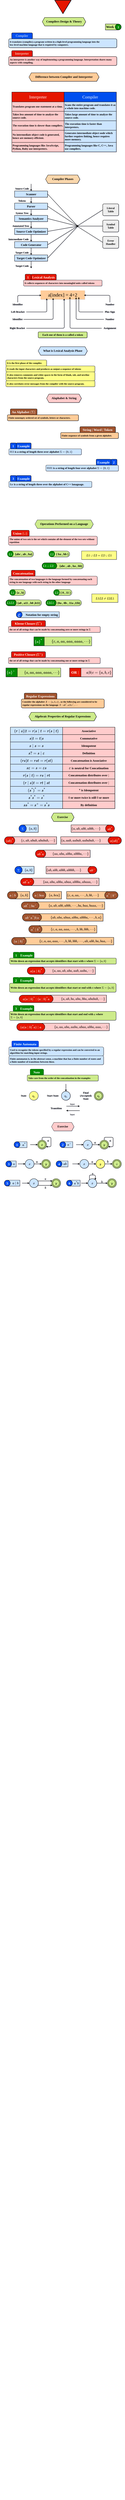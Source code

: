 <mxfile version="24.7.5">
  <diagram name="Page-1" id="IUpjOICMqtakUM9hvEMq">
    <mxGraphModel dx="987" dy="595" grid="1" gridSize="10" guides="1" tooltips="1" connect="1" arrows="1" fold="1" page="1" pageScale="1" pageWidth="827" pageHeight="1169" math="1" shadow="1">
      <root>
        <mxCell id="0" />
        <mxCell id="1" parent="0" />
        <mxCell id="Lqn1sUK04HNnTDvmEnDU-1" value="Compilers Design &amp; Theory" style="shape=hexagon;perimeter=hexagonPerimeter2;whiteSpace=wrap;fixedSize=1;size=16;fillColor=#cdeb8b;strokeColor=#000000;fontFamily=ADLaM Display;fontSize=20;strokeWidth=2;align=center;spacingLeft=0;spacingBottom=5;fillStyle=hachure;fontStyle=1;fontSource=https%3A%2F%2Ffonts.googleapis.com%2Fcss%3Ffamily%3DADLaM%2BDisplay;" parent="1" vertex="1">
          <mxGeometry x="275.68" y="146" width="293.32" height="57.14" as="geometry" />
        </mxCell>
        <mxCell id="Lqn1sUK04HNnTDvmEnDU-2" value="" style="group;flipH=0;" parent="1" vertex="1" connectable="0">
          <mxGeometry x="49" y="250" width="730" height="100" as="geometry" />
        </mxCell>
        <mxCell id="Lqn1sUK04HNnTDvmEnDU-3" value="It translates (compiles) a program written in a high-level programming language into the&lt;br&gt;low-level machine language that is required by computers." style="rounded=1;whiteSpace=wrap;html=1;hachureGap=4;fontFamily=Mina;strokeWidth=2;fillColor=#cce5ff;strokeColor=#000000;fontSize=16;fontStyle=1;labelBorderColor=none;textShadow=0;labelBackgroundColor=none;align=left;spacing=7;verticalAlign=middle;" parent="Lqn1sUK04HNnTDvmEnDU-2" vertex="1">
          <mxGeometry y="40" width="730" height="60" as="geometry" />
        </mxCell>
        <mxCell id="Lqn1sUK04HNnTDvmEnDU-4" value="Compiler" style="rounded=1;whiteSpace=wrap;html=1;hachureGap=4;fontFamily=ADLaM Display;strokeWidth=2;fillColor=#0050ef;strokeColor=#000000;fontSize=22;fontStyle=0;labelBorderColor=none;textShadow=0;labelBackgroundColor=none;align=center;spacing=5;verticalAlign=middle;spacingTop=0;spacingRight=2;fontColor=#ffffff;fontSource=https%3A%2F%2Ffonts.googleapis.com%2Fcss%3Ffamily%3DADLaM%2BDisplay;" parent="Lqn1sUK04HNnTDvmEnDU-2" vertex="1">
          <mxGeometry x="20" width="140" height="40" as="geometry" />
        </mxCell>
        <mxCell id="Lqn1sUK04HNnTDvmEnDU-5" value="" style="group;flipH=0;strokeColor=none;" parent="1" vertex="1" connectable="0">
          <mxGeometry x="49" y="370" width="730" height="100" as="geometry" />
        </mxCell>
        <mxCell id="Lqn1sUK04HNnTDvmEnDU-6" value="An interpreter is another way of implementing a programming language. Interpretation shares many aspects with compiling.&amp;nbsp;&amp;nbsp;" style="rounded=1;whiteSpace=wrap;html=1;hachureGap=4;fontFamily=Mina;strokeWidth=2;fillColor=#ffcccc;strokeColor=#000000;fontSize=16;fontStyle=1;labelBorderColor=none;textShadow=0;labelBackgroundColor=none;align=left;spacing=7;verticalAlign=middle;" parent="Lqn1sUK04HNnTDvmEnDU-5" vertex="1">
          <mxGeometry y="40" width="730" height="60" as="geometry" />
        </mxCell>
        <mxCell id="Lqn1sUK04HNnTDvmEnDU-7" value="Interpreter" style="rounded=1;whiteSpace=wrap;html=1;hachureGap=4;fontFamily=ADLaM Display;strokeWidth=2;fillColor=#e51400;strokeColor=#000000;fontSize=22;fontStyle=0;labelBorderColor=none;textShadow=0;labelBackgroundColor=none;align=center;spacing=5;verticalAlign=middle;spacingTop=0;spacingRight=2;fontColor=#ffffff;fontSource=https%3A%2F%2Ffonts.googleapis.com%2Fcss%3Ffamily%3DADLaM%2BDisplay;" parent="Lqn1sUK04HNnTDvmEnDU-5" vertex="1">
          <mxGeometry x="20" width="140" height="40" as="geometry" />
        </mxCell>
        <mxCell id="Lqn1sUK04HNnTDvmEnDU-8" value="" style="group" parent="1" vertex="1" connectable="0">
          <mxGeometry x="70" y="650" width="706" height="403.96" as="geometry" />
        </mxCell>
        <mxCell id="Lqn1sUK04HNnTDvmEnDU-9" value="Interpreter" style="rounded=0;whiteSpace=wrap;html=1;strokeWidth=2;fillColor=#e51400;strokeColor=#000000;fontColor=#ffffff;container=0;fontSize=28;fontFamily=ADLaM Display;fontSource=https%3A%2F%2Ffonts.googleapis.com%2Fcss%3Ffamily%3DADLaM%2BDisplay;fontStyle=0" parent="Lqn1sUK04HNnTDvmEnDU-8" vertex="1">
          <mxGeometry width="353" height="66.04" as="geometry" />
        </mxCell>
        <mxCell id="Lqn1sUK04HNnTDvmEnDU-10" value="Translates program one statement at a time." style="rounded=0;whiteSpace=wrap;html=1;strokeWidth=2;fillColor=#ffcccc;strokeColor=#000000;container=0;fontStyle=1;fontSize=18;fontFamily=Mina;fontSource=https%3A%2F%2Ffonts.googleapis.com%2Fcss%3Ffamily%3DMina;align=left;spacingLeft=3;" parent="Lqn1sUK04HNnTDvmEnDU-8" vertex="1">
          <mxGeometry y="66.04" width="353" height="63.96" as="geometry" />
        </mxCell>
        <mxCell id="Lqn1sUK04HNnTDvmEnDU-11" value="Compiler" style="rounded=0;whiteSpace=wrap;html=1;strokeWidth=2;fillColor=#0050ef;strokeColor=#000000;fontColor=#ffffff;container=0;fontSize=28;fontFamily=ADLaM Display;fontSource=https%3A%2F%2Ffonts.googleapis.com%2Fcss%3Ffamily%3DADLaM%2BDisplay;fontStyle=0" parent="Lqn1sUK04HNnTDvmEnDU-8" vertex="1">
          <mxGeometry x="353" width="353" height="66.04" as="geometry" />
        </mxCell>
        <mxCell id="Lqn1sUK04HNnTDvmEnDU-12" value="&lt;div style=&quot;font-size: 18px;&quot;&gt;&lt;div&gt;Scans the entire program and translates it as a&amp;nbsp;&lt;span style=&quot;background-color: initial;&quot;&gt;whole into machine code.&lt;/span&gt;&lt;/div&gt;&lt;/div&gt;" style="rounded=0;whiteSpace=wrap;html=1;strokeWidth=2;fillColor=#cce5ff;strokeColor=#000000;container=0;fontSize=18;fontStyle=1;fontFamily=Mina;fontSource=https%3A%2F%2Ffonts.googleapis.com%2Fcss%3Ffamily%3DMina;spacingLeft=3;align=left;" parent="Lqn1sUK04HNnTDvmEnDU-8" vertex="1">
          <mxGeometry x="352.85" y="66.04" width="353" height="63.96" as="geometry" />
        </mxCell>
        <mxCell id="Lqn1sUK04HNnTDvmEnDU-13" value="&lt;div&gt;Takes less amount of time&amp;nbsp;&lt;span style=&quot;background-color: initial;&quot;&gt;to analyze the source code.&amp;nbsp;&lt;/span&gt;&lt;/div&gt;" style="rounded=0;whiteSpace=wrap;html=1;strokeWidth=2;fillColor=#ffcccc;strokeColor=#000000;container=0;fontStyle=1;fontSize=18;fontFamily=Mina;fontSource=https%3A%2F%2Ffonts.googleapis.com%2Fcss%3Ffamily%3DMina;align=left;spacingLeft=3;" parent="Lqn1sUK04HNnTDvmEnDU-8" vertex="1">
          <mxGeometry y="130" width="353" height="63.96" as="geometry" />
        </mxCell>
        <mxCell id="Lqn1sUK04HNnTDvmEnDU-14" value="&lt;div&gt;No intermediate object code is generated,&lt;/div&gt;&lt;div&gt;hence are memory efficient.&lt;/div&gt;" style="rounded=0;whiteSpace=wrap;html=1;strokeWidth=2;fillColor=#ffcccc;strokeColor=#000000;container=0;fontStyle=1;fontSize=18;fontFamily=Mina;fontSource=https%3A%2F%2Ffonts.googleapis.com%2Fcss%3Ffamily%3DMina;align=left;spacingLeft=3;" parent="Lqn1sUK04HNnTDvmEnDU-8" vertex="1">
          <mxGeometry y="257.92" width="353" height="82.08" as="geometry" />
        </mxCell>
        <mxCell id="Lqn1sUK04HNnTDvmEnDU-15" value="&lt;div style=&quot;font-size: 18px;&quot;&gt;Takes large amount of time&amp;nbsp;&lt;span style=&quot;background-color: initial;&quot;&gt;to analyze the source code.&amp;nbsp;&lt;/span&gt;&lt;br&gt;&lt;/div&gt;" style="rounded=0;whiteSpace=wrap;html=1;strokeWidth=2;fillColor=#cce5ff;strokeColor=#000000;container=0;fontSize=18;fontStyle=1;fontFamily=Mina;fontSource=https%3A%2F%2Ffonts.googleapis.com%2Fcss%3Ffamily%3DMina;spacingLeft=3;align=left;" parent="Lqn1sUK04HNnTDvmEnDU-8" vertex="1">
          <mxGeometry x="352.85" y="130" width="353" height="63.96" as="geometry" />
        </mxCell>
        <mxCell id="Lqn1sUK04HNnTDvmEnDU-16" value="&lt;div style=&quot;font-size: 18px;&quot;&gt;The execution time is&amp;nbsp;&lt;span style=&quot;background-color: initial;&quot;&gt;faster than interpreters.&lt;/span&gt;&lt;br&gt;&lt;/div&gt;" style="rounded=0;whiteSpace=wrap;html=1;strokeWidth=2;fillColor=#cce5ff;strokeColor=#000000;container=0;fontSize=18;fontStyle=1;fontFamily=Mina;fontSource=https%3A%2F%2Ffonts.googleapis.com%2Fcss%3Ffamily%3DMina;spacingLeft=3;align=left;" parent="Lqn1sUK04HNnTDvmEnDU-8" vertex="1">
          <mxGeometry x="352.85" y="193.96" width="353" height="63.96" as="geometry" />
        </mxCell>
        <mxCell id="Lqn1sUK04HNnTDvmEnDU-17" value="&lt;div&gt;Programming languages like JavaScript,&lt;/div&gt;&lt;div&gt;Python, Ruby use interpreters.&lt;/div&gt;" style="rounded=0;whiteSpace=wrap;html=1;strokeWidth=2;fillColor=#ffcccc;strokeColor=#000000;container=0;fontStyle=1;fontSize=18;fontFamily=Mina;fontSource=https%3A%2F%2Ffonts.googleapis.com%2Fcss%3Ffamily%3DMina;align=left;spacingLeft=3;" parent="Lqn1sUK04HNnTDvmEnDU-8" vertex="1">
          <mxGeometry y="340" width="353" height="63.96" as="geometry" />
        </mxCell>
        <mxCell id="Lqn1sUK04HNnTDvmEnDU-18" value="&lt;div&gt;The execution time is&amp;nbsp;&lt;span style=&quot;background-color: initial;&quot;&gt;slower than compilers.&lt;/span&gt;&lt;/div&gt;" style="rounded=0;whiteSpace=wrap;html=1;strokeWidth=2;fillColor=#ffcccc;strokeColor=#000000;container=0;fontStyle=1;fontSize=18;fontFamily=Mina;fontSource=https%3A%2F%2Ffonts.googleapis.com%2Fcss%3Ffamily%3DMina;align=left;spacingLeft=3;" parent="Lqn1sUK04HNnTDvmEnDU-8" vertex="1">
          <mxGeometry y="193.96" width="353" height="63.96" as="geometry" />
        </mxCell>
        <mxCell id="Lqn1sUK04HNnTDvmEnDU-19" value="&lt;div style=&quot;font-size: 18px;&quot;&gt;&lt;div&gt;Generates intermediate object oode which&lt;/div&gt;&lt;div&gt;further requires linking, hence requires more&amp;nbsp;&lt;span style=&quot;background-color: initial;&quot;&gt;memory.&lt;/span&gt;&lt;/div&gt;&lt;/div&gt;" style="rounded=0;whiteSpace=wrap;html=1;strokeWidth=2;fillColor=#cce5ff;strokeColor=#000000;container=0;fontSize=18;fontStyle=1;fontFamily=Mina;fontSource=https%3A%2F%2Ffonts.googleapis.com%2Fcss%3Ffamily%3DMina;spacingLeft=3;align=left;" parent="Lqn1sUK04HNnTDvmEnDU-8" vertex="1">
          <mxGeometry x="352.85" y="257.92" width="353" height="82.08" as="geometry" />
        </mxCell>
        <mxCell id="Lqn1sUK04HNnTDvmEnDU-20" value="&lt;div style=&quot;font-size: 18px;&quot;&gt;&lt;div&gt;Programming languages like C, C++, Java use&amp;nbsp;&lt;span style=&quot;background-color: initial;&quot;&gt;compilers.&lt;/span&gt;&lt;/div&gt;&lt;/div&gt;" style="rounded=0;whiteSpace=wrap;html=1;strokeWidth=2;fillColor=#cce5ff;strokeColor=#000000;container=0;fontSize=18;fontStyle=1;fontFamily=Mina;fontSource=https%3A%2F%2Ffonts.googleapis.com%2Fcss%3Ffamily%3DMina;spacingLeft=3;align=left;" parent="Lqn1sUK04HNnTDvmEnDU-8" vertex="1">
          <mxGeometry x="352.85" y="340" width="353" height="63.96" as="geometry" />
        </mxCell>
        <mxCell id="Lqn1sUK04HNnTDvmEnDU-21" value="Difference between Compiler and Interpreter" style="shape=hexagon;perimeter=hexagonPerimeter2;whiteSpace=wrap;fixedSize=1;size=16;fillColor=#ffcc99;strokeColor=#000000;fontFamily=ADLaM Display;fontSize=20;strokeWidth=2;align=center;spacingLeft=0;spacingBottom=5;fillStyle=hachure;fontStyle=1;fontSource=https%3A%2F%2Ffonts.googleapis.com%2Fcss%3Ffamily%3DADLaM%2BDisplay;" parent="1" vertex="1">
          <mxGeometry x="185.68" y="520" width="473.32" height="57.14" as="geometry" />
        </mxCell>
        <mxCell id="Lqn1sUK04HNnTDvmEnDU-22" value="Compiler Phases" style="shape=hexagon;perimeter=hexagonPerimeter2;whiteSpace=wrap;fixedSize=1;size=16;fillColor=#fad7ac;strokeColor=#000000;fontFamily=ADLaM Display;fontSize=20;strokeWidth=2;align=center;spacingLeft=0;spacingBottom=5;fillStyle=hachure;fontStyle=1;fontSource=https%3A%2F%2Ffonts.googleapis.com%2Fcss%3Ffamily%3DADLaM%2BDisplay;" parent="1" vertex="1">
          <mxGeometry x="298" y="1210" width="232" height="57.14" as="geometry" />
        </mxCell>
        <mxCell id="Lqn1sUK04HNnTDvmEnDU-23" value="" style="triangle;whiteSpace=wrap;html=1;dashed=0;direction=south;fillColor=#e51400;fontColor=#ffffff;strokeColor=#000000;strokeWidth=3;" parent="1" vertex="1">
          <mxGeometry x="360" y="30" width="110" height="90" as="geometry" />
        </mxCell>
        <mxCell id="Lqn1sUK04HNnTDvmEnDU-24" value="" style="group;flipH=0;" parent="1" vertex="1" connectable="0">
          <mxGeometry x="149" y="1880" width="530" height="80" as="geometry" />
        </mxCell>
        <mxCell id="Lqn1sUK04HNnTDvmEnDU-25" value="&lt;div&gt;It collects sequences of characters into meaningful&amp;nbsp;&lt;span style=&quot;background-color: initial;&quot;&gt;units called tokens&lt;/span&gt;&lt;/div&gt;" style="rounded=1;whiteSpace=wrap;html=1;hachureGap=4;fontFamily=Mina;strokeWidth=2;fillColor=#ffcccc;strokeColor=#36393d;fontSize=16;fontStyle=1;labelBorderColor=none;textShadow=0;labelBackgroundColor=none;align=left;spacing=7;verticalAlign=middle;" parent="Lqn1sUK04HNnTDvmEnDU-24" vertex="1">
          <mxGeometry y="40" width="530" height="40" as="geometry" />
        </mxCell>
        <mxCell id="Lqn1sUK04HNnTDvmEnDU-26" value="Lexical Analysis" style="rounded=1;whiteSpace=wrap;html=1;hachureGap=4;fontFamily=Mina;strokeWidth=2;fillColor=#e51400;strokeColor=#000000;fontSize=22;fontStyle=1;labelBorderColor=none;textShadow=0;labelBackgroundColor=none;align=center;spacing=5;verticalAlign=middle;spacingTop=3;spacingRight=2;fontColor=#ffffff;" parent="Lqn1sUK04HNnTDvmEnDU-24" vertex="1">
          <mxGeometry x="51" width="170" height="40" as="geometry" />
        </mxCell>
        <mxCell id="Lqn1sUK04HNnTDvmEnDU-27" value="1" style="rounded=1;whiteSpace=wrap;html=1;hachureGap=4;fontFamily=Mina;strokeWidth=2;fillColor=#e51400;strokeColor=#000000;fontSize=22;fontStyle=1;labelBorderColor=none;textShadow=0;labelBackgroundColor=none;align=center;spacing=5;verticalAlign=middle;spacingTop=3;spacingRight=2;fontColor=#ffffff;" parent="Lqn1sUK04HNnTDvmEnDU-24" vertex="1">
          <mxGeometry x="11" width="40" height="40" as="geometry" />
        </mxCell>
        <mxCell id="Lqn1sUK04HNnTDvmEnDU-28" value="a[index] = 4+2" style="rounded=1;whiteSpace=wrap;html=1;strokeWidth=2;fillColor=#ffcc99;strokeColor=none;arcSize=0;fontFamily=JetBrains Mono;fontStyle=0;fontSize=33;fontSource=https%3A%2F%2Ffonts.googleapis.com%2Fcss%3Ffamily%3DJetBrains%2BMono;" parent="1" vertex="1">
          <mxGeometry x="264" y="1990" width="299" height="60" as="geometry" />
        </mxCell>
        <mxCell id="Lqn1sUK04HNnTDvmEnDU-29" style="edgeStyle=orthogonalEdgeStyle;rounded=1;orthogonalLoop=1;jettySize=auto;html=1;strokeWidth=2;curved=0;" parent="1" source="Lqn1sUK04HNnTDvmEnDU-30" edge="1">
          <mxGeometry relative="1" as="geometry">
            <mxPoint x="269" y="2023" as="targetPoint" />
            <Array as="points">
              <mxPoint x="110" y="2023" />
            </Array>
          </mxGeometry>
        </mxCell>
        <mxCell id="Lqn1sUK04HNnTDvmEnDU-30" value="Identifier" style="text;html=1;align=center;verticalAlign=middle;whiteSpace=wrap;rounded=0;fontFamily=Mina;fontStyle=1;fontSize=17;" parent="1" vertex="1">
          <mxGeometry x="70" y="2070" width="79" height="30" as="geometry" />
        </mxCell>
        <mxCell id="Lqn1sUK04HNnTDvmEnDU-31" style="edgeStyle=orthogonalEdgeStyle;rounded=1;orthogonalLoop=1;jettySize=auto;html=1;strokeWidth=2;curved=0;" parent="1" source="Lqn1sUK04HNnTDvmEnDU-32" edge="1">
          <mxGeometry relative="1" as="geometry">
            <mxPoint x="305.6" y="2043.2" as="targetPoint" />
            <Array as="points">
              <mxPoint x="306" y="2135" />
              <mxPoint x="306" y="2090" />
              <mxPoint x="306" y="2090" />
            </Array>
          </mxGeometry>
        </mxCell>
        <mxCell id="Lqn1sUK04HNnTDvmEnDU-32" value="Left Bracket" style="text;html=1;align=center;verticalAlign=middle;whiteSpace=wrap;rounded=0;fontFamily=Mina;fontStyle=1;fontSize=17;" parent="1" vertex="1">
          <mxGeometry x="51.66" y="2120" width="115.68" height="30" as="geometry" />
        </mxCell>
        <mxCell id="Lqn1sUK04HNnTDvmEnDU-33" style="edgeStyle=orthogonalEdgeStyle;rounded=1;orthogonalLoop=1;jettySize=auto;html=1;strokeWidth=2;curved=0;" parent="1" source="Lqn1sUK04HNnTDvmEnDU-34" edge="1">
          <mxGeometry relative="1" as="geometry">
            <mxPoint x="348.8" y="2041.6" as="targetPoint" />
            <Array as="points">
              <mxPoint x="349" y="2185" />
            </Array>
          </mxGeometry>
        </mxCell>
        <mxCell id="Lqn1sUK04HNnTDvmEnDU-34" value="Identifier" style="text;html=1;align=center;verticalAlign=middle;whiteSpace=wrap;rounded=0;fontFamily=Mina;fontStyle=1;fontSize=17;" parent="1" vertex="1">
          <mxGeometry x="69" y="2170" width="80" height="30" as="geometry" />
        </mxCell>
        <mxCell id="Lqn1sUK04HNnTDvmEnDU-35" style="edgeStyle=orthogonalEdgeStyle;rounded=1;orthogonalLoop=1;jettySize=auto;html=1;strokeWidth=2;curved=0;" parent="1" source="Lqn1sUK04HNnTDvmEnDU-36" edge="1">
          <mxGeometry relative="1" as="geometry">
            <mxPoint x="423.2" y="2044.8" as="targetPoint" />
            <Array as="points">
              <mxPoint x="424" y="2245" />
              <mxPoint x="424" y="2150" />
              <mxPoint x="423" y="2150" />
            </Array>
          </mxGeometry>
        </mxCell>
        <mxCell id="Lqn1sUK04HNnTDvmEnDU-36" value="Right Bracket" style="text;html=1;align=center;verticalAlign=middle;whiteSpace=wrap;rounded=0;fontFamily=Mina;fontStyle=1;fontSize=17;" parent="1" vertex="1">
          <mxGeometry x="47.34" y="2230" width="120" height="30" as="geometry" />
        </mxCell>
        <mxCell id="Lqn1sUK04HNnTDvmEnDU-37" style="edgeStyle=orthogonalEdgeStyle;rounded=1;orthogonalLoop=1;jettySize=auto;html=1;strokeWidth=2;curved=0;" parent="1" source="Lqn1sUK04HNnTDvmEnDU-38" edge="1">
          <mxGeometry relative="1" as="geometry">
            <mxPoint x="557.6" y="2022.4" as="targetPoint" />
            <Array as="points">
              <mxPoint x="732" y="2022" />
            </Array>
          </mxGeometry>
        </mxCell>
        <mxCell id="Lqn1sUK04HNnTDvmEnDU-38" value="Number" style="text;html=1;align=center;verticalAlign=middle;whiteSpace=wrap;rounded=0;fontFamily=Mina;fontStyle=1;fontSize=17;" parent="1" vertex="1">
          <mxGeometry x="692.66" y="2070" width="79" height="30" as="geometry" />
        </mxCell>
        <mxCell id="Lqn1sUK04HNnTDvmEnDU-39" style="edgeStyle=orthogonalEdgeStyle;rounded=1;orthogonalLoop=1;jettySize=auto;html=1;strokeWidth=2;curved=0;" parent="1" source="Lqn1sUK04HNnTDvmEnDU-40" edge="1">
          <mxGeometry relative="1" as="geometry">
            <mxPoint x="522.4" y="2035.2" as="targetPoint" />
            <Array as="points">
              <mxPoint x="522" y="2135" />
            </Array>
          </mxGeometry>
        </mxCell>
        <mxCell id="Lqn1sUK04HNnTDvmEnDU-40" value="Plus Sign" style="text;html=1;align=center;verticalAlign=middle;whiteSpace=wrap;rounded=0;fontFamily=Mina;fontStyle=1;fontSize=17;" parent="1" vertex="1">
          <mxGeometry x="687.16" y="2120" width="90" height="30" as="geometry" />
        </mxCell>
        <mxCell id="Lqn1sUK04HNnTDvmEnDU-41" style="edgeStyle=orthogonalEdgeStyle;rounded=1;orthogonalLoop=1;jettySize=auto;html=1;strokeWidth=2;curved=0;" parent="1" source="Lqn1sUK04HNnTDvmEnDU-42" edge="1">
          <mxGeometry relative="1" as="geometry">
            <mxPoint x="504" y="2036" as="targetPoint" />
            <Array as="points">
              <mxPoint x="504" y="2185" />
            </Array>
          </mxGeometry>
        </mxCell>
        <mxCell id="Lqn1sUK04HNnTDvmEnDU-42" value="Number" style="text;html=1;align=center;verticalAlign=middle;whiteSpace=wrap;rounded=0;fontFamily=Mina;fontStyle=1;fontSize=17;" parent="1" vertex="1">
          <mxGeometry x="691.66" y="2170" width="80" height="30" as="geometry" />
        </mxCell>
        <mxCell id="Lqn1sUK04HNnTDvmEnDU-43" style="edgeStyle=orthogonalEdgeStyle;rounded=1;orthogonalLoop=1;jettySize=auto;html=1;strokeWidth=2;curved=0;" parent="1" source="Lqn1sUK04HNnTDvmEnDU-44" edge="1">
          <mxGeometry relative="1" as="geometry">
            <mxPoint x="462.276" y="2034.241" as="targetPoint" />
          </mxGeometry>
        </mxCell>
        <mxCell id="Lqn1sUK04HNnTDvmEnDU-44" value="Assignment" style="text;html=1;align=center;verticalAlign=middle;whiteSpace=wrap;rounded=0;fontFamily=Mina;fontStyle=1;fontSize=17;" parent="1" vertex="1">
          <mxGeometry x="676.66" y="2230" width="110" height="30" as="geometry" />
        </mxCell>
        <mxCell id="Lqn1sUK04HNnTDvmEnDU-45" value="&lt;b style=&quot;font-size: 18px;&quot;&gt;Each one of them is a called a token&lt;/b&gt;" style="rounded=1;whiteSpace=wrap;html=1;strokeWidth=2;fillColor=#cdeb8b;strokeColor=#000000;fontFamily=Mina;fontSize=18;" parent="1" vertex="1">
          <mxGeometry x="248" y="2270" width="330.67" height="40" as="geometry" />
        </mxCell>
        <mxCell id="Lqn1sUK04HNnTDvmEnDU-46" value="" style="group" parent="1" vertex="1" connectable="0">
          <mxGeometry x="35.0" y="1270" width="756.56" height="570" as="geometry" />
        </mxCell>
        <mxCell id="Lqn1sUK04HNnTDvmEnDU-47" value="" style="group" parent="Lqn1sUK04HNnTDvmEnDU-46" vertex="1" connectable="0">
          <mxGeometry width="276.5" height="570" as="geometry" />
        </mxCell>
        <mxCell id="Lqn1sUK04HNnTDvmEnDU-48" value="Source Code" style="text;html=1;align=center;verticalAlign=middle;whiteSpace=wrap;rounded=0;fontFamily=Mina;fontStyle=1;fontSize=17;" parent="Lqn1sUK04HNnTDvmEnDU-47" vertex="1">
          <mxGeometry x="53.5" y="18" width="100" height="30" as="geometry" />
        </mxCell>
        <mxCell id="Lqn1sUK04HNnTDvmEnDU-49" value="" style="edgeStyle=orthogonalEdgeStyle;rounded=0;orthogonalLoop=1;jettySize=auto;html=1;strokeWidth=2;endArrow=none;endFill=0;startArrow=classic;startFill=1;" parent="Lqn1sUK04HNnTDvmEnDU-47" source="Lqn1sUK04HNnTDvmEnDU-51" edge="1">
          <mxGeometry relative="1" as="geometry">
            <mxPoint x="165" as="targetPoint" />
          </mxGeometry>
        </mxCell>
        <mxCell id="Lqn1sUK04HNnTDvmEnDU-50" style="edgeStyle=orthogonalEdgeStyle;rounded=0;orthogonalLoop=1;jettySize=auto;html=1;strokeWidth=2;" parent="Lqn1sUK04HNnTDvmEnDU-47" source="Lqn1sUK04HNnTDvmEnDU-51" target="Lqn1sUK04HNnTDvmEnDU-55" edge="1">
          <mxGeometry relative="1" as="geometry" />
        </mxCell>
        <mxCell id="Lqn1sUK04HNnTDvmEnDU-51" value="Scanner" style="rounded=1;whiteSpace=wrap;html=1;fontSize=20;fillColor=#cce5ff;strokeColor=#000000;strokeWidth=2;fontFamily=Mina;arcSize=2;fontStyle=1;" parent="Lqn1sUK04HNnTDvmEnDU-47" vertex="1">
          <mxGeometry x="53.5" y="48" width="222.99" height="42" as="geometry" />
        </mxCell>
        <mxCell id="Lqn1sUK04HNnTDvmEnDU-52" value="Tokens" style="text;html=1;align=center;verticalAlign=middle;whiteSpace=wrap;rounded=0;fontFamily=Mina;fontStyle=1;fontSize=17;" parent="Lqn1sUK04HNnTDvmEnDU-47" vertex="1">
          <mxGeometry x="53.51" y="100" width="100" height="30" as="geometry" />
        </mxCell>
        <mxCell id="Lqn1sUK04HNnTDvmEnDU-53" style="edgeStyle=orthogonalEdgeStyle;rounded=0;orthogonalLoop=1;jettySize=auto;html=1;strokeWidth=2;" parent="Lqn1sUK04HNnTDvmEnDU-47" source="Lqn1sUK04HNnTDvmEnDU-55" target="Lqn1sUK04HNnTDvmEnDU-58" edge="1">
          <mxGeometry relative="1" as="geometry" />
        </mxCell>
        <mxCell id="Lqn1sUK04HNnTDvmEnDU-54" style="rounded=0;orthogonalLoop=1;jettySize=auto;html=1;strokeWidth=2;endArrow=none;endFill=0;exitX=1;exitY=0.5;exitDx=0;exitDy=0;" parent="Lqn1sUK04HNnTDvmEnDU-47" source="Lqn1sUK04HNnTDvmEnDU-55" edge="1">
          <mxGeometry relative="1" as="geometry">
            <mxPoint x="479" y="285" as="targetPoint" />
          </mxGeometry>
        </mxCell>
        <mxCell id="Lqn1sUK04HNnTDvmEnDU-55" value="Parser" style="rounded=1;whiteSpace=wrap;html=1;fontSize=20;fillColor=#cce5ff;strokeColor=#000000;strokeWidth=2;fontFamily=Mina;arcSize=2;fontStyle=1;" parent="Lqn1sUK04HNnTDvmEnDU-47" vertex="1">
          <mxGeometry x="53.51" y="130" width="222.99" height="42" as="geometry" />
        </mxCell>
        <mxCell id="Lqn1sUK04HNnTDvmEnDU-56" value="Syntax Tree" style="text;html=1;align=center;verticalAlign=middle;whiteSpace=wrap;rounded=0;fontFamily=Mina;fontStyle=1;fontSize=17;" parent="Lqn1sUK04HNnTDvmEnDU-47" vertex="1">
          <mxGeometry x="53.5" y="183" width="100" height="30" as="geometry" />
        </mxCell>
        <mxCell id="Lqn1sUK04HNnTDvmEnDU-57" style="edgeStyle=orthogonalEdgeStyle;rounded=0;orthogonalLoop=1;jettySize=auto;html=1;strokeWidth=2;" parent="Lqn1sUK04HNnTDvmEnDU-47" source="Lqn1sUK04HNnTDvmEnDU-58" target="Lqn1sUK04HNnTDvmEnDU-61" edge="1">
          <mxGeometry relative="1" as="geometry" />
        </mxCell>
        <mxCell id="Lqn1sUK04HNnTDvmEnDU-58" value="Semantics Analyzer" style="rounded=1;whiteSpace=wrap;html=1;fontSize=20;fillColor=#cce5ff;strokeColor=#000000;strokeWidth=2;fontFamily=Mina;arcSize=2;fontStyle=1;" parent="Lqn1sUK04HNnTDvmEnDU-47" vertex="1">
          <mxGeometry x="53.51" y="213" width="222.99" height="42" as="geometry" />
        </mxCell>
        <mxCell id="Lqn1sUK04HNnTDvmEnDU-59" value="Annotated Tree" style="text;html=1;align=center;verticalAlign=middle;whiteSpace=wrap;rounded=0;fontFamily=Mina;fontStyle=1;fontSize=17;" parent="Lqn1sUK04HNnTDvmEnDU-47" vertex="1">
          <mxGeometry x="30.0" y="270" width="130" height="30" as="geometry" />
        </mxCell>
        <mxCell id="Lqn1sUK04HNnTDvmEnDU-60" style="edgeStyle=orthogonalEdgeStyle;rounded=0;orthogonalLoop=1;jettySize=auto;html=1;strokeWidth=2;" parent="Lqn1sUK04HNnTDvmEnDU-47" source="Lqn1sUK04HNnTDvmEnDU-61" target="Lqn1sUK04HNnTDvmEnDU-64" edge="1">
          <mxGeometry relative="1" as="geometry" />
        </mxCell>
        <mxCell id="Lqn1sUK04HNnTDvmEnDU-61" value="Source Code Optimizer" style="rounded=1;whiteSpace=wrap;html=1;fontSize=20;fillColor=#cce5ff;strokeColor=#000000;strokeWidth=2;fontFamily=Mina;arcSize=2;fontStyle=1;" parent="Lqn1sUK04HNnTDvmEnDU-47" vertex="1">
          <mxGeometry x="53.51" y="300" width="222.99" height="42" as="geometry" />
        </mxCell>
        <mxCell id="Lqn1sUK04HNnTDvmEnDU-62" value="Intermediate Code" style="text;html=1;align=center;verticalAlign=middle;whiteSpace=wrap;rounded=0;fontFamily=Mina;fontStyle=1;fontSize=17;" parent="Lqn1sUK04HNnTDvmEnDU-47" vertex="1">
          <mxGeometry y="360" width="160" height="30" as="geometry" />
        </mxCell>
        <mxCell id="Lqn1sUK04HNnTDvmEnDU-63" style="edgeStyle=orthogonalEdgeStyle;rounded=0;orthogonalLoop=1;jettySize=auto;html=1;strokeWidth=2;" parent="Lqn1sUK04HNnTDvmEnDU-47" source="Lqn1sUK04HNnTDvmEnDU-64" target="Lqn1sUK04HNnTDvmEnDU-67" edge="1">
          <mxGeometry relative="1" as="geometry" />
        </mxCell>
        <mxCell id="Lqn1sUK04HNnTDvmEnDU-64" value="Code Generator" style="rounded=1;whiteSpace=wrap;html=1;fontSize=20;fillColor=#cce5ff;strokeColor=#000000;strokeWidth=2;fontFamily=Mina;arcSize=2;fontStyle=1;" parent="Lqn1sUK04HNnTDvmEnDU-47" vertex="1">
          <mxGeometry x="53.51" y="390" width="222.99" height="42" as="geometry" />
        </mxCell>
        <mxCell id="Lqn1sUK04HNnTDvmEnDU-65" value="Target Code" style="text;html=1;align=center;verticalAlign=middle;whiteSpace=wrap;rounded=0;fontFamily=Mina;fontStyle=1;fontSize=17;" parent="Lqn1sUK04HNnTDvmEnDU-47" vertex="1">
          <mxGeometry x="51.0" y="450" width="105" height="30" as="geometry" />
        </mxCell>
        <mxCell id="Lqn1sUK04HNnTDvmEnDU-66" value="" style="edgeStyle=orthogonalEdgeStyle;rounded=0;orthogonalLoop=1;jettySize=auto;html=1;strokeWidth=2;" parent="Lqn1sUK04HNnTDvmEnDU-47" source="Lqn1sUK04HNnTDvmEnDU-67" edge="1">
          <mxGeometry relative="1" as="geometry">
            <mxPoint x="165" y="570" as="targetPoint" />
          </mxGeometry>
        </mxCell>
        <mxCell id="Lqn1sUK04HNnTDvmEnDU-67" value="Target Code Optimizer" style="rounded=1;whiteSpace=wrap;html=1;fontSize=20;fillColor=#cce5ff;strokeColor=#000000;strokeWidth=2;fontFamily=Mina;arcSize=2;fontStyle=1;" parent="Lqn1sUK04HNnTDvmEnDU-47" vertex="1">
          <mxGeometry x="53.5" y="480" width="222.99" height="42" as="geometry" />
        </mxCell>
        <mxCell id="Lqn1sUK04HNnTDvmEnDU-68" value="Target Code" style="text;html=1;align=center;verticalAlign=middle;whiteSpace=wrap;rounded=0;fontFamily=Mina;fontStyle=1;fontSize=17;" parent="Lqn1sUK04HNnTDvmEnDU-47" vertex="1">
          <mxGeometry x="53.5" y="540" width="100" height="30" as="geometry" />
        </mxCell>
        <mxCell id="Lqn1sUK04HNnTDvmEnDU-69" value="&lt;font style=&quot;font-size: 18px;&quot;&gt;Literal &lt;br&gt;Table&lt;/font&gt;" style="rounded=1;whiteSpace=wrap;html=1;strokeWidth=2;fillColor=#eeeeee;strokeColor=#000000;arcSize=11;fontFamily=Mina;fontStyle=1;fontSize=18;fontSource=https%3A%2F%2Ffonts.googleapis.com%2Fcss%3Ffamily%3DMina;" parent="Lqn1sUK04HNnTDvmEnDU-46" vertex="1">
          <mxGeometry x="649" y="135" width="107.56" height="80" as="geometry" />
        </mxCell>
        <mxCell id="Lqn1sUK04HNnTDvmEnDU-70" value="Symbol&lt;div&gt;Table&lt;/div&gt;" style="rounded=1;whiteSpace=wrap;html=1;strokeWidth=2;fillColor=#eeeeee;strokeColor=#000000;arcSize=11;fontFamily=Mina;fontStyle=1;fontSize=18;fontSource=https%3A%2F%2Ffonts.googleapis.com%2Fcss%3Ffamily%3DMina;" parent="Lqn1sUK04HNnTDvmEnDU-46" vertex="1">
          <mxGeometry x="649" y="245" width="107.56" height="80" as="geometry" />
        </mxCell>
        <mxCell id="Lqn1sUK04HNnTDvmEnDU-71" value="Error&lt;div&gt;Handler&lt;/div&gt;" style="rounded=1;whiteSpace=wrap;html=1;strokeWidth=2;fillColor=#eeeeee;strokeColor=#000000;arcSize=11;fontFamily=Mina;fontStyle=1;fontSize=18;fontSource=https%3A%2F%2Ffonts.googleapis.com%2Fcss%3Ffamily%3DMina;" parent="Lqn1sUK04HNnTDvmEnDU-46" vertex="1">
          <mxGeometry x="649" y="355" width="107.56" height="80" as="geometry" />
        </mxCell>
        <mxCell id="Lqn1sUK04HNnTDvmEnDU-72" value="" style="strokeWidth=2;html=1;shape=mxgraph.flowchart.start_2;whiteSpace=wrap;fillColor=#000000;" parent="Lqn1sUK04HNnTDvmEnDU-46" vertex="1">
          <mxGeometry x="473" y="280" width="10" height="10" as="geometry" />
        </mxCell>
        <mxCell id="Lqn1sUK04HNnTDvmEnDU-73" style="rounded=0;orthogonalLoop=1;jettySize=auto;html=1;entryX=0.855;entryY=0.145;entryDx=0;entryDy=0;entryPerimeter=0;strokeWidth=2;endArrow=none;endFill=0;exitX=0;exitY=0.5;exitDx=0;exitDy=0;" parent="Lqn1sUK04HNnTDvmEnDU-46" source="Lqn1sUK04HNnTDvmEnDU-69" target="Lqn1sUK04HNnTDvmEnDU-72" edge="1">
          <mxGeometry relative="1" as="geometry" />
        </mxCell>
        <mxCell id="Lqn1sUK04HNnTDvmEnDU-74" style="rounded=0;orthogonalLoop=1;jettySize=auto;html=1;endArrow=none;endFill=0;strokeWidth=2;" parent="Lqn1sUK04HNnTDvmEnDU-46" source="Lqn1sUK04HNnTDvmEnDU-70" edge="1">
          <mxGeometry relative="1" as="geometry">
            <mxPoint x="481" y="285" as="targetPoint" />
          </mxGeometry>
        </mxCell>
        <mxCell id="Lqn1sUK04HNnTDvmEnDU-75" style="rounded=0;orthogonalLoop=1;jettySize=auto;html=1;entryX=0.472;entryY=0.728;entryDx=0;entryDy=0;entryPerimeter=0;endArrow=none;endFill=0;strokeWidth=2;exitX=0;exitY=0.5;exitDx=0;exitDy=0;" parent="Lqn1sUK04HNnTDvmEnDU-46" source="Lqn1sUK04HNnTDvmEnDU-71" target="Lqn1sUK04HNnTDvmEnDU-72" edge="1">
          <mxGeometry relative="1" as="geometry" />
        </mxCell>
        <mxCell id="Lqn1sUK04HNnTDvmEnDU-76" style="rounded=0;orthogonalLoop=1;jettySize=auto;html=1;endArrow=none;endFill=0;strokeWidth=2;exitX=1;exitY=0.5;exitDx=0;exitDy=0;entryX=0.6;entryY=0.5;entryDx=0;entryDy=0;entryPerimeter=0;" parent="Lqn1sUK04HNnTDvmEnDU-46" source="Lqn1sUK04HNnTDvmEnDU-51" target="Lqn1sUK04HNnTDvmEnDU-72" edge="1">
          <mxGeometry relative="1" as="geometry" />
        </mxCell>
        <mxCell id="Lqn1sUK04HNnTDvmEnDU-77" style="rounded=0;orthogonalLoop=1;jettySize=auto;html=1;exitX=1;exitY=0.5;exitDx=0;exitDy=0;endArrow=none;endFill=0;strokeWidth=2;" parent="Lqn1sUK04HNnTDvmEnDU-46" source="Lqn1sUK04HNnTDvmEnDU-58" edge="1">
          <mxGeometry relative="1" as="geometry">
            <mxPoint x="478" y="285" as="targetPoint" />
          </mxGeometry>
        </mxCell>
        <mxCell id="Lqn1sUK04HNnTDvmEnDU-78" style="rounded=0;orthogonalLoop=1;jettySize=auto;html=1;exitX=1;exitY=0.5;exitDx=0;exitDy=0;endArrow=none;endFill=0;strokeWidth=2;" parent="Lqn1sUK04HNnTDvmEnDU-46" source="Lqn1sUK04HNnTDvmEnDU-61" edge="1">
          <mxGeometry relative="1" as="geometry">
            <mxPoint x="478" y="286" as="targetPoint" />
          </mxGeometry>
        </mxCell>
        <mxCell id="Lqn1sUK04HNnTDvmEnDU-79" style="rounded=0;orthogonalLoop=1;jettySize=auto;html=1;exitX=1;exitY=0.5;exitDx=0;exitDy=0;endArrow=none;endFill=0;strokeWidth=2;" parent="Lqn1sUK04HNnTDvmEnDU-46" source="Lqn1sUK04HNnTDvmEnDU-64" edge="1">
          <mxGeometry relative="1" as="geometry">
            <mxPoint x="477" y="287" as="targetPoint" />
          </mxGeometry>
        </mxCell>
        <mxCell id="Lqn1sUK04HNnTDvmEnDU-80" style="rounded=0;orthogonalLoop=1;jettySize=auto;html=1;exitX=1;exitY=0.5;exitDx=0;exitDy=0;endArrow=none;endFill=0;strokeWidth=2;" parent="Lqn1sUK04HNnTDvmEnDU-46" source="Lqn1sUK04HNnTDvmEnDU-67" edge="1">
          <mxGeometry relative="1" as="geometry">
            <mxPoint x="477" y="290" as="targetPoint" />
          </mxGeometry>
        </mxCell>
        <mxCell id="Lqn1sUK04HNnTDvmEnDU-81" value="What is Lexical Analysis Phase" style="shape=hexagon;perimeter=hexagonPerimeter2;whiteSpace=wrap;fixedSize=1;size=16;fillColor=#cce5ff;strokeColor=#000000;fontFamily=ADLaM Display;fontSize=20;strokeWidth=2;align=center;spacingLeft=0;spacingBottom=5;fillStyle=hachure;fontStyle=1;fontSource=https%3A%2F%2Ffonts.googleapis.com%2Fcss%3Ffamily%3DADLaM%2BDisplay;" parent="1" vertex="1">
          <mxGeometry x="248" y="2370" width="332" height="57.14" as="geometry" />
        </mxCell>
        <mxCell id="Lqn1sUK04HNnTDvmEnDU-82" value="" style="group" parent="1" vertex="1" connectable="0">
          <mxGeometry x="30" y="2460" width="601" height="180" as="geometry" />
        </mxCell>
        <mxCell id="Lqn1sUK04HNnTDvmEnDU-83" value="&lt;div&gt;It is the first phase of the compiler.&lt;/div&gt;" style="rounded=1;whiteSpace=wrap;html=1;hachureGap=4;fontFamily=Mina;strokeWidth=2;fillColor=#ffff88;strokeColor=#36393d;fontSize=16;fontStyle=1;labelBorderColor=none;textShadow=0;labelBackgroundColor=none;align=left;spacing=7;verticalAlign=middle;" parent="Lqn1sUK04HNnTDvmEnDU-82" vertex="1">
          <mxGeometry width="275" height="40" as="geometry" />
        </mxCell>
        <mxCell id="Lqn1sUK04HNnTDvmEnDU-84" value="&lt;div&gt;&lt;span style=&quot;background-color: initial;&quot;&gt;It reads the input characters and produces as&amp;nbsp;&lt;/span&gt;&lt;span style=&quot;background-color: initial;&quot;&gt;output a sequence of tokens&lt;/span&gt;&lt;br&gt;&lt;/div&gt;" style="rounded=1;whiteSpace=wrap;html=1;hachureGap=4;fontFamily=Mina;strokeWidth=2;fillColor=#ffff88;strokeColor=#36393d;fontSize=16;fontStyle=1;labelBorderColor=none;textShadow=0;labelBackgroundColor=none;align=left;spacing=7;verticalAlign=middle;" parent="Lqn1sUK04HNnTDvmEnDU-82" vertex="1">
          <mxGeometry y="40" width="601" height="40" as="geometry" />
        </mxCell>
        <mxCell id="Lqn1sUK04HNnTDvmEnDU-85" value="&lt;div&gt;&lt;span style=&quot;background-color: initial;&quot;&gt;It also removes comments and white spaces in the&amp;nbsp;&lt;/span&gt;&lt;span style=&quot;background-color: initial;&quot;&gt;form of blank, tab, and newline characters from&amp;nbsp;&lt;/span&gt;&lt;span style=&quot;background-color: initial;&quot;&gt;the source program.&lt;/span&gt;&lt;/div&gt;" style="rounded=1;whiteSpace=wrap;html=1;hachureGap=4;fontFamily=Mina;strokeWidth=2;fillColor=#ffff88;strokeColor=#36393d;fontSize=16;fontStyle=1;labelBorderColor=none;textShadow=0;labelBackgroundColor=none;align=left;spacing=7;verticalAlign=middle;" parent="Lqn1sUK04HNnTDvmEnDU-82" vertex="1">
          <mxGeometry y="80" width="601" height="60" as="geometry" />
        </mxCell>
        <mxCell id="Lqn1sUK04HNnTDvmEnDU-86" value="&lt;div&gt;&lt;span style=&quot;background-color: initial;&quot;&gt;It also correlates error messages from the compiler&amp;nbsp;&lt;/span&gt;&lt;span style=&quot;background-color: initial;&quot;&gt;with the source program.&lt;/span&gt;&lt;/div&gt;" style="rounded=1;whiteSpace=wrap;html=1;hachureGap=4;fontFamily=Mina;strokeWidth=2;fillColor=#ffff88;strokeColor=#36393d;fontSize=16;fontStyle=1;labelBorderColor=none;textShadow=0;labelBackgroundColor=none;align=left;spacing=7;verticalAlign=middle;" parent="Lqn1sUK04HNnTDvmEnDU-82" vertex="1">
          <mxGeometry y="140" width="601" height="40" as="geometry" />
        </mxCell>
        <mxCell id="Lqn1sUK04HNnTDvmEnDU-87" value="Alaphabet &amp; String" style="shape=hexagon;perimeter=hexagonPerimeter2;whiteSpace=wrap;fixedSize=1;size=16;fillColor=#ffcccc;strokeColor=#000000;fontFamily=ADLaM Display;fontSize=20;strokeWidth=2;align=center;spacingLeft=0;spacingBottom=5;fillStyle=hachure;fontStyle=1;fontSource=https%3A%2F%2Ffonts.googleapis.com%2Fcss%3Ffamily%3DADLaM%2BDisplay;" parent="1" vertex="1">
          <mxGeometry x="304.68" y="2690" width="235.32" height="57.14" as="geometry" />
        </mxCell>
        <mxCell id="Lqn1sUK04HNnTDvmEnDU-88" value="" style="group" parent="1" vertex="1" connectable="0">
          <mxGeometry x="40" y="2790" width="480" height="80" as="geometry" />
        </mxCell>
        <mxCell id="Lqn1sUK04HNnTDvmEnDU-89" value="&lt;div&gt;Finite nonempty ordered set of symbols, letters or characters.&lt;/div&gt;" style="rounded=1;whiteSpace=wrap;html=1;hachureGap=4;fontFamily=Mina;strokeWidth=2;fillColor=#ffcc99;strokeColor=#000000;fontSize=16;fontStyle=1;labelBorderColor=none;textShadow=0;labelBackgroundColor=none;align=left;spacing=7;verticalAlign=middle;" parent="Lqn1sUK04HNnTDvmEnDU-88" vertex="1">
          <mxGeometry y="40" width="480" height="40" as="geometry" />
        </mxCell>
        <mxCell id="Lqn1sUK04HNnTDvmEnDU-90" value="An Alphabet `(Sigma)`" style="rounded=1;whiteSpace=wrap;html=1;hachureGap=4;fontFamily=Mina;strokeWidth=2;fillColor=#a0522d;strokeColor=#000000;fontSize=22;fontStyle=1;labelBorderColor=none;textShadow=0;labelBackgroundColor=none;align=center;spacing=5;verticalAlign=middle;spacingTop=3;spacingRight=2;fontColor=#ffffff;" parent="Lqn1sUK04HNnTDvmEnDU-88" vertex="1">
          <mxGeometry x="20" width="180" height="40" as="geometry" />
        </mxCell>
        <mxCell id="Lqn1sUK04HNnTDvmEnDU-91" value="" style="group;flipH=1;" parent="1" vertex="1" connectable="0">
          <mxGeometry x="400" y="2910" width="390" height="80" as="geometry" />
        </mxCell>
        <mxCell id="Lqn1sUK04HNnTDvmEnDU-92" value="&lt;div&gt;Finite sequence of symbols from a given alphabet.&lt;/div&gt;" style="rounded=1;whiteSpace=wrap;html=1;hachureGap=4;fontFamily=Mina;strokeWidth=2;fillColor=#ffcc99;strokeColor=#000000;fontSize=16;fontStyle=1;labelBorderColor=none;textShadow=0;labelBackgroundColor=none;align=left;spacing=7;verticalAlign=middle;" parent="Lqn1sUK04HNnTDvmEnDU-91" vertex="1">
          <mxGeometry y="40" width="390" height="40" as="geometry" />
        </mxCell>
        <mxCell id="Lqn1sUK04HNnTDvmEnDU-93" value="String | Word | Token" style="rounded=1;whiteSpace=wrap;html=1;hachureGap=4;fontFamily=Mina;strokeWidth=2;fillColor=#a0522d;strokeColor=#000000;fontSize=22;fontStyle=1;labelBorderColor=none;textShadow=0;labelBackgroundColor=none;align=center;spacing=5;verticalAlign=middle;spacingTop=3;spacingRight=2;fontColor=#ffffff;" parent="Lqn1sUK04HNnTDvmEnDU-91" vertex="1">
          <mxGeometry x="130" width="240" height="40" as="geometry" />
        </mxCell>
        <mxCell id="Lqn1sUK04HNnTDvmEnDU-94" value="" style="group" parent="1" vertex="1" connectable="0">
          <mxGeometry x="50" y="3020" width="490" height="80" as="geometry" />
        </mxCell>
        <mxCell id="Lqn1sUK04HNnTDvmEnDU-95" value="&lt;span style=&quot;font-size: 18px;&quot;&gt;`011` is a string of length three over alphabet `Sigma = {0,1}`&lt;/span&gt;" style="rounded=1;whiteSpace=wrap;html=1;hachureGap=4;fontFamily=Mina;strokeWidth=2;fillColor=#cce5ff;strokeColor=#36393d;fontSize=16;fontStyle=1;labelBorderColor=none;textShadow=0;labelBackgroundColor=none;align=left;spacing=7;verticalAlign=middle;" parent="Lqn1sUK04HNnTDvmEnDU-94" vertex="1">
          <mxGeometry y="40" width="490" height="40" as="geometry" />
        </mxCell>
        <mxCell id="Lqn1sUK04HNnTDvmEnDU-96" value="Example" style="rounded=1;whiteSpace=wrap;html=1;hachureGap=4;fontFamily=Mina;strokeWidth=2;fillColor=#0050ef;strokeColor=#000000;fontSize=22;fontStyle=1;labelBorderColor=none;textShadow=0;labelBackgroundColor=none;align=center;spacing=5;verticalAlign=middle;spacingTop=3;spacingRight=2;fontColor=#ffffff;" parent="Lqn1sUK04HNnTDvmEnDU-94" vertex="1">
          <mxGeometry x="50" width="100" height="40" as="geometry" />
        </mxCell>
        <mxCell id="Lqn1sUK04HNnTDvmEnDU-97" value="1" style="rounded=1;whiteSpace=wrap;html=1;hachureGap=4;fontFamily=Mina;strokeWidth=2;fillColor=#0050ef;strokeColor=#000000;fontSize=22;fontStyle=1;labelBorderColor=none;textShadow=0;labelBackgroundColor=none;align=center;spacing=5;verticalAlign=middle;spacingTop=3;spacingRight=2;fontColor=#ffffff;" parent="Lqn1sUK04HNnTDvmEnDU-94" vertex="1">
          <mxGeometry x="10" width="40" height="40" as="geometry" />
        </mxCell>
        <mxCell id="Lqn1sUK04HNnTDvmEnDU-98" value="" style="group;flipH=1;" parent="1" vertex="1" connectable="0">
          <mxGeometry x="300" y="3130" width="490" height="80" as="geometry" />
        </mxCell>
        <mxCell id="Lqn1sUK04HNnTDvmEnDU-99" value="&lt;span style=&quot;font-size: 18px;&quot;&gt;`0101` is a string of length four over alphabet `Sigma = {0,1}`&lt;/span&gt;" style="rounded=1;whiteSpace=wrap;html=1;hachureGap=4;fontFamily=Mina;strokeWidth=2;fillColor=#cce5ff;strokeColor=#36393d;fontSize=16;fontStyle=1;labelBorderColor=none;textShadow=0;labelBackgroundColor=none;align=left;spacing=7;verticalAlign=middle;" parent="Lqn1sUK04HNnTDvmEnDU-98" vertex="1">
          <mxGeometry y="40" width="490" height="40" as="geometry" />
        </mxCell>
        <mxCell id="Lqn1sUK04HNnTDvmEnDU-100" value="Example" style="rounded=1;whiteSpace=wrap;html=1;hachureGap=4;fontFamily=Mina;strokeWidth=2;fillColor=#0050ef;strokeColor=#000000;fontSize=22;fontStyle=1;labelBorderColor=none;textShadow=0;labelBackgroundColor=none;align=center;spacing=5;verticalAlign=middle;spacingTop=3;spacingRight=2;fontColor=#ffffff;" parent="Lqn1sUK04HNnTDvmEnDU-98" vertex="1">
          <mxGeometry x="340" width="100" height="40" as="geometry" />
        </mxCell>
        <mxCell id="Lqn1sUK04HNnTDvmEnDU-101" value="2" style="rounded=1;whiteSpace=wrap;html=1;hachureGap=4;fontFamily=Mina;strokeWidth=2;fillColor=#0050ef;strokeColor=#000000;fontSize=22;fontStyle=1;labelBorderColor=none;textShadow=0;labelBackgroundColor=none;align=center;spacing=5;verticalAlign=middle;spacingTop=3;spacingRight=2;fontColor=#ffffff;" parent="Lqn1sUK04HNnTDvmEnDU-98" vertex="1">
          <mxGeometry x="440" width="40" height="40" as="geometry" />
        </mxCell>
        <mxCell id="Lqn1sUK04HNnTDvmEnDU-102" value="" style="group" parent="1" vertex="1" connectable="0">
          <mxGeometry x="50" y="3240" width="560" height="80" as="geometry" />
        </mxCell>
        <mxCell id="Lqn1sUK04HNnTDvmEnDU-103" value="&lt;span style=&quot;font-size: 18px;&quot;&gt;`&quot;for&quot;` is a string of length three over the alphabet of C++ lanaguage.&lt;/span&gt;" style="rounded=1;whiteSpace=wrap;html=1;hachureGap=4;fontFamily=Mina;strokeWidth=2;fillColor=#cce5ff;strokeColor=#36393d;fontSize=16;fontStyle=1;labelBorderColor=none;textShadow=0;labelBackgroundColor=none;align=left;spacing=7;verticalAlign=middle;" parent="Lqn1sUK04HNnTDvmEnDU-102" vertex="1">
          <mxGeometry y="40" width="560" height="40" as="geometry" />
        </mxCell>
        <mxCell id="Lqn1sUK04HNnTDvmEnDU-104" value="Example" style="rounded=1;whiteSpace=wrap;html=1;hachureGap=4;fontFamily=Mina;strokeWidth=2;fillColor=#0050ef;strokeColor=#000000;fontSize=22;fontStyle=1;labelBorderColor=none;textShadow=0;labelBackgroundColor=none;align=center;spacing=5;verticalAlign=middle;spacingTop=3;spacingRight=2;fontColor=#ffffff;" parent="Lqn1sUK04HNnTDvmEnDU-102" vertex="1">
          <mxGeometry x="50" width="100" height="40" as="geometry" />
        </mxCell>
        <mxCell id="Lqn1sUK04HNnTDvmEnDU-105" value="3" style="rounded=1;whiteSpace=wrap;html=1;hachureGap=4;fontFamily=Mina;strokeWidth=2;fillColor=#0050ef;strokeColor=#000000;fontSize=22;fontStyle=1;labelBorderColor=none;textShadow=0;labelBackgroundColor=none;align=center;spacing=5;verticalAlign=middle;spacingTop=3;spacingRight=2;fontColor=#ffffff;" parent="Lqn1sUK04HNnTDvmEnDU-102" vertex="1">
          <mxGeometry x="10" width="40" height="40" as="geometry" />
        </mxCell>
        <mxCell id="Lqn1sUK04HNnTDvmEnDU-106" value="Operations Performed on a Language" style="shape=hexagon;perimeter=hexagonPerimeter2;whiteSpace=wrap;fixedSize=1;size=16;fillColor=#cdeb8b;strokeColor=#36393d;fontFamily=ADLaM Display;fontSize=20;strokeWidth=2;align=center;spacingLeft=0;spacingBottom=5;fillStyle=hachure;fontStyle=1;fontSource=https%3A%2F%2Ffonts.googleapis.com%2Fcss%3Ffamily%3DADLaM%2BDisplay;" parent="1" vertex="1">
          <mxGeometry x="226" y="3540" width="394" height="57.14" as="geometry" />
        </mxCell>
        <mxCell id="Lqn1sUK04HNnTDvmEnDU-107" value="" style="group;flipH=0;" parent="1" vertex="1" connectable="0">
          <mxGeometry x="47" y="3610" width="600" height="100" as="geometry" />
        </mxCell>
        <mxCell id="Lqn1sUK04HNnTDvmEnDU-108" value="The union of two sets is the set which contains all the element of the two sets without repetition" style="rounded=1;whiteSpace=wrap;html=1;hachureGap=4;fontFamily=Mina;strokeWidth=2;fillColor=#ffcccc;strokeColor=#36393d;fontSize=16;fontStyle=1;labelBorderColor=none;textShadow=0;labelBackgroundColor=none;align=left;spacing=7;verticalAlign=middle;" parent="Lqn1sUK04HNnTDvmEnDU-107" vertex="1">
          <mxGeometry y="40" width="600" height="60" as="geometry" />
        </mxCell>
        <mxCell id="Lqn1sUK04HNnTDvmEnDU-109" value="Union `( cup )`" style="rounded=1;whiteSpace=wrap;html=1;hachureGap=4;fontFamily=Mina;strokeWidth=2;fillColor=#e51400;strokeColor=#000000;fontSize=22;fontStyle=1;labelBorderColor=none;textShadow=0;labelBackgroundColor=none;align=center;spacing=5;verticalAlign=middle;spacingTop=3;spacingRight=2;fontColor=#ffffff;" parent="Lqn1sUK04HNnTDvmEnDU-107" vertex="1">
          <mxGeometry x="20" width="120" height="40" as="geometry" />
        </mxCell>
        <mxCell id="Lqn1sUK04HNnTDvmEnDU-110" value="" style="group" parent="1" vertex="1" connectable="0">
          <mxGeometry x="40" y="3750" width="176" height="40" as="geometry" />
        </mxCell>
        <mxCell id="Lqn1sUK04HNnTDvmEnDU-111" value="{abc , ab , ba}" style="rounded=1;whiteSpace=wrap;html=1;fontSize=20;fillColor=#cdeb8b;strokeColor=#36393d;strokeWidth=2;fontFamily=Mina;arcSize=50;hachureGap=4;align=right;spacingRight=5;fontStyle=1" parent="Lqn1sUK04HNnTDvmEnDU-110" vertex="1">
          <mxGeometry x="10" width="166" height="40" as="geometry" />
        </mxCell>
        <mxCell id="Lqn1sUK04HNnTDvmEnDU-112" value="`L1`" style="ellipse;whiteSpace=wrap;html=1;aspect=fixed;strokeWidth=2;fillColor=#008a00;strokeColor=#005700;fontFamily=Mina;fontStyle=1;fontSize=20;spacingTop=3;fontColor=#ffffff;" parent="Lqn1sUK04HNnTDvmEnDU-110" vertex="1">
          <mxGeometry width="40" height="40" as="geometry" />
        </mxCell>
        <mxCell id="Lqn1sUK04HNnTDvmEnDU-113" value="" style="group" parent="1" vertex="1" connectable="0">
          <mxGeometry x="320" y="3750" width="140" height="40" as="geometry" />
        </mxCell>
        <mxCell id="Lqn1sUK04HNnTDvmEnDU-114" value="{ ba , bb }" style="rounded=1;whiteSpace=wrap;html=1;fontSize=20;fillColor=#cdeb8b;strokeColor=#36393d;strokeWidth=2;fontFamily=Mina;arcSize=50;hachureGap=4;align=right;spacingRight=5;fontStyle=1" parent="Lqn1sUK04HNnTDvmEnDU-113" vertex="1">
          <mxGeometry x="10" width="130" height="40" as="geometry" />
        </mxCell>
        <mxCell id="Lqn1sUK04HNnTDvmEnDU-115" value="`L2`" style="ellipse;whiteSpace=wrap;html=1;aspect=fixed;strokeWidth=2;fillColor=#008a00;strokeColor=#005700;fontFamily=Mina;fontStyle=1;fontSize=20;spacingTop=3;fontColor=#ffffff;" parent="Lqn1sUK04HNnTDvmEnDU-113" vertex="1">
          <mxGeometry width="40" height="40" as="geometry" />
        </mxCell>
        <mxCell id="Lqn1sUK04HNnTDvmEnDU-116" value="" style="group" parent="1" vertex="1" connectable="0">
          <mxGeometry x="274" y="3830" width="280" height="40" as="geometry" />
        </mxCell>
        <mxCell id="Lqn1sUK04HNnTDvmEnDU-117" value="{abc , ab , ba , bb}" style="rounded=1;whiteSpace=wrap;html=1;fontSize=20;fillColor=#cdeb8b;strokeColor=#36393d;strokeWidth=2;fontFamily=Mina;arcSize=50;hachureGap=4;align=right;spacingRight=5;fontStyle=1" parent="Lqn1sUK04HNnTDvmEnDU-116" vertex="1">
          <mxGeometry x="66" width="214" height="40" as="geometry" />
        </mxCell>
        <mxCell id="Lqn1sUK04HNnTDvmEnDU-118" value="&lt;span style=&quot;color: rgb(255, 255, 255);&quot;&gt;`L1 cup L2`&lt;/span&gt;" style="rounded=1;whiteSpace=wrap;html=1;fontSize=20;fillColor=#008a00;strokeColor=#000000;strokeWidth=2;fontFamily=Mina;arcSize=50;hachureGap=4;align=left;spacingRight=5;fontStyle=1;fontColor=#ffffff;spacingLeft=3;" parent="Lqn1sUK04HNnTDvmEnDU-116" vertex="1">
          <mxGeometry width="100" height="40" as="geometry" />
        </mxCell>
        <mxCell id="Lqn1sUK04HNnTDvmEnDU-119" value="`L1 cup L2 = L2 cup L1`" style="shape=hexagon;perimeter=hexagonPerimeter2;whiteSpace=wrap;fixedSize=1;size=0;fillColor=#ffff88;strokeColor=#36393d;fontFamily=Mina;fontSize=20;strokeWidth=2;align=center;spacingLeft=0;spacingBottom=0;fillStyle=hachure;fontStyle=1;" parent="1" vertex="1">
          <mxGeometry x="541.16" y="3750" width="236" height="57.14" as="geometry" />
        </mxCell>
        <mxCell id="Lqn1sUK04HNnTDvmEnDU-120" value="" style="group;flipH=0;" parent="1" vertex="1" connectable="0">
          <mxGeometry x="47" y="3880" width="600" height="100" as="geometry" />
        </mxCell>
        <mxCell id="Lqn1sUK04HNnTDvmEnDU-121" value="&lt;div&gt;The concatenation of two languages&amp;nbsp;&lt;span style=&quot;background-color: initial;&quot;&gt;is the language formed by concatenating each string&amp;nbsp;&lt;/span&gt;&lt;span style=&quot;background-color: initial;&quot;&gt;in one language with each string in the other&amp;nbsp;&lt;/span&gt;&lt;span style=&quot;background-color: initial;&quot;&gt;language&lt;/span&gt;&lt;/div&gt;" style="rounded=1;whiteSpace=wrap;html=1;hachureGap=4;fontFamily=Mina;strokeWidth=2;fillColor=#ffcccc;strokeColor=#36393d;fontSize=16;fontStyle=1;labelBorderColor=none;textShadow=0;labelBackgroundColor=none;align=left;spacing=7;verticalAlign=middle;" parent="Lqn1sUK04HNnTDvmEnDU-120" vertex="1">
          <mxGeometry y="40" width="600" height="60" as="geometry" />
        </mxCell>
        <mxCell id="Lqn1sUK04HNnTDvmEnDU-122" value="Concatenation" style="rounded=1;whiteSpace=wrap;html=1;hachureGap=4;fontFamily=Mina;strokeWidth=2;fillColor=#e51400;strokeColor=#000000;fontSize=22;fontStyle=1;labelBorderColor=none;textShadow=0;labelBackgroundColor=none;align=center;spacing=5;verticalAlign=middle;spacingTop=3;spacingRight=2;fontColor=#ffffff;" parent="Lqn1sUK04HNnTDvmEnDU-120" vertex="1">
          <mxGeometry x="20" width="160" height="40" as="geometry" />
        </mxCell>
        <mxCell id="Lqn1sUK04HNnTDvmEnDU-123" value="`L1L2 ne L2L1`" style="shape=hexagon;perimeter=hexagonPerimeter2;whiteSpace=wrap;fixedSize=1;size=0;fillColor=#ffff88;strokeColor=#36393d;fontFamily=Mina;fontSize=20;strokeWidth=2;align=center;spacingLeft=0;spacingBottom=0;fillStyle=hachure;fontStyle=1;" parent="1" vertex="1">
          <mxGeometry x="610" y="4040" width="176.56" height="57.14" as="geometry" />
        </mxCell>
        <mxCell id="Lqn1sUK04HNnTDvmEnDU-124" value="" style="group" parent="1" vertex="1" connectable="0">
          <mxGeometry x="352" y="4010" width="123" height="40" as="geometry" />
        </mxCell>
        <mxCell id="Lqn1sUK04HNnTDvmEnDU-125" value="{ 0 , 11 }" style="rounded=1;whiteSpace=wrap;html=1;fontSize=20;fillColor=#cdeb8b;strokeColor=#36393d;strokeWidth=2;fontFamily=Mina;arcSize=50;hachureGap=4;align=right;spacingRight=5;fontStyle=1" parent="Lqn1sUK04HNnTDvmEnDU-124" vertex="1">
          <mxGeometry x="10" width="113" height="40" as="geometry" />
        </mxCell>
        <mxCell id="Lqn1sUK04HNnTDvmEnDU-126" value="`L2`" style="ellipse;whiteSpace=wrap;html=1;aspect=fixed;strokeWidth=2;fillColor=#008a00;strokeColor=#005700;fontFamily=Mina;fontStyle=1;fontSize=20;spacingTop=3;fontColor=#ffffff;" parent="Lqn1sUK04HNnTDvmEnDU-124" vertex="1">
          <mxGeometry width="40" height="40" as="geometry" />
        </mxCell>
        <mxCell id="Lqn1sUK04HNnTDvmEnDU-127" value="" style="group" parent="1" vertex="1" connectable="0">
          <mxGeometry x="55" y="4010" width="106" height="40" as="geometry" />
        </mxCell>
        <mxCell id="Lqn1sUK04HNnTDvmEnDU-128" value="{a , b}" style="rounded=1;whiteSpace=wrap;html=1;fontSize=20;fillColor=#cdeb8b;strokeColor=#36393d;strokeWidth=2;fontFamily=Mina;arcSize=50;hachureGap=4;align=right;spacingRight=5;fontStyle=1" parent="Lqn1sUK04HNnTDvmEnDU-127" vertex="1">
          <mxGeometry x="10" width="96" height="40" as="geometry" />
        </mxCell>
        <mxCell id="Lqn1sUK04HNnTDvmEnDU-129" value="`L1`" style="ellipse;whiteSpace=wrap;html=1;aspect=fixed;strokeWidth=2;fillColor=#008a00;strokeColor=#005700;fontFamily=Mina;fontStyle=1;fontSize=20;spacingTop=3;fontColor=#ffffff;" parent="Lqn1sUK04HNnTDvmEnDU-127" vertex="1">
          <mxGeometry width="40" height="40" as="geometry" />
        </mxCell>
        <mxCell id="Lqn1sUK04HNnTDvmEnDU-130" value="" style="group" parent="1" vertex="1" connectable="0">
          <mxGeometry x="30" y="4080" width="240" height="40" as="geometry" />
        </mxCell>
        <mxCell id="Lqn1sUK04HNnTDvmEnDU-131" value="{a0 , a11 , b0 ,b11}" style="rounded=1;whiteSpace=wrap;html=1;fontSize=20;fillColor=#cdeb8b;strokeColor=#36393d;strokeWidth=2;fontFamily=Mina;arcSize=50;hachureGap=4;align=right;spacingRight=5;fontStyle=1" parent="Lqn1sUK04HNnTDvmEnDU-130" vertex="1">
          <mxGeometry x="36" width="204" height="40" as="geometry" />
        </mxCell>
        <mxCell id="Lqn1sUK04HNnTDvmEnDU-132" value="&lt;span style=&quot;color: rgb(255, 255, 255);&quot;&gt;`L1L2`&lt;/span&gt;" style="rounded=1;whiteSpace=wrap;html=1;fontSize=20;fillColor=#008a00;strokeColor=#000000;strokeWidth=2;fontFamily=Mina;arcSize=50;hachureGap=4;align=left;spacingRight=5;fontStyle=1;fontColor=#ffffff;spacingLeft=3;" parent="Lqn1sUK04HNnTDvmEnDU-130" vertex="1">
          <mxGeometry width="70" height="40" as="geometry" />
        </mxCell>
        <mxCell id="Lqn1sUK04HNnTDvmEnDU-133" value="" style="group" parent="1" vertex="1" connectable="0">
          <mxGeometry x="300" y="4080" width="240" height="40" as="geometry" />
        </mxCell>
        <mxCell id="Lqn1sUK04HNnTDvmEnDU-134" value="{0a , 0b , 11a ,11b}" style="rounded=1;whiteSpace=wrap;html=1;fontSize=20;fillColor=#cdeb8b;strokeColor=#36393d;strokeWidth=2;fontFamily=Mina;arcSize=50;hachureGap=4;align=right;spacingRight=5;fontStyle=1" parent="Lqn1sUK04HNnTDvmEnDU-133" vertex="1">
          <mxGeometry x="36" width="204" height="40" as="geometry" />
        </mxCell>
        <mxCell id="Lqn1sUK04HNnTDvmEnDU-135" value="&lt;span style=&quot;color: rgb(255, 255, 255);&quot;&gt;`L2L1`&lt;/span&gt;" style="rounded=1;whiteSpace=wrap;html=1;fontSize=20;fillColor=#008a00;strokeColor=#000000;strokeWidth=2;fontFamily=Mina;arcSize=50;hachureGap=4;align=left;spacingRight=5;fontStyle=1;fontColor=#ffffff;spacingLeft=3;" parent="Lqn1sUK04HNnTDvmEnDU-133" vertex="1">
          <mxGeometry width="70" height="40" as="geometry" />
        </mxCell>
        <mxCell id="Lqn1sUK04HNnTDvmEnDU-136" value="" style="group" parent="1" vertex="1" connectable="0">
          <mxGeometry x="100" y="4160" width="290" height="40" as="geometry" />
        </mxCell>
        <mxCell id="Lqn1sUK04HNnTDvmEnDU-137" value="Notation for empty string" style="rounded=1;whiteSpace=wrap;html=1;fontSize=20;fillColor=#cce5ff;strokeColor=#36393d;strokeWidth=2;fontFamily=Mina;arcSize=0;hachureGap=4;align=right;spacingRight=7;fontStyle=1" parent="Lqn1sUK04HNnTDvmEnDU-136" vertex="1">
          <mxGeometry x="20" width="270" height="40" as="geometry" />
        </mxCell>
        <mxCell id="Lqn1sUK04HNnTDvmEnDU-138" value="`epsilon`" style="ellipse;whiteSpace=wrap;html=1;aspect=fixed;strokeWidth=2;fillColor=#0050ef;strokeColor=#000000;fontFamily=Mina;fontStyle=1;fontSize=40;spacingTop=0;fontColor=#ffffff;" parent="Lqn1sUK04HNnTDvmEnDU-136" vertex="1">
          <mxGeometry width="40" height="40" as="geometry" />
        </mxCell>
        <mxCell id="Lqn1sUK04HNnTDvmEnDU-139" value="" style="group;flipH=0;" parent="1" vertex="1" connectable="0">
          <mxGeometry x="47" y="4220" width="620" height="80" as="geometry" />
        </mxCell>
        <mxCell id="Lqn1sUK04HNnTDvmEnDU-140" value="&lt;div&gt;the set of all strings that can&amp;nbsp;&lt;span style=&quot;background-color: initial;&quot;&gt;be made by concatenating zero or more strings in `Sigma`&lt;/span&gt;&lt;/div&gt;" style="rounded=1;whiteSpace=wrap;html=1;hachureGap=4;fontFamily=Mina;strokeWidth=2;fillColor=#ffcccc;strokeColor=#36393d;fontSize=16;fontStyle=1;labelBorderColor=none;textShadow=0;labelBackgroundColor=none;align=left;spacing=7;verticalAlign=middle;" parent="Lqn1sUK04HNnTDvmEnDU-139" vertex="1">
          <mxGeometry y="40" width="620" height="40" as="geometry" />
        </mxCell>
        <mxCell id="Lqn1sUK04HNnTDvmEnDU-141" value="Kleene Closure (`Sigma^{&quot;*&quot;}`)" style="rounded=1;whiteSpace=wrap;html=1;hachureGap=4;fontFamily=Mina;strokeWidth=2;fillColor=#e51400;strokeColor=#000000;fontSize=21;fontStyle=1;labelBorderColor=none;textShadow=0;labelBackgroundColor=none;align=center;spacing=5;verticalAlign=middle;spacingTop=0;spacingRight=2;fontColor=#ffffff;" parent="Lqn1sUK04HNnTDvmEnDU-139" vertex="1">
          <mxGeometry x="20" width="230" height="40" as="geometry" />
        </mxCell>
        <mxCell id="Lqn1sUK04HNnTDvmEnDU-142" value="" style="group" parent="1" vertex="1" connectable="0">
          <mxGeometry x="219" y="4330" width="390" height="60" as="geometry" />
        </mxCell>
        <mxCell id="Lqn1sUK04HNnTDvmEnDU-143" value="`{epsilon , a , aa , aaa ,aaaa, cdots}`" style="rounded=1;whiteSpace=wrap;html=1;fontSize=25;fillColor=#cdeb8b;strokeColor=#36393d;strokeWidth=2;fontFamily=Mina;arcSize=0;hachureGap=4;align=right;spacingRight=5;fontStyle=1" parent="Lqn1sUK04HNnTDvmEnDU-142" vertex="1">
          <mxGeometry x="36" width="354" height="60" as="geometry" />
        </mxCell>
        <mxCell id="Lqn1sUK04HNnTDvmEnDU-144" value="&lt;span style=&quot;color: rgb(255, 255, 255); font-size: 25px;&quot;&gt;`&quot;{&quot;a&quot;}&quot;^&quot;*&quot;`&lt;/span&gt;" style="rounded=1;whiteSpace=wrap;html=1;fontSize=25;fillColor=#008a00;strokeColor=#000000;strokeWidth=2;fontFamily=Mina;arcSize=0;hachureGap=4;align=left;spacingRight=5;fontStyle=1;fontColor=#ffffff;spacingLeft=3;" parent="Lqn1sUK04HNnTDvmEnDU-142" vertex="1">
          <mxGeometry width="70" height="60" as="geometry" />
        </mxCell>
        <mxCell id="Lqn1sUK04HNnTDvmEnDU-145" value="" style="group;flipH=0;" parent="1" vertex="1" connectable="0">
          <mxGeometry x="47" y="4430" width="620" height="80" as="geometry" />
        </mxCell>
        <mxCell id="Lqn1sUK04HNnTDvmEnDU-146" value="&lt;div&gt;the set of all strings that can&amp;nbsp;&lt;span style=&quot;background-color: initial;&quot;&gt;be made by concatenating one or more strings in `Sigma`&lt;/span&gt;&lt;/div&gt;" style="rounded=1;whiteSpace=wrap;html=1;hachureGap=4;fontFamily=Mina;strokeWidth=2;fillColor=#ffcccc;strokeColor=#36393d;fontSize=16;fontStyle=1;labelBorderColor=none;textShadow=0;labelBackgroundColor=none;align=left;spacing=7;verticalAlign=middle;" parent="Lqn1sUK04HNnTDvmEnDU-145" vertex="1">
          <mxGeometry y="40" width="620" height="40" as="geometry" />
        </mxCell>
        <mxCell id="Lqn1sUK04HNnTDvmEnDU-147" value="Positive Closure (`Sigma^{&quot;+&quot;}`)" style="rounded=1;whiteSpace=wrap;html=1;hachureGap=4;fontFamily=Mina;strokeWidth=2;fillColor=#e51400;strokeColor=#000000;fontSize=21;fontStyle=1;labelBorderColor=none;textShadow=0;labelBackgroundColor=none;align=center;spacing=5;verticalAlign=middle;spacingTop=0;spacingRight=2;fontColor=#ffffff;" parent="Lqn1sUK04HNnTDvmEnDU-145" vertex="1">
          <mxGeometry x="20" width="230" height="40" as="geometry" />
        </mxCell>
        <mxCell id="Lqn1sUK04HNnTDvmEnDU-148" value="" style="group" parent="1" vertex="1" connectable="0">
          <mxGeometry x="30" y="4540" width="370" height="60" as="geometry" />
        </mxCell>
        <mxCell id="Lqn1sUK04HNnTDvmEnDU-149" value="`{a , aa , aaa ,aaaa, cdots}`" style="rounded=1;whiteSpace=wrap;html=1;fontSize=25;fillColor=#cdeb8b;strokeColor=#36393d;strokeWidth=2;fontFamily=Mina;arcSize=0;hachureGap=4;align=right;spacingRight=5;fontStyle=1" parent="Lqn1sUK04HNnTDvmEnDU-148" vertex="1">
          <mxGeometry x="43" width="327" height="60" as="geometry" />
        </mxCell>
        <mxCell id="Lqn1sUK04HNnTDvmEnDU-150" value="&lt;span style=&quot;color: rgb(255, 255, 255); font-size: 25px;&quot;&gt;`&quot;{&quot;a&quot;}&quot;^&quot;+&quot;`&lt;/span&gt;" style="rounded=1;whiteSpace=wrap;html=1;fontSize=25;fillColor=#008a00;strokeColor=#000000;strokeWidth=2;fontFamily=Mina;arcSize=0;hachureGap=4;align=left;spacingRight=5;fontStyle=1;fontColor=#ffffff;spacingLeft=3;" parent="Lqn1sUK04HNnTDvmEnDU-148" vertex="1">
          <mxGeometry width="77" height="60" as="geometry" />
        </mxCell>
        <mxCell id="Lqn1sUK04HNnTDvmEnDU-151" value="" style="group" parent="1" vertex="1" connectable="0">
          <mxGeometry x="460" y="4540" width="290" height="60" as="geometry" />
        </mxCell>
        <mxCell id="Lqn1sUK04HNnTDvmEnDU-152" value="`a | b | c = {a,b,c}`" style="rounded=1;whiteSpace=wrap;html=1;fontSize=25;fillColor=#ffcccc;strokeColor=#000000;strokeWidth=2;fontFamily=Mina;arcSize=0;hachureGap=4;align=right;spacingRight=5;fontStyle=1" parent="Lqn1sUK04HNnTDvmEnDU-151" vertex="1">
          <mxGeometry x="43" width="247" height="60" as="geometry" />
        </mxCell>
        <mxCell id="Lqn1sUK04HNnTDvmEnDU-153" value="OR `|`" style="rounded=1;whiteSpace=wrap;html=1;fontSize=25;fillColor=#e51400;strokeColor=#000000;strokeWidth=2;fontFamily=Mina;arcSize=0;hachureGap=4;align=center;spacingRight=5;fontStyle=1;fontColor=#ffffff;spacingLeft=3;" parent="Lqn1sUK04HNnTDvmEnDU-151" vertex="1">
          <mxGeometry width="77" height="60" as="geometry" />
        </mxCell>
        <mxCell id="Lqn1sUK04HNnTDvmEnDU-154" value="" style="group" parent="1" vertex="1" connectable="0">
          <mxGeometry x="134" y="4710" width="560" height="100" as="geometry" />
        </mxCell>
        <mxCell id="Lqn1sUK04HNnTDvmEnDU-155" value="&lt;div style=&quot;line-height: 130%;&quot;&gt;Consider the alphabet `X={a,b,c}` , so the following are considered to be regular expressions on the language `X: ab^{&quot;*&quot;} , a | b | c^&quot;*&quot; , cdots`&lt;/div&gt;" style="rounded=1;whiteSpace=wrap;html=1;hachureGap=4;fontFamily=Mina;strokeWidth=2;fillColor=#ffcc99;strokeColor=#000000;fontSize=16;fontStyle=1;labelBorderColor=none;textShadow=0;labelBackgroundColor=none;align=left;spacing=7;verticalAlign=middle;" parent="Lqn1sUK04HNnTDvmEnDU-154" vertex="1">
          <mxGeometry y="40" width="560" height="60" as="geometry" />
        </mxCell>
        <mxCell id="Lqn1sUK04HNnTDvmEnDU-156" value="Regular Expressions" style="rounded=1;whiteSpace=wrap;html=1;hachureGap=4;fontFamily=Mina;strokeWidth=2;fillColor=#a0522d;strokeColor=#000000;fontSize=22;fontStyle=1;labelBorderColor=none;textShadow=0;labelBackgroundColor=none;align=center;spacing=5;verticalAlign=middle;spacingTop=3;spacingRight=2;fontColor=#ffffff;" parent="Lqn1sUK04HNnTDvmEnDU-154" vertex="1">
          <mxGeometry x="20" width="220" height="40" as="geometry" />
        </mxCell>
        <mxCell id="Lqn1sUK04HNnTDvmEnDU-157" value="Algebraic Properties of Regular Expressions" style="shape=hexagon;perimeter=hexagonPerimeter2;whiteSpace=wrap;fixedSize=1;size=16;fillColor=#cdeb8b;strokeColor=#000000;fontFamily=ADLaM Display;fontSize=20;strokeWidth=2;align=center;spacingLeft=0;spacingBottom=5;fillStyle=hachure;fontStyle=1;fontSource=https%3A%2F%2Ffonts.googleapis.com%2Fcss%3Ffamily%3DADLaM%2BDisplay;" parent="1" vertex="1">
          <mxGeometry x="185" y="4840" width="456.66" height="57.14" as="geometry" />
        </mxCell>
        <mxCell id="Lqn1sUK04HNnTDvmEnDU-158" value="" style="group" parent="1" vertex="1" connectable="0">
          <mxGeometry x="60" y="4940.0" width="706.15" height="550.0" as="geometry" />
        </mxCell>
        <mxCell id="Lqn1sUK04HNnTDvmEnDU-159" value="&lt;span style=&quot;font-family: Mina; font-size: 26px;&quot;&gt;`(r|s)|t = r|s|t = r(s|t)`&lt;/span&gt;" style="rounded=0;whiteSpace=wrap;html=1;strokeWidth=2;fillColor=#cce5ff;strokeColor=#000000;container=0;fontStyle=1;fontSize=26;" parent="Lqn1sUK04HNnTDvmEnDU-158" vertex="1">
          <mxGeometry x="0.15" y="1.819e-12" width="353" height="50" as="geometry" />
        </mxCell>
        <mxCell id="Lqn1sUK04HNnTDvmEnDU-160" value="&lt;div&gt;&lt;font face=&quot;Mina&quot;&gt;Associative&lt;/font&gt;&lt;/div&gt;" style="rounded=0;whiteSpace=wrap;html=1;strokeWidth=2;fillColor=#ffcccc;strokeColor=#000000;container=0;fontSize=20;fontStyle=1" parent="Lqn1sUK04HNnTDvmEnDU-158" vertex="1">
          <mxGeometry x="353" width="353" height="50" as="geometry" />
        </mxCell>
        <mxCell id="Lqn1sUK04HNnTDvmEnDU-161" value="&lt;font style=&quot;font-size: 26px;&quot; face=&quot;Mina&quot;&gt;`s|t = t|s`&lt;/font&gt;" style="rounded=0;whiteSpace=wrap;html=1;strokeWidth=2;fillColor=#cce5ff;strokeColor=#000000;container=0;fontStyle=1;fontSize=26;" parent="Lqn1sUK04HNnTDvmEnDU-158" vertex="1">
          <mxGeometry x="0.15" y="50.0" width="353" height="50" as="geometry" />
        </mxCell>
        <mxCell id="Lqn1sUK04HNnTDvmEnDU-162" value="&lt;font style=&quot;font-size: 26px;&quot; face=&quot;Mina&quot;&gt;`s|s =s`&lt;/font&gt;" style="rounded=0;whiteSpace=wrap;html=1;strokeWidth=2;fillColor=#cce5ff;strokeColor=#000000;container=0;fontStyle=1;fontSize=26;" parent="Lqn1sUK04HNnTDvmEnDU-158" vertex="1">
          <mxGeometry x="0.15" y="100.0" width="353" height="50" as="geometry" />
        </mxCell>
        <mxCell id="Lqn1sUK04HNnTDvmEnDU-163" value="&lt;font style=&quot;font-size: 26px;&quot; face=&quot;Mina&quot;&gt;`s? = s|epsilon`&lt;/font&gt;" style="rounded=0;whiteSpace=wrap;html=1;strokeWidth=2;fillColor=#cce5ff;strokeColor=#000000;container=0;fontStyle=1;fontSize=26;" parent="Lqn1sUK04HNnTDvmEnDU-158" vertex="1">
          <mxGeometry x="0.15" y="150.0" width="353" height="50" as="geometry" />
        </mxCell>
        <mxCell id="Lqn1sUK04HNnTDvmEnDU-164" value="&lt;font style=&quot;font-size: 26px;&quot; face=&quot;Mina&quot;&gt;`(rs)t = rst=r(st)`&lt;/font&gt;" style="rounded=0;whiteSpace=wrap;html=1;strokeWidth=2;fillColor=#cce5ff;strokeColor=#000000;container=0;fontStyle=1;fontSize=26;" parent="Lqn1sUK04HNnTDvmEnDU-158" vertex="1">
          <mxGeometry x="0.15" y="200.0" width="353" height="50" as="geometry" />
        </mxCell>
        <mxCell id="Lqn1sUK04HNnTDvmEnDU-165" value="&lt;font style=&quot;font-size: 26px;&quot; face=&quot;Mina&quot;&gt;`s epsilon = s = epsilon s`&lt;/font&gt;" style="rounded=0;whiteSpace=wrap;html=1;strokeWidth=2;fillColor=#cce5ff;strokeColor=#000000;container=0;fontStyle=1;fontSize=26;" parent="Lqn1sUK04HNnTDvmEnDU-158" vertex="1">
          <mxGeometry x="0.15" y="250.0" width="353" height="50" as="geometry" />
        </mxCell>
        <mxCell id="Lqn1sUK04HNnTDvmEnDU-166" value="&lt;span style=&quot;font-family: Mina; font-size: 26px;&quot;&gt;`r(s|t) = rs|rt`&lt;/span&gt;" style="rounded=0;whiteSpace=wrap;html=1;strokeWidth=2;fillColor=#cce5ff;strokeColor=#000000;container=0;fontStyle=1;fontSize=26;" parent="Lqn1sUK04HNnTDvmEnDU-158" vertex="1">
          <mxGeometry x="0.15" y="300.0" width="353" height="50" as="geometry" />
        </mxCell>
        <mxCell id="Lqn1sUK04HNnTDvmEnDU-167" value="&lt;span style=&quot;font-family: Mina; font-size: 26px;&quot;&gt;`(r|s)t = rt|st`&lt;/span&gt;" style="rounded=0;whiteSpace=wrap;html=1;strokeWidth=2;fillColor=#cce5ff;strokeColor=#000000;container=0;fontStyle=1;fontSize=26;" parent="Lqn1sUK04HNnTDvmEnDU-158" vertex="1">
          <mxGeometry x="0.15" y="350.0" width="353" height="50" as="geometry" />
        </mxCell>
        <mxCell id="Lqn1sUK04HNnTDvmEnDU-168" value="&lt;font face=&quot;Mina&quot;&gt;Commutative&lt;br&gt;&lt;/font&gt;" style="rounded=0;whiteSpace=wrap;html=1;strokeWidth=2;fillColor=#ffcccc;strokeColor=#000000;container=0;fontSize=20;fontStyle=1" parent="Lqn1sUK04HNnTDvmEnDU-158" vertex="1">
          <mxGeometry x="353" y="50" width="353" height="50" as="geometry" />
        </mxCell>
        <mxCell id="Lqn1sUK04HNnTDvmEnDU-169" value="&lt;div&gt;&lt;span style=&quot;font-family: Mina;&quot;&gt;Idempotent&lt;/span&gt;&lt;br&gt;&lt;/div&gt;" style="rounded=0;whiteSpace=wrap;html=1;strokeWidth=2;fillColor=#ffcccc;strokeColor=#000000;container=0;fontSize=20;fontStyle=1" parent="Lqn1sUK04HNnTDvmEnDU-158" vertex="1">
          <mxGeometry x="353" y="100" width="353" height="50" as="geometry" />
        </mxCell>
        <mxCell id="Lqn1sUK04HNnTDvmEnDU-170" value="&lt;span style=&quot;font-family: Mina;&quot;&gt;Definition&lt;/span&gt;" style="rounded=0;whiteSpace=wrap;html=1;strokeWidth=2;fillColor=#ffcccc;strokeColor=#000000;container=0;fontSize=20;fontStyle=1" parent="Lqn1sUK04HNnTDvmEnDU-158" vertex="1">
          <mxGeometry x="353" y="150" width="353" height="50" as="geometry" />
        </mxCell>
        <mxCell id="Lqn1sUK04HNnTDvmEnDU-171" value="&lt;font face=&quot;Mina&quot;&gt;Concatenation is Associative&lt;/font&gt;" style="rounded=0;whiteSpace=wrap;html=1;strokeWidth=2;fillColor=#ffcccc;strokeColor=#000000;container=0;fontSize=20;fontStyle=1" parent="Lqn1sUK04HNnTDvmEnDU-158" vertex="1">
          <mxGeometry x="353" y="200" width="353" height="50" as="geometry" />
        </mxCell>
        <mxCell id="Lqn1sUK04HNnTDvmEnDU-172" value="&lt;font style=&quot;&quot; face=&quot;Mina&quot;&gt;&lt;font style=&quot;font-size: 25px;&quot;&gt;`epsilon` &lt;/font&gt;&lt;span style=&quot;font-size: 21px;&quot;&gt;is neutral for Concatination&lt;/span&gt;&lt;/font&gt;" style="rounded=0;whiteSpace=wrap;html=1;strokeWidth=2;fillColor=#ffcccc;strokeColor=#000000;container=0;fontSize=20;fontStyle=1" parent="Lqn1sUK04HNnTDvmEnDU-158" vertex="1">
          <mxGeometry x="353" y="250" width="353" height="50" as="geometry" />
        </mxCell>
        <mxCell id="Lqn1sUK04HNnTDvmEnDU-173" value="&lt;font face=&quot;Mina&quot;&gt;Concatenation distributes over `|`&lt;/font&gt;" style="rounded=0;whiteSpace=wrap;html=1;strokeWidth=2;fillColor=#ffcccc;strokeColor=#000000;container=0;fontSize=20;fontStyle=1" parent="Lqn1sUK04HNnTDvmEnDU-158" vertex="1">
          <mxGeometry x="353" y="300" width="353" height="50" as="geometry" />
        </mxCell>
        <mxCell id="Lqn1sUK04HNnTDvmEnDU-174" value="&lt;span style=&quot;font-family: Mina;&quot;&gt;Concatenation distributes over `|`&lt;/span&gt;" style="rounded=0;whiteSpace=wrap;html=1;strokeWidth=2;fillColor=#ffcccc;strokeColor=#000000;container=0;fontSize=20;fontStyle=1" parent="Lqn1sUK04HNnTDvmEnDU-158" vertex="1">
          <mxGeometry x="353" y="350" width="353" height="50" as="geometry" />
        </mxCell>
        <mxCell id="Lqn1sUK04HNnTDvmEnDU-175" value="&lt;font style=&quot;font-size: 26px;&quot; face=&quot;Mina&quot;&gt;`&quot;(&quot;s^&quot;*&quot;&quot;)&quot;^&quot;*&quot; = s^&quot;*&quot;`&lt;/font&gt;" style="rounded=0;whiteSpace=wrap;html=1;strokeWidth=2;fillColor=#cce5ff;strokeColor=#000000;container=0;fontStyle=1;fontSize=26;" parent="Lqn1sUK04HNnTDvmEnDU-158" vertex="1">
          <mxGeometry y="400.0" width="353" height="50" as="geometry" />
        </mxCell>
        <mxCell id="Lqn1sUK04HNnTDvmEnDU-176" value="&lt;font face=&quot;Mina&quot;&gt;`&quot;*&quot;` is Idempotent&lt;/font&gt;" style="rounded=0;whiteSpace=wrap;html=1;strokeWidth=2;fillColor=#ffcccc;strokeColor=#000000;container=0;fontSize=20;fontStyle=1" parent="Lqn1sUK04HNnTDvmEnDU-158" vertex="1">
          <mxGeometry x="353" y="400" width="353" height="50" as="geometry" />
        </mxCell>
        <mxCell id="Lqn1sUK04HNnTDvmEnDU-177" value="&lt;font style=&quot;font-size: 26px;&quot; face=&quot;Mina&quot;&gt;`s^&quot;*&quot; s^&quot;*&quot; = s^&quot;*&quot;`&lt;/font&gt;" style="rounded=0;whiteSpace=wrap;html=1;strokeWidth=2;fillColor=#cce5ff;strokeColor=#000000;container=0;fontStyle=1;fontSize=26;" parent="Lqn1sUK04HNnTDvmEnDU-158" vertex="1">
          <mxGeometry y="450.0" width="353" height="50" as="geometry" />
        </mxCell>
        <mxCell id="Lqn1sUK04HNnTDvmEnDU-178" value="&lt;font style=&quot;font-size: 26px;&quot; face=&quot;Mina&quot;&gt;`ss^&quot;*&quot; = s^&quot;+&quot; = s^&quot;*&quot;s`&lt;/font&gt;" style="rounded=0;whiteSpace=wrap;html=1;strokeWidth=2;fillColor=#cce5ff;strokeColor=#000000;container=0;fontStyle=1;fontSize=26;" parent="Lqn1sUK04HNnTDvmEnDU-158" vertex="1">
          <mxGeometry x="0.15" y="500.0" width="353" height="50" as="geometry" />
        </mxCell>
        <mxCell id="Lqn1sUK04HNnTDvmEnDU-179" value="&lt;font face=&quot;Mina&quot;&gt;`0` or more twice is still `0` or more&lt;/font&gt;" style="rounded=0;whiteSpace=wrap;html=1;strokeWidth=2;fillColor=#ffcccc;strokeColor=#000000;container=0;fontSize=20;fontStyle=1" parent="Lqn1sUK04HNnTDvmEnDU-158" vertex="1">
          <mxGeometry x="353" y="450" width="353" height="50" as="geometry" />
        </mxCell>
        <mxCell id="Lqn1sUK04HNnTDvmEnDU-180" value="&lt;span style=&quot;font-family: Mina;&quot;&gt;By definition&lt;/span&gt;" style="rounded=0;whiteSpace=wrap;html=1;strokeWidth=2;fillColor=#ffcccc;strokeColor=#000000;container=0;fontSize=20;fontStyle=1" parent="Lqn1sUK04HNnTDvmEnDU-158" vertex="1">
          <mxGeometry x="353.15" y="500" width="353" height="50" as="geometry" />
        </mxCell>
        <mxCell id="Lqn1sUK04HNnTDvmEnDU-181" value="Exercise" style="shape=hexagon;perimeter=hexagonPerimeter2;whiteSpace=wrap;fixedSize=1;size=16;fillColor=#cdeb8b;strokeColor=#000000;fontFamily=ADLaM Display;fontSize=20;strokeWidth=2;align=center;spacingLeft=0;spacingBottom=5;fillStyle=hachure;fontStyle=1;fontSource=https%3A%2F%2Ffonts.googleapis.com%2Fcss%3Ffamily%3DADLaM%2BDisplay;" parent="1" vertex="1">
          <mxGeometry x="336.15" y="5520" width="153.86" height="57.14" as="geometry" />
        </mxCell>
        <mxCell id="Lqn1sUK04HNnTDvmEnDU-182" value="" style="group" parent="1" vertex="1" connectable="0">
          <mxGeometry x="118" y="5600" width="130" height="50" as="geometry" />
        </mxCell>
        <mxCell id="Lqn1sUK04HNnTDvmEnDU-183" value="`{a,b}`" style="rounded=1;whiteSpace=wrap;html=1;fontSize=22;fillColor=#cce5ff;strokeColor=#000000;strokeWidth=2;fontFamily=Mina;arcSize=0;hachureGap=4;align=right;spacingRight=7;fontStyle=1" parent="Lqn1sUK04HNnTDvmEnDU-182" vertex="1">
          <mxGeometry x="30" width="100" height="50" as="geometry" />
        </mxCell>
        <mxCell id="Lqn1sUK04HNnTDvmEnDU-184" value="`Sigma`" style="rounded=1;whiteSpace=wrap;html=1;fontSize=22;fillColor=#0050ef;strokeColor=#000000;strokeWidth=2;fontFamily=Mina;arcSize=50;hachureGap=4;align=center;spacingRight=7;fontStyle=1;spacingLeft=7;spacingTop=4;fontColor=#ffffff;" parent="Lqn1sUK04HNnTDvmEnDU-182" vertex="1">
          <mxGeometry width="50" height="50" as="geometry" />
        </mxCell>
        <mxCell id="Lqn1sUK04HNnTDvmEnDU-185" value="" style="group;strokeColor=none;flipH=1;align=left;" parent="1" vertex="1" connectable="0">
          <mxGeometry x="460" y="5600" width="303" height="50" as="geometry" />
        </mxCell>
        <mxCell id="Lqn1sUK04HNnTDvmEnDU-186" value="`{a,ab,ab\b,ab\b\b,cdots}`" style="rounded=1;whiteSpace=wrap;html=1;fontSize=22;fillColor=#ffcccc;strokeColor=#000000;strokeWidth=2;fontFamily=Mina;arcSize=0;hachureGap=4;align=left;spacingRight=7;fontStyle=1" parent="Lqn1sUK04HNnTDvmEnDU-185" vertex="1">
          <mxGeometry x="10" width="253" height="50" as="geometry" />
        </mxCell>
        <mxCell id="Lqn1sUK04HNnTDvmEnDU-187" value="`ab^&quot;*&quot;`" style="rounded=1;whiteSpace=wrap;html=1;fontSize=22;fillColor=#e51400;strokeColor=#000000;strokeWidth=2;fontFamily=Mina;arcSize=50;hachureGap=4;align=center;spacingRight=7;fontStyle=1;spacingLeft=7;spacingTop=4;fontColor=#ffffff;" parent="Lqn1sUK04HNnTDvmEnDU-185" vertex="1">
          <mxGeometry x="243" width="60" height="50" as="geometry" />
        </mxCell>
        <mxCell id="Lqn1sUK04HNnTDvmEnDU-188" value="" style="group" parent="1" vertex="1" connectable="0">
          <mxGeometry x="20" y="5680" width="352" height="50" as="geometry" />
        </mxCell>
        <mxCell id="Lqn1sUK04HNnTDvmEnDU-189" value="`{epsilon,ab,abab,ababab,cdots}`" style="rounded=1;whiteSpace=wrap;html=1;fontSize=22;fillColor=#ffcccc;strokeColor=#000000;strokeWidth=2;fontFamily=Mina;arcSize=0;hachureGap=4;align=right;spacingRight=7;fontStyle=1" parent="Lqn1sUK04HNnTDvmEnDU-188" vertex="1">
          <mxGeometry x="50" width="302" height="50" as="geometry" />
        </mxCell>
        <mxCell id="Lqn1sUK04HNnTDvmEnDU-190" value="`&quot;(&quot;ab&quot;)&quot;^&quot;*&quot;`" style="rounded=1;whiteSpace=wrap;html=1;fontSize=22;fillColor=#e51400;strokeColor=#000000;strokeWidth=2;fontFamily=Mina;arcSize=50;hachureGap=4;align=center;spacingRight=7;fontStyle=1;spacingLeft=7;spacingTop=1;fontColor=#ffffff;" parent="Lqn1sUK04HNnTDvmEnDU-188" vertex="1">
          <mxGeometry width="70" height="50" as="geometry" />
        </mxCell>
        <mxCell id="Lqn1sUK04HNnTDvmEnDU-191" value="" style="group;flipH=1;" parent="1" vertex="1" connectable="0">
          <mxGeometry x="390" y="5680" width="420" height="50" as="geometry" />
        </mxCell>
        <mxCell id="Lqn1sUK04HNnTDvmEnDU-192" value="`{a,aab,aabab,aababab,cdots}`" style="rounded=1;whiteSpace=wrap;html=1;fontSize=22;fillColor=#ffcccc;strokeColor=#000000;strokeWidth=2;fontFamily=Mina;arcSize=0;hachureGap=4;align=left;spacingRight=7;fontStyle=1" parent="Lqn1sUK04HNnTDvmEnDU-191" vertex="1">
          <mxGeometry x="10" width="340" height="50" as="geometry" />
        </mxCell>
        <mxCell id="Lqn1sUK04HNnTDvmEnDU-193" value="`a&quot;(&quot;ab&quot;)&quot;^&quot;*&quot;`" style="rounded=1;whiteSpace=wrap;html=1;fontSize=22;fillColor=#e51400;strokeColor=#000000;strokeWidth=2;fontFamily=Mina;arcSize=50;hachureGap=4;align=center;spacingRight=7;fontStyle=1;spacingLeft=7;spacingTop=1;fontColor=#ffffff;" parent="Lqn1sUK04HNnTDvmEnDU-191" vertex="1">
          <mxGeometry x="330" width="90" height="50" as="geometry" />
        </mxCell>
        <mxCell id="Lqn1sUK04HNnTDvmEnDU-194" value="" style="group" parent="1" vertex="1" connectable="0">
          <mxGeometry x="229" y="5770" width="370" height="50" as="geometry" />
        </mxCell>
        <mxCell id="Lqn1sUK04HNnTDvmEnDU-195" value="`{aa,aba,ab\ba,ab\b\ba,cdots}`" style="rounded=1;whiteSpace=wrap;html=1;fontSize=22;fillColor=#ffcccc;strokeColor=#000000;strokeWidth=2;fontFamily=Mina;arcSize=0;hachureGap=4;align=right;spacingRight=7;fontStyle=1" parent="Lqn1sUK04HNnTDvmEnDU-194" vertex="1">
          <mxGeometry x="50" width="320" height="50" as="geometry" />
        </mxCell>
        <mxCell id="Lqn1sUK04HNnTDvmEnDU-196" value="`ab^&quot;*&quot;a`" style="rounded=1;whiteSpace=wrap;html=1;fontSize=22;fillColor=#e51400;strokeColor=#000000;strokeWidth=2;fontFamily=Mina;arcSize=50;hachureGap=4;align=center;spacingRight=7;fontStyle=1;spacingLeft=7;spacingTop=1;fontColor=#ffffff;" parent="Lqn1sUK04HNnTDvmEnDU-194" vertex="1">
          <mxGeometry width="70" height="50" as="geometry" />
        </mxCell>
        <mxCell id="Lqn1sUK04HNnTDvmEnDU-197" value="" style="group" parent="1" vertex="1" connectable="0">
          <mxGeometry x="129" y="5960" width="530" height="50" as="geometry" />
        </mxCell>
        <mxCell id="Lqn1sUK04HNnTDvmEnDU-198" value="`{aa,aba,ab\ba,ab\aa,ab\b\ba,ab\a\aa,cdots}`" style="rounded=1;whiteSpace=wrap;html=1;fontSize=22;fillColor=#ffcccc;strokeColor=#000000;strokeWidth=2;fontFamily=Mina;arcSize=0;hachureGap=4;align=right;spacingRight=7;fontStyle=1" parent="Lqn1sUK04HNnTDvmEnDU-197" vertex="1">
          <mxGeometry x="70" width="460" height="50" as="geometry" />
        </mxCell>
        <mxCell id="Lqn1sUK04HNnTDvmEnDU-199" value="`ab^&quot;*&quot;a^&quot;+&quot;`" style="rounded=1;whiteSpace=wrap;html=1;fontSize=22;fillColor=#e51400;strokeColor=#000000;strokeWidth=2;fontFamily=Mina;arcSize=50;hachureGap=4;align=center;spacingRight=7;fontStyle=1;spacingLeft=7;spacingTop=1;fontColor=#ffffff;" parent="Lqn1sUK04HNnTDvmEnDU-197" vertex="1">
          <mxGeometry width="90" height="50" as="geometry" />
        </mxCell>
        <mxCell id="Lqn1sUK04HNnTDvmEnDU-200" value="" style="group;strokeColor=none;flipH=1;align=left;" parent="1" vertex="1" connectable="0">
          <mxGeometry x="341" y="5880" width="303" height="50" as="geometry" />
        </mxCell>
        <mxCell id="Lqn1sUK04HNnTDvmEnDU-201" value="`{ab,ab\b,ab\b\b,ab\b\b\b,cdots}`" style="rounded=1;whiteSpace=wrap;html=1;fontSize=22;fillColor=#ffcccc;strokeColor=#000000;strokeWidth=2;fontFamily=Mina;arcSize=0;hachureGap=4;align=left;spacingRight=7;fontStyle=1" parent="Lqn1sUK04HNnTDvmEnDU-200" vertex="1">
          <mxGeometry x="-40" width="303" height="50" as="geometry" />
        </mxCell>
        <mxCell id="Lqn1sUK04HNnTDvmEnDU-202" value="`ab^&quot;+&quot;`" style="rounded=1;whiteSpace=wrap;html=1;fontSize=22;fillColor=#e51400;strokeColor=#000000;strokeWidth=2;fontFamily=Mina;arcSize=50;hachureGap=4;align=center;spacingRight=7;fontStyle=1;spacingLeft=7;spacingTop=4;fontColor=#ffffff;" parent="Lqn1sUK04HNnTDvmEnDU-200" vertex="1">
          <mxGeometry x="243" width="60" height="50" as="geometry" />
        </mxCell>
        <mxCell id="Lqn1sUK04HNnTDvmEnDU-203" value="" style="group" parent="1" vertex="1" connectable="0">
          <mxGeometry x="90" y="5880" width="130" height="50" as="geometry" />
        </mxCell>
        <mxCell id="Lqn1sUK04HNnTDvmEnDU-204" value="`{a,b}`" style="rounded=1;whiteSpace=wrap;html=1;fontSize=22;fillColor=#cce5ff;strokeColor=#000000;strokeWidth=2;fontFamily=Mina;arcSize=0;hachureGap=4;align=right;spacingRight=7;fontStyle=1" parent="Lqn1sUK04HNnTDvmEnDU-203" vertex="1">
          <mxGeometry x="30" width="100" height="50" as="geometry" />
        </mxCell>
        <mxCell id="Lqn1sUK04HNnTDvmEnDU-205" value="`Sigma`" style="rounded=1;whiteSpace=wrap;html=1;fontSize=22;fillColor=#0050ef;strokeColor=#000000;strokeWidth=2;fontFamily=Mina;arcSize=50;hachureGap=4;align=center;spacingRight=7;fontStyle=1;spacingLeft=7;spacingTop=4;fontColor=#ffffff;" parent="Lqn1sUK04HNnTDvmEnDU-203" vertex="1">
          <mxGeometry width="50" height="50" as="geometry" />
        </mxCell>
        <mxCell id="Lqn1sUK04HNnTDvmEnDU-206" value="" style="group" parent="1" vertex="1" connectable="0">
          <mxGeometry x="40" y="6050" width="150" height="50" as="geometry" />
        </mxCell>
        <mxCell id="Lqn1sUK04HNnTDvmEnDU-207" value="`{a,b}`" style="rounded=1;whiteSpace=wrap;html=1;fontSize=22;fillColor=#ffcc99;strokeColor=#000000;strokeWidth=2;fontFamily=Mina;arcSize=0;hachureGap=4;align=right;spacingRight=7;fontStyle=1" parent="Lqn1sUK04HNnTDvmEnDU-206" vertex="1">
          <mxGeometry x="50" width="100" height="50" as="geometry" />
        </mxCell>
        <mxCell id="Lqn1sUK04HNnTDvmEnDU-208" value="`a|b`" style="rounded=1;whiteSpace=wrap;html=1;fontSize=22;fillColor=#a0522d;strokeColor=#000000;strokeWidth=2;fontFamily=Mina;arcSize=50;hachureGap=4;align=center;spacingRight=7;fontStyle=1;spacingLeft=7;spacingTop=1;fontColor=#ffffff;" parent="Lqn1sUK04HNnTDvmEnDU-206" vertex="1">
          <mxGeometry width="70" height="50" as="geometry" />
        </mxCell>
        <mxCell id="Lqn1sUK04HNnTDvmEnDU-209" value="" style="group" parent="1" vertex="1" connectable="0">
          <mxGeometry x="210" y="6050" width="195" height="50" as="geometry" />
        </mxCell>
        <mxCell id="Lqn1sUK04HNnTDvmEnDU-210" value="`{a,bca}`" style="rounded=1;whiteSpace=wrap;html=1;fontSize=22;fillColor=#ffcc99;strokeColor=#000000;strokeWidth=2;fontFamily=Mina;arcSize=0;hachureGap=4;align=right;spacingRight=7;fontStyle=1" parent="Lqn1sUK04HNnTDvmEnDU-209" vertex="1">
          <mxGeometry x="70" width="125" height="50" as="geometry" />
        </mxCell>
        <mxCell id="Lqn1sUK04HNnTDvmEnDU-211" value="`a|bca`" style="rounded=1;whiteSpace=wrap;html=1;fontSize=22;fillColor=#a0522d;strokeColor=#000000;strokeWidth=2;fontFamily=Mina;arcSize=50;hachureGap=4;align=center;spacingRight=7;fontStyle=1;spacingLeft=7;spacingTop=1;fontColor=#ffffff;" parent="Lqn1sUK04HNnTDvmEnDU-209" vertex="1">
          <mxGeometry width="90" height="50" as="geometry" />
        </mxCell>
        <mxCell id="Lqn1sUK04HNnTDvmEnDU-212" value="" style="group;flipH=1;" parent="1" vertex="1" connectable="0">
          <mxGeometry x="430" y="6050" width="357" height="50" as="geometry" />
        </mxCell>
        <mxCell id="Lqn1sUK04HNnTDvmEnDU-213" value="`{epsilon,a,aa,cdots,b,b\b,cdots}`" style="rounded=1;whiteSpace=wrap;html=1;fontSize=22;fillColor=#ffcc99;strokeColor=#000000;strokeWidth=2;fontFamily=Mina;arcSize=0;hachureGap=4;align=left;spacingRight=7;fontStyle=1" parent="Lqn1sUK04HNnTDvmEnDU-212" vertex="1">
          <mxGeometry x="10" width="277" height="50" as="geometry" />
        </mxCell>
        <mxCell id="Lqn1sUK04HNnTDvmEnDU-214" value="`a^&quot;*&quot;|b^&quot;+&quot;`" style="rounded=1;whiteSpace=wrap;html=1;fontSize=22;fillColor=#a0522d;strokeColor=#000000;strokeWidth=2;fontFamily=Mina;arcSize=50;hachureGap=4;align=center;spacingRight=7;fontStyle=1;spacingLeft=7;spacingTop=1;fontColor=#ffffff;" parent="Lqn1sUK04HNnTDvmEnDU-212" vertex="1">
          <mxGeometry x="267" width="90" height="50" as="geometry" />
        </mxCell>
        <mxCell id="Lqn1sUK04HNnTDvmEnDU-215" value="" style="group" parent="1" vertex="1" connectable="0">
          <mxGeometry x="134" y="6120" width="563" height="50" as="geometry" />
        </mxCell>
        <mxCell id="Lqn1sUK04HNnTDvmEnDU-216" value="`{a,ab,ab\b,ab\b\b,cdots,ba,baa,ba\a\a,cdots}`" style="rounded=1;whiteSpace=wrap;html=1;fontSize=22;fillColor=#ffcc99;strokeColor=#000000;strokeWidth=2;fontFamily=Mina;arcSize=0;hachureGap=4;align=right;spacingRight=7;fontStyle=1" parent="Lqn1sUK04HNnTDvmEnDU-215" vertex="1">
          <mxGeometry x="100" width="463" height="50" as="geometry" />
        </mxCell>
        <mxCell id="Lqn1sUK04HNnTDvmEnDU-217" value="`ab^&quot;*&quot;|ba^&quot;+&quot;`" style="rounded=1;whiteSpace=wrap;html=1;fontSize=22;fillColor=#a0522d;strokeColor=#000000;strokeWidth=2;fontFamily=Mina;arcSize=50;hachureGap=4;align=center;spacingRight=7;fontStyle=1;spacingLeft=7;spacingTop=1;fontColor=#ffffff;" parent="Lqn1sUK04HNnTDvmEnDU-215" vertex="1">
          <mxGeometry width="120" height="50" as="geometry" />
        </mxCell>
        <mxCell id="Lqn1sUK04HNnTDvmEnDU-218" value="" style="group" parent="1" vertex="1" connectable="0">
          <mxGeometry x="141" y="6200" width="545" height="50" as="geometry" />
        </mxCell>
        <mxCell id="Lqn1sUK04HNnTDvmEnDU-219" value="`{ab,aba,abaa,ab\ba,ab\b\ba,cdots,b,a}`" style="rounded=1;whiteSpace=wrap;html=1;fontSize=22;fillColor=#ffcc99;strokeColor=#000000;strokeWidth=2;fontFamily=Mina;arcSize=0;hachureGap=4;align=right;spacingRight=7;fontStyle=1" parent="Lqn1sUK04HNnTDvmEnDU-218" vertex="1">
          <mxGeometry x="110" width="435" height="50" as="geometry" />
        </mxCell>
        <mxCell id="Lqn1sUK04HNnTDvmEnDU-220" value="`ab^&quot;+&quot;a^&quot;*&quot;|b|a`" style="rounded=1;whiteSpace=wrap;html=1;fontSize=22;fillColor=#a0522d;strokeColor=#000000;strokeWidth=2;fontFamily=Mina;arcSize=50;hachureGap=4;align=center;spacingRight=7;fontStyle=1;spacingLeft=7;spacingTop=1;fontColor=#ffffff;" parent="Lqn1sUK04HNnTDvmEnDU-218" vertex="1">
          <mxGeometry width="130" height="50" as="geometry" />
        </mxCell>
        <mxCell id="Lqn1sUK04HNnTDvmEnDU-221" value="" style="group" parent="1" vertex="1" connectable="0">
          <mxGeometry x="184" y="6280" width="460" height="50" as="geometry" />
        </mxCell>
        <mxCell id="Lqn1sUK04HNnTDvmEnDU-222" value="`{epsilon,a,aa,aaa,cdots,b,b\b,b\b\b,cdots}`" style="rounded=1;whiteSpace=wrap;html=1;fontSize=22;fillColor=#ffcc99;strokeColor=#000000;strokeWidth=2;fontFamily=Mina;arcSize=0;hachureGap=4;align=right;spacingRight=7;fontStyle=1" parent="Lqn1sUK04HNnTDvmEnDU-221" vertex="1">
          <mxGeometry x="70" width="390" height="50" as="geometry" />
        </mxCell>
        <mxCell id="Lqn1sUK04HNnTDvmEnDU-223" value="`a^&quot;*&quot;|b^&quot;*&quot;`" style="rounded=1;whiteSpace=wrap;html=1;fontSize=22;fillColor=#a0522d;strokeColor=#000000;strokeWidth=2;fontFamily=Mina;arcSize=50;hachureGap=4;align=center;spacingRight=7;fontStyle=1;spacingLeft=7;spacingTop=1;fontColor=#ffffff;" parent="Lqn1sUK04HNnTDvmEnDU-221" vertex="1">
          <mxGeometry width="90" height="50" as="geometry" />
        </mxCell>
        <mxCell id="Lqn1sUK04HNnTDvmEnDU-224" value="" style="group" parent="1" vertex="1" connectable="0">
          <mxGeometry x="68" y="6360" width="690" height="50" as="geometry" />
        </mxCell>
        <mxCell id="Lqn1sUK04HNnTDvmEnDU-225" value="`{epsilon,a,aa,aaa,cdots,b,b\b,b\b\b,cdots,ab,ab\b,ba,baa,cdots}`" style="rounded=1;whiteSpace=wrap;html=1;fontSize=22;fillColor=#ffcc99;strokeColor=#000000;strokeWidth=2;fontFamily=Mina;arcSize=0;hachureGap=4;align=right;spacingRight=7;fontStyle=1" parent="Lqn1sUK04HNnTDvmEnDU-224" vertex="1">
          <mxGeometry x="80" width="610" height="50" as="geometry" />
        </mxCell>
        <mxCell id="Lqn1sUK04HNnTDvmEnDU-226" value="`&quot;(&quot;a|b&quot;)&quot;^&quot;*&quot;`" style="rounded=1;whiteSpace=wrap;html=1;fontSize=22;fillColor=#a0522d;strokeColor=#000000;strokeWidth=2;fontFamily=Mina;arcSize=50;hachureGap=4;align=center;spacingRight=7;fontStyle=1;spacingLeft=7;spacingTop=0;fontColor=#ffffff;" parent="Lqn1sUK04HNnTDvmEnDU-224" vertex="1">
          <mxGeometry width="100" height="50" as="geometry" />
        </mxCell>
        <mxCell id="Lqn1sUK04HNnTDvmEnDU-227" value="" style="group" parent="1" vertex="1" connectable="0">
          <mxGeometry x="50" y="7060" width="640" height="160" as="geometry" />
        </mxCell>
        <mxCell id="Lqn1sUK04HNnTDvmEnDU-228" value="&lt;div&gt;Finite automaton is, in the abstract sense, a&amp;nbsp;&lt;span style=&quot;background-color: initial;&quot;&gt;machine that has a finite number of states and a&amp;nbsp;&lt;/span&gt;&lt;span style=&quot;background-color: initial;&quot;&gt;finite number of transitions between these.&lt;/span&gt;&lt;/div&gt;" style="rounded=1;whiteSpace=wrap;html=1;hachureGap=4;fontFamily=Mina;strokeWidth=2;fillColor=#cce5ff;strokeColor=#36393d;fontSize=16;fontStyle=1;labelBorderColor=none;textShadow=0;labelBackgroundColor=none;align=left;spacing=7;verticalAlign=middle;" parent="Lqn1sUK04HNnTDvmEnDU-227" vertex="1">
          <mxGeometry y="100" width="640" height="60" as="geometry" />
        </mxCell>
        <mxCell id="Lqn1sUK04HNnTDvmEnDU-229" value="&lt;div&gt;Used to recognize the tokens&amp;nbsp;&lt;span style=&quot;background-color: initial;&quot;&gt;specified by a regular expression and can be&amp;nbsp;&lt;/span&gt;&lt;span style=&quot;background-color: initial;&quot;&gt;converted to an algorithm for matching input&amp;nbsp;&lt;/span&gt;&lt;span style=&quot;background-color: initial;&quot;&gt;strings.&lt;/span&gt;&lt;/div&gt;" style="rounded=1;whiteSpace=wrap;html=1;hachureGap=4;fontFamily=Mina;strokeWidth=2;fillColor=#cce5ff;strokeColor=#36393d;fontSize=16;fontStyle=1;labelBorderColor=none;textShadow=0;labelBackgroundColor=none;align=left;spacing=7;verticalAlign=middle;" parent="Lqn1sUK04HNnTDvmEnDU-227" vertex="1">
          <mxGeometry y="40" width="640" height="60" as="geometry" />
        </mxCell>
        <mxCell id="Lqn1sUK04HNnTDvmEnDU-230" value="Finite Automata" style="rounded=1;whiteSpace=wrap;html=1;hachureGap=4;fontFamily=Mina;strokeWidth=2;fillColor=#0050ef;strokeColor=#001DBC;fontSize=22;fontStyle=1;labelBorderColor=none;textShadow=0;labelBackgroundColor=none;align=center;spacing=5;verticalAlign=middle;spacingTop=3;spacingRight=2;fontColor=#ffffff;" parent="Lqn1sUK04HNnTDvmEnDU-227" vertex="1">
          <mxGeometry x="20" width="180" height="40" as="geometry" />
        </mxCell>
        <mxCell id="Lqn1sUK04HNnTDvmEnDU-231" value="" style="group" parent="1" vertex="1" connectable="0">
          <mxGeometry x="320" y="7470" width="208.32" height="100" as="geometry" />
        </mxCell>
        <mxCell id="Lqn1sUK04HNnTDvmEnDU-232" value="Transition" style="text;strokeColor=none;fillColor=none;align=center;verticalAlign=middle;spacingLeft=4;spacingRight=4;overflow=hidden;points=[[0,0.5],[1,0.5]];portConstraint=eastwest;rotatable=0;whiteSpace=wrap;html=1;fontFamily=Mina;fontSource=https%3A%2F%2Ffonts.googleapis.com%2Fcss%3Ffamily%3DMina;fontStyle=1;fontSize=17;" parent="Lqn1sUK04HNnTDvmEnDU-231" vertex="1">
          <mxGeometry y="30" width="99" height="30" as="geometry" />
        </mxCell>
        <mxCell id="Lqn1sUK04HNnTDvmEnDU-233" style="edgeStyle=orthogonalEdgeStyle;rounded=0;orthogonalLoop=1;jettySize=auto;html=1;strokeWidth=2;endArrow=none;endFill=0;startArrow=classic;startFill=1;" parent="Lqn1sUK04HNnTDvmEnDU-231" edge="1">
          <mxGeometry relative="1" as="geometry">
            <mxPoint x="118.32" y="30" as="targetPoint" />
            <mxPoint x="208.32" y="30" as="sourcePoint" />
          </mxGeometry>
        </mxCell>
        <mxCell id="Lqn1sUK04HNnTDvmEnDU-234" style="edgeStyle=orthogonalEdgeStyle;rounded=0;orthogonalLoop=1;jettySize=auto;html=1;strokeWidth=2;endArrow=classic;endFill=1;startArrow=none;startFill=0;" parent="Lqn1sUK04HNnTDvmEnDU-231" edge="1">
          <mxGeometry relative="1" as="geometry">
            <mxPoint x="117.32" y="60.0" as="targetPoint" />
            <mxPoint x="208.32" y="60" as="sourcePoint" />
          </mxGeometry>
        </mxCell>
        <mxCell id="Lqn1sUK04HNnTDvmEnDU-235" value="Input" style="text;strokeColor=none;fillColor=none;align=center;verticalAlign=middle;spacingLeft=4;spacingRight=4;overflow=hidden;points=[[0,0.5],[1,0.5]];portConstraint=eastwest;rotatable=0;whiteSpace=wrap;html=1;fontFamily=Mina;fontSource=https%3A%2F%2Ffonts.googleapis.com%2Fcss%3Ffamily%3DMina;fontStyle=0;fontSize=15;" parent="Lqn1sUK04HNnTDvmEnDU-231" vertex="1">
          <mxGeometry x="129.32" width="59" height="30" as="geometry" />
        </mxCell>
        <mxCell id="Lqn1sUK04HNnTDvmEnDU-236" value="Input" style="text;strokeColor=none;fillColor=none;align=center;verticalAlign=middle;spacingLeft=4;spacingRight=4;overflow=hidden;points=[[0,0.5],[1,0.5]];portConstraint=eastwest;rotatable=0;whiteSpace=wrap;html=1;fontFamily=Mina;fontSource=https%3A%2F%2Ffonts.googleapis.com%2Fcss%3Ffamily%3DMina;fontStyle=0;fontSize=15;" parent="Lqn1sUK04HNnTDvmEnDU-231" vertex="1">
          <mxGeometry x="134.32" y="70" width="49" height="30" as="geometry" />
        </mxCell>
        <mxCell id="Lqn1sUK04HNnTDvmEnDU-237" value="" style="group" parent="1" vertex="1" connectable="0">
          <mxGeometry x="297" y="7350.0" width="168" height="110.0" as="geometry" />
        </mxCell>
        <mxCell id="Lqn1sUK04HNnTDvmEnDU-238" value="Start State" style="text;strokeColor=none;fillColor=none;align=center;verticalAlign=middle;spacingLeft=4;spacingRight=4;overflow=hidden;points=[[0,0.5],[1,0.5]];portConstraint=eastwest;rotatable=0;whiteSpace=wrap;html=1;fontFamily=Mina;fontSource=https%3A%2F%2Ffonts.googleapis.com%2Fcss%3Ffamily%3DMina;fontStyle=1;fontSize=17;" parent="Lqn1sUK04HNnTDvmEnDU-237" vertex="1">
          <mxGeometry y="65.0" width="99" height="30" as="geometry" />
        </mxCell>
        <mxCell id="Lqn1sUK04HNnTDvmEnDU-239" value="" style="group" parent="Lqn1sUK04HNnTDvmEnDU-237" vertex="1" connectable="0">
          <mxGeometry x="108" width="60" height="110.0" as="geometry" />
        </mxCell>
        <mxCell id="Lqn1sUK04HNnTDvmEnDU-240" style="edgeStyle=orthogonalEdgeStyle;rounded=0;orthogonalLoop=1;jettySize=auto;html=1;strokeWidth=2;endArrow=none;endFill=0;startArrow=classic;startFill=1;" parent="Lqn1sUK04HNnTDvmEnDU-239" source="Lqn1sUK04HNnTDvmEnDU-241" edge="1">
          <mxGeometry relative="1" as="geometry">
            <mxPoint x="30" as="targetPoint" />
          </mxGeometry>
        </mxCell>
        <mxCell id="Lqn1sUK04HNnTDvmEnDU-241" value="`&quot;q&quot;_1`" style="ellipse;whiteSpace=wrap;html=1;aspect=fixed;fontFamily=Mina;fontSource=https%3A%2F%2Ffonts.googleapis.com%2Fcss%3Ffamily%3DMina;fillColor=#cce5ff;strokeColor=#000000;strokeWidth=2;fontSize=20;" parent="Lqn1sUK04HNnTDvmEnDU-239" vertex="1">
          <mxGeometry y="50.0" width="60" height="60" as="geometry" />
        </mxCell>
        <mxCell id="Lqn1sUK04HNnTDvmEnDU-242" value="" style="group" parent="1" vertex="1" connectable="0">
          <mxGeometry x="120" y="7400" width="128" height="60" as="geometry" />
        </mxCell>
        <mxCell id="Lqn1sUK04HNnTDvmEnDU-243" value="`&quot;q&quot;_1`" style="ellipse;whiteSpace=wrap;html=1;aspect=fixed;fontFamily=Mina;fontSource=https%3A%2F%2Ffonts.googleapis.com%2Fcss%3Ffamily%3DMina;fillColor=#ffff88;strokeColor=#36393d;strokeWidth=2;fontSize=20;" parent="Lqn1sUK04HNnTDvmEnDU-242" vertex="1">
          <mxGeometry x="68" width="60" height="60" as="geometry" />
        </mxCell>
        <mxCell id="Lqn1sUK04HNnTDvmEnDU-244" value="State" style="text;strokeColor=none;fillColor=none;align=center;verticalAlign=middle;spacingLeft=4;spacingRight=4;overflow=hidden;points=[[0,0.5],[1,0.5]];portConstraint=eastwest;rotatable=0;whiteSpace=wrap;html=1;fontFamily=Mina;fontSource=https%3A%2F%2Ffonts.googleapis.com%2Fcss%3Ffamily%3DMina;fontStyle=1;fontSize=17;" parent="Lqn1sUK04HNnTDvmEnDU-242" vertex="1">
          <mxGeometry y="15" width="59" height="30" as="geometry" />
        </mxCell>
        <mxCell id="Lqn1sUK04HNnTDvmEnDU-245" value="Exercise" style="shape=hexagon;perimeter=hexagonPerimeter2;whiteSpace=wrap;fixedSize=1;size=16;fillColor=#ffcccc;strokeColor=#36393d;fontFamily=ADLaM Display;fontSize=20;strokeWidth=2;align=center;spacingLeft=0;spacingBottom=5;fillStyle=hachure;fontStyle=1;fontSource=https%3A%2F%2Ffonts.googleapis.com%2Fcss%3Ffamily%3DADLaM%2BDisplay;" parent="1" vertex="1">
          <mxGeometry x="338" y="7610" width="152" height="57.14" as="geometry" />
        </mxCell>
        <mxCell id="Lqn1sUK04HNnTDvmEnDU-246" value="" style="group" parent="1" vertex="1" connectable="0">
          <mxGeometry x="520" y="7392.5" width="166.84" height="75" as="geometry" />
        </mxCell>
        <mxCell id="Lqn1sUK04HNnTDvmEnDU-247" value="Final (Accepted) State" style="text;strokeColor=none;fillColor=none;align=center;verticalAlign=middle;spacingLeft=4;spacingRight=4;overflow=hidden;points=[[0,0.5],[1,0.5]];portConstraint=eastwest;rotatable=0;whiteSpace=wrap;html=1;fontFamily=Mina;fontSource=https%3A%2F%2Ffonts.googleapis.com%2Fcss%3Ffamily%3DMina;fontStyle=1;fontSize=17;" parent="Lqn1sUK04HNnTDvmEnDU-246" vertex="1">
          <mxGeometry width="99" height="75" as="geometry" />
        </mxCell>
        <mxCell id="Lqn1sUK04HNnTDvmEnDU-248" value="" style="group" parent="Lqn1sUK04HNnTDvmEnDU-246" vertex="1" connectable="0">
          <mxGeometry x="106.84" y="7.5" width="60" height="60" as="geometry" />
        </mxCell>
        <mxCell id="Lqn1sUK04HNnTDvmEnDU-249" value="`&quot;q&quot;_1`" style="ellipse;whiteSpace=wrap;html=1;aspect=fixed;fontFamily=Mina;fontSource=https%3A%2F%2Ffonts.googleapis.com%2Fcss%3Ffamily%3DMina;fillColor=#cdeb8b;strokeColor=#000000;strokeWidth=2;fontSize=20;" parent="Lqn1sUK04HNnTDvmEnDU-248" vertex="1">
          <mxGeometry width="60" height="60" as="geometry" />
        </mxCell>
        <mxCell id="Lqn1sUK04HNnTDvmEnDU-250" value="`&quot;q&quot;_1`" style="ellipse;whiteSpace=wrap;html=1;aspect=fixed;fontFamily=Mina;fontSource=https%3A%2F%2Ffonts.googleapis.com%2Fcss%3Ffamily%3DMina;fillColor=#cdeb8b;strokeColor=#000000;strokeWidth=2;fontSize=20;" parent="Lqn1sUK04HNnTDvmEnDU-248" vertex="1">
          <mxGeometry x="7" y="7" width="46" height="46" as="geometry" />
        </mxCell>
        <mxCell id="Lqn1sUK04HNnTDvmEnDU-251" value="" style="group" parent="1" vertex="1" connectable="0">
          <mxGeometry x="85" y="7710" width="255" height="80" as="geometry" />
        </mxCell>
        <mxCell id="Lqn1sUK04HNnTDvmEnDU-252" value="" style="group" parent="Lqn1sUK04HNnTDvmEnDU-251" vertex="1" connectable="0">
          <mxGeometry y="30" width="87" height="40" as="geometry" />
        </mxCell>
        <mxCell id="Lqn1sUK04HNnTDvmEnDU-253" value="`a^&quot;*&quot;`" style="rounded=1;whiteSpace=wrap;html=1;fontSize=22;fillColor=#cce5ff;strokeColor=#36393d;strokeWidth=2;fontFamily=Mina;arcSize=0;hachureGap=4;align=right;spacingRight=7;fontStyle=1" parent="Lqn1sUK04HNnTDvmEnDU-252" vertex="1">
          <mxGeometry x="20" width="67" height="40" as="geometry" />
        </mxCell>
        <mxCell id="Lqn1sUK04HNnTDvmEnDU-254" value="1" style="ellipse;whiteSpace=wrap;html=1;aspect=fixed;strokeWidth=2;fillColor=#0050ef;strokeColor=#000000;fontFamily=Mina;fontStyle=1;fontSize=22;spacingTop=3;fontColor=#ffffff;" parent="Lqn1sUK04HNnTDvmEnDU-252" vertex="1">
          <mxGeometry width="40" height="40" as="geometry" />
        </mxCell>
        <mxCell id="Lqn1sUK04HNnTDvmEnDU-255" value="" style="group" parent="Lqn1sUK04HNnTDvmEnDU-251" vertex="1" connectable="0">
          <mxGeometry x="109" width="146" height="80" as="geometry" />
        </mxCell>
        <mxCell id="Lqn1sUK04HNnTDvmEnDU-256" value="" style="group" parent="Lqn1sUK04HNnTDvmEnDU-255" vertex="1" connectable="0">
          <mxGeometry x="50" width="90" height="80" as="geometry" />
        </mxCell>
        <mxCell id="Lqn1sUK04HNnTDvmEnDU-257" value="`&quot;q&quot;_1`" style="ellipse;whiteSpace=wrap;html=1;aspect=fixed;fontFamily=Mina;fontSource=https%3A%2F%2Ffonts.googleapis.com%2Fcss%3Ffamily%3DMina;fillColor=#cdeb8b;strokeColor=#000000;strokeWidth=2;fontSize=20;" parent="Lqn1sUK04HNnTDvmEnDU-256" vertex="1">
          <mxGeometry y="20" width="60" height="60" as="geometry" />
        </mxCell>
        <mxCell id="Lqn1sUK04HNnTDvmEnDU-258" value="`x`" style="ellipse;whiteSpace=wrap;html=1;aspect=fixed;fontFamily=Mina;fontSource=https%3A%2F%2Ffonts.googleapis.com%2Fcss%3Ffamily%3DMina;fillColor=#cdeb8b;strokeColor=#000000;strokeWidth=2;fontSize=20;" parent="Lqn1sUK04HNnTDvmEnDU-256" vertex="1">
          <mxGeometry x="7" y="27" width="46" height="46" as="geometry" />
        </mxCell>
        <mxCell id="Lqn1sUK04HNnTDvmEnDU-259" style="edgeStyle=orthogonalEdgeStyle;rounded=1;orthogonalLoop=1;jettySize=auto;html=1;entryX=0.954;entryY=0.731;entryDx=0;entryDy=0;strokeWidth=2;curved=0;entryPerimeter=0;" parent="Lqn1sUK04HNnTDvmEnDU-256" source="Lqn1sUK04HNnTDvmEnDU-257" target="Lqn1sUK04HNnTDvmEnDU-257" edge="1">
          <mxGeometry relative="1" as="geometry">
            <Array as="points">
              <mxPoint x="30" />
              <mxPoint x="90" />
              <mxPoint x="90" y="64" />
            </Array>
          </mxGeometry>
        </mxCell>
        <mxCell id="Lqn1sUK04HNnTDvmEnDU-260" value="`a`" style="text;html=1;align=center;verticalAlign=middle;resizable=0;points=[];autosize=1;strokeColor=none;fillColor=none;fontFamily=Mina;fontSource=https%3A%2F%2Ffonts.googleapis.com%2Fcss%3Ffamily%3DMina;fontSize=22;fontStyle=1" parent="Lqn1sUK04HNnTDvmEnDU-255" vertex="1">
          <mxGeometry x="96" y="2" width="50" height="40" as="geometry" />
        </mxCell>
        <mxCell id="Lqn1sUK04HNnTDvmEnDU-261" value="" style="edgeStyle=orthogonalEdgeStyle;rounded=0;orthogonalLoop=1;jettySize=auto;html=1;strokeWidth=2;startArrow=classic;startFill=1;endArrow=none;endFill=0;" parent="Lqn1sUK04HNnTDvmEnDU-255" source="Lqn1sUK04HNnTDvmEnDU-257" edge="1">
          <mxGeometry relative="1" as="geometry">
            <mxPoint y="50" as="targetPoint" />
          </mxGeometry>
        </mxCell>
        <mxCell id="Lqn1sUK04HNnTDvmEnDU-262" value="" style="group" parent="1" vertex="1" connectable="0">
          <mxGeometry x="394" y="7710" width="366" height="80.0" as="geometry" />
        </mxCell>
        <mxCell id="Lqn1sUK04HNnTDvmEnDU-263" value="" style="group" parent="Lqn1sUK04HNnTDvmEnDU-262" vertex="1" connectable="0">
          <mxGeometry y="30" width="87" height="40" as="geometry" />
        </mxCell>
        <mxCell id="Lqn1sUK04HNnTDvmEnDU-264" value="`a^&quot;+&quot;`" style="rounded=1;whiteSpace=wrap;html=1;fontSize=22;fillColor=#cce5ff;strokeColor=#36393d;strokeWidth=2;fontFamily=Mina;arcSize=0;hachureGap=4;align=right;spacingRight=7;fontStyle=1" parent="Lqn1sUK04HNnTDvmEnDU-263" vertex="1">
          <mxGeometry x="20" width="67" height="40" as="geometry" />
        </mxCell>
        <mxCell id="Lqn1sUK04HNnTDvmEnDU-265" value="2" style="ellipse;whiteSpace=wrap;html=1;aspect=fixed;strokeWidth=2;fillColor=#0050ef;strokeColor=#000000;fontFamily=Mina;fontStyle=1;fontSize=22;spacingTop=3;fontColor=#ffffff;" parent="Lqn1sUK04HNnTDvmEnDU-263" vertex="1">
          <mxGeometry width="40" height="40" as="geometry" />
        </mxCell>
        <mxCell id="Lqn1sUK04HNnTDvmEnDU-266" value="" style="group" parent="Lqn1sUK04HNnTDvmEnDU-262" vertex="1" connectable="0">
          <mxGeometry x="110" width="256" height="80.0" as="geometry" />
        </mxCell>
        <mxCell id="Lqn1sUK04HNnTDvmEnDU-267" value="`a`" style="text;html=1;align=center;verticalAlign=middle;resizable=0;points=[];autosize=1;strokeColor=none;fillColor=none;fontFamily=Mina;fontSource=https%3A%2F%2Ffonts.googleapis.com%2Fcss%3Ffamily%3DMina;fontSize=22;fontStyle=1;container=0;" parent="Lqn1sUK04HNnTDvmEnDU-266" vertex="1">
          <mxGeometry x="103" y="15" width="50" height="40" as="geometry" />
        </mxCell>
        <mxCell id="Lqn1sUK04HNnTDvmEnDU-268" value="`a`" style="text;html=1;align=center;verticalAlign=middle;resizable=0;points=[];autosize=1;strokeColor=none;fillColor=none;fontFamily=Mina;fontSource=https%3A%2F%2Ffonts.googleapis.com%2Fcss%3Ffamily%3DMina;fontSize=22;fontStyle=1;container=0;" parent="Lqn1sUK04HNnTDvmEnDU-266" vertex="1">
          <mxGeometry x="206" y="2" width="50" height="40" as="geometry" />
        </mxCell>
        <mxCell id="Lqn1sUK04HNnTDvmEnDU-269" value="" style="edgeStyle=orthogonalEdgeStyle;rounded=0;orthogonalLoop=1;jettySize=auto;html=1;strokeWidth=2;startArrow=classic;startFill=1;endArrow=none;endFill=0;" parent="Lqn1sUK04HNnTDvmEnDU-266" source="Lqn1sUK04HNnTDvmEnDU-270" edge="1">
          <mxGeometry relative="1" as="geometry">
            <mxPoint x="110" y="50" as="targetPoint" />
          </mxGeometry>
        </mxCell>
        <mxCell id="Lqn1sUK04HNnTDvmEnDU-270" value="`&quot;q&quot;_1`" style="ellipse;whiteSpace=wrap;html=1;aspect=fixed;fontFamily=Mina;fontSource=https%3A%2F%2Ffonts.googleapis.com%2Fcss%3Ffamily%3DMina;fillColor=#cdeb8b;strokeColor=#000000;strokeWidth=2;fontSize=20;container=0;" parent="Lqn1sUK04HNnTDvmEnDU-266" vertex="1">
          <mxGeometry x="160" y="20" width="60" height="60" as="geometry" />
        </mxCell>
        <mxCell id="Lqn1sUK04HNnTDvmEnDU-271" value="`y`" style="ellipse;whiteSpace=wrap;html=1;aspect=fixed;fontFamily=Mina;fontSource=https%3A%2F%2Ffonts.googleapis.com%2Fcss%3Ffamily%3DMina;fillColor=#cdeb8b;strokeColor=#000000;strokeWidth=2;fontSize=20;container=0;" parent="Lqn1sUK04HNnTDvmEnDU-266" vertex="1">
          <mxGeometry x="167" y="27" width="46" height="46" as="geometry" />
        </mxCell>
        <mxCell id="Lqn1sUK04HNnTDvmEnDU-272" style="edgeStyle=orthogonalEdgeStyle;rounded=1;orthogonalLoop=1;jettySize=auto;html=1;entryX=0.954;entryY=0.731;entryDx=0;entryDy=0;strokeWidth=2;curved=0;entryPerimeter=0;" parent="Lqn1sUK04HNnTDvmEnDU-266" source="Lqn1sUK04HNnTDvmEnDU-270" target="Lqn1sUK04HNnTDvmEnDU-270" edge="1">
          <mxGeometry relative="1" as="geometry">
            <Array as="points">
              <mxPoint x="190" />
              <mxPoint x="250" />
              <mxPoint x="250" y="64" />
            </Array>
          </mxGeometry>
        </mxCell>
        <mxCell id="Lqn1sUK04HNnTDvmEnDU-273" style="edgeStyle=orthogonalEdgeStyle;rounded=0;orthogonalLoop=1;jettySize=auto;html=1;strokeWidth=2;endArrow=none;endFill=0;startArrow=classic;startFill=1;" parent="Lqn1sUK04HNnTDvmEnDU-266" source="Lqn1sUK04HNnTDvmEnDU-274" edge="1">
          <mxGeometry relative="1" as="geometry">
            <mxPoint y="50" as="targetPoint" />
            <Array as="points">
              <mxPoint x="20" y="50" />
              <mxPoint x="20" y="50" />
            </Array>
          </mxGeometry>
        </mxCell>
        <mxCell id="Lqn1sUK04HNnTDvmEnDU-274" value="`x`" style="ellipse;whiteSpace=wrap;html=1;aspect=fixed;fontFamily=Mina;fontSource=https%3A%2F%2Ffonts.googleapis.com%2Fcss%3Ffamily%3DMina;fillColor=#cce5ff;strokeColor=#000000;strokeWidth=2;fontSize=20;container=0;" parent="Lqn1sUK04HNnTDvmEnDU-266" vertex="1">
          <mxGeometry x="49" y="20.0" width="60" height="60" as="geometry" />
        </mxCell>
        <mxCell id="Lqn1sUK04HNnTDvmEnDU-275" value="" style="group" parent="1" vertex="1" connectable="0">
          <mxGeometry x="29" y="7855" width="302" height="65.0" as="geometry" />
        </mxCell>
        <mxCell id="Lqn1sUK04HNnTDvmEnDU-276" value="" style="group" parent="Lqn1sUK04HNnTDvmEnDU-275" vertex="1" connectable="0">
          <mxGeometry y="15" width="87" height="40" as="geometry" />
        </mxCell>
        <mxCell id="Lqn1sUK04HNnTDvmEnDU-277" value="`a`" style="rounded=1;whiteSpace=wrap;html=1;fontSize=22;fillColor=#cce5ff;strokeColor=#36393d;strokeWidth=2;fontFamily=Mina;arcSize=0;hachureGap=4;align=right;spacingRight=7;fontStyle=1" parent="Lqn1sUK04HNnTDvmEnDU-276" vertex="1">
          <mxGeometry x="20" width="50" height="40" as="geometry" />
        </mxCell>
        <mxCell id="Lqn1sUK04HNnTDvmEnDU-278" value="3" style="ellipse;whiteSpace=wrap;html=1;aspect=fixed;strokeWidth=2;fillColor=#0050ef;strokeColor=#000000;fontFamily=Mina;fontStyle=1;fontSize=22;spacingTop=3;fontColor=#ffffff;" parent="Lqn1sUK04HNnTDvmEnDU-276" vertex="1">
          <mxGeometry width="40" height="40" as="geometry" />
        </mxCell>
        <mxCell id="Lqn1sUK04HNnTDvmEnDU-279" value="" style="group" parent="Lqn1sUK04HNnTDvmEnDU-275" vertex="1" connectable="0">
          <mxGeometry x="82" width="220" height="65.0" as="geometry" />
        </mxCell>
        <mxCell id="Lqn1sUK04HNnTDvmEnDU-280" value="`a`" style="text;html=1;align=center;verticalAlign=middle;resizable=0;points=[];autosize=1;strokeColor=none;fillColor=none;fontFamily=Mina;fontSource=https%3A%2F%2Ffonts.googleapis.com%2Fcss%3Ffamily%3DMina;fontSize=22;fontStyle=1;container=0;" parent="Lqn1sUK04HNnTDvmEnDU-279" vertex="1">
          <mxGeometry x="103" width="50" height="40" as="geometry" />
        </mxCell>
        <mxCell id="Lqn1sUK04HNnTDvmEnDU-281" value="" style="edgeStyle=orthogonalEdgeStyle;rounded=0;orthogonalLoop=1;jettySize=auto;html=1;strokeWidth=2;startArrow=classic;startFill=1;endArrow=none;endFill=0;" parent="Lqn1sUK04HNnTDvmEnDU-279" source="Lqn1sUK04HNnTDvmEnDU-282" edge="1">
          <mxGeometry relative="1" as="geometry">
            <mxPoint x="110" y="35" as="targetPoint" />
          </mxGeometry>
        </mxCell>
        <mxCell id="Lqn1sUK04HNnTDvmEnDU-282" value="`&quot;q&quot;_1`" style="ellipse;whiteSpace=wrap;html=1;aspect=fixed;fontFamily=Mina;fontSource=https%3A%2F%2Ffonts.googleapis.com%2Fcss%3Ffamily%3DMina;fillColor=#cdeb8b;strokeColor=#000000;strokeWidth=2;fontSize=20;container=0;" parent="Lqn1sUK04HNnTDvmEnDU-279" vertex="1">
          <mxGeometry x="160" y="5" width="60" height="60" as="geometry" />
        </mxCell>
        <mxCell id="Lqn1sUK04HNnTDvmEnDU-283" value="`y`" style="ellipse;whiteSpace=wrap;html=1;aspect=fixed;fontFamily=Mina;fontSource=https%3A%2F%2Ffonts.googleapis.com%2Fcss%3Ffamily%3DMina;fillColor=#cdeb8b;strokeColor=#000000;strokeWidth=2;fontSize=20;container=0;" parent="Lqn1sUK04HNnTDvmEnDU-279" vertex="1">
          <mxGeometry x="167" y="12" width="46" height="46" as="geometry" />
        </mxCell>
        <mxCell id="Lqn1sUK04HNnTDvmEnDU-284" style="edgeStyle=orthogonalEdgeStyle;rounded=0;orthogonalLoop=1;jettySize=auto;html=1;strokeWidth=2;endArrow=none;endFill=0;startArrow=classic;startFill=1;" parent="Lqn1sUK04HNnTDvmEnDU-279" source="Lqn1sUK04HNnTDvmEnDU-285" edge="1">
          <mxGeometry relative="1" as="geometry">
            <mxPoint y="35" as="targetPoint" />
            <Array as="points">
              <mxPoint x="20" y="35" />
              <mxPoint x="20" y="35" />
            </Array>
          </mxGeometry>
        </mxCell>
        <mxCell id="Lqn1sUK04HNnTDvmEnDU-285" value="`x`" style="ellipse;whiteSpace=wrap;html=1;aspect=fixed;fontFamily=Mina;fontSource=https%3A%2F%2Ffonts.googleapis.com%2Fcss%3Ffamily%3DMina;fillColor=#cce5ff;strokeColor=#000000;strokeWidth=2;fontSize=20;container=0;" parent="Lqn1sUK04HNnTDvmEnDU-279" vertex="1">
          <mxGeometry x="49" y="5.0" width="60" height="60" as="geometry" />
        </mxCell>
        <mxCell id="Lqn1sUK04HNnTDvmEnDU-286" value="" style="group" parent="1" vertex="1" connectable="0">
          <mxGeometry x="369" y="7855" width="440" height="65.0" as="geometry" />
        </mxCell>
        <mxCell id="Lqn1sUK04HNnTDvmEnDU-287" value="" style="group" parent="Lqn1sUK04HNnTDvmEnDU-286" vertex="1" connectable="0">
          <mxGeometry y="15" width="87" height="40" as="geometry" />
        </mxCell>
        <mxCell id="Lqn1sUK04HNnTDvmEnDU-288" value="`ab`" style="rounded=1;whiteSpace=wrap;html=1;fontSize=22;fillColor=#cce5ff;strokeColor=#36393d;strokeWidth=2;fontFamily=Mina;arcSize=0;hachureGap=4;align=right;spacingRight=7;fontStyle=1" parent="Lqn1sUK04HNnTDvmEnDU-287" vertex="1">
          <mxGeometry x="20" width="60" height="40" as="geometry" />
        </mxCell>
        <mxCell id="Lqn1sUK04HNnTDvmEnDU-289" value="4" style="ellipse;whiteSpace=wrap;html=1;aspect=fixed;strokeWidth=2;fillColor=#0050ef;strokeColor=#000000;fontFamily=Mina;fontStyle=1;fontSize=22;spacingTop=3;fontColor=#ffffff;" parent="Lqn1sUK04HNnTDvmEnDU-287" vertex="1">
          <mxGeometry width="40" height="40" as="geometry" />
        </mxCell>
        <mxCell id="Lqn1sUK04HNnTDvmEnDU-290" value="" style="group" parent="Lqn1sUK04HNnTDvmEnDU-286" vertex="1" connectable="0">
          <mxGeometry x="110" width="330" height="65.0" as="geometry" />
        </mxCell>
        <mxCell id="Lqn1sUK04HNnTDvmEnDU-291" value="`x`" style="ellipse;whiteSpace=wrap;html=1;aspect=fixed;fontFamily=Mina;fontSource=https%3A%2F%2Ffonts.googleapis.com%2Fcss%3Ffamily%3DMina;fillColor=#cce5ff;strokeColor=#000000;strokeWidth=2;fontSize=20;container=0;" parent="Lqn1sUK04HNnTDvmEnDU-290" vertex="1">
          <mxGeometry x="50" y="5.0" width="60" height="60" as="geometry" />
        </mxCell>
        <mxCell id="Lqn1sUK04HNnTDvmEnDU-292" style="edgeStyle=orthogonalEdgeStyle;rounded=0;orthogonalLoop=1;jettySize=auto;html=1;strokeWidth=2;endArrow=none;endFill=0;startArrow=classic;startFill=1;" parent="Lqn1sUK04HNnTDvmEnDU-290" edge="1">
          <mxGeometry relative="1" as="geometry">
            <mxPoint y="34.86" as="targetPoint" />
            <mxPoint x="49" y="34.86" as="sourcePoint" />
            <Array as="points">
              <mxPoint x="20" y="34.86" />
              <mxPoint x="20" y="34.86" />
            </Array>
          </mxGeometry>
        </mxCell>
        <mxCell id="Lqn1sUK04HNnTDvmEnDU-293" value="`b`" style="text;html=1;align=center;verticalAlign=middle;resizable=0;points=[];autosize=1;strokeColor=none;fillColor=none;fontFamily=Mina;fontSource=https%3A%2F%2Ffonts.googleapis.com%2Fcss%3Ffamily%3DMina;fontSize=22;fontStyle=1;container=0;" parent="Lqn1sUK04HNnTDvmEnDU-290" vertex="1">
          <mxGeometry x="213" width="50" height="40" as="geometry" />
        </mxCell>
        <mxCell id="Lqn1sUK04HNnTDvmEnDU-294" value="" style="edgeStyle=orthogonalEdgeStyle;rounded=0;orthogonalLoop=1;jettySize=auto;html=1;strokeWidth=2;startArrow=classic;startFill=1;endArrow=none;endFill=0;" parent="Lqn1sUK04HNnTDvmEnDU-290" source="Lqn1sUK04HNnTDvmEnDU-295" edge="1">
          <mxGeometry relative="1" as="geometry">
            <mxPoint x="220" y="35" as="targetPoint" />
          </mxGeometry>
        </mxCell>
        <mxCell id="Lqn1sUK04HNnTDvmEnDU-295" value="`&quot;q&quot;_1`" style="ellipse;whiteSpace=wrap;html=1;aspect=fixed;fontFamily=Mina;fontSource=https%3A%2F%2Ffonts.googleapis.com%2Fcss%3Ffamily%3DMina;fillColor=#cdeb8b;strokeColor=#000000;strokeWidth=2;fontSize=20;container=0;" parent="Lqn1sUK04HNnTDvmEnDU-290" vertex="1">
          <mxGeometry x="270" y="5" width="60" height="60" as="geometry" />
        </mxCell>
        <mxCell id="Lqn1sUK04HNnTDvmEnDU-296" value="`z`" style="ellipse;whiteSpace=wrap;html=1;aspect=fixed;fontFamily=Mina;fontSource=https%3A%2F%2Ffonts.googleapis.com%2Fcss%3Ffamily%3DMina;fillColor=#cdeb8b;strokeColor=#000000;strokeWidth=2;fontSize=20;container=0;" parent="Lqn1sUK04HNnTDvmEnDU-290" vertex="1">
          <mxGeometry x="277" y="12" width="46" height="46" as="geometry" />
        </mxCell>
        <mxCell id="Lqn1sUK04HNnTDvmEnDU-297" style="edgeStyle=orthogonalEdgeStyle;rounded=0;orthogonalLoop=1;jettySize=auto;html=1;strokeWidth=2;endArrow=none;endFill=0;startArrow=classic;startFill=1;" parent="Lqn1sUK04HNnTDvmEnDU-290" source="Lqn1sUK04HNnTDvmEnDU-298" edge="1">
          <mxGeometry relative="1" as="geometry">
            <mxPoint x="110" y="35" as="targetPoint" />
            <Array as="points">
              <mxPoint x="130" y="35" />
              <mxPoint x="130" y="35" />
            </Array>
          </mxGeometry>
        </mxCell>
        <mxCell id="Lqn1sUK04HNnTDvmEnDU-298" value="`y`" style="ellipse;whiteSpace=wrap;html=1;aspect=fixed;fontFamily=Mina;fontSource=https%3A%2F%2Ffonts.googleapis.com%2Fcss%3Ffamily%3DMina;fillColor=#ffff88;strokeColor=#000000;strokeWidth=2;fontSize=20;container=0;" parent="Lqn1sUK04HNnTDvmEnDU-290" vertex="1">
          <mxGeometry x="159" y="5.0" width="60" height="60" as="geometry" />
        </mxCell>
        <mxCell id="Lqn1sUK04HNnTDvmEnDU-299" value="`a`" style="text;html=1;align=center;verticalAlign=middle;resizable=0;points=[];autosize=1;strokeColor=none;fillColor=none;fontFamily=Mina;fontSource=https%3A%2F%2Ffonts.googleapis.com%2Fcss%3Ffamily%3DMina;fontSize=22;fontStyle=1;container=0;" parent="Lqn1sUK04HNnTDvmEnDU-290" vertex="1">
          <mxGeometry x="109" width="50" height="40" as="geometry" />
        </mxCell>
        <mxCell id="Lqn1sUK04HNnTDvmEnDU-300" value="" style="group" parent="1" vertex="1" connectable="0">
          <mxGeometry x="19" y="7980" width="380" height="80" as="geometry" />
        </mxCell>
        <mxCell id="Lqn1sUK04HNnTDvmEnDU-301" value="" style="group" parent="Lqn1sUK04HNnTDvmEnDU-300" vertex="1" connectable="0">
          <mxGeometry y="20" width="105" height="40" as="geometry" />
        </mxCell>
        <mxCell id="Lqn1sUK04HNnTDvmEnDU-302" value="`a|b`" style="rounded=1;whiteSpace=wrap;html=1;fontSize=22;fillColor=#cce5ff;strokeColor=#36393d;strokeWidth=2;fontFamily=Mina;arcSize=0;hachureGap=4;align=right;spacingRight=7;fontStyle=1" parent="Lqn1sUK04HNnTDvmEnDU-301" vertex="1">
          <mxGeometry x="20" width="85" height="40" as="geometry" />
        </mxCell>
        <mxCell id="Lqn1sUK04HNnTDvmEnDU-303" value="5" style="ellipse;whiteSpace=wrap;html=1;aspect=fixed;strokeWidth=2;fillColor=#0050ef;strokeColor=#000000;fontFamily=Mina;fontStyle=1;fontSize=22;spacingTop=3;fontColor=#ffffff;" parent="Lqn1sUK04HNnTDvmEnDU-301" vertex="1">
          <mxGeometry width="40" height="40" as="geometry" />
        </mxCell>
        <mxCell id="Lqn1sUK04HNnTDvmEnDU-304" value="" style="group" parent="Lqn1sUK04HNnTDvmEnDU-300" vertex="1" connectable="0">
          <mxGeometry x="120" width="260" height="80" as="geometry" />
        </mxCell>
        <mxCell id="Lqn1sUK04HNnTDvmEnDU-305" value="`x`" style="ellipse;whiteSpace=wrap;html=1;aspect=fixed;fontFamily=Mina;fontSource=https%3A%2F%2Ffonts.googleapis.com%2Fcss%3Ffamily%3DMina;fillColor=#cce5ff;strokeColor=#000000;strokeWidth=2;fontSize=20;container=0;" parent="Lqn1sUK04HNnTDvmEnDU-304" vertex="1">
          <mxGeometry x="50" y="10.0" width="60" height="60" as="geometry" />
        </mxCell>
        <mxCell id="Lqn1sUK04HNnTDvmEnDU-306" style="edgeStyle=orthogonalEdgeStyle;rounded=0;orthogonalLoop=1;jettySize=auto;html=1;strokeWidth=2;endArrow=none;endFill=0;startArrow=classic;startFill=1;" parent="Lqn1sUK04HNnTDvmEnDU-304" edge="1">
          <mxGeometry relative="1" as="geometry">
            <mxPoint y="39.86" as="targetPoint" />
            <mxPoint x="49" y="39.86" as="sourcePoint" />
            <Array as="points">
              <mxPoint x="20" y="39.86" />
              <mxPoint x="20" y="39.86" />
            </Array>
          </mxGeometry>
        </mxCell>
        <mxCell id="Lqn1sUK04HNnTDvmEnDU-307" value="" style="edgeStyle=orthogonalEdgeStyle;rounded=0;orthogonalLoop=1;jettySize=auto;html=1;strokeWidth=2;startArrow=classic;startFill=1;endArrow=none;endFill=0;startSize=6;" parent="Lqn1sUK04HNnTDvmEnDU-304" source="Lqn1sUK04HNnTDvmEnDU-312" target="Lqn1sUK04HNnTDvmEnDU-305" edge="1">
          <mxGeometry relative="1" as="geometry">
            <mxPoint x="185.0" y="115.0" as="sourcePoint" />
            <mxPoint x="135" y="115" as="targetPoint" />
            <Array as="points">
              <mxPoint x="190" y="55" />
              <mxPoint x="190" y="55" />
            </Array>
          </mxGeometry>
        </mxCell>
        <mxCell id="Lqn1sUK04HNnTDvmEnDU-308" style="edgeStyle=orthogonalEdgeStyle;rounded=0;orthogonalLoop=1;jettySize=auto;html=1;strokeWidth=2;endArrow=none;endFill=0;startArrow=classic;startFill=1;startSize=6;" parent="Lqn1sUK04HNnTDvmEnDU-304" source="Lqn1sUK04HNnTDvmEnDU-312" target="Lqn1sUK04HNnTDvmEnDU-305" edge="1">
          <mxGeometry relative="1" as="geometry">
            <mxPoint x="110" y="40" as="targetPoint" />
            <mxPoint x="250" y="25" as="sourcePoint" />
            <Array as="points">
              <mxPoint x="190" y="25" />
              <mxPoint x="190" y="25" />
            </Array>
          </mxGeometry>
        </mxCell>
        <mxCell id="Lqn1sUK04HNnTDvmEnDU-309" value="`b`" style="text;html=1;align=center;verticalAlign=middle;whiteSpace=wrap;rounded=0;fontFamily=Mina;fontSource=https%3A%2F%2Ffonts.googleapis.com%2Fcss%3Ffamily%3DMina;fontStyle=1;fontSize=20;" parent="Lqn1sUK04HNnTDvmEnDU-304" vertex="1">
          <mxGeometry x="139" y="60" width="36" height="20" as="geometry" />
        </mxCell>
        <mxCell id="Lqn1sUK04HNnTDvmEnDU-310" value="`a`" style="text;html=1;align=center;verticalAlign=middle;whiteSpace=wrap;rounded=0;fontFamily=Mina;fontSource=https%3A%2F%2Ffonts.googleapis.com%2Fcss%3Ffamily%3DMina;fontStyle=1;fontSize=20;" parent="Lqn1sUK04HNnTDvmEnDU-304" vertex="1">
          <mxGeometry x="139" width="36" height="20" as="geometry" />
        </mxCell>
        <mxCell id="Lqn1sUK04HNnTDvmEnDU-311" value="" style="group" parent="Lqn1sUK04HNnTDvmEnDU-304" vertex="1" connectable="0">
          <mxGeometry x="200" y="10" width="60" height="60" as="geometry" />
        </mxCell>
        <mxCell id="Lqn1sUK04HNnTDvmEnDU-312" value="`&quot;q&quot;_1`" style="ellipse;whiteSpace=wrap;html=1;aspect=fixed;fontFamily=Mina;fontSource=https%3A%2F%2Ffonts.googleapis.com%2Fcss%3Ffamily%3DMina;fillColor=#cdeb8b;strokeColor=#000000;strokeWidth=2;fontSize=20;container=0;" parent="Lqn1sUK04HNnTDvmEnDU-311" vertex="1">
          <mxGeometry width="60" height="60" as="geometry" />
        </mxCell>
        <mxCell id="Lqn1sUK04HNnTDvmEnDU-313" value="`y`" style="ellipse;whiteSpace=wrap;html=1;aspect=fixed;fontFamily=Mina;fontSource=https%3A%2F%2Ffonts.googleapis.com%2Fcss%3Ffamily%3DMina;fillColor=#cdeb8b;strokeColor=#000000;strokeWidth=2;fontSize=20;container=0;" parent="Lqn1sUK04HNnTDvmEnDU-311" vertex="1">
          <mxGeometry x="7" y="7" width="46" height="46" as="geometry" />
        </mxCell>
        <mxCell id="Lqn1sUK04HNnTDvmEnDU-314" value="" style="group" parent="1" vertex="1" connectable="0">
          <mxGeometry x="439" y="7940" width="337" height="110" as="geometry" />
        </mxCell>
        <mxCell id="Lqn1sUK04HNnTDvmEnDU-315" value="" style="group" parent="Lqn1sUK04HNnTDvmEnDU-314" vertex="1" connectable="0">
          <mxGeometry y="60" width="92" height="40" as="geometry" />
        </mxCell>
        <mxCell id="Lqn1sUK04HNnTDvmEnDU-316" value="`a^&quot;*&quot;b`" style="rounded=1;whiteSpace=wrap;html=1;fontSize=22;fillColor=#cce5ff;strokeColor=#36393d;strokeWidth=2;fontFamily=Mina;arcSize=0;hachureGap=4;align=right;spacingRight=7;fontStyle=1" parent="Lqn1sUK04HNnTDvmEnDU-315" vertex="1">
          <mxGeometry x="20" width="72" height="40" as="geometry" />
        </mxCell>
        <mxCell id="Lqn1sUK04HNnTDvmEnDU-317" value="6" style="ellipse;whiteSpace=wrap;html=1;aspect=fixed;strokeWidth=2;fillColor=#0050ef;strokeColor=#000000;fontFamily=Mina;fontStyle=1;fontSize=22;spacingTop=3;fontColor=#ffffff;" parent="Lqn1sUK04HNnTDvmEnDU-315" vertex="1">
          <mxGeometry width="40" height="40" as="geometry" />
        </mxCell>
        <mxCell id="Lqn1sUK04HNnTDvmEnDU-318" value="" style="group" parent="Lqn1sUK04HNnTDvmEnDU-314" vertex="1" connectable="0">
          <mxGeometry x="100" y="20" width="105" height="90" as="geometry" />
        </mxCell>
        <mxCell id="Lqn1sUK04HNnTDvmEnDU-319" style="edgeStyle=orthogonalEdgeStyle;rounded=0;orthogonalLoop=1;jettySize=auto;html=1;strokeWidth=2;endArrow=none;endFill=0;startArrow=classic;startFill=1;" parent="Lqn1sUK04HNnTDvmEnDU-318" source="Lqn1sUK04HNnTDvmEnDU-320" edge="1">
          <mxGeometry relative="1" as="geometry">
            <mxPoint y="60.0" as="targetPoint" />
          </mxGeometry>
        </mxCell>
        <mxCell id="Lqn1sUK04HNnTDvmEnDU-320" value="`x`" style="ellipse;whiteSpace=wrap;html=1;aspect=fixed;fontFamily=Mina;fontSource=https%3A%2F%2Ffonts.googleapis.com%2Fcss%3Ffamily%3DMina;fillColor=#cce5ff;strokeColor=#000000;strokeWidth=2;fontSize=20;" parent="Lqn1sUK04HNnTDvmEnDU-318" vertex="1">
          <mxGeometry x="45" y="30" width="60" height="60" as="geometry" />
        </mxCell>
        <mxCell id="Lqn1sUK04HNnTDvmEnDU-321" style="edgeStyle=orthogonalEdgeStyle;rounded=1;orthogonalLoop=1;jettySize=auto;html=1;curved=0;strokeWidth=2;" parent="Lqn1sUK04HNnTDvmEnDU-318" source="Lqn1sUK04HNnTDvmEnDU-320" target="Lqn1sUK04HNnTDvmEnDU-320" edge="1">
          <mxGeometry relative="1" as="geometry">
            <mxPoint x="100" y="50" as="targetPoint" />
            <Array as="points">
              <mxPoint x="55" y="5" />
              <mxPoint x="95" y="5" />
            </Array>
          </mxGeometry>
        </mxCell>
        <mxCell id="Lqn1sUK04HNnTDvmEnDU-322" value="`a`" style="text;html=1;align=center;verticalAlign=middle;whiteSpace=wrap;rounded=0;fontFamily=Mina;fontSource=https%3A%2F%2Ffonts.googleapis.com%2Fcss%3Ffamily%3DMina;fontStyle=1;fontSize=20;" parent="Lqn1sUK04HNnTDvmEnDU-314" vertex="1">
          <mxGeometry x="158" y="4" width="36" height="20" as="geometry" />
        </mxCell>
        <mxCell id="Lqn1sUK04HNnTDvmEnDU-323" value="" style="group" parent="Lqn1sUK04HNnTDvmEnDU-314" vertex="1" connectable="0">
          <mxGeometry x="277" y="50" width="60" height="60" as="geometry" />
        </mxCell>
        <mxCell id="Lqn1sUK04HNnTDvmEnDU-324" value="`&quot;q&quot;_1`" style="ellipse;whiteSpace=wrap;html=1;aspect=fixed;fontFamily=Mina;fontSource=https%3A%2F%2Ffonts.googleapis.com%2Fcss%3Ffamily%3DMina;fillColor=#cdeb8b;strokeColor=#000000;strokeWidth=2;fontSize=20;" parent="Lqn1sUK04HNnTDvmEnDU-323" vertex="1">
          <mxGeometry width="60" height="60" as="geometry" />
        </mxCell>
        <mxCell id="Lqn1sUK04HNnTDvmEnDU-325" value="`y`" style="ellipse;whiteSpace=wrap;html=1;aspect=fixed;fontFamily=Mina;fontSource=https%3A%2F%2Ffonts.googleapis.com%2Fcss%3Ffamily%3DMina;fillColor=#cdeb8b;strokeColor=#000000;strokeWidth=2;fontSize=20;" parent="Lqn1sUK04HNnTDvmEnDU-323" vertex="1">
          <mxGeometry x="7" y="7" width="46" height="46" as="geometry" />
        </mxCell>
        <mxCell id="Lqn1sUK04HNnTDvmEnDU-326" style="edgeStyle=orthogonalEdgeStyle;rounded=0;orthogonalLoop=1;jettySize=auto;html=1;strokeWidth=2;" parent="Lqn1sUK04HNnTDvmEnDU-314" source="Lqn1sUK04HNnTDvmEnDU-320" target="Lqn1sUK04HNnTDvmEnDU-324" edge="1">
          <mxGeometry relative="1" as="geometry" />
        </mxCell>
        <mxCell id="Lqn1sUK04HNnTDvmEnDU-327" value="`b`" style="text;html=1;align=center;verticalAlign=middle;whiteSpace=wrap;rounded=0;fontFamily=Mina;fontSource=https%3A%2F%2Ffonts.googleapis.com%2Fcss%3Ffamily%3DMina;fontStyle=1;fontSize=20;" parent="Lqn1sUK04HNnTDvmEnDU-314" vertex="1">
          <mxGeometry x="220.66" y="60" width="36" height="20" as="geometry" />
        </mxCell>
        <mxCell id="Lqn1sUK04HNnTDvmEnDU-328" value="" style="group" parent="1" vertex="1" connectable="0">
          <mxGeometry x="559" y="8220" width="160" height="40" as="geometry" />
        </mxCell>
        <mxCell id="Lqn1sUK04HNnTDvmEnDU-329" value="`a^&quot;*&quot;b|cd^&quot;+&quot;`" style="rounded=1;whiteSpace=wrap;html=1;fontSize=22;fillColor=#cce5ff;strokeColor=#36393d;strokeWidth=2;fontFamily=Mina;arcSize=0;hachureGap=4;align=right;spacingRight=7;fontStyle=1" parent="Lqn1sUK04HNnTDvmEnDU-328" vertex="1">
          <mxGeometry x="20" width="140" height="40" as="geometry" />
        </mxCell>
        <mxCell id="Lqn1sUK04HNnTDvmEnDU-330" value="8" style="ellipse;whiteSpace=wrap;html=1;aspect=fixed;strokeWidth=2;fillColor=#0050ef;strokeColor=#000000;fontFamily=Mina;fontStyle=1;fontSize=22;spacingTop=3;fontColor=#ffffff;" parent="Lqn1sUK04HNnTDvmEnDU-328" vertex="1">
          <mxGeometry width="40" height="40" as="geometry" />
        </mxCell>
        <mxCell id="Lqn1sUK04HNnTDvmEnDU-331" value="" style="group" parent="1" vertex="1" connectable="0">
          <mxGeometry x="109" y="8220" width="130" height="40" as="geometry" />
        </mxCell>
        <mxCell id="Lqn1sUK04HNnTDvmEnDU-332" value="`ab^&quot;+&quot;|c`" style="rounded=1;whiteSpace=wrap;html=1;fontSize=22;fillColor=#cce5ff;strokeColor=#36393d;strokeWidth=2;fontFamily=Mina;arcSize=0;hachureGap=4;align=right;spacingRight=7;fontStyle=1" parent="Lqn1sUK04HNnTDvmEnDU-331" vertex="1">
          <mxGeometry x="20" width="110" height="40" as="geometry" />
        </mxCell>
        <mxCell id="Lqn1sUK04HNnTDvmEnDU-333" value="7" style="ellipse;whiteSpace=wrap;html=1;aspect=fixed;strokeWidth=2;fillColor=#0050ef;strokeColor=#000000;fontFamily=Mina;fontStyle=1;fontSize=22;spacingTop=3;fontColor=#ffffff;" parent="Lqn1sUK04HNnTDvmEnDU-331" vertex="1">
          <mxGeometry width="40" height="40" as="geometry" />
        </mxCell>
        <mxCell id="Lqn1sUK04HNnTDvmEnDU-334" value="" style="group" parent="1" vertex="1" connectable="0">
          <mxGeometry x="449" y="8270" width="315" height="289" as="geometry" />
        </mxCell>
        <mxCell id="Lqn1sUK04HNnTDvmEnDU-335" value="`epsilon`" style="text;html=1;align=center;verticalAlign=middle;whiteSpace=wrap;rounded=0;fontFamily=Mina;fontSource=https%3A%2F%2Ffonts.googleapis.com%2Fcss%3Ffamily%3DMina;fontStyle=1;fontSize=24;" parent="Lqn1sUK04HNnTDvmEnDU-334" vertex="1">
          <mxGeometry x="97" y="66" width="36" height="20" as="geometry" />
        </mxCell>
        <mxCell id="Lqn1sUK04HNnTDvmEnDU-336" value="" style="group" parent="Lqn1sUK04HNnTDvmEnDU-334" vertex="1" connectable="0">
          <mxGeometry x="255" y="114" width="60" height="60" as="geometry" />
        </mxCell>
        <mxCell id="Lqn1sUK04HNnTDvmEnDU-337" value="`&quot;q&quot;_1`" style="ellipse;whiteSpace=wrap;html=1;aspect=fixed;fontFamily=Mina;fontSource=https%3A%2F%2Ffonts.googleapis.com%2Fcss%3Ffamily%3DMina;fillColor=#cdeb8b;strokeColor=#000000;strokeWidth=2;fontSize=20;" parent="Lqn1sUK04HNnTDvmEnDU-336" vertex="1">
          <mxGeometry width="60" height="60" as="geometry" />
        </mxCell>
        <mxCell id="Lqn1sUK04HNnTDvmEnDU-338" value="`n`" style="ellipse;whiteSpace=wrap;html=1;aspect=fixed;fontFamily=Mina;fontSource=https%3A%2F%2Ffonts.googleapis.com%2Fcss%3Ffamily%3DMina;fillColor=#cdeb8b;strokeColor=#000000;strokeWidth=2;fontSize=20;" parent="Lqn1sUK04HNnTDvmEnDU-336" vertex="1">
          <mxGeometry x="7" y="7" width="46" height="46" as="geometry" />
        </mxCell>
        <mxCell id="Lqn1sUK04HNnTDvmEnDU-339" style="rounded=1;orthogonalLoop=1;jettySize=auto;html=1;strokeWidth=2;edgeStyle=orthogonalEdgeStyle;curved=0;" parent="Lqn1sUK04HNnTDvmEnDU-334" source="Lqn1sUK04HNnTDvmEnDU-343" target="Lqn1sUK04HNnTDvmEnDU-351" edge="1">
          <mxGeometry relative="1" as="geometry">
            <mxPoint x="75" y="225" as="targetPoint" />
            <Array as="points">
              <mxPoint x="75" y="205" />
            </Array>
          </mxGeometry>
        </mxCell>
        <mxCell id="Lqn1sUK04HNnTDvmEnDU-340" value="`d`" style="text;html=1;align=center;verticalAlign=middle;whiteSpace=wrap;rounded=0;fontFamily=Mina;fontSource=https%3A%2F%2Ffonts.googleapis.com%2Fcss%3Ffamily%3DMina;fontStyle=1;fontSize=20;" parent="Lqn1sUK04HNnTDvmEnDU-334" vertex="1">
          <mxGeometry x="175" y="264" width="36" height="20" as="geometry" />
        </mxCell>
        <mxCell id="Lqn1sUK04HNnTDvmEnDU-341" style="edgeStyle=orthogonalEdgeStyle;rounded=0;orthogonalLoop=1;jettySize=auto;html=1;strokeWidth=2;endArrow=none;endFill=0;startArrow=classic;startFill=1;" parent="Lqn1sUK04HNnTDvmEnDU-334" source="Lqn1sUK04HNnTDvmEnDU-343" edge="1">
          <mxGeometry relative="1" as="geometry">
            <mxPoint y="144.0" as="targetPoint" />
          </mxGeometry>
        </mxCell>
        <mxCell id="Lqn1sUK04HNnTDvmEnDU-342" style="rounded=1;orthogonalLoop=1;jettySize=auto;html=1;strokeWidth=2;edgeStyle=orthogonalEdgeStyle;curved=0;" parent="Lqn1sUK04HNnTDvmEnDU-334" source="Lqn1sUK04HNnTDvmEnDU-343" target="Lqn1sUK04HNnTDvmEnDU-345" edge="1">
          <mxGeometry relative="1" as="geometry">
            <Array as="points">
              <mxPoint x="75" y="85" />
            </Array>
          </mxGeometry>
        </mxCell>
        <mxCell id="Lqn1sUK04HNnTDvmEnDU-343" value="`k`" style="ellipse;whiteSpace=wrap;html=1;aspect=fixed;fontFamily=Mina;fontSource=https%3A%2F%2Ffonts.googleapis.com%2Fcss%3Ffamily%3DMina;fillColor=#cce5ff;strokeColor=#000000;strokeWidth=2;fontSize=20;" parent="Lqn1sUK04HNnTDvmEnDU-334" vertex="1">
          <mxGeometry x="45" y="114" width="60" height="60" as="geometry" />
        </mxCell>
        <mxCell id="Lqn1sUK04HNnTDvmEnDU-344" value="" style="group" parent="Lqn1sUK04HNnTDvmEnDU-334" vertex="1" connectable="0">
          <mxGeometry x="163" y="24" width="60" height="90" as="geometry" />
        </mxCell>
        <mxCell id="Lqn1sUK04HNnTDvmEnDU-345" value="`l`" style="ellipse;whiteSpace=wrap;html=1;aspect=fixed;fontFamily=Mina;fontSource=https%3A%2F%2Ffonts.googleapis.com%2Fcss%3Ffamily%3DMina;fillColor=#ffff88;strokeColor=#000000;strokeWidth=2;fontSize=20;" parent="Lqn1sUK04HNnTDvmEnDU-344" vertex="1">
          <mxGeometry y="30" width="60" height="60" as="geometry" />
        </mxCell>
        <mxCell id="Lqn1sUK04HNnTDvmEnDU-346" style="edgeStyle=orthogonalEdgeStyle;rounded=1;orthogonalLoop=1;jettySize=auto;html=1;curved=0;strokeWidth=2;" parent="Lqn1sUK04HNnTDvmEnDU-344" source="Lqn1sUK04HNnTDvmEnDU-345" target="Lqn1sUK04HNnTDvmEnDU-345" edge="1">
          <mxGeometry relative="1" as="geometry">
            <mxPoint x="55" y="50" as="targetPoint" />
            <Array as="points">
              <mxPoint x="13" y="6" />
              <mxPoint x="48" y="6" />
            </Array>
          </mxGeometry>
        </mxCell>
        <mxCell id="Lqn1sUK04HNnTDvmEnDU-348" value="`a`" style="text;html=1;align=center;verticalAlign=middle;whiteSpace=wrap;rounded=0;fontFamily=Mina;fontSource=https%3A%2F%2Ffonts.googleapis.com%2Fcss%3Ffamily%3DMina;fontStyle=1;fontSize=20;" parent="Lqn1sUK04HNnTDvmEnDU-344" vertex="1">
          <mxGeometry x="12" y="-14" width="36" height="20" as="geometry" />
        </mxCell>
        <mxCell id="Lqn1sUK04HNnTDvmEnDU-347" style="rounded=1;orthogonalLoop=1;jettySize=auto;html=1;strokeWidth=2;edgeStyle=orthogonalEdgeStyle;curved=0;" parent="Lqn1sUK04HNnTDvmEnDU-334" source="Lqn1sUK04HNnTDvmEnDU-345" target="Lqn1sUK04HNnTDvmEnDU-337" edge="1">
          <mxGeometry relative="1" as="geometry">
            <Array as="points">
              <mxPoint x="285" y="84" />
            </Array>
          </mxGeometry>
        </mxCell>
        <mxCell id="Lqn1sUK04HNnTDvmEnDU-349" value="`b`" style="text;html=1;align=center;verticalAlign=middle;whiteSpace=wrap;rounded=0;fontFamily=Mina;fontSource=https%3A%2F%2Ffonts.googleapis.com%2Fcss%3Ffamily%3DMina;fontStyle=1;fontSize=20;" parent="Lqn1sUK04HNnTDvmEnDU-334" vertex="1">
          <mxGeometry x="236" y="66" width="36" height="20" as="geometry" />
        </mxCell>
        <mxCell id="Lqn1sUK04HNnTDvmEnDU-350" value="" style="group;flipV=1;" parent="Lqn1sUK04HNnTDvmEnDU-334" vertex="1" connectable="0">
          <mxGeometry x="163" y="174" width="60" height="90" as="geometry" />
        </mxCell>
        <mxCell id="Lqn1sUK04HNnTDvmEnDU-351" value="`m`" style="ellipse;whiteSpace=wrap;html=1;aspect=fixed;fontFamily=Mina;fontSource=https%3A%2F%2Ffonts.googleapis.com%2Fcss%3Ffamily%3DMina;fillColor=#ffff88;strokeColor=#36393d;strokeWidth=2;fontSize=20;" parent="Lqn1sUK04HNnTDvmEnDU-350" vertex="1">
          <mxGeometry width="60" height="60" as="geometry" />
        </mxCell>
        <mxCell id="Lqn1sUK04HNnTDvmEnDU-352" style="edgeStyle=orthogonalEdgeStyle;rounded=1;orthogonalLoop=1;jettySize=auto;html=1;curved=0;strokeWidth=2;" parent="Lqn1sUK04HNnTDvmEnDU-350" source="Lqn1sUK04HNnTDvmEnDU-351" target="Lqn1sUK04HNnTDvmEnDU-351" edge="1">
          <mxGeometry relative="1" as="geometry">
            <mxPoint x="55" y="40" as="targetPoint" />
            <Array as="points">
              <mxPoint x="15" y="86" />
              <mxPoint x="48" y="86" />
            </Array>
          </mxGeometry>
        </mxCell>
        <mxCell id="Lqn1sUK04HNnTDvmEnDU-353" style="edgeStyle=orthogonalEdgeStyle;rounded=1;orthogonalLoop=1;jettySize=auto;html=1;strokeWidth=2;curved=0;" parent="Lqn1sUK04HNnTDvmEnDU-334" source="Lqn1sUK04HNnTDvmEnDU-351" target="Lqn1sUK04HNnTDvmEnDU-337" edge="1">
          <mxGeometry relative="1" as="geometry">
            <Array as="points">
              <mxPoint x="285" y="204" />
            </Array>
          </mxGeometry>
        </mxCell>
        <mxCell id="Lqn1sUK04HNnTDvmEnDU-354" value="`c`" style="text;html=1;align=center;verticalAlign=middle;whiteSpace=wrap;rounded=0;fontFamily=Mina;fontSource=https%3A%2F%2Ffonts.googleapis.com%2Fcss%3Ffamily%3DMina;fontStyle=1;fontSize=20;" parent="Lqn1sUK04HNnTDvmEnDU-334" vertex="1">
          <mxGeometry x="89" y="205" width="36" height="20" as="geometry" />
        </mxCell>
        <mxCell id="Lqn1sUK04HNnTDvmEnDU-355" value="`d`" style="text;html=1;align=center;verticalAlign=middle;whiteSpace=wrap;rounded=0;fontFamily=Mina;fontSource=https%3A%2F%2Ffonts.googleapis.com%2Fcss%3Ffamily%3DMina;fontStyle=1;fontSize=20;" parent="Lqn1sUK04HNnTDvmEnDU-334" vertex="1">
          <mxGeometry x="241" y="209" width="36" height="20" as="geometry" />
        </mxCell>
        <mxCell id="Lqn1sUK04HNnTDvmEnDU-356" value="" style="group" parent="1" vertex="1" connectable="0">
          <mxGeometry x="19" y="8510" width="176" height="40" as="geometry" />
        </mxCell>
        <mxCell id="Lqn1sUK04HNnTDvmEnDU-357" value="`a^&quot;*&quot;(b|c)a^&quot;+&quot;`" style="rounded=1;whiteSpace=wrap;html=1;fontSize=22;fillColor=#cce5ff;strokeColor=#36393d;strokeWidth=2;fontFamily=Mina;arcSize=0;hachureGap=4;align=right;spacingRight=7;fontStyle=1" parent="Lqn1sUK04HNnTDvmEnDU-356" vertex="1">
          <mxGeometry x="20" width="156" height="40" as="geometry" />
        </mxCell>
        <mxCell id="Lqn1sUK04HNnTDvmEnDU-358" value="8" style="ellipse;whiteSpace=wrap;html=1;aspect=fixed;strokeWidth=2;fillColor=#0050ef;strokeColor=#000000;fontFamily=Mina;fontStyle=1;fontSize=22;spacingTop=3;fontColor=#ffffff;" parent="Lqn1sUK04HNnTDvmEnDU-356" vertex="1">
          <mxGeometry width="40" height="40" as="geometry" />
        </mxCell>
        <mxCell id="Lqn1sUK04HNnTDvmEnDU-359" value="" style="group" parent="1" vertex="1" connectable="0">
          <mxGeometry x="174" y="7250" width="480" height="80" as="geometry" />
        </mxCell>
        <mxCell id="Lqn1sUK04HNnTDvmEnDU-360" value="Take care from the order of the concatination in the examples" style="rounded=1;whiteSpace=wrap;html=1;hachureGap=4;fontFamily=Mina;strokeWidth=2;fillColor=#cdeb8b;strokeColor=#36393d;fontSize=16;fontStyle=1;labelBorderColor=none;textShadow=0;labelBackgroundColor=none;align=left;spacing=7;verticalAlign=middle;" parent="Lqn1sUK04HNnTDvmEnDU-359" vertex="1">
          <mxGeometry y="40" width="480" height="40" as="geometry" />
        </mxCell>
        <mxCell id="Lqn1sUK04HNnTDvmEnDU-361" value="Note" style="rounded=1;whiteSpace=wrap;html=1;hachureGap=4;fontFamily=Mina;strokeWidth=2;fillColor=#008a00;strokeColor=#005700;fontSize=22;fontStyle=1;labelBorderColor=none;textShadow=0;labelBackgroundColor=none;align=center;spacing=5;verticalAlign=middle;spacingTop=3;spacingRight=2;fontColor=#ffffff;container=0;" parent="Lqn1sUK04HNnTDvmEnDU-359" vertex="1">
          <mxGeometry x="20" width="90" height="40" as="geometry" />
        </mxCell>
        <mxCell id="Lqn1sUK04HNnTDvmEnDU-362" value="" style="group" parent="1" vertex="1" connectable="0">
          <mxGeometry x="49" y="8570" width="394" height="120" as="geometry" />
        </mxCell>
        <mxCell id="Lqn1sUK04HNnTDvmEnDU-363" value="`a`" style="text;html=1;align=center;verticalAlign=middle;whiteSpace=wrap;rounded=0;fontFamily=Mina;fontSource=https%3A%2F%2Ffonts.googleapis.com%2Fcss%3Ffamily%3DMina;fontStyle=1;fontSize=24;" parent="Lqn1sUK04HNnTDvmEnDU-362" vertex="1">
          <mxGeometry x="59" y="9" width="36" height="20" as="geometry" />
        </mxCell>
        <mxCell id="Lqn1sUK04HNnTDvmEnDU-364" style="rounded=1;orthogonalLoop=1;jettySize=auto;html=1;strokeWidth=2;edgeStyle=orthogonalEdgeStyle;curved=0;" parent="Lqn1sUK04HNnTDvmEnDU-362" source="Lqn1sUK04HNnTDvmEnDU-370" target="Lqn1sUK04HNnTDvmEnDU-374" edge="1">
          <mxGeometry relative="1" as="geometry">
            <mxPoint x="75.0" y="114" as="sourcePoint" />
            <mxPoint x="209.32" y="86.018" as="targetPoint" />
            <Array as="points">
              <mxPoint x="110" y="84" />
              <mxPoint x="110" y="100" />
              <mxPoint x="190" y="100" />
              <mxPoint x="190" y="86" />
            </Array>
          </mxGeometry>
        </mxCell>
        <mxCell id="Lqn1sUK04HNnTDvmEnDU-365" style="edgeStyle=orthogonalEdgeStyle;rounded=0;orthogonalLoop=1;jettySize=auto;html=1;strokeWidth=2;endArrow=none;endFill=0;startArrow=classic;startFill=1;" parent="Lqn1sUK04HNnTDvmEnDU-362" edge="1">
          <mxGeometry relative="1" as="geometry">
            <mxPoint y="84.0" as="targetPoint" />
            <mxPoint x="45.0" y="84.03" as="sourcePoint" />
          </mxGeometry>
        </mxCell>
        <mxCell id="Lqn1sUK04HNnTDvmEnDU-366" style="rounded=1;orthogonalLoop=1;jettySize=auto;html=1;strokeWidth=2;edgeStyle=orthogonalEdgeStyle;curved=0;" parent="Lqn1sUK04HNnTDvmEnDU-362" source="Lqn1sUK04HNnTDvmEnDU-370" target="Lqn1sUK04HNnTDvmEnDU-374" edge="1">
          <mxGeometry relative="1" as="geometry">
            <mxPoint x="75.0" y="54" as="sourcePoint" />
            <mxPoint x="213.932" y="70.018" as="targetPoint" />
            <Array as="points">
              <mxPoint x="110" y="70" />
              <mxPoint x="110" y="55" />
              <mxPoint x="190" y="55" />
              <mxPoint x="190" y="70" />
            </Array>
          </mxGeometry>
        </mxCell>
        <mxCell id="Lqn1sUK04HNnTDvmEnDU-367" value="`c`" style="text;html=1;align=center;verticalAlign=middle;whiteSpace=wrap;rounded=0;fontFamily=Mina;fontSource=https%3A%2F%2Ffonts.googleapis.com%2Fcss%3Ffamily%3DMina;fontStyle=1;fontSize=20;" parent="Lqn1sUK04HNnTDvmEnDU-362" vertex="1">
          <mxGeometry x="139" y="101" width="24" height="16" as="geometry" />
        </mxCell>
        <mxCell id="Lqn1sUK04HNnTDvmEnDU-368" value="" style="group" parent="Lqn1sUK04HNnTDvmEnDU-362" vertex="1" connectable="0">
          <mxGeometry y="24" width="105" height="90" as="geometry" />
        </mxCell>
        <mxCell id="Lqn1sUK04HNnTDvmEnDU-369" style="edgeStyle=orthogonalEdgeStyle;rounded=0;orthogonalLoop=1;jettySize=auto;html=1;strokeWidth=2;endArrow=none;endFill=0;startArrow=classic;startFill=1;" parent="Lqn1sUK04HNnTDvmEnDU-368" source="Lqn1sUK04HNnTDvmEnDU-370" edge="1">
          <mxGeometry relative="1" as="geometry">
            <mxPoint y="60.0" as="targetPoint" />
          </mxGeometry>
        </mxCell>
        <mxCell id="Lqn1sUK04HNnTDvmEnDU-370" value="`x`" style="ellipse;whiteSpace=wrap;html=1;aspect=fixed;fontFamily=Mina;fontSource=https%3A%2F%2Ffonts.googleapis.com%2Fcss%3Ffamily%3DMina;fillColor=#cce5ff;strokeColor=#000000;strokeWidth=2;fontSize=20;" parent="Lqn1sUK04HNnTDvmEnDU-368" vertex="1">
          <mxGeometry x="45" y="30" width="60" height="60" as="geometry" />
        </mxCell>
        <mxCell id="Lqn1sUK04HNnTDvmEnDU-371" style="edgeStyle=orthogonalEdgeStyle;rounded=1;orthogonalLoop=1;jettySize=auto;html=1;curved=0;strokeWidth=2;" parent="Lqn1sUK04HNnTDvmEnDU-368" source="Lqn1sUK04HNnTDvmEnDU-370" target="Lqn1sUK04HNnTDvmEnDU-370" edge="1">
          <mxGeometry relative="1" as="geometry">
            <mxPoint x="100" y="50" as="targetPoint" />
            <Array as="points">
              <mxPoint x="54" y="6" />
              <mxPoint x="97" y="6" />
            </Array>
          </mxGeometry>
        </mxCell>
        <mxCell id="Lqn1sUK04HNnTDvmEnDU-372" value="`b`" style="text;html=1;align=center;verticalAlign=middle;whiteSpace=wrap;rounded=0;fontFamily=Mina;fontSource=https%3A%2F%2Ffonts.googleapis.com%2Fcss%3Ffamily%3DMina;fontStyle=1;fontSize=24;" parent="Lqn1sUK04HNnTDvmEnDU-362" vertex="1">
          <mxGeometry x="134" y="34" width="36" height="20" as="geometry" />
        </mxCell>
        <mxCell id="Lqn1sUK04HNnTDvmEnDU-373" value="" style="group" parent="Lqn1sUK04HNnTDvmEnDU-362" vertex="1" connectable="0">
          <mxGeometry x="212" y="20" width="60" height="90" as="geometry" />
        </mxCell>
        <mxCell id="Lqn1sUK04HNnTDvmEnDU-374" value="`y`" style="ellipse;whiteSpace=wrap;html=1;aspect=fixed;fontFamily=Mina;fontSource=https%3A%2F%2Ffonts.googleapis.com%2Fcss%3Ffamily%3DMina;fillColor=#ffff88;strokeColor=#36393d;strokeWidth=2;fontSize=20;" parent="Lqn1sUK04HNnTDvmEnDU-373" vertex="1">
          <mxGeometry y="30" width="60" height="60" as="geometry" />
        </mxCell>
        <mxCell id="Lqn1sUK04HNnTDvmEnDU-375" style="edgeStyle=orthogonalEdgeStyle;rounded=1;orthogonalLoop=1;jettySize=auto;html=1;curved=0;strokeWidth=2;" parent="Lqn1sUK04HNnTDvmEnDU-373" source="Lqn1sUK04HNnTDvmEnDU-374" target="Lqn1sUK04HNnTDvmEnDU-374" edge="1">
          <mxGeometry relative="1" as="geometry">
            <mxPoint x="55" y="50" as="targetPoint" />
            <Array as="points">
              <mxPoint x="9" y="6" />
              <mxPoint x="49" y="6" />
            </Array>
          </mxGeometry>
        </mxCell>
        <mxCell id="Lqn1sUK04HNnTDvmEnDU-376" value="`a`" style="text;html=1;align=center;verticalAlign=middle;whiteSpace=wrap;rounded=0;fontFamily=Mina;fontSource=https%3A%2F%2Ffonts.googleapis.com%2Fcss%3Ffamily%3DMina;fontStyle=1;fontSize=24;" parent="Lqn1sUK04HNnTDvmEnDU-362" vertex="1">
          <mxGeometry x="224" y="4" width="36" height="20" as="geometry" />
        </mxCell>
        <mxCell id="Lqn1sUK04HNnTDvmEnDU-377" value="" style="group" parent="Lqn1sUK04HNnTDvmEnDU-362" vertex="1" connectable="0">
          <mxGeometry x="334" y="50" width="60" height="60" as="geometry" />
        </mxCell>
        <mxCell id="Lqn1sUK04HNnTDvmEnDU-378" value="`&quot;q&quot;_1`" style="ellipse;whiteSpace=wrap;html=1;aspect=fixed;fontFamily=Mina;fontSource=https%3A%2F%2Ffonts.googleapis.com%2Fcss%3Ffamily%3DMina;fillColor=#cdeb8b;strokeColor=#000000;strokeWidth=2;fontSize=20;" parent="Lqn1sUK04HNnTDvmEnDU-377" vertex="1">
          <mxGeometry width="60" height="60" as="geometry" />
        </mxCell>
        <mxCell id="Lqn1sUK04HNnTDvmEnDU-379" value="`z`" style="ellipse;whiteSpace=wrap;html=1;aspect=fixed;fontFamily=Mina;fontSource=https%3A%2F%2Ffonts.googleapis.com%2Fcss%3Ffamily%3DMina;fillColor=#cdeb8b;strokeColor=#000000;strokeWidth=2;fontSize=20;" parent="Lqn1sUK04HNnTDvmEnDU-377" vertex="1">
          <mxGeometry x="7" y="7" width="46" height="46" as="geometry" />
        </mxCell>
        <mxCell id="Lqn1sUK04HNnTDvmEnDU-380" style="edgeStyle=orthogonalEdgeStyle;rounded=0;orthogonalLoop=1;jettySize=auto;html=1;strokeWidth=2;" parent="Lqn1sUK04HNnTDvmEnDU-362" source="Lqn1sUK04HNnTDvmEnDU-374" target="Lqn1sUK04HNnTDvmEnDU-378" edge="1">
          <mxGeometry relative="1" as="geometry" />
        </mxCell>
        <mxCell id="Lqn1sUK04HNnTDvmEnDU-381" value="`a`" style="text;html=1;align=center;verticalAlign=middle;whiteSpace=wrap;rounded=0;fontFamily=Mina;fontSource=https%3A%2F%2Ffonts.googleapis.com%2Fcss%3Ffamily%3DMina;fontStyle=1;fontSize=24;" parent="Lqn1sUK04HNnTDvmEnDU-362" vertex="1">
          <mxGeometry x="283" y="59" width="36" height="20" as="geometry" />
        </mxCell>
        <mxCell id="Lqn1sUK04HNnTDvmEnDU-382" value="" style="group" parent="1" vertex="1" connectable="0">
          <mxGeometry x="539" y="8590" width="135" height="40" as="geometry" />
        </mxCell>
        <mxCell id="Lqn1sUK04HNnTDvmEnDU-383" value="`(a|b)&quot;*&quot;`" style="rounded=1;whiteSpace=wrap;html=1;fontSize=22;fillColor=#cce5ff;strokeColor=#36393d;strokeWidth=2;fontFamily=Mina;arcSize=0;hachureGap=4;align=right;spacingRight=7;fontStyle=1" parent="Lqn1sUK04HNnTDvmEnDU-382" vertex="1">
          <mxGeometry x="20" width="115" height="40" as="geometry" />
        </mxCell>
        <mxCell id="Lqn1sUK04HNnTDvmEnDU-384" value="9" style="ellipse;whiteSpace=wrap;html=1;aspect=fixed;strokeWidth=2;fillColor=#0050ef;strokeColor=#000000;fontFamily=Mina;fontStyle=1;fontSize=22;spacingTop=3;fontColor=#ffffff;" parent="Lqn1sUK04HNnTDvmEnDU-382" vertex="1">
          <mxGeometry width="40" height="40" as="geometry" />
        </mxCell>
        <mxCell id="Lqn1sUK04HNnTDvmEnDU-393" value="" style="group" parent="1" vertex="1" connectable="0">
          <mxGeometry x="50" y="8880" width="180" height="220" as="geometry" />
        </mxCell>
        <mxCell id="Lqn1sUK04HNnTDvmEnDU-394" value="&lt;div style=&quot;color: rgb(255, 255, 255); white-space: pre; font-size: 19px;&quot;&gt;&lt;div style=&quot;font-family: Consolas, &amp;quot;Courier New&amp;quot;, monospace; font-size: 14px; line-height: 14px;&quot;&gt;&lt;span style=&quot;color: rgb(255, 157, 0);&quot;&gt;class&lt;/span&gt;&lt;span style=&quot;color: rgb(158, 255, 255);&quot;&gt; &lt;/span&gt;&lt;span style=&quot;color: rgb(250, 208, 0);&quot;&gt;test&lt;/span&gt;&lt;/div&gt;&lt;div style=&quot;font-family: Consolas, &amp;quot;Courier New&amp;quot;, monospace; font-size: 14px; line-height: 14px;&quot;&gt;&lt;span style=&quot;color: rgb(225, 239, 255);&quot;&gt;{&lt;/span&gt;&lt;/div&gt;&lt;div style=&quot;font-family: Consolas, &amp;quot;Courier New&amp;quot;, monospace; font-size: 14px; line-height: 14px;&quot;&gt;&lt;span style=&quot;color: rgb(158, 255, 255);&quot;&gt;&amp;nbsp; &amp;nbsp; &lt;/span&gt;&lt;span style=&quot;color: rgb(255, 157, 0);&quot;&gt;int&lt;/span&gt;&lt;span style=&quot;color: rgb(158, 255, 255);&quot;&gt; &lt;/span&gt;&lt;span style=&quot;color: rgb(250, 208, 0);&quot;&gt;x&lt;/span&gt;&lt;span style=&quot;color: rgb(225, 239, 255);&quot;&gt;;&lt;/span&gt;&lt;/div&gt;&lt;div style=&quot;font-family: Consolas, &amp;quot;Courier New&amp;quot;, monospace; font-size: 14px; line-height: 14px;&quot;&gt;&lt;span style=&quot;color: rgb(158, 255, 255);&quot;&gt;&amp;nbsp; &amp;nbsp; &lt;/span&gt;&lt;span style=&quot;color: rgb(255, 157, 0);&quot;&gt;double&lt;/span&gt;&lt;span style=&quot;color: rgb(158, 255, 255);&quot;&gt; &lt;/span&gt;&lt;span style=&quot;color: rgb(250, 208, 0);&quot;&gt;y&lt;/span&gt;&lt;span style=&quot;color: rgb(225, 239, 255);&quot;&gt;;&lt;/span&gt;&lt;/div&gt;&lt;div style=&quot;font-family: Consolas, &amp;quot;Courier New&amp;quot;, monospace; font-size: 14px; line-height: 14px;&quot;&gt;&lt;span style=&quot;color: rgb(158, 255, 255);&quot;&gt;&amp;nbsp; &amp;nbsp; &lt;/span&gt;&lt;span style=&quot;color: rgb(250, 208, 0);&quot;&gt;x&lt;/span&gt;&lt;span style=&quot;color: rgb(158, 255, 255);&quot;&gt; &lt;/span&gt;&lt;span style=&quot;color: rgb(255, 157, 0);&quot;&gt;=&lt;/span&gt;&lt;span style=&quot;color: rgb(158, 255, 255);&quot;&gt; &lt;/span&gt;&lt;span style=&quot;color: rgb(255, 98, 140);&quot;&gt;2&lt;/span&gt;&lt;span style=&quot;color: rgb(225, 239, 255);&quot;&gt;;&lt;/span&gt;&lt;/div&gt;&lt;div style=&quot;font-family: Consolas, &amp;quot;Courier New&amp;quot;, monospace; font-size: 14px; line-height: 14px;&quot;&gt;&lt;span style=&quot;color: rgb(158, 255, 255);&quot;&gt;&amp;nbsp; &amp;nbsp; &lt;/span&gt;&lt;span style=&quot;color: rgb(255, 157, 0);&quot;&gt;void&lt;/span&gt;&lt;span style=&quot;color: rgb(158, 255, 255);&quot;&gt; &lt;/span&gt;&lt;span style=&quot;color: rgb(250, 208, 0);&quot;&gt;method&lt;/span&gt;&lt;span style=&quot;color: rgb(225, 239, 255);&quot;&gt;()&lt;/span&gt;&lt;/div&gt;&lt;div style=&quot;font-family: Consolas, &amp;quot;Courier New&amp;quot;, monospace; font-size: 14px; line-height: 14px;&quot;&gt;&lt;span style=&quot;color: rgb(158, 255, 255);&quot;&gt;&amp;nbsp; &amp;nbsp; &lt;/span&gt;&lt;span style=&quot;color: rgb(225, 239, 255);&quot;&gt;{&lt;/span&gt;&lt;/div&gt;&lt;div style=&quot;font-family: Consolas, &amp;quot;Courier New&amp;quot;, monospace; font-size: 14px; line-height: 14px;&quot;&gt;&lt;span style=&quot;color: rgb(158, 255, 255);&quot;&gt;&amp;nbsp; &amp;nbsp; &amp;nbsp; &amp;nbsp; &lt;/span&gt;&lt;span style=&quot;color: rgb(255, 157, 0);&quot;&gt;int&lt;/span&gt;&lt;span style=&quot;color: rgb(158, 255, 255);&quot;&gt; &lt;/span&gt;&lt;span style=&quot;color: rgb(225, 239, 255);&quot;&gt;x&lt;/span&gt;&lt;span style=&quot;color: rgb(225, 239, 255);&quot;&gt;;&lt;/span&gt;&lt;/div&gt;&lt;div style=&quot;font-family: Consolas, &amp;quot;Courier New&amp;quot;, monospace; font-size: 14px; line-height: 14px;&quot;&gt;&lt;span style=&quot;color: rgb(158, 255, 255);&quot;&gt;&amp;nbsp; &amp;nbsp; &amp;nbsp; &amp;nbsp; &lt;/span&gt;&lt;span style=&quot;color: rgb(255, 157, 0);&quot;&gt;double&lt;/span&gt;&lt;span style=&quot;color: rgb(158, 255, 255);&quot;&gt; &lt;/span&gt;&lt;span style=&quot;color: rgb(225, 239, 255);&quot;&gt;z&lt;/span&gt;&lt;span style=&quot;color: rgb(225, 239, 255);&quot;&gt;;&lt;/span&gt;&lt;/div&gt;&lt;div style=&quot;font-family: Consolas, &amp;quot;Courier New&amp;quot;, monospace; font-size: 14px; line-height: 14px;&quot;&gt;&lt;span style=&quot;color: rgb(158, 255, 255);&quot;&gt;&amp;nbsp; &amp;nbsp; &lt;/span&gt;&lt;span style=&quot;color: rgb(225, 239, 255);&quot;&gt;}&lt;/span&gt;&lt;/div&gt;&lt;div style=&quot;font-family: Consolas, &amp;quot;Courier New&amp;quot;, monospace; font-size: 14px; line-height: 14px;&quot;&gt;&lt;span style=&quot;color: rgb(225, 239, 255);&quot;&gt;}&lt;/span&gt;&lt;/div&gt;&lt;/div&gt;" style="rounded=1;whiteSpace=wrap;html=1;arcSize=15;strokeWidth=2;fillColor=#191830;strokeColor=none;align=left;verticalAlign=top;spacing=15;spacingTop=31;fontSize=19;fontFamily=Mina;fontStyle=0;" parent="Lqn1sUK04HNnTDvmEnDU-393" vertex="1">
          <mxGeometry width="180" height="220" as="geometry" />
        </mxCell>
        <mxCell id="Lqn1sUK04HNnTDvmEnDU-395" value="" style="group" parent="Lqn1sUK04HNnTDvmEnDU-393" vertex="1" connectable="0">
          <mxGeometry x="13" y="19.896" width="72" height="21.885" as="geometry" />
        </mxCell>
        <mxCell id="Lqn1sUK04HNnTDvmEnDU-396" value="&amp;nbsp; &amp;nbsp; &amp;nbsp; &amp;nbsp; &amp;nbsp; &amp;nbsp; &amp;nbsp; " style="strokeWidth=2;html=1;shape=mxgraph.flowchart.start_2;whiteSpace=wrap;fillColor=#ff5f56;strokeColor=none;" parent="Lqn1sUK04HNnTDvmEnDU-395" vertex="1">
          <mxGeometry x="2" y="1.99" width="16" height="16" as="geometry" />
        </mxCell>
        <mxCell id="Lqn1sUK04HNnTDvmEnDU-397" value="&amp;nbsp; &amp;nbsp; &amp;nbsp; &amp;nbsp; &amp;nbsp; &amp;nbsp; &amp;nbsp; " style="strokeWidth=2;html=1;shape=mxgraph.flowchart.start_2;whiteSpace=wrap;fillColor=#ffbd2e;strokeColor=none;" parent="Lqn1sUK04HNnTDvmEnDU-395" vertex="1">
          <mxGeometry x="27" y="1.99" width="16" height="16" as="geometry" />
        </mxCell>
        <mxCell id="Lqn1sUK04HNnTDvmEnDU-398" value="&amp;nbsp; &amp;nbsp; &amp;nbsp; &amp;nbsp; &amp;nbsp; &amp;nbsp; &amp;nbsp; " style="strokeWidth=2;html=1;shape=mxgraph.flowchart.start_2;whiteSpace=wrap;fillColor=#1fa831;strokeColor=none;" parent="Lqn1sUK04HNnTDvmEnDU-395" vertex="1">
          <mxGeometry x="52" y="1.99" width="16" height="16" as="geometry" />
        </mxCell>
        <mxCell id="Lqn1sUK04HNnTDvmEnDU-399" value="Example on Symbol Table" style="shape=hexagon;perimeter=hexagonPerimeter2;whiteSpace=wrap;fixedSize=1;size=16;fillColor=#ffcccc;strokeColor=#36393d;fontFamily=ADLaM Display;fontSize=20;strokeWidth=2;align=center;spacingLeft=0;spacingBottom=5;fillStyle=hachure;fontStyle=1;fontSource=https%3A%2F%2Ffonts.googleapis.com%2Fcss%3Ffamily%3DADLaM%2BDisplay;" parent="1" vertex="1">
          <mxGeometry x="264" y="8790" width="276" height="57.14" as="geometry" />
        </mxCell>
        <mxCell id="Lqn1sUK04HNnTDvmEnDU-400" value="" style="group" parent="1" vertex="1" connectable="0">
          <mxGeometry x="330" y="8910" width="347.92" height="178" as="geometry" />
        </mxCell>
        <mxCell id="Lqn1sUK04HNnTDvmEnDU-401" value="" style="group;fontSize=16;fontFamily=Mina;fontSource=https%3A%2F%2Ffonts.googleapis.com%2Fcss%3Ffamily%3DMina;" parent="Lqn1sUK04HNnTDvmEnDU-400" vertex="1" connectable="0">
          <mxGeometry width="87" height="178" as="geometry" />
        </mxCell>
        <mxCell id="Lqn1sUK04HNnTDvmEnDU-402" value="&lt;span style=&quot;font-size: 16px; font-weight: 700;&quot;&gt;Type&lt;/span&gt;" style="rounded=0;whiteSpace=wrap;html=1;strokeWidth=2;fillColor=#008a00;strokeColor=#000000;fontColor=#ffffff;container=0;fontSize=16;fontFamily=Mina;fontSource=https%3A%2F%2Ffonts.googleapis.com%2Fcss%3Ffamily%3DMina;" parent="Lqn1sUK04HNnTDvmEnDU-401" vertex="1">
          <mxGeometry x="0.04" width="86.96" height="36.04" as="geometry" />
        </mxCell>
        <mxCell id="Lqn1sUK04HNnTDvmEnDU-403" value="x" style="rounded=0;whiteSpace=wrap;html=1;strokeWidth=2;fillColor=#cdeb8b;strokeColor=#000000;container=0;fontSize=16;fontStyle=1;fontFamily=Mina;fontSource=https%3A%2F%2Ffonts.googleapis.com%2Fcss%3Ffamily%3DMina;" parent="Lqn1sUK04HNnTDvmEnDU-401" vertex="1">
          <mxGeometry x="0.04" y="36.04" width="86.96" height="36.04" as="geometry" />
        </mxCell>
        <mxCell id="Lqn1sUK04HNnTDvmEnDU-404" value="&lt;span style=&quot;font-size: 16px;&quot;&gt;y&lt;/span&gt;" style="rounded=0;whiteSpace=wrap;html=1;strokeWidth=2;fillColor=#cdeb8b;strokeColor=#000000;container=0;fontSize=16;fontStyle=1;fontFamily=Mina;fontSource=https%3A%2F%2Ffonts.googleapis.com%2Fcss%3Ffamily%3DMina;" parent="Lqn1sUK04HNnTDvmEnDU-401" vertex="1">
          <mxGeometry y="72.08" width="86.96" height="36.04" as="geometry" />
        </mxCell>
        <mxCell id="Lqn1sUK04HNnTDvmEnDU-405" value="&lt;span style=&quot;font-size: 16px;&quot;&gt;x&lt;/span&gt;" style="rounded=0;whiteSpace=wrap;html=1;strokeWidth=2;fillColor=#cdeb8b;strokeColor=#000000;container=0;fontSize=16;fontStyle=1;fontFamily=Mina;fontSource=https%3A%2F%2Ffonts.googleapis.com%2Fcss%3Ffamily%3DMina;" parent="Lqn1sUK04HNnTDvmEnDU-401" vertex="1">
          <mxGeometry y="108.12" width="86.96" height="36.04" as="geometry" />
        </mxCell>
        <mxCell id="Lqn1sUK04HNnTDvmEnDU-406" value="&lt;span style=&quot;font-size: 16px;&quot;&gt;z&lt;/span&gt;" style="rounded=0;whiteSpace=wrap;html=1;strokeWidth=2;fillColor=#cdeb8b;strokeColor=#000000;container=0;fontSize=16;fontStyle=1;fontFamily=Mina;fontSource=https%3A%2F%2Ffonts.googleapis.com%2Fcss%3Ffamily%3DMina;" parent="Lqn1sUK04HNnTDvmEnDU-401" vertex="1">
          <mxGeometry y="144.16" width="86.96" height="33.96" as="geometry" />
        </mxCell>
        <mxCell id="Lqn1sUK04HNnTDvmEnDU-407" value="" style="group;fontSize=16;fontFamily=Mina;fontSource=https%3A%2F%2Ffonts.googleapis.com%2Fcss%3Ffamily%3DMina;" parent="Lqn1sUK04HNnTDvmEnDU-400" vertex="1" connectable="0">
          <mxGeometry x="86.96" width="87" height="178" as="geometry" />
        </mxCell>
        <mxCell id="Lqn1sUK04HNnTDvmEnDU-408" value="&lt;span style=&quot;font-size: 16px; font-weight: 700;&quot;&gt;Type&lt;/span&gt;" style="rounded=0;whiteSpace=wrap;html=1;strokeWidth=2;fillColor=#a0522d;strokeColor=#000000;fontColor=#ffffff;container=0;fontSize=16;fontFamily=Mina;fontSource=https%3A%2F%2Ffonts.googleapis.com%2Fcss%3Ffamily%3DMina;" parent="Lqn1sUK04HNnTDvmEnDU-407" vertex="1">
          <mxGeometry x="0.04" width="86.96" height="36.04" as="geometry" />
        </mxCell>
        <mxCell id="Lqn1sUK04HNnTDvmEnDU-409" value="Int" style="rounded=0;whiteSpace=wrap;html=1;strokeWidth=2;fillColor=#ffcc99;strokeColor=#000000;container=0;fontSize=16;fontStyle=1;fontFamily=Mina;fontSource=https%3A%2F%2Ffonts.googleapis.com%2Fcss%3Ffamily%3DMina;" parent="Lqn1sUK04HNnTDvmEnDU-407" vertex="1">
          <mxGeometry x="0.04" y="36.04" width="86.96" height="36.04" as="geometry" />
        </mxCell>
        <mxCell id="Lqn1sUK04HNnTDvmEnDU-410" value="&lt;span style=&quot;font-size: 16px;&quot;&gt;Double&lt;/span&gt;" style="rounded=0;whiteSpace=wrap;html=1;strokeWidth=2;fillColor=#ffcc99;strokeColor=#000000;container=0;fontSize=16;fontStyle=1;fontFamily=Mina;fontSource=https%3A%2F%2Ffonts.googleapis.com%2Fcss%3Ffamily%3DMina;" parent="Lqn1sUK04HNnTDvmEnDU-407" vertex="1">
          <mxGeometry y="72.08" width="86.96" height="36.04" as="geometry" />
        </mxCell>
        <mxCell id="Lqn1sUK04HNnTDvmEnDU-411" value="&lt;span style=&quot;font-size: 16px;&quot;&gt;Int&lt;/span&gt;" style="rounded=0;whiteSpace=wrap;html=1;strokeWidth=2;fillColor=#ffcc99;strokeColor=#000000;container=0;fontSize=16;fontStyle=1;fontFamily=Mina;fontSource=https%3A%2F%2Ffonts.googleapis.com%2Fcss%3Ffamily%3DMina;" parent="Lqn1sUK04HNnTDvmEnDU-407" vertex="1">
          <mxGeometry y="108.12" width="86.96" height="36.04" as="geometry" />
        </mxCell>
        <mxCell id="Lqn1sUK04HNnTDvmEnDU-412" value="&lt;span style=&quot;font-size: 16px;&quot;&gt;Double&lt;/span&gt;" style="rounded=0;whiteSpace=wrap;html=1;strokeWidth=2;fillColor=#ffcc99;strokeColor=#000000;container=0;fontSize=16;fontStyle=1;fontFamily=Mina;fontSource=https%3A%2F%2Ffonts.googleapis.com%2Fcss%3Ffamily%3DMina;" parent="Lqn1sUK04HNnTDvmEnDU-407" vertex="1">
          <mxGeometry y="144.16" width="86.96" height="33.96" as="geometry" />
        </mxCell>
        <mxCell id="Lqn1sUK04HNnTDvmEnDU-413" value="" style="group;fontSize=16;fontFamily=Mina;fontSource=https%3A%2F%2Ffonts.googleapis.com%2Fcss%3Ffamily%3DMina;" parent="Lqn1sUK04HNnTDvmEnDU-400" vertex="1" connectable="0">
          <mxGeometry x="173.92" width="87" height="178" as="geometry" />
        </mxCell>
        <mxCell id="Lqn1sUK04HNnTDvmEnDU-414" value="&lt;b&gt;Initialized&lt;/b&gt;" style="rounded=0;whiteSpace=wrap;html=1;strokeWidth=2;fillColor=#0050ef;strokeColor=#000000;fontColor=#ffffff;container=0;fontSize=16;fontFamily=Mina;fontSource=https%3A%2F%2Ffonts.googleapis.com%2Fcss%3Ffamily%3DMina;" parent="Lqn1sUK04HNnTDvmEnDU-413" vertex="1">
          <mxGeometry x="0.04" width="86.96" height="36.04" as="geometry" />
        </mxCell>
        <mxCell id="Lqn1sUK04HNnTDvmEnDU-415" value="True" style="rounded=0;whiteSpace=wrap;html=1;strokeWidth=2;fillColor=#cce5ff;strokeColor=#000000;container=0;fontSize=16;fontStyle=1;fontFamily=Mina;fontSource=https%3A%2F%2Ffonts.googleapis.com%2Fcss%3Ffamily%3DMina;" parent="Lqn1sUK04HNnTDvmEnDU-413" vertex="1">
          <mxGeometry x="0.04" y="36.04" width="86.96" height="36.04" as="geometry" />
        </mxCell>
        <mxCell id="Lqn1sUK04HNnTDvmEnDU-416" value="&lt;span style=&quot;font-size: 16px;&quot;&gt;False&lt;/span&gt;" style="rounded=0;whiteSpace=wrap;html=1;strokeWidth=2;fillColor=#cce5ff;strokeColor=#000000;container=0;fontSize=16;fontStyle=1;fontFamily=Mina;fontSource=https%3A%2F%2Ffonts.googleapis.com%2Fcss%3Ffamily%3DMina;" parent="Lqn1sUK04HNnTDvmEnDU-413" vertex="1">
          <mxGeometry y="72.08" width="86.96" height="36.04" as="geometry" />
        </mxCell>
        <mxCell id="Lqn1sUK04HNnTDvmEnDU-417" value="&lt;span style=&quot;font-size: 16px;&quot;&gt;False&lt;/span&gt;" style="rounded=0;whiteSpace=wrap;html=1;strokeWidth=2;fillColor=#cce5ff;strokeColor=#000000;container=0;fontSize=16;fontStyle=1;fontFamily=Mina;fontSource=https%3A%2F%2Ffonts.googleapis.com%2Fcss%3Ffamily%3DMina;" parent="Lqn1sUK04HNnTDvmEnDU-413" vertex="1">
          <mxGeometry y="108.12" width="86.96" height="36.04" as="geometry" />
        </mxCell>
        <mxCell id="Lqn1sUK04HNnTDvmEnDU-418" value="&lt;span style=&quot;font-size: 16px;&quot;&gt;False&lt;/span&gt;" style="rounded=0;whiteSpace=wrap;html=1;strokeWidth=2;fillColor=#cce5ff;strokeColor=#000000;container=0;fontSize=16;fontStyle=1;fontFamily=Mina;fontSource=https%3A%2F%2Ffonts.googleapis.com%2Fcss%3Ffamily%3DMina;" parent="Lqn1sUK04HNnTDvmEnDU-413" vertex="1">
          <mxGeometry y="144.16" width="86.96" height="33.96" as="geometry" />
        </mxCell>
        <mxCell id="Lqn1sUK04HNnTDvmEnDU-419" value="" style="group;fontSize=16;fontFamily=Mina;fontSource=https%3A%2F%2Ffonts.googleapis.com%2Fcss%3Ffamily%3DMina;" parent="Lqn1sUK04HNnTDvmEnDU-400" vertex="1" connectable="0">
          <mxGeometry x="260.92" width="87" height="178" as="geometry" />
        </mxCell>
        <mxCell id="Lqn1sUK04HNnTDvmEnDU-420" value="&lt;b&gt;Scope&lt;/b&gt;" style="rounded=0;whiteSpace=wrap;html=1;strokeWidth=2;fillColor=#e51400;strokeColor=#000000;fontColor=#ffffff;container=0;fontSize=16;fontFamily=Mina;fontSource=https%3A%2F%2Ffonts.googleapis.com%2Fcss%3Ffamily%3DMina;" parent="Lqn1sUK04HNnTDvmEnDU-419" vertex="1">
          <mxGeometry x="0.04" width="86.96" height="36.04" as="geometry" />
        </mxCell>
        <mxCell id="Lqn1sUK04HNnTDvmEnDU-421" value="0" style="rounded=0;whiteSpace=wrap;html=1;strokeWidth=2;fillColor=#ffcccc;strokeColor=#000000;container=0;fontSize=16;fontStyle=1;fontFamily=Mina;fontSource=https%3A%2F%2Ffonts.googleapis.com%2Fcss%3Ffamily%3DMina;" parent="Lqn1sUK04HNnTDvmEnDU-419" vertex="1">
          <mxGeometry x="0.04" y="36.04" width="86.96" height="36.04" as="geometry" />
        </mxCell>
        <mxCell id="Lqn1sUK04HNnTDvmEnDU-422" value="&lt;span style=&quot;font-size: 16px;&quot;&gt;0&lt;/span&gt;" style="rounded=0;whiteSpace=wrap;html=1;strokeWidth=2;fillColor=#ffcccc;strokeColor=#000000;container=0;fontSize=16;fontStyle=1;fontFamily=Mina;fontSource=https%3A%2F%2Ffonts.googleapis.com%2Fcss%3Ffamily%3DMina;" parent="Lqn1sUK04HNnTDvmEnDU-419" vertex="1">
          <mxGeometry y="72.08" width="86.96" height="36.04" as="geometry" />
        </mxCell>
        <mxCell id="Lqn1sUK04HNnTDvmEnDU-423" value="&lt;span style=&quot;font-size: 16px;&quot;&gt;1&lt;/span&gt;" style="rounded=0;whiteSpace=wrap;html=1;strokeWidth=2;fillColor=#ffcccc;strokeColor=#000000;container=0;fontSize=16;fontStyle=1;fontFamily=Mina;fontSource=https%3A%2F%2Ffonts.googleapis.com%2Fcss%3Ffamily%3DMina;" parent="Lqn1sUK04HNnTDvmEnDU-419" vertex="1">
          <mxGeometry y="108.12" width="86.96" height="36.04" as="geometry" />
        </mxCell>
        <mxCell id="Lqn1sUK04HNnTDvmEnDU-424" value="&lt;span style=&quot;font-size: 16px;&quot;&gt;1&lt;/span&gt;" style="rounded=0;whiteSpace=wrap;html=1;strokeWidth=2;fillColor=#ffcccc;strokeColor=#000000;container=0;fontSize=16;fontStyle=1;fontFamily=Mina;fontSource=https%3A%2F%2Ffonts.googleapis.com%2Fcss%3Ffamily%3DMina;" parent="Lqn1sUK04HNnTDvmEnDU-419" vertex="1">
          <mxGeometry y="144.16" width="86.96" height="33.96" as="geometry" />
        </mxCell>
        <mxCell id="Lqn1sUK04HNnTDvmEnDU-425" value="" style="group" parent="1" vertex="1" connectable="0">
          <mxGeometry x="29" y="8290" width="329.32" height="170" as="geometry" />
        </mxCell>
        <mxCell id="Lqn1sUK04HNnTDvmEnDU-426" value="`a`" style="text;html=1;align=center;verticalAlign=middle;whiteSpace=wrap;rounded=0;fontFamily=Mina;fontSource=https%3A%2F%2Ffonts.googleapis.com%2Fcss%3Ffamily%3DMina;fontStyle=1;fontSize=20;" parent="Lqn1sUK04HNnTDvmEnDU-425" vertex="1">
          <mxGeometry x="124.32" y="95" width="36" height="20" as="geometry" />
        </mxCell>
        <mxCell id="Lqn1sUK04HNnTDvmEnDU-427" value="" style="group" parent="Lqn1sUK04HNnTDvmEnDU-425" vertex="1" connectable="0">
          <mxGeometry x="269.32" y="110" width="60" height="60" as="geometry" />
        </mxCell>
        <mxCell id="Lqn1sUK04HNnTDvmEnDU-428" value="`&quot;q&quot;_1`" style="ellipse;whiteSpace=wrap;html=1;aspect=fixed;fontFamily=Mina;fontSource=https%3A%2F%2Ffonts.googleapis.com%2Fcss%3Ffamily%3DMina;fillColor=#cdeb8b;strokeColor=#000000;strokeWidth=2;fontSize=20;" parent="Lqn1sUK04HNnTDvmEnDU-427" vertex="1">
          <mxGeometry width="60" height="60" as="geometry" />
        </mxCell>
        <mxCell id="Lqn1sUK04HNnTDvmEnDU-429" value="`z`" style="ellipse;whiteSpace=wrap;html=1;aspect=fixed;fontFamily=Mina;fontSource=https%3A%2F%2Ffonts.googleapis.com%2Fcss%3Ffamily%3DMina;fillColor=#cdeb8b;strokeColor=#000000;strokeWidth=2;fontSize=20;" parent="Lqn1sUK04HNnTDvmEnDU-427" vertex="1">
          <mxGeometry x="7" y="7" width="46" height="46" as="geometry" />
        </mxCell>
        <mxCell id="Lqn1sUK04HNnTDvmEnDU-430" style="edgeStyle=orthogonalEdgeStyle;rounded=0;orthogonalLoop=1;jettySize=auto;html=1;strokeWidth=2;" parent="Lqn1sUK04HNnTDvmEnDU-425" source="Lqn1sUK04HNnTDvmEnDU-434" target="Lqn1sUK04HNnTDvmEnDU-428" edge="1">
          <mxGeometry relative="1" as="geometry">
            <Array as="points">
              <mxPoint x="199.32" y="140" />
              <mxPoint x="199.32" y="140" />
            </Array>
          </mxGeometry>
        </mxCell>
        <mxCell id="Lqn1sUK04HNnTDvmEnDU-431" value="`c`" style="text;html=1;align=center;verticalAlign=middle;whiteSpace=wrap;rounded=0;fontFamily=Mina;fontSource=https%3A%2F%2Ffonts.googleapis.com%2Fcss%3Ffamily%3DMina;fontStyle=1;fontSize=20;" parent="Lqn1sUK04HNnTDvmEnDU-425" vertex="1">
          <mxGeometry x="171.32" y="141" width="36" height="20" as="geometry" />
        </mxCell>
        <mxCell id="Lqn1sUK04HNnTDvmEnDU-432" style="edgeStyle=orthogonalEdgeStyle;rounded=0;orthogonalLoop=1;jettySize=auto;html=1;strokeWidth=2;endArrow=none;endFill=0;startArrow=classic;startFill=1;" parent="Lqn1sUK04HNnTDvmEnDU-425" source="Lqn1sUK04HNnTDvmEnDU-434" edge="1">
          <mxGeometry relative="1" as="geometry">
            <mxPoint y="140.0" as="targetPoint" />
          </mxGeometry>
        </mxCell>
        <mxCell id="Lqn1sUK04HNnTDvmEnDU-433" style="rounded=1;orthogonalLoop=1;jettySize=auto;html=1;strokeWidth=2;edgeStyle=orthogonalEdgeStyle;curved=0;" parent="Lqn1sUK04HNnTDvmEnDU-425" source="Lqn1sUK04HNnTDvmEnDU-434" target="Lqn1sUK04HNnTDvmEnDU-436" edge="1">
          <mxGeometry relative="1" as="geometry">
            <Array as="points">
              <mxPoint x="75.32" y="80" />
            </Array>
          </mxGeometry>
        </mxCell>
        <mxCell id="Lqn1sUK04HNnTDvmEnDU-434" value="`x`" style="ellipse;whiteSpace=wrap;html=1;aspect=fixed;fontFamily=Mina;fontSource=https%3A%2F%2Ffonts.googleapis.com%2Fcss%3Ffamily%3DMina;fillColor=#cce5ff;strokeColor=#000000;strokeWidth=2;fontSize=20;" parent="Lqn1sUK04HNnTDvmEnDU-425" vertex="1">
          <mxGeometry x="45" y="110" width="60" height="60" as="geometry" />
        </mxCell>
        <mxCell id="Lqn1sUK04HNnTDvmEnDU-435" value="" style="group" parent="Lqn1sUK04HNnTDvmEnDU-425" vertex="1" connectable="0">
          <mxGeometry x="159.32" y="20" width="60" height="90" as="geometry" />
        </mxCell>
        <mxCell id="Lqn1sUK04HNnTDvmEnDU-436" value="`y`" style="ellipse;whiteSpace=wrap;html=1;aspect=fixed;fontFamily=Mina;fontSource=https%3A%2F%2Ffonts.googleapis.com%2Fcss%3Ffamily%3DMina;fillColor=#ffff88;strokeColor=#000000;strokeWidth=2;fontSize=20;" parent="Lqn1sUK04HNnTDvmEnDU-435" vertex="1">
          <mxGeometry y="30" width="60" height="60" as="geometry" />
        </mxCell>
        <mxCell id="Lqn1sUK04HNnTDvmEnDU-437" style="edgeStyle=orthogonalEdgeStyle;rounded=1;orthogonalLoop=1;jettySize=auto;html=1;curved=0;strokeWidth=2;" parent="Lqn1sUK04HNnTDvmEnDU-435" source="Lqn1sUK04HNnTDvmEnDU-436" target="Lqn1sUK04HNnTDvmEnDU-436" edge="1">
          <mxGeometry relative="1" as="geometry">
            <mxPoint x="55" y="50" as="targetPoint" />
            <Array as="points">
              <mxPoint x="9" y="4" />
              <mxPoint x="52" y="4" />
            </Array>
          </mxGeometry>
        </mxCell>
        <mxCell id="Lqn1sUK04HNnTDvmEnDU-438" style="rounded=1;orthogonalLoop=1;jettySize=auto;html=1;strokeWidth=2;edgeStyle=orthogonalEdgeStyle;curved=0;" parent="Lqn1sUK04HNnTDvmEnDU-425" source="Lqn1sUK04HNnTDvmEnDU-436" target="Lqn1sUK04HNnTDvmEnDU-428" edge="1">
          <mxGeometry relative="1" as="geometry">
            <Array as="points">
              <mxPoint x="299.32" y="80" />
            </Array>
          </mxGeometry>
        </mxCell>
        <mxCell id="Lqn1sUK04HNnTDvmEnDU-439" value="`b`" style="text;html=1;align=center;verticalAlign=middle;whiteSpace=wrap;rounded=0;fontFamily=Mina;fontSource=https%3A%2F%2Ffonts.googleapis.com%2Fcss%3Ffamily%3DMina;fontStyle=1;fontSize=20;" parent="Lqn1sUK04HNnTDvmEnDU-425" vertex="1">
          <mxGeometry x="172" y="3" width="36" height="20" as="geometry" />
        </mxCell>
        <mxCell id="Lqn1sUK04HNnTDvmEnDU-440" value="`b`" style="text;html=1;align=center;verticalAlign=middle;whiteSpace=wrap;rounded=0;fontFamily=Mina;fontSource=https%3A%2F%2Ffonts.googleapis.com%2Fcss%3Ffamily%3DMina;fontStyle=1;fontSize=20;" parent="Lqn1sUK04HNnTDvmEnDU-425" vertex="1">
          <mxGeometry x="251.32" y="62" width="36" height="20" as="geometry" />
        </mxCell>
        <mxCell id="Lqn1sUK04HNnTDvmEnDU-441" value="" style="group" parent="1" vertex="1" connectable="0">
          <mxGeometry x="55" y="6460" width="720" height="80" as="geometry" />
        </mxCell>
        <mxCell id="Lqn1sUK04HNnTDvmEnDU-442" value="Write down an expression that accepts identifiers that start with `a` where `Sigma = {a,b}`" style="rounded=1;whiteSpace=wrap;html=1;hachureGap=4;fontFamily=Mina;strokeWidth=2;fillColor=#cdeb8b;strokeColor=#36393d;fontSize=18;fontStyle=1;labelBorderColor=none;textShadow=0;labelBackgroundColor=none;align=left;spacing=7;verticalAlign=middle;" parent="Lqn1sUK04HNnTDvmEnDU-441" vertex="1">
          <mxGeometry y="40" width="720" height="40" as="geometry" />
        </mxCell>
        <mxCell id="Lqn1sUK04HNnTDvmEnDU-443" value="Example" style="rounded=1;whiteSpace=wrap;html=1;hachureGap=4;fontFamily=Mina;strokeWidth=2;fillColor=#008a00;strokeColor=#005700;fontSize=22;fontStyle=1;labelBorderColor=none;textShadow=0;labelBackgroundColor=none;align=center;spacing=5;verticalAlign=middle;spacingTop=3;spacingRight=2;fontColor=#ffffff;container=0;" parent="Lqn1sUK04HNnTDvmEnDU-441" vertex="1">
          <mxGeometry x="65" width="100" height="40" as="geometry" />
        </mxCell>
        <mxCell id="Lqn1sUK04HNnTDvmEnDU-444" value="1" style="rounded=1;whiteSpace=wrap;html=1;hachureGap=4;fontFamily=Mina;strokeWidth=2;fillColor=#008a00;strokeColor=#005700;fontSize=22;fontStyle=1;labelBorderColor=none;textShadow=0;labelBackgroundColor=none;align=center;spacing=5;verticalAlign=middle;spacingTop=3;spacingRight=2;fontColor=#ffffff;container=0;" parent="Lqn1sUK04HNnTDvmEnDU-441" vertex="1">
          <mxGeometry x="25" width="40" height="40" as="geometry" />
        </mxCell>
        <mxCell id="Lqn1sUK04HNnTDvmEnDU-445" value="" style="group" parent="1" vertex="1" connectable="0">
          <mxGeometry x="174" y="6560" width="460" height="50" as="geometry" />
        </mxCell>
        <mxCell id="Lqn1sUK04HNnTDvmEnDU-446" value="`{a,aa,ab,aba,aab,aaba,cdots}`" style="rounded=1;whiteSpace=wrap;html=1;fontSize=22;fillColor=#ffcccc;strokeColor=#000000;strokeWidth=2;fontFamily=Mina;arcSize=0;hachureGap=4;align=right;spacingRight=7;fontStyle=1" parent="Lqn1sUK04HNnTDvmEnDU-445" vertex="1">
          <mxGeometry x="100" width="360" height="50" as="geometry" />
        </mxCell>
        <mxCell id="Lqn1sUK04HNnTDvmEnDU-447" value="`a(a|b)^&quot;*&quot;`" style="rounded=1;whiteSpace=wrap;html=1;fontSize=22;fillColor=#e51400;strokeColor=#000000;strokeWidth=2;fontFamily=Mina;arcSize=50;hachureGap=4;align=center;spacingRight=7;fontStyle=1;spacingLeft=7;spacingTop=1;fontColor=#ffffff;" parent="Lqn1sUK04HNnTDvmEnDU-445" vertex="1">
          <mxGeometry width="120" height="50" as="geometry" />
        </mxCell>
        <mxCell id="Lqn1sUK04HNnTDvmEnDU-448" value="" style="group" parent="1" vertex="1" connectable="0">
          <mxGeometry x="54" y="6630" width="720" height="100" as="geometry" />
        </mxCell>
        <mxCell id="Lqn1sUK04HNnTDvmEnDU-449" value="Write down an expression that accepts identifiers that start or end with `a` where `Sigma = {a,b}`" style="rounded=1;whiteSpace=wrap;html=1;hachureGap=4;fontFamily=Mina;strokeWidth=2;fillColor=#cdeb8b;strokeColor=#36393d;fontSize=18;fontStyle=1;labelBorderColor=none;textShadow=0;labelBackgroundColor=none;align=left;spacing=7;verticalAlign=middle;" parent="Lqn1sUK04HNnTDvmEnDU-448" vertex="1">
          <mxGeometry y="40" width="720" height="60" as="geometry" />
        </mxCell>
        <mxCell id="Lqn1sUK04HNnTDvmEnDU-450" value="Example" style="rounded=1;whiteSpace=wrap;html=1;hachureGap=4;fontFamily=Mina;strokeWidth=2;fillColor=#008a00;strokeColor=#005700;fontSize=22;fontStyle=1;labelBorderColor=none;textShadow=0;labelBackgroundColor=none;align=center;spacing=5;verticalAlign=middle;spacingTop=3;spacingRight=2;fontColor=#ffffff;container=0;" parent="Lqn1sUK04HNnTDvmEnDU-448" vertex="1">
          <mxGeometry x="65" width="100" height="40" as="geometry" />
        </mxCell>
        <mxCell id="Lqn1sUK04HNnTDvmEnDU-451" value="2" style="rounded=1;whiteSpace=wrap;html=1;hachureGap=4;fontFamily=Mina;strokeWidth=2;fillColor=#008a00;strokeColor=#005700;fontSize=22;fontStyle=1;labelBorderColor=none;textShadow=0;labelBackgroundColor=none;align=center;spacing=5;verticalAlign=middle;spacingTop=3;spacingRight=2;fontColor=#ffffff;container=0;" parent="Lqn1sUK04HNnTDvmEnDU-448" vertex="1">
          <mxGeometry x="25" width="40" height="40" as="geometry" />
        </mxCell>
        <mxCell id="Lqn1sUK04HNnTDvmEnDU-452" value="" style="group" parent="1" vertex="1" connectable="0">
          <mxGeometry x="119" y="6750" width="590" height="50" as="geometry" />
        </mxCell>
        <mxCell id="Lqn1sUK04HNnTDvmEnDU-453" value="`{a,ab,ba,aba,b\ba,ababab,cdots}`" style="rounded=1;whiteSpace=wrap;html=1;fontSize=22;fillColor=#ffcccc;strokeColor=#000000;strokeWidth=2;fontFamily=Mina;arcSize=0;hachureGap=4;align=right;spacingRight=7;fontStyle=1" parent="Lqn1sUK04HNnTDvmEnDU-452" vertex="1">
          <mxGeometry x="210" width="380" height="50" as="geometry" />
        </mxCell>
        <mxCell id="Lqn1sUK04HNnTDvmEnDU-454" value="`a(a|b)^&quot;*&quot;|(a|b)^&quot;*&quot;a`" style="rounded=1;whiteSpace=wrap;html=1;fontSize=22;fillColor=#e51400;strokeColor=#000000;strokeWidth=2;fontFamily=Mina;arcSize=50;hachureGap=4;align=center;spacingRight=7;fontStyle=1;spacingLeft=7;spacingTop=0;fontColor=#ffffff;" parent="Lqn1sUK04HNnTDvmEnDU-452" vertex="1">
          <mxGeometry width="230" height="50" as="geometry" />
        </mxCell>
        <mxCell id="Lqn1sUK04HNnTDvmEnDU-455" value="" style="group" parent="1" vertex="1" connectable="0">
          <mxGeometry x="54" y="6820" width="720" height="100" as="geometry" />
        </mxCell>
        <mxCell id="Lqn1sUK04HNnTDvmEnDU-456" value="Write down an expression that accepts identifiers that start and end with `a` where `Sigma = {a,b}`" style="rounded=1;whiteSpace=wrap;html=1;hachureGap=4;fontFamily=Mina;strokeWidth=2;fillColor=#cdeb8b;strokeColor=#36393d;fontSize=18;fontStyle=1;labelBorderColor=none;textShadow=0;labelBackgroundColor=none;align=left;spacing=7;verticalAlign=middle;" parent="Lqn1sUK04HNnTDvmEnDU-455" vertex="1">
          <mxGeometry y="40" width="720" height="60" as="geometry" />
        </mxCell>
        <mxCell id="Lqn1sUK04HNnTDvmEnDU-457" value="Example" style="rounded=1;whiteSpace=wrap;html=1;hachureGap=4;fontFamily=Mina;strokeWidth=2;fillColor=#008a00;strokeColor=#005700;fontSize=22;fontStyle=1;labelBorderColor=none;textShadow=0;labelBackgroundColor=none;align=center;spacing=5;verticalAlign=middle;spacingTop=3;spacingRight=2;fontColor=#ffffff;container=0;" parent="Lqn1sUK04HNnTDvmEnDU-455" vertex="1">
          <mxGeometry x="65" width="100" height="40" as="geometry" />
        </mxCell>
        <mxCell id="Lqn1sUK04HNnTDvmEnDU-458" value="3" style="rounded=1;whiteSpace=wrap;html=1;hachureGap=4;fontFamily=Mina;strokeWidth=2;fillColor=#008a00;strokeColor=#005700;fontSize=22;fontStyle=1;labelBorderColor=none;textShadow=0;labelBackgroundColor=none;align=center;spacing=5;verticalAlign=middle;spacingTop=3;spacingRight=2;fontColor=#ffffff;container=0;" parent="Lqn1sUK04HNnTDvmEnDU-455" vertex="1">
          <mxGeometry x="25" width="40" height="40" as="geometry" />
        </mxCell>
        <mxCell id="Lqn1sUK04HNnTDvmEnDU-459" value="" style="group" parent="1" vertex="1" connectable="0">
          <mxGeometry x="103" y="6940" width="625" height="50" as="geometry" />
        </mxCell>
        <mxCell id="Lqn1sUK04HNnTDvmEnDU-460" value="`{a,aa,aba,aaba,abaa,ab\ba,aaa,cdots}`" style="rounded=1;whiteSpace=wrap;html=1;fontSize=22;fillColor=#ffcccc;strokeColor=#000000;strokeWidth=2;fontFamily=Mina;arcSize=0;hachureGap=4;align=right;spacingRight=7;fontStyle=1" parent="Lqn1sUK04HNnTDvmEnDU-459" vertex="1">
          <mxGeometry x="170" width="455" height="50" as="geometry" />
        </mxCell>
        <mxCell id="Lqn1sUK04HNnTDvmEnDU-461" value="`&quot;(&quot;a(a|b)^&quot;*&quot;a&quot;)&quot;|a`" style="rounded=1;whiteSpace=wrap;html=1;fontSize=22;fillColor=#e51400;strokeColor=#000000;strokeWidth=2;fontFamily=Mina;arcSize=50;hachureGap=4;align=center;spacingRight=7;fontStyle=1;spacingLeft=7;spacingTop=0;fontColor=#ffffff;" parent="Lqn1sUK04HNnTDvmEnDU-459" vertex="1">
          <mxGeometry width="190" height="50" as="geometry" />
        </mxCell>
        <mxCell id="Lqn1sUK04HNnTDvmEnDU-462" value="" style="group;flipH=1;" parent="1" vertex="1" connectable="0">
          <mxGeometry x="702" y="190" width="107" height="40" as="geometry" />
        </mxCell>
        <mxCell id="Lqn1sUK04HNnTDvmEnDU-463" value="Week" style="rounded=1;whiteSpace=wrap;html=1;fontSize=22;fillColor=#cdeb8b;strokeColor=#000000;strokeWidth=2;fontFamily=Mina;arcSize=0;hachureGap=4;align=left;spacingRight=7;fontStyle=1;spacingLeft=3;" parent="Lqn1sUK04HNnTDvmEnDU-462" vertex="1">
          <mxGeometry width="83.71" height="40" as="geometry" />
        </mxCell>
        <mxCell id="Lqn1sUK04HNnTDvmEnDU-464" value="1" style="ellipse;whiteSpace=wrap;html=1;aspect=fixed;strokeWidth=2;fillColor=#008a00;strokeColor=#000000;fontFamily=Mina;fontStyle=1;fontSize=22;spacingTop=3;fontColor=#ffffff;" parent="Lqn1sUK04HNnTDvmEnDU-462" vertex="1">
          <mxGeometry x="66.57" width="40" height="40" as="geometry" />
        </mxCell>
        <mxCell id="Lqn1sUK04HNnTDvmEnDU-465" value="" style="curved=1;endArrow=oval;html=1;rounded=0;hachureGap=4;fontFamily=Architects Daughter;fontSource=https%3A%2F%2Ffonts.googleapis.com%2Fcss%3Ffamily%3DArchitects%2BDaughter;endFill=1;startArrow=oval;startFill=1;strokeWidth=3;" parent="1" edge="1">
          <mxGeometry width="50" height="50" relative="1" as="geometry">
            <mxPoint x="800" y="9230" as="sourcePoint" />
            <mxPoint x="20" y="9230" as="targetPoint" />
            <Array as="points">
              <mxPoint x="590" y="9190" />
              <mxPoint x="470" y="9280" />
              <mxPoint x="540" y="9320" />
              <mxPoint x="580" y="9290" />
              <mxPoint x="550" y="9240" />
              <mxPoint x="468" y="9240" />
              <mxPoint x="228" y="9260" />
              <mxPoint x="230" y="9190" />
              <mxPoint x="298" y="9210" />
              <mxPoint x="283" y="9270" />
              <mxPoint x="190" y="9290" />
              <mxPoint x="90" y="9260" />
            </Array>
          </mxGeometry>
        </mxCell>
        <mxCell id="Lqn1sUK04HNnTDvmEnDU-467" value="" style="group;flipH=1;" parent="1" vertex="1" connectable="0">
          <mxGeometry x="700" y="9390" width="107" height="40" as="geometry" />
        </mxCell>
        <mxCell id="Lqn1sUK04HNnTDvmEnDU-468" value="Week" style="rounded=1;whiteSpace=wrap;html=1;fontSize=22;fillColor=#cdeb8b;strokeColor=#000000;strokeWidth=2;fontFamily=Mina;arcSize=0;hachureGap=4;align=left;spacingRight=7;fontStyle=1;spacingLeft=3;" parent="Lqn1sUK04HNnTDvmEnDU-467" vertex="1">
          <mxGeometry width="83.71" height="40" as="geometry" />
        </mxCell>
        <mxCell id="Lqn1sUK04HNnTDvmEnDU-469" value="2" style="ellipse;whiteSpace=wrap;html=1;aspect=fixed;strokeWidth=2;fillColor=#008a00;strokeColor=#000000;fontFamily=Mina;fontStyle=1;fontSize=22;spacingTop=3;fontColor=#ffffff;" parent="Lqn1sUK04HNnTDvmEnDU-467" vertex="1">
          <mxGeometry x="66.57" width="40" height="40" as="geometry" />
        </mxCell>
        <mxCell id="Lqn1sUK04HNnTDvmEnDU-470" value="" style="group" parent="1" vertex="1" connectable="0">
          <mxGeometry x="60" y="9380" width="550" height="80" as="geometry" />
        </mxCell>
        <mxCell id="Lqn1sUK04HNnTDvmEnDU-471" value="&lt;div style=&quot;font-size: 18px;&quot;&gt;The&amp;nbsp;&lt;span style=&quot;background-color: initial; font-size: 18px;&quot;&gt;automaton with one or more of the following&amp;nbsp;&lt;/span&gt;&lt;span style=&quot;background-color: initial; font-size: 18px;&quot;&gt;characteristics&lt;/span&gt;&lt;/div&gt;" style="rounded=1;whiteSpace=wrap;html=1;hachureGap=4;fontFamily=Mina;strokeWidth=2;fillColor=#cce5ff;strokeColor=#36393d;fontSize=18;fontStyle=1;labelBorderColor=none;textShadow=0;labelBackgroundColor=none;align=left;spacing=7;verticalAlign=middle;" parent="Lqn1sUK04HNnTDvmEnDU-470" vertex="1">
          <mxGeometry y="40" width="550" height="40" as="geometry" />
        </mxCell>
        <mxCell id="Lqn1sUK04HNnTDvmEnDU-472" value="Non-Deterministic Finite Automata (NFA)" style="rounded=1;whiteSpace=wrap;html=1;hachureGap=4;fontFamily=Mina;strokeWidth=2;fillColor=#0050ef;strokeColor=#000000;fontSize=22;fontStyle=1;labelBorderColor=none;textShadow=0;labelBackgroundColor=none;align=center;spacing=5;verticalAlign=middle;spacingTop=3;spacingRight=2;fontColor=#ffffff;" parent="Lqn1sUK04HNnTDvmEnDU-470" vertex="1">
          <mxGeometry x="20" width="430" height="40" as="geometry" />
        </mxCell>
        <mxCell id="Lqn1sUK04HNnTDvmEnDU-473" value="" style="group" parent="1" vertex="1" connectable="0">
          <mxGeometry x="20" y="9570" width="150" height="40" as="geometry" />
        </mxCell>
        <mxCell id="Lqn1sUK04HNnTDvmEnDU-474" value="Contains &lt;font style=&quot;font-size: 25px;&quot;&gt;`epsilon`&lt;/font&gt;" style="rounded=1;whiteSpace=wrap;html=1;fontSize=20;fillColor=#ffcccc;strokeColor=#000000;strokeWidth=2;fontFamily=Mina;arcSize=50;hachureGap=4;align=right;spacingRight=5;fontStyle=1" parent="Lqn1sUK04HNnTDvmEnDU-473" vertex="1">
          <mxGeometry width="150" height="40" as="geometry" />
        </mxCell>
        <mxCell id="Lqn1sUK04HNnTDvmEnDU-475" value="1" style="ellipse;whiteSpace=wrap;html=1;aspect=fixed;strokeWidth=2;fillColor=#e51400;strokeColor=#000000;fontFamily=Mina;fontStyle=1;fontSize=20;spacingTop=2;fontColor=#ffffff;align=center;" parent="Lqn1sUK04HNnTDvmEnDU-473" vertex="1">
          <mxGeometry width="40" height="40" as="geometry" />
        </mxCell>
        <mxCell id="Lqn1sUK04HNnTDvmEnDU-520" value="" style="group" parent="1" vertex="1" connectable="0">
          <mxGeometry x="20" y="9720" width="720" height="40" as="geometry" />
        </mxCell>
        <mxCell id="Lqn1sUK04HNnTDvmEnDU-521" value="&lt;span style=&quot;font-size: 16px; text-align: left;&quot;&gt;Contains a loop with an input symbol followed by a transition with the same input symbol&amp;nbsp;&amp;nbsp;&lt;/span&gt;" style="rounded=1;whiteSpace=wrap;html=1;fontSize=20;fillColor=#ffcccc;strokeColor=#000000;strokeWidth=2;fontFamily=Mina;arcSize=50;hachureGap=4;align=right;spacingRight=5;fontStyle=1" parent="Lqn1sUK04HNnTDvmEnDU-520" vertex="1">
          <mxGeometry width="720" height="40" as="geometry" />
        </mxCell>
        <mxCell id="Lqn1sUK04HNnTDvmEnDU-522" value="2" style="ellipse;whiteSpace=wrap;html=1;aspect=fixed;strokeWidth=2;fillColor=#e51400;strokeColor=#000000;fontFamily=Mina;fontStyle=1;fontSize=20;spacingTop=2;fontColor=#ffffff;align=center;" parent="Lqn1sUK04HNnTDvmEnDU-520" vertex="1">
          <mxGeometry width="40" height="40" as="geometry" />
        </mxCell>
        <mxCell id="Lqn1sUK04HNnTDvmEnDU-540" value="" style="group" parent="1" vertex="1" connectable="0">
          <mxGeometry x="180" y="9797" width="380" height="100" as="geometry" />
        </mxCell>
        <mxCell id="Lqn1sUK04HNnTDvmEnDU-527" style="edgeStyle=orthogonalEdgeStyle;rounded=0;orthogonalLoop=1;jettySize=auto;html=1;strokeWidth=2;endArrow=none;endFill=0;startArrow=classic;startFill=1;" parent="Lqn1sUK04HNnTDvmEnDU-540" source="Lqn1sUK04HNnTDvmEnDU-528" edge="1">
          <mxGeometry relative="1" as="geometry">
            <mxPoint y="70" as="targetPoint" />
          </mxGeometry>
        </mxCell>
        <mxCell id="Lqn1sUK04HNnTDvmEnDU-533" value="" style="edgeStyle=orthogonalEdgeStyle;rounded=0;orthogonalLoop=1;jettySize=auto;html=1;strokeWidth=2;" parent="Lqn1sUK04HNnTDvmEnDU-540" source="Lqn1sUK04HNnTDvmEnDU-528" target="Lqn1sUK04HNnTDvmEnDU-532" edge="1">
          <mxGeometry relative="1" as="geometry" />
        </mxCell>
        <mxCell id="Lqn1sUK04HNnTDvmEnDU-528" value="`q_0`" style="ellipse;whiteSpace=wrap;html=1;aspect=fixed;fontFamily=Mina;fontSource=https%3A%2F%2Ffonts.googleapis.com%2Fcss%3Ffamily%3DMina;fillColor=#cce5ff;strokeColor=#000000;strokeWidth=2;fontSize=20;" parent="Lqn1sUK04HNnTDvmEnDU-540" vertex="1">
          <mxGeometry x="45" y="40" width="60" height="60" as="geometry" />
        </mxCell>
        <mxCell id="Lqn1sUK04HNnTDvmEnDU-529" style="edgeStyle=orthogonalEdgeStyle;rounded=1;orthogonalLoop=1;jettySize=auto;html=1;curved=0;strokeWidth=2;" parent="Lqn1sUK04HNnTDvmEnDU-540" source="Lqn1sUK04HNnTDvmEnDU-528" target="Lqn1sUK04HNnTDvmEnDU-528" edge="1">
          <mxGeometry relative="1" as="geometry">
            <mxPoint x="100" y="60" as="targetPoint" />
            <Array as="points">
              <mxPoint x="50" />
              <mxPoint x="100" />
            </Array>
          </mxGeometry>
        </mxCell>
        <mxCell id="Lqn1sUK04HNnTDvmEnDU-530" value="`0,1`" style="text;html=1;align=center;verticalAlign=middle;whiteSpace=wrap;rounded=0;fontFamily=Mina;fontSource=https%3A%2F%2Ffonts.googleapis.com%2Fcss%3Ffamily%3DMina;fontStyle=1;fontSize=20;" parent="Lqn1sUK04HNnTDvmEnDU-540" vertex="1">
          <mxGeometry x="57" y="13" width="36" height="20" as="geometry" />
        </mxCell>
        <mxCell id="Lqn1sUK04HNnTDvmEnDU-538" style="edgeStyle=orthogonalEdgeStyle;rounded=0;orthogonalLoop=1;jettySize=auto;html=1;strokeWidth=2;" parent="Lqn1sUK04HNnTDvmEnDU-540" source="Lqn1sUK04HNnTDvmEnDU-532" target="Lqn1sUK04HNnTDvmEnDU-536" edge="1">
          <mxGeometry relative="1" as="geometry" />
        </mxCell>
        <mxCell id="Lqn1sUK04HNnTDvmEnDU-532" value="`q_1`" style="ellipse;whiteSpace=wrap;html=1;aspect=fixed;fontFamily=Mina;fontSource=https%3A%2F%2Ffonts.googleapis.com%2Fcss%3Ffamily%3DMina;fillColor=#cce5ff;strokeColor=#000000;strokeWidth=2;fontSize=20;" parent="Lqn1sUK04HNnTDvmEnDU-540" vertex="1">
          <mxGeometry x="185" y="40" width="60" height="60" as="geometry" />
        </mxCell>
        <mxCell id="Lqn1sUK04HNnTDvmEnDU-534" value="`0`" style="text;html=1;align=center;verticalAlign=middle;whiteSpace=wrap;rounded=0;fontFamily=Mina;fontSource=https%3A%2F%2Ffonts.googleapis.com%2Fcss%3Ffamily%3DMina;fontStyle=1;fontSize=20;" parent="Lqn1sUK04HNnTDvmEnDU-540" vertex="1">
          <mxGeometry x="130" y="47" width="21.66" height="20" as="geometry" />
        </mxCell>
        <mxCell id="Lqn1sUK04HNnTDvmEnDU-535" value="" style="group" parent="Lqn1sUK04HNnTDvmEnDU-540" vertex="1" connectable="0">
          <mxGeometry x="320" y="40" width="60" height="60" as="geometry" />
        </mxCell>
        <mxCell id="Lqn1sUK04HNnTDvmEnDU-536" value="`&quot;q&quot;_1`" style="ellipse;whiteSpace=wrap;html=1;aspect=fixed;fontFamily=Mina;fontSource=https%3A%2F%2Ffonts.googleapis.com%2Fcss%3Ffamily%3DMina;fillColor=#cdeb8b;strokeColor=#000000;strokeWidth=2;fontSize=20;" parent="Lqn1sUK04HNnTDvmEnDU-535" vertex="1">
          <mxGeometry width="60" height="60" as="geometry" />
        </mxCell>
        <mxCell id="Lqn1sUK04HNnTDvmEnDU-537" value="`q_2`" style="ellipse;whiteSpace=wrap;html=1;aspect=fixed;fontFamily=Mina;fontSource=https%3A%2F%2Ffonts.googleapis.com%2Fcss%3Ffamily%3DMina;fillColor=#cdeb8b;strokeColor=#000000;strokeWidth=2;fontSize=20;" parent="Lqn1sUK04HNnTDvmEnDU-535" vertex="1">
          <mxGeometry x="7" y="7" width="46" height="46" as="geometry" />
        </mxCell>
        <mxCell id="Lqn1sUK04HNnTDvmEnDU-539" value="`1`" style="text;html=1;align=center;verticalAlign=middle;whiteSpace=wrap;rounded=0;fontFamily=Mina;fontSource=https%3A%2F%2Ffonts.googleapis.com%2Fcss%3Ffamily%3DMina;fontStyle=1;fontSize=20;" parent="Lqn1sUK04HNnTDvmEnDU-540" vertex="1">
          <mxGeometry x="268.34" y="47" width="21.66" height="20" as="geometry" />
        </mxCell>
        <mxCell id="Lqn1sUK04HNnTDvmEnDU-541" value="" style="group" parent="1" vertex="1" connectable="0">
          <mxGeometry x="20" y="9917" width="680" height="40" as="geometry" />
        </mxCell>
        <mxCell id="Lqn1sUK04HNnTDvmEnDU-542" value="&lt;div style=&quot;text-align: left;&quot;&gt;&lt;span style=&quot;font-size: 16px;&quot;&gt;Contains multiple paths with the same input string that the&amp;nbsp;&lt;/span&gt;&lt;span style=&quot;font-size: 16px; background-color: initial;&quot;&gt;automaton can recognize&amp;nbsp;&lt;/span&gt;&lt;/div&gt;" style="rounded=1;whiteSpace=wrap;html=1;fontSize=20;fillColor=#ffcccc;strokeColor=#000000;strokeWidth=2;fontFamily=Mina;arcSize=50;hachureGap=4;align=right;spacingRight=5;fontStyle=1" parent="Lqn1sUK04HNnTDvmEnDU-541" vertex="1">
          <mxGeometry width="680" height="40" as="geometry" />
        </mxCell>
        <mxCell id="Lqn1sUK04HNnTDvmEnDU-543" value="3" style="ellipse;whiteSpace=wrap;html=1;aspect=fixed;strokeWidth=2;fillColor=#e51400;strokeColor=#000000;fontFamily=Mina;fontStyle=1;fontSize=20;spacingTop=2;fontColor=#ffffff;align=center;" parent="Lqn1sUK04HNnTDvmEnDU-541" vertex="1">
          <mxGeometry width="40" height="40" as="geometry" />
        </mxCell>
        <mxCell id="Lqn1sUK04HNnTDvmEnDU-544" value="&lt;div style=&quot;&quot;&gt;&lt;span style=&quot;font-size: 16px;&quot;&gt;&amp;nbsp;(try the expression 001)&lt;/span&gt;&lt;br&gt;&lt;/div&gt;" style="rounded=1;whiteSpace=wrap;html=1;fontSize=20;fillColor=#ffcccc;strokeColor=#000000;strokeWidth=2;fontFamily=Mina;arcSize=50;hachureGap=4;align=left;spacingRight=5;fontStyle=1" parent="1" vertex="1">
          <mxGeometry x="60" y="9957" width="190" height="40" as="geometry" />
        </mxCell>
        <mxCell id="Lqn1sUK04HNnTDvmEnDU-573" value="" style="group" parent="1" vertex="1" connectable="0">
          <mxGeometry x="244" y="9990" width="339" height="250" as="geometry" />
        </mxCell>
        <mxCell id="Lqn1sUK04HNnTDvmEnDU-547" value="`0`" style="text;html=1;align=center;verticalAlign=middle;whiteSpace=wrap;rounded=0;fontFamily=Mina;fontSource=https%3A%2F%2Ffonts.googleapis.com%2Fcss%3Ffamily%3DMina;fontStyle=1;fontSize=20;" parent="Lqn1sUK04HNnTDvmEnDU-573" vertex="1">
          <mxGeometry x="165" y="40" width="36" height="20" as="geometry" />
        </mxCell>
        <mxCell id="Lqn1sUK04HNnTDvmEnDU-548" style="rounded=0;orthogonalLoop=1;jettySize=auto;html=1;strokeWidth=2;" parent="Lqn1sUK04HNnTDvmEnDU-573" source="Lqn1sUK04HNnTDvmEnDU-559" target="Lqn1sUK04HNnTDvmEnDU-562" edge="1">
          <mxGeometry relative="1" as="geometry">
            <mxPoint x="105" y="70" as="sourcePoint" />
          </mxGeometry>
        </mxCell>
        <mxCell id="Lqn1sUK04HNnTDvmEnDU-549" value="`1`" style="text;html=1;align=center;verticalAlign=middle;whiteSpace=wrap;rounded=0;fontFamily=Mina;fontSource=https%3A%2F%2Ffonts.googleapis.com%2Fcss%3Ffamily%3DMina;fontStyle=1;fontSize=20;" parent="Lqn1sUK04HNnTDvmEnDU-573" vertex="1">
          <mxGeometry x="51" y="140" width="21.66" height="20" as="geometry" />
        </mxCell>
        <mxCell id="Lqn1sUK04HNnTDvmEnDU-550" style="edgeStyle=orthogonalEdgeStyle;rounded=0;orthogonalLoop=1;jettySize=auto;html=1;strokeWidth=2;endArrow=none;endFill=0;startArrow=classic;startFill=1;" parent="Lqn1sUK04HNnTDvmEnDU-573" edge="1">
          <mxGeometry relative="1" as="geometry">
            <mxPoint y="70" as="targetPoint" />
            <mxPoint x="45" y="70" as="sourcePoint" />
          </mxGeometry>
        </mxCell>
        <mxCell id="Lqn1sUK04HNnTDvmEnDU-551" style="rounded=1;orthogonalLoop=1;jettySize=auto;html=1;strokeWidth=2;edgeStyle=orthogonalEdgeStyle;curved=0;" parent="Lqn1sUK04HNnTDvmEnDU-573" source="Lqn1sUK04HNnTDvmEnDU-559" target="Lqn1sUK04HNnTDvmEnDU-553" edge="1">
          <mxGeometry relative="1" as="geometry">
            <Array as="points">
              <mxPoint x="241" y="70" />
            </Array>
            <mxPoint x="75" y="40" as="sourcePoint" />
          </mxGeometry>
        </mxCell>
        <mxCell id="Lqn1sUK04HNnTDvmEnDU-552" value="" style="group" parent="Lqn1sUK04HNnTDvmEnDU-573" vertex="1" connectable="0">
          <mxGeometry x="211" y="90" width="90" height="80" as="geometry" />
        </mxCell>
        <mxCell id="Lqn1sUK04HNnTDvmEnDU-553" value="`c`" style="ellipse;whiteSpace=wrap;html=1;aspect=fixed;fontFamily=Mina;fontSource=https%3A%2F%2Ffonts.googleapis.com%2Fcss%3Ffamily%3DMina;fillColor=#ffff88;strokeColor=#36393d;strokeWidth=2;fontSize=20;" parent="Lqn1sUK04HNnTDvmEnDU-552" vertex="1">
          <mxGeometry y="20" width="60" height="60" as="geometry" />
        </mxCell>
        <mxCell id="Lqn1sUK04HNnTDvmEnDU-554" style="edgeStyle=orthogonalEdgeStyle;rounded=1;orthogonalLoop=1;jettySize=auto;html=1;curved=0;strokeWidth=2;" parent="Lqn1sUK04HNnTDvmEnDU-552" source="Lqn1sUK04HNnTDvmEnDU-553" target="Lqn1sUK04HNnTDvmEnDU-553" edge="1">
          <mxGeometry relative="1" as="geometry">
            <mxPoint x="55" y="40" as="targetPoint" />
            <Array as="points">
              <mxPoint x="40" />
              <mxPoint x="90" />
              <mxPoint x="90" y="50" />
            </Array>
          </mxGeometry>
        </mxCell>
        <mxCell id="Lqn1sUK04HNnTDvmEnDU-569" value="" style="group" parent="Lqn1sUK04HNnTDvmEnDU-552" vertex="1" connectable="0">
          <mxGeometry y="20" width="60" height="60" as="geometry" />
        </mxCell>
        <mxCell id="Lqn1sUK04HNnTDvmEnDU-570" value="`&quot;q&quot;_1`" style="ellipse;whiteSpace=wrap;html=1;aspect=fixed;fontFamily=Mina;fontSource=https%3A%2F%2Ffonts.googleapis.com%2Fcss%3Ffamily%3DMina;fillColor=#cdeb8b;strokeColor=#000000;strokeWidth=2;fontSize=20;" parent="Lqn1sUK04HNnTDvmEnDU-569" vertex="1">
          <mxGeometry width="60" height="60" as="geometry" />
        </mxCell>
        <mxCell id="Lqn1sUK04HNnTDvmEnDU-571" value="`c`" style="ellipse;whiteSpace=wrap;html=1;aspect=fixed;fontFamily=Mina;fontSource=https%3A%2F%2Ffonts.googleapis.com%2Fcss%3Ffamily%3DMina;fillColor=#cdeb8b;strokeColor=#000000;strokeWidth=2;fontSize=20;" parent="Lqn1sUK04HNnTDvmEnDU-569" vertex="1">
          <mxGeometry x="7" y="7" width="46" height="46" as="geometry" />
        </mxCell>
        <mxCell id="Lqn1sUK04HNnTDvmEnDU-556" style="rounded=1;orthogonalLoop=1;jettySize=auto;html=1;strokeWidth=2;edgeStyle=orthogonalEdgeStyle;curved=0;startArrow=classic;startFill=1;endArrow=none;endFill=0;" parent="Lqn1sUK04HNnTDvmEnDU-573" source="Lqn1sUK04HNnTDvmEnDU-553" target="Lqn1sUK04HNnTDvmEnDU-562" edge="1">
          <mxGeometry relative="1" as="geometry">
            <Array as="points">
              <mxPoint x="241" y="220" />
            </Array>
          </mxGeometry>
        </mxCell>
        <mxCell id="Lqn1sUK04HNnTDvmEnDU-557" value="`1`" style="text;html=1;align=center;verticalAlign=middle;whiteSpace=wrap;rounded=0;fontFamily=Mina;fontSource=https%3A%2F%2Ffonts.googleapis.com%2Fcss%3Ffamily%3DMina;fontStyle=1;fontSize=20;" parent="Lqn1sUK04HNnTDvmEnDU-573" vertex="1">
          <mxGeometry x="156" y="224" width="36" height="20" as="geometry" />
        </mxCell>
        <mxCell id="Lqn1sUK04HNnTDvmEnDU-558" value="" style="group" parent="Lqn1sUK04HNnTDvmEnDU-573" vertex="1" connectable="0">
          <mxGeometry x="45" y="20" width="60" height="90" as="geometry" />
        </mxCell>
        <mxCell id="Lqn1sUK04HNnTDvmEnDU-559" value="`a`" style="ellipse;whiteSpace=wrap;html=1;aspect=fixed;fontFamily=Mina;fontSource=https%3A%2F%2Ffonts.googleapis.com%2Fcss%3Ffamily%3DMina;fillColor=#cce5ff;strokeColor=#000000;strokeWidth=2;fontSize=20;" parent="Lqn1sUK04HNnTDvmEnDU-558" vertex="1">
          <mxGeometry y="30" width="60" height="60" as="geometry" />
        </mxCell>
        <mxCell id="Lqn1sUK04HNnTDvmEnDU-565" style="edgeStyle=orthogonalEdgeStyle;rounded=1;orthogonalLoop=1;jettySize=auto;html=1;curved=0;strokeWidth=2;" parent="Lqn1sUK04HNnTDvmEnDU-558" source="Lqn1sUK04HNnTDvmEnDU-559" target="Lqn1sUK04HNnTDvmEnDU-559" edge="1">
          <mxGeometry relative="1" as="geometry">
            <Array as="points">
              <mxPoint x="48" />
            </Array>
          </mxGeometry>
        </mxCell>
        <mxCell id="Lqn1sUK04HNnTDvmEnDU-562" value="`b`" style="ellipse;whiteSpace=wrap;html=1;aspect=fixed;fontFamily=Mina;fontSource=https%3A%2F%2Ffonts.googleapis.com%2Fcss%3Ffamily%3DMina;fillColor=#ffff88;strokeColor=#000000;strokeWidth=2;fontSize=20;" parent="Lqn1sUK04HNnTDvmEnDU-573" vertex="1">
          <mxGeometry x="46" y="190" width="60" height="60" as="geometry" />
        </mxCell>
        <mxCell id="Lqn1sUK04HNnTDvmEnDU-555" value="`0,1`" style="text;html=1;align=center;verticalAlign=middle;whiteSpace=wrap;rounded=0;fontFamily=Mina;fontSource=https%3A%2F%2Ffonts.googleapis.com%2Fcss%3Ffamily%3DMina;fontStyle=1;fontSize=20;" parent="Lqn1sUK04HNnTDvmEnDU-573" vertex="1">
          <mxGeometry x="303" y="110" width="36" height="20" as="geometry" />
        </mxCell>
        <mxCell id="Lqn1sUK04HNnTDvmEnDU-566" value="" style="group" parent="Lqn1sUK04HNnTDvmEnDU-573" vertex="1" connectable="0">
          <mxGeometry x="46" y="190" width="60" height="60" as="geometry" />
        </mxCell>
        <mxCell id="Lqn1sUK04HNnTDvmEnDU-567" value="`&quot;q&quot;_1`" style="ellipse;whiteSpace=wrap;html=1;aspect=fixed;fontFamily=Mina;fontSource=https%3A%2F%2Ffonts.googleapis.com%2Fcss%3Ffamily%3DMina;fillColor=#cdeb8b;strokeColor=#000000;strokeWidth=2;fontSize=20;" parent="Lqn1sUK04HNnTDvmEnDU-566" vertex="1">
          <mxGeometry width="60" height="60" as="geometry" />
        </mxCell>
        <mxCell id="Lqn1sUK04HNnTDvmEnDU-568" value="`b`" style="ellipse;whiteSpace=wrap;html=1;aspect=fixed;fontFamily=Mina;fontSource=https%3A%2F%2Ffonts.googleapis.com%2Fcss%3Ffamily%3DMina;fillColor=#cdeb8b;strokeColor=#000000;strokeWidth=2;fontSize=20;" parent="Lqn1sUK04HNnTDvmEnDU-566" vertex="1">
          <mxGeometry x="7" y="7" width="46" height="46" as="geometry" />
        </mxCell>
        <mxCell id="Lqn1sUK04HNnTDvmEnDU-572" value="`0,1`" style="text;html=1;align=center;verticalAlign=middle;whiteSpace=wrap;rounded=0;fontFamily=Mina;fontSource=https%3A%2F%2Ffonts.googleapis.com%2Fcss%3Ffamily%3DMina;fontStyle=1;fontSize=20;" parent="Lqn1sUK04HNnTDvmEnDU-573" vertex="1">
          <mxGeometry x="57" y="-3" width="36" height="20" as="geometry" />
        </mxCell>
        <mxCell id="Lqn1sUK04HNnTDvmEnDU-631" value="" style="group" parent="1" vertex="1" connectable="0">
          <mxGeometry x="28" y="10550" width="771" height="410" as="geometry" />
        </mxCell>
        <mxCell id="Lqn1sUK04HNnTDvmEnDU-598" value="" style="rounded=0;whiteSpace=wrap;html=1;strokeWidth=2;fillColor=#cce5ff;strokeColor=#000000;container=0;fontStyle=1;fontSize=26;" parent="Lqn1sUK04HNnTDvmEnDU-631" vertex="1">
          <mxGeometry x="0.3" y="1.819e-12" width="230" height="50" as="geometry" />
        </mxCell>
        <mxCell id="Lqn1sUK04HNnTDvmEnDU-599" value="&lt;div style=&quot;font-size: 26px;&quot;&gt;&lt;font face=&quot;Mina&quot; style=&quot;font-size: 26px;&quot;&gt;DFA&lt;/font&gt;&lt;/div&gt;" style="rounded=0;whiteSpace=wrap;html=1;strokeWidth=2;fillColor=#ffff88;strokeColor=#000000;container=0;fontSize=26;fontStyle=1" parent="Lqn1sUK04HNnTDvmEnDU-631" vertex="1">
          <mxGeometry x="230.3" width="270" height="50" as="geometry" />
        </mxCell>
        <mxCell id="Lqn1sUK04HNnTDvmEnDU-600" value="&lt;font style=&quot;font-size: 18px;&quot;&gt;Empty string transition&lt;/font&gt;" style="rounded=0;whiteSpace=wrap;html=1;strokeWidth=2;fillColor=#cce5ff;strokeColor=#000000;container=0;fontStyle=1;fontSize=18;fontFamily=Mina;fontSource=https%3A%2F%2Ffonts.googleapis.com%2Fcss%3Ffamily%3DMina;align=left;spacingLeft=5;" parent="Lqn1sUK04HNnTDvmEnDU-631" vertex="1">
          <mxGeometry x="0.3" y="50" width="230" height="60" as="geometry" />
        </mxCell>
        <mxCell id="Lqn1sUK04HNnTDvmEnDU-601" value="&lt;font style=&quot;font-size: 18px;&quot;&gt;Transition functions&lt;/font&gt;" style="rounded=0;whiteSpace=wrap;html=1;strokeWidth=2;fillColor=#cce5ff;strokeColor=#000000;container=0;fontStyle=1;fontSize=18;fontFamily=Mina;fontSource=https%3A%2F%2Ffonts.googleapis.com%2Fcss%3Ffamily%3DMina;align=left;spacingLeft=5;" parent="Lqn1sUK04HNnTDvmEnDU-631" vertex="1">
          <mxGeometry x="0.3" y="110" width="230" height="80" as="geometry" />
        </mxCell>
        <mxCell id="Lqn1sUK04HNnTDvmEnDU-602" value="&lt;font style=&quot;font-size: 18px;&quot;&gt;Complexities of time&lt;/font&gt;" style="rounded=0;whiteSpace=wrap;html=1;strokeWidth=2;fillColor=#cce5ff;strokeColor=#000000;container=0;fontStyle=1;fontSize=18;fontFamily=Mina;fontSource=https%3A%2F%2Ffonts.googleapis.com%2Fcss%3Ffamily%3DMina;align=left;spacingLeft=5;" parent="Lqn1sUK04HNnTDvmEnDU-631" vertex="1">
          <mxGeometry y="190.0" width="230" height="110" as="geometry" />
        </mxCell>
        <mxCell id="Lqn1sUK04HNnTDvmEnDU-603" value="&lt;div style=&quot;font-size: 18px;&quot;&gt;The setting of the next&amp;nbsp;&lt;/div&gt;&lt;div style=&quot;font-size: 18px;&quot;&gt;possible set&lt;/div&gt;" style="rounded=0;whiteSpace=wrap;html=1;strokeWidth=2;fillColor=#cce5ff;strokeColor=#000000;container=0;fontStyle=1;fontSize=18;fontFamily=Mina;fontSource=https%3A%2F%2Ffonts.googleapis.com%2Fcss%3Ffamily%3DMina;align=left;spacingLeft=5;" parent="Lqn1sUK04HNnTDvmEnDU-631" vertex="1">
          <mxGeometry x="0.3" y="300.0" width="230" height="110" as="geometry" />
        </mxCell>
        <mxCell id="Lqn1sUK04HNnTDvmEnDU-607" value="&lt;font style=&quot;font-size: 18px;&quot;&gt;&lt;div style=&quot;font-size: 18px;&quot;&gt;DFA is not capable of using&amp;nbsp;&lt;span style=&quot;background-color: initial; font-size: 18px;&quot;&gt;an Empty String transition.&amp;nbsp;&lt;/span&gt;&lt;/div&gt;&lt;/font&gt;" style="rounded=0;whiteSpace=wrap;html=1;strokeWidth=2;fillColor=#ffff88;strokeColor=#000000;container=0;fontSize=18;fontStyle=1;fontFamily=Mina;fontSource=https%3A%2F%2Ffonts.googleapis.com%2Fcss%3Ffamily%3DMina;align=left;spacingLeft=5;verticalAlign=top;" parent="Lqn1sUK04HNnTDvmEnDU-631" vertex="1">
          <mxGeometry x="230.3" y="50" width="270" height="60" as="geometry" />
        </mxCell>
        <mxCell id="Lqn1sUK04HNnTDvmEnDU-608" value="&lt;div style=&quot;font-size: 18px;&quot;&gt;&lt;div style=&quot;font-size: 18px;&quot;&gt;The number related to the&amp;nbsp;&lt;span style=&quot;background-color: initial; font-size: 18px;&quot;&gt;next state is one.&amp;nbsp;&lt;/span&gt;&lt;/div&gt;&lt;/div&gt;" style="rounded=0;whiteSpace=wrap;html=1;strokeWidth=2;fillColor=#ffff88;strokeColor=#000000;container=0;fontSize=18;fontStyle=1;fontFamily=Mina;fontSource=https%3A%2F%2Ffonts.googleapis.com%2Fcss%3Ffamily%3DMina;align=left;spacingLeft=5;verticalAlign=top;" parent="Lqn1sUK04HNnTDvmEnDU-631" vertex="1">
          <mxGeometry x="230" y="110" width="270" height="80" as="geometry" />
        </mxCell>
        <mxCell id="Lqn1sUK04HNnTDvmEnDU-609" value="&lt;div style=&quot;font-size: 18px;&quot;&gt;The total time required for&amp;nbsp;&lt;span style=&quot;background-color: initial; font-size: 18px;&quot;&gt;running any input string in&amp;nbsp;&lt;/span&gt;&lt;span style=&quot;background-color: initial; font-size: 18px;&quot;&gt;DFA is less than what it is&amp;nbsp;&lt;/span&gt;&lt;span style=&quot;background-color: initial; font-size: 18px;&quot;&gt;in NFA.&lt;/span&gt;&lt;/div&gt;" style="rounded=0;whiteSpace=wrap;html=1;strokeWidth=2;fillColor=#ffff88;strokeColor=#000000;container=0;fontSize=18;fontStyle=1;fontFamily=Mina;fontSource=https%3A%2F%2Ffonts.googleapis.com%2Fcss%3Ffamily%3DMina;align=left;spacingLeft=5;verticalAlign=top;" parent="Lqn1sUK04HNnTDvmEnDU-631" vertex="1">
          <mxGeometry x="230.0" y="190" width="270" height="110" as="geometry" />
        </mxCell>
        <mxCell id="Lqn1sUK04HNnTDvmEnDU-610" value="&lt;div style=&quot;font-size: 18px;&quot;&gt;The next possible state is&amp;nbsp;&lt;/div&gt;&lt;div style=&quot;font-size: 18px;&quot;&gt;clearly set in DFA.&amp;nbsp;&lt;/div&gt;" style="rounded=0;whiteSpace=wrap;html=1;strokeWidth=2;fillColor=#ffff88;strokeColor=#000000;container=0;fontSize=18;fontStyle=1;fontFamily=Mina;fontSource=https%3A%2F%2Ffonts.googleapis.com%2Fcss%3Ffamily%3DMina;align=left;spacingLeft=5;verticalAlign=top;" parent="Lqn1sUK04HNnTDvmEnDU-631" vertex="1">
          <mxGeometry x="230.0" y="300" width="270" height="110" as="geometry" />
        </mxCell>
        <mxCell id="Lqn1sUK04HNnTDvmEnDU-620" value="&lt;div style=&quot;font-size: 26px;&quot;&gt;&lt;font face=&quot;Mina&quot; style=&quot;font-size: 26px;&quot;&gt;NFA&lt;/font&gt;&lt;/div&gt;" style="rounded=0;whiteSpace=wrap;html=1;strokeWidth=2;fillColor=#fff2cc;strokeColor=#000000;container=0;fontSize=26;fontStyle=1" parent="Lqn1sUK04HNnTDvmEnDU-631" vertex="1">
          <mxGeometry x="500.9" width="270" height="50" as="geometry" />
        </mxCell>
        <mxCell id="Lqn1sUK04HNnTDvmEnDU-621" value="&lt;font style=&quot;font-size: 18px;&quot;&gt;&lt;div style=&quot;font-size: 18px;&quot;&gt;NFA can use an empty String&amp;nbsp;&lt;span style=&quot;background-color: initial; font-size: 18px;&quot;&gt;transition.&amp;nbsp;&lt;/span&gt;&lt;/div&gt;&lt;/font&gt;" style="rounded=0;whiteSpace=wrap;html=1;strokeWidth=2;fillColor=#fff2cc;strokeColor=#000000;container=0;fontSize=18;fontStyle=1;fontFamily=Mina;fontSource=https%3A%2F%2Ffonts.googleapis.com%2Fcss%3Ffamily%3DMina;align=left;spacingLeft=5;verticalAlign=top;" parent="Lqn1sUK04HNnTDvmEnDU-631" vertex="1">
          <mxGeometry x="500.9" y="50" width="270" height="60" as="geometry" />
        </mxCell>
        <mxCell id="Lqn1sUK04HNnTDvmEnDU-622" value="&lt;div style=&quot;font-size: 18px;&quot;&gt;&lt;div style=&quot;font-size: 18px;&quot;&gt;The number related to the next&amp;nbsp;&lt;span style=&quot;background-color: initial; font-size: 18px;&quot;&gt;state/ states is either zero or one.&amp;nbsp;&lt;/span&gt;&lt;/div&gt;&lt;/div&gt;" style="rounded=0;whiteSpace=wrap;html=1;strokeWidth=2;fillColor=#fff2cc;strokeColor=#000000;container=0;fontSize=18;fontStyle=1;fontFamily=Mina;fontSource=https%3A%2F%2Ffonts.googleapis.com%2Fcss%3Ffamily%3DMina;align=left;spacingLeft=5;verticalAlign=top;" parent="Lqn1sUK04HNnTDvmEnDU-631" vertex="1">
          <mxGeometry x="501" y="110" width="270" height="80" as="geometry" />
        </mxCell>
        <mxCell id="Lqn1sUK04HNnTDvmEnDU-623" value="&lt;div style=&quot;font-size: 18px;&quot;&gt;The total time required for&amp;nbsp;&lt;span style=&quot;background-color: initial; font-size: 18px;&quot;&gt;running any input string in NFA&amp;nbsp;&lt;/span&gt;&lt;span style=&quot;background-color: initial; font-size: 18px;&quot;&gt;is larger than that in comparison&amp;nbsp;&lt;/span&gt;&lt;span style=&quot;background-color: initial; font-size: 18px;&quot;&gt;to DFA.&amp;nbsp;&lt;/span&gt;&lt;/div&gt;" style="rounded=0;whiteSpace=wrap;html=1;strokeWidth=2;fillColor=#fff2cc;strokeColor=#000000;container=0;fontSize=18;fontStyle=1;fontFamily=Mina;fontSource=https%3A%2F%2Ffonts.googleapis.com%2Fcss%3Ffamily%3DMina;align=left;spacingLeft=5;verticalAlign=top;" parent="Lqn1sUK04HNnTDvmEnDU-631" vertex="1">
          <mxGeometry x="501" y="190" width="270" height="110" as="geometry" />
        </mxCell>
        <mxCell id="Lqn1sUK04HNnTDvmEnDU-624" value="&lt;div style=&quot;font-size: 18px;&quot;&gt;Every single pair of input&lt;/div&gt;&lt;div style=&quot;font-size: 18px;&quot;&gt;symbols and states may contain&amp;nbsp;&lt;span style=&quot;background-color: initial; font-size: 18px;&quot;&gt;many possible next states.&amp;nbsp;&lt;/span&gt;&lt;/div&gt;" style="rounded=0;whiteSpace=wrap;html=1;strokeWidth=2;fillColor=#fff2cc;strokeColor=#000000;container=0;fontSize=18;fontStyle=1;fontFamily=Mina;fontSource=https%3A%2F%2Ffonts.googleapis.com%2Fcss%3Ffamily%3DMina;align=left;spacingLeft=5;verticalAlign=top;" parent="Lqn1sUK04HNnTDvmEnDU-631" vertex="1">
          <mxGeometry x="501" y="300" width="270" height="110" as="geometry" />
        </mxCell>
        <mxCell id="20VhkYB8DBuRBDYt3z9y-1" value="" style="group" parent="1" vertex="1" connectable="0">
          <mxGeometry x="35" y="11066" width="470" height="80" as="geometry" />
        </mxCell>
        <mxCell id="20VhkYB8DBuRBDYt3z9y-2" value="&lt;div&gt;&amp;nbsp;A transition table is a tabular representation of an&amp;nbsp;&lt;span style=&quot;background-color: initial;&quot;&gt;automaton&lt;/span&gt;&lt;/div&gt;" style="rounded=1;whiteSpace=wrap;html=1;hachureGap=4;fontFamily=Mina;strokeWidth=2;fillColor=#cdeb8b;strokeColor=#36393d;fontSize=16;fontStyle=1;labelBorderColor=none;textShadow=0;labelBackgroundColor=none;align=left;spacing=7;verticalAlign=middle;" parent="20VhkYB8DBuRBDYt3z9y-1" vertex="1">
          <mxGeometry y="40" width="470" height="40" as="geometry" />
        </mxCell>
        <mxCell id="20VhkYB8DBuRBDYt3z9y-3" value="Transition Tables" style="rounded=1;whiteSpace=wrap;html=1;hachureGap=4;fontFamily=Mina;strokeWidth=2;fillColor=#008a00;strokeColor=#005700;fontSize=22;fontStyle=1;labelBorderColor=none;textShadow=0;labelBackgroundColor=none;align=center;spacing=5;verticalAlign=middle;spacingTop=3;spacingRight=2;fontColor=#ffffff;container=0;" parent="20VhkYB8DBuRBDYt3z9y-1" vertex="1">
          <mxGeometry x="20" width="190" height="40" as="geometry" />
        </mxCell>
        <mxCell id="20VhkYB8DBuRBDYt3z9y-34" value="" style="group" parent="1" vertex="1" connectable="0">
          <mxGeometry x="40" y="11180" width="440.0" height="240" as="geometry" />
        </mxCell>
        <mxCell id="20VhkYB8DBuRBDYt3z9y-4" value="" style="group" parent="20VhkYB8DBuRBDYt3z9y-34" vertex="1" connectable="0">
          <mxGeometry y="70" width="107" height="60" as="geometry" />
        </mxCell>
        <mxCell id="20VhkYB8DBuRBDYt3z9y-5" style="edgeStyle=orthogonalEdgeStyle;rounded=0;orthogonalLoop=1;jettySize=auto;html=1;strokeWidth=2;endArrow=none;endFill=0;startArrow=classic;startFill=1;" parent="20VhkYB8DBuRBDYt3z9y-4" source="20VhkYB8DBuRBDYt3z9y-6" edge="1">
          <mxGeometry relative="1" as="geometry">
            <mxPoint y="30.0" as="targetPoint" />
          </mxGeometry>
        </mxCell>
        <mxCell id="20VhkYB8DBuRBDYt3z9y-6" value="`S`" style="ellipse;whiteSpace=wrap;html=1;aspect=fixed;fontFamily=Mina;fontSource=https%3A%2F%2Ffonts.googleapis.com%2Fcss%3Ffamily%3DMina;fillColor=#cce5ff;strokeColor=#000000;strokeWidth=2;fontSize=20;" parent="20VhkYB8DBuRBDYt3z9y-4" vertex="1">
          <mxGeometry x="47" width="60" height="60" as="geometry" />
        </mxCell>
        <mxCell id="20VhkYB8DBuRBDYt3z9y-22" style="edgeStyle=orthogonalEdgeStyle;rounded=0;orthogonalLoop=1;jettySize=auto;html=1;strokeWidth=2;" parent="20VhkYB8DBuRBDYt3z9y-34" source="20VhkYB8DBuRBDYt3z9y-7" target="20VhkYB8DBuRBDYt3z9y-8" edge="1">
          <mxGeometry relative="1" as="geometry" />
        </mxCell>
        <mxCell id="20VhkYB8DBuRBDYt3z9y-7" value="`P`" style="ellipse;whiteSpace=wrap;html=1;aspect=fixed;fontFamily=Mina;fontSource=https%3A%2F%2Ffonts.googleapis.com%2Fcss%3Ffamily%3DMina;fillColor=#ffff88;strokeColor=#36393d;strokeWidth=2;fontSize=20;" parent="20VhkYB8DBuRBDYt3z9y-34" vertex="1">
          <mxGeometry x="160" width="60" height="60" as="geometry" />
        </mxCell>
        <mxCell id="20VhkYB8DBuRBDYt3z9y-8" value="`R`" style="ellipse;whiteSpace=wrap;html=1;aspect=fixed;fontFamily=Mina;fontSource=https%3A%2F%2Ffonts.googleapis.com%2Fcss%3Ffamily%3DMina;fillColor=#ffff88;strokeColor=#36393d;strokeWidth=2;fontSize=20;" parent="20VhkYB8DBuRBDYt3z9y-34" vertex="1">
          <mxGeometry x="274.16" width="60" height="60" as="geometry" />
        </mxCell>
        <mxCell id="20VhkYB8DBuRBDYt3z9y-9" value="" style="group" parent="20VhkYB8DBuRBDYt3z9y-34" vertex="1" connectable="0">
          <mxGeometry x="380.0" y="70" width="60" height="60" as="geometry" />
        </mxCell>
        <mxCell id="20VhkYB8DBuRBDYt3z9y-10" value="`&quot;q&quot;_1`" style="ellipse;whiteSpace=wrap;html=1;aspect=fixed;fontFamily=Mina;fontSource=https%3A%2F%2Ffonts.googleapis.com%2Fcss%3Ffamily%3DMina;fillColor=#cdeb8b;strokeColor=#000000;strokeWidth=2;fontSize=20;" parent="20VhkYB8DBuRBDYt3z9y-9" vertex="1">
          <mxGeometry width="60" height="60" as="geometry" />
        </mxCell>
        <mxCell id="20VhkYB8DBuRBDYt3z9y-11" value="`F`" style="ellipse;whiteSpace=wrap;html=1;aspect=fixed;fontFamily=Mina;fontSource=https%3A%2F%2Ffonts.googleapis.com%2Fcss%3Ffamily%3DMina;fillColor=#cdeb8b;strokeColor=#000000;strokeWidth=2;fontSize=20;" parent="20VhkYB8DBuRBDYt3z9y-9" vertex="1">
          <mxGeometry x="7" y="7" width="46" height="46" as="geometry" />
        </mxCell>
        <mxCell id="20VhkYB8DBuRBDYt3z9y-12" value="" style="group;flipV=1;" parent="20VhkYB8DBuRBDYt3z9y-34" vertex="1" connectable="0">
          <mxGeometry x="160" y="140" width="60" height="100" as="geometry" />
        </mxCell>
        <mxCell id="20VhkYB8DBuRBDYt3z9y-13" value="`Q`" style="ellipse;whiteSpace=wrap;html=1;aspect=fixed;fontFamily=Mina;fontSource=https%3A%2F%2Ffonts.googleapis.com%2Fcss%3Ffamily%3DMina;fillColor=#ffff88;strokeColor=#36393d;strokeWidth=2;fontSize=20;" parent="20VhkYB8DBuRBDYt3z9y-12" vertex="1">
          <mxGeometry width="60" height="60" as="geometry" />
        </mxCell>
        <mxCell id="20VhkYB8DBuRBDYt3z9y-14" style="edgeStyle=orthogonalEdgeStyle;rounded=1;orthogonalLoop=1;jettySize=auto;html=1;curved=0;strokeWidth=2;" parent="20VhkYB8DBuRBDYt3z9y-12" source="20VhkYB8DBuRBDYt3z9y-13" target="20VhkYB8DBuRBDYt3z9y-13" edge="1">
          <mxGeometry relative="1" as="geometry">
            <mxPoint x="55" y="40" as="targetPoint" />
            <Array as="points">
              <mxPoint x="10" y="80" />
              <mxPoint x="50" y="80" />
            </Array>
          </mxGeometry>
        </mxCell>
        <mxCell id="20VhkYB8DBuRBDYt3z9y-31" value="`a`" style="text;html=1;align=center;verticalAlign=middle;whiteSpace=wrap;rounded=0;fontFamily=Mina;fontSource=https%3A%2F%2Ffonts.googleapis.com%2Fcss%3Ffamily%3DMina;fontStyle=1;fontSize=20;" parent="20VhkYB8DBuRBDYt3z9y-12" vertex="1">
          <mxGeometry x="20" y="80" width="20" height="20" as="geometry" />
        </mxCell>
        <mxCell id="20VhkYB8DBuRBDYt3z9y-15" value="" style="group;flipV=1;" parent="20VhkYB8DBuRBDYt3z9y-34" vertex="1" connectable="0">
          <mxGeometry x="270" y="140" width="60" height="100" as="geometry" />
        </mxCell>
        <mxCell id="20VhkYB8DBuRBDYt3z9y-16" value="`T`" style="ellipse;whiteSpace=wrap;html=1;aspect=fixed;fontFamily=Mina;fontSource=https%3A%2F%2Ffonts.googleapis.com%2Fcss%3Ffamily%3DMina;fillColor=#ffff88;strokeColor=#36393d;strokeWidth=2;fontSize=20;" parent="20VhkYB8DBuRBDYt3z9y-15" vertex="1">
          <mxGeometry width="60" height="60" as="geometry" />
        </mxCell>
        <mxCell id="20VhkYB8DBuRBDYt3z9y-17" style="edgeStyle=orthogonalEdgeStyle;rounded=1;orthogonalLoop=1;jettySize=auto;html=1;curved=0;strokeWidth=2;" parent="20VhkYB8DBuRBDYt3z9y-15" source="20VhkYB8DBuRBDYt3z9y-16" target="20VhkYB8DBuRBDYt3z9y-16" edge="1">
          <mxGeometry relative="1" as="geometry">
            <mxPoint x="55" y="40" as="targetPoint" />
            <Array as="points">
              <mxPoint x="10" y="80" />
              <mxPoint x="50" y="80" />
            </Array>
          </mxGeometry>
        </mxCell>
        <mxCell id="20VhkYB8DBuRBDYt3z9y-32" value="`b`" style="text;html=1;align=center;verticalAlign=middle;whiteSpace=wrap;rounded=0;fontFamily=Mina;fontSource=https%3A%2F%2Ffonts.googleapis.com%2Fcss%3Ffamily%3DMina;fontStyle=1;fontSize=20;" parent="20VhkYB8DBuRBDYt3z9y-15" vertex="1">
          <mxGeometry x="12" y="84" width="36" height="20" as="geometry" />
        </mxCell>
        <mxCell id="20VhkYB8DBuRBDYt3z9y-18" style="rounded=0;orthogonalLoop=1;jettySize=auto;html=1;strokeWidth=2;" parent="20VhkYB8DBuRBDYt3z9y-34" source="20VhkYB8DBuRBDYt3z9y-6" target="20VhkYB8DBuRBDYt3z9y-13" edge="1">
          <mxGeometry relative="1" as="geometry" />
        </mxCell>
        <mxCell id="20VhkYB8DBuRBDYt3z9y-19" style="edgeStyle=orthogonalEdgeStyle;rounded=0;orthogonalLoop=1;jettySize=auto;html=1;strokeWidth=2;" parent="20VhkYB8DBuRBDYt3z9y-34" source="20VhkYB8DBuRBDYt3z9y-13" target="20VhkYB8DBuRBDYt3z9y-16" edge="1">
          <mxGeometry relative="1" as="geometry" />
        </mxCell>
        <mxCell id="20VhkYB8DBuRBDYt3z9y-20" style="rounded=0;orthogonalLoop=1;jettySize=auto;html=1;strokeWidth=2;" parent="20VhkYB8DBuRBDYt3z9y-34" source="20VhkYB8DBuRBDYt3z9y-16" target="20VhkYB8DBuRBDYt3z9y-10" edge="1">
          <mxGeometry relative="1" as="geometry">
            <mxPoint x="400" y="140" as="targetPoint" />
          </mxGeometry>
        </mxCell>
        <mxCell id="20VhkYB8DBuRBDYt3z9y-21" style="rounded=0;orthogonalLoop=1;jettySize=auto;html=1;strokeWidth=2;" parent="20VhkYB8DBuRBDYt3z9y-34" source="20VhkYB8DBuRBDYt3z9y-6" target="20VhkYB8DBuRBDYt3z9y-7" edge="1">
          <mxGeometry relative="1" as="geometry" />
        </mxCell>
        <mxCell id="20VhkYB8DBuRBDYt3z9y-23" style="rounded=0;orthogonalLoop=1;jettySize=auto;html=1;strokeWidth=2;" parent="20VhkYB8DBuRBDYt3z9y-34" source="20VhkYB8DBuRBDYt3z9y-8" target="20VhkYB8DBuRBDYt3z9y-10" edge="1">
          <mxGeometry relative="1" as="geometry" />
        </mxCell>
        <mxCell id="20VhkYB8DBuRBDYt3z9y-24" value="`a`" style="text;html=1;align=center;verticalAlign=middle;whiteSpace=wrap;rounded=0;fontFamily=Mina;fontSource=https%3A%2F%2Ffonts.googleapis.com%2Fcss%3Ffamily%3DMina;fontStyle=1;fontSize=20;" parent="20VhkYB8DBuRBDYt3z9y-34" vertex="1">
          <mxGeometry x="104" y="46" width="36" height="20" as="geometry" />
        </mxCell>
        <mxCell id="20VhkYB8DBuRBDYt3z9y-25" value="`b`" style="text;html=1;align=center;verticalAlign=middle;whiteSpace=wrap;rounded=0;fontFamily=Mina;fontSource=https%3A%2F%2Ffonts.googleapis.com%2Fcss%3Ffamily%3DMina;fontStyle=1;fontSize=20;" parent="20VhkYB8DBuRBDYt3z9y-34" vertex="1">
          <mxGeometry x="225" y="8" width="36" height="20" as="geometry" />
        </mxCell>
        <mxCell id="20VhkYB8DBuRBDYt3z9y-26" value="`b`" style="text;html=1;align=center;verticalAlign=middle;whiteSpace=wrap;rounded=0;fontFamily=Mina;fontSource=https%3A%2F%2Ffonts.googleapis.com%2Fcss%3Ffamily%3DMina;fontStyle=1;fontSize=20;" parent="20VhkYB8DBuRBDYt3z9y-34" vertex="1">
          <mxGeometry x="347.5" y="40" width="36" height="20" as="geometry" />
        </mxCell>
        <mxCell id="20VhkYB8DBuRBDYt3z9y-27" value="`b`" style="text;html=1;align=center;verticalAlign=middle;whiteSpace=wrap;rounded=0;fontFamily=Mina;fontSource=https%3A%2F%2Ffonts.googleapis.com%2Fcss%3Ffamily%3DMina;fontStyle=1;fontSize=20;" parent="20VhkYB8DBuRBDYt3z9y-34" vertex="1">
          <mxGeometry x="120" y="110" width="36" height="20" as="geometry" />
        </mxCell>
        <mxCell id="20VhkYB8DBuRBDYt3z9y-28" value="`a`" style="text;html=1;align=center;verticalAlign=middle;whiteSpace=wrap;rounded=0;fontFamily=Mina;fontSource=https%3A%2F%2Ffonts.googleapis.com%2Fcss%3Ffamily%3DMina;fontStyle=1;fontSize=20;" parent="20VhkYB8DBuRBDYt3z9y-34" vertex="1">
          <mxGeometry x="224" y="148" width="36" height="20" as="geometry" />
        </mxCell>
        <mxCell id="20VhkYB8DBuRBDYt3z9y-30" value="`a`" style="text;html=1;align=center;verticalAlign=middle;whiteSpace=wrap;rounded=0;fontFamily=Mina;fontSource=https%3A%2F%2Ffonts.googleapis.com%2Fcss%3Ffamily%3DMina;fontStyle=1;fontSize=20;" parent="20VhkYB8DBuRBDYt3z9y-34" vertex="1">
          <mxGeometry x="344" y="140" width="36" height="20" as="geometry" />
        </mxCell>
        <mxCell id="20VhkYB8DBuRBDYt3z9y-65" value="" style="group;fontSize=18;" parent="1" vertex="1" connectable="0">
          <mxGeometry x="440" y="11360" width="322.26" height="261.96" as="geometry" />
        </mxCell>
        <mxCell id="20VhkYB8DBuRBDYt3z9y-37" value="" style="rounded=0;whiteSpace=wrap;html=1;strokeWidth=2;fillColor=#0050ef;strokeColor=#000000;fontColor=#ffffff;container=0;fontSize=18;" parent="20VhkYB8DBuRBDYt3z9y-65" vertex="1">
          <mxGeometry width="107.348" height="47.262" as="geometry" />
        </mxCell>
        <mxCell id="20VhkYB8DBuRBDYt3z9y-38" value="S" style="rounded=0;whiteSpace=wrap;html=1;strokeWidth=2;fillColor=#0050ef;strokeColor=#000000;container=0;fontStyle=1;fontSize=18;fontColor=#ffffff;" parent="20VhkYB8DBuRBDYt3z9y-65" vertex="1">
          <mxGeometry y="47.262" width="107.348" height="35.783" as="geometry" />
        </mxCell>
        <mxCell id="20VhkYB8DBuRBDYt3z9y-39" value="&lt;span style=&quot;font-family: Mina; font-size: 18px; font-weight: 700;&quot;&gt;a&lt;/span&gt;" style="rounded=0;whiteSpace=wrap;html=1;strokeWidth=2;fillColor=#0050ef;strokeColor=#000000;fontColor=#ffffff;container=0;fontSize=18;" parent="20VhkYB8DBuRBDYt3z9y-65" vertex="1">
          <mxGeometry x="107.456" width="107.348" height="47.262" as="geometry" />
        </mxCell>
        <mxCell id="20VhkYB8DBuRBDYt3z9y-40" value="P" style="rounded=0;whiteSpace=wrap;html=1;strokeWidth=2;fillColor=#cce5ff;strokeColor=#000000;container=0;fontSize=18;fontStyle=1" parent="20VhkYB8DBuRBDYt3z9y-65" vertex="1">
          <mxGeometry x="107.348" y="47.262" width="107.348" height="35.783" as="geometry" />
        </mxCell>
        <mxCell id="20VhkYB8DBuRBDYt3z9y-41" value="P" style="rounded=0;whiteSpace=wrap;html=1;strokeWidth=2;fillColor=#0050ef;strokeColor=#000000;container=0;fontStyle=1;fontSize=18;fontColor=#ffffff;" parent="20VhkYB8DBuRBDYt3z9y-65" vertex="1">
          <mxGeometry y="83.045" width="107.348" height="35.783" as="geometry" />
        </mxCell>
        <mxCell id="20VhkYB8DBuRBDYt3z9y-42" value="Q" style="rounded=0;whiteSpace=wrap;html=1;strokeWidth=2;fillColor=#0050ef;strokeColor=#000000;container=0;fontStyle=1;fontSize=18;fontColor=#ffffff;" parent="20VhkYB8DBuRBDYt3z9y-65" vertex="1">
          <mxGeometry y="118.828" width="107.348" height="35.783" as="geometry" />
        </mxCell>
        <mxCell id="20VhkYB8DBuRBDYt3z9y-43" value="R" style="rounded=0;whiteSpace=wrap;html=1;strokeWidth=2;fillColor=#0050ef;strokeColor=#000000;container=0;fontStyle=1;fontSize=18;fontColor=#ffffff;" parent="20VhkYB8DBuRBDYt3z9y-65" vertex="1">
          <mxGeometry y="154.611" width="107.348" height="35.783" as="geometry" />
        </mxCell>
        <mxCell id="20VhkYB8DBuRBDYt3z9y-44" value="T" style="rounded=0;whiteSpace=wrap;html=1;strokeWidth=2;fillColor=#0050ef;strokeColor=#000000;container=0;fontStyle=1;fontSize=18;fontColor=#ffffff;" parent="20VhkYB8DBuRBDYt3z9y-65" vertex="1">
          <mxGeometry y="190.394" width="107.348" height="35.783" as="geometry" />
        </mxCell>
        <mxCell id="20VhkYB8DBuRBDYt3z9y-45" value="F" style="rounded=0;whiteSpace=wrap;html=1;strokeWidth=2;fillColor=#0050ef;strokeColor=#000000;container=0;fontStyle=1;fontSize=18;fontColor=#ffffff;" parent="20VhkYB8DBuRBDYt3z9y-65" vertex="1">
          <mxGeometry y="226.177" width="107.348" height="35.783" as="geometry" />
        </mxCell>
        <mxCell id="20VhkYB8DBuRBDYt3z9y-48" value="-" style="rounded=0;whiteSpace=wrap;html=1;strokeWidth=2;fillColor=#cce5ff;strokeColor=#000000;container=0;fontSize=18;fontStyle=1" parent="20VhkYB8DBuRBDYt3z9y-65" vertex="1">
          <mxGeometry x="107.348" y="83.045" width="107.348" height="35.783" as="geometry" />
        </mxCell>
        <mxCell id="20VhkYB8DBuRBDYt3z9y-49" value="Q,T" style="rounded=0;whiteSpace=wrap;html=1;strokeWidth=2;fillColor=#cce5ff;strokeColor=#000000;container=0;fontSize=18;fontStyle=1" parent="20VhkYB8DBuRBDYt3z9y-65" vertex="1">
          <mxGeometry x="107.348" y="118.828" width="107.348" height="35.783" as="geometry" />
        </mxCell>
        <mxCell id="20VhkYB8DBuRBDYt3z9y-50" value="-" style="rounded=0;whiteSpace=wrap;html=1;strokeWidth=2;fillColor=#cce5ff;strokeColor=#000000;container=0;fontSize=18;fontStyle=1" parent="20VhkYB8DBuRBDYt3z9y-65" vertex="1">
          <mxGeometry x="107.348" y="154.611" width="107.348" height="35.783" as="geometry" />
        </mxCell>
        <mxCell id="20VhkYB8DBuRBDYt3z9y-51" value="F" style="rounded=0;whiteSpace=wrap;html=1;strokeWidth=2;fillColor=#cce5ff;strokeColor=#000000;container=0;fontSize=18;fontStyle=1" parent="20VhkYB8DBuRBDYt3z9y-65" vertex="1">
          <mxGeometry x="107.348" y="190.394" width="107.348" height="35.783" as="geometry" />
        </mxCell>
        <mxCell id="20VhkYB8DBuRBDYt3z9y-52" value="-" style="rounded=0;whiteSpace=wrap;html=1;strokeWidth=2;fillColor=#cce5ff;strokeColor=#000000;container=0;fontSize=18;fontStyle=1" parent="20VhkYB8DBuRBDYt3z9y-65" vertex="1">
          <mxGeometry x="107.348" y="226.177" width="107.348" height="35.783" as="geometry" />
        </mxCell>
        <mxCell id="20VhkYB8DBuRBDYt3z9y-58" value="&lt;span style=&quot;font-family: Mina; font-size: 18px; font-weight: 700;&quot;&gt;b&lt;/span&gt;" style="rounded=0;whiteSpace=wrap;html=1;strokeWidth=2;fillColor=#0050ef;strokeColor=#000000;fontColor=#ffffff;container=0;fontSize=18;" parent="20VhkYB8DBuRBDYt3z9y-65" vertex="1">
          <mxGeometry x="214.912" width="107.348" height="47.262" as="geometry" />
        </mxCell>
        <mxCell id="20VhkYB8DBuRBDYt3z9y-59" value="Q" style="rounded=0;whiteSpace=wrap;html=1;strokeWidth=2;fillColor=#cce5ff;strokeColor=#000000;container=0;fontSize=18;fontStyle=1" parent="20VhkYB8DBuRBDYt3z9y-65" vertex="1">
          <mxGeometry x="214.804" y="47.262" width="107.348" height="35.783" as="geometry" />
        </mxCell>
        <mxCell id="20VhkYB8DBuRBDYt3z9y-60" value="R" style="rounded=0;whiteSpace=wrap;html=1;strokeWidth=2;fillColor=#cce5ff;strokeColor=#000000;container=0;fontSize=18;fontStyle=1" parent="20VhkYB8DBuRBDYt3z9y-65" vertex="1">
          <mxGeometry x="214.804" y="83.045" width="107.348" height="35.783" as="geometry" />
        </mxCell>
        <mxCell id="20VhkYB8DBuRBDYt3z9y-61" value="-" style="rounded=0;whiteSpace=wrap;html=1;strokeWidth=2;fillColor=#cce5ff;strokeColor=#000000;container=0;fontSize=18;fontStyle=1" parent="20VhkYB8DBuRBDYt3z9y-65" vertex="1">
          <mxGeometry x="214.804" y="118.828" width="107.348" height="35.783" as="geometry" />
        </mxCell>
        <mxCell id="20VhkYB8DBuRBDYt3z9y-62" value="F" style="rounded=0;whiteSpace=wrap;html=1;strokeWidth=2;fillColor=#cce5ff;strokeColor=#000000;container=0;fontSize=18;fontStyle=1" parent="20VhkYB8DBuRBDYt3z9y-65" vertex="1">
          <mxGeometry x="214.804" y="154.611" width="107.348" height="35.783" as="geometry" />
        </mxCell>
        <mxCell id="20VhkYB8DBuRBDYt3z9y-63" value="T" style="rounded=0;whiteSpace=wrap;html=1;strokeWidth=2;fillColor=#cce5ff;strokeColor=#000000;container=0;fontSize=18;fontStyle=1" parent="20VhkYB8DBuRBDYt3z9y-65" vertex="1">
          <mxGeometry x="214.804" y="190.394" width="107.348" height="35.783" as="geometry" />
        </mxCell>
        <mxCell id="20VhkYB8DBuRBDYt3z9y-64" value="-" style="rounded=0;whiteSpace=wrap;html=1;strokeWidth=2;fillColor=#cce5ff;strokeColor=#000000;container=0;fontSize=18;fontStyle=1" parent="20VhkYB8DBuRBDYt3z9y-65" vertex="1">
          <mxGeometry x="214.804" y="226.177" width="107.348" height="35.783" as="geometry" />
        </mxCell>
        <mxCell id="20VhkYB8DBuRBDYt3z9y-81" value="NFA into DFA" style="shape=hexagon;perimeter=hexagonPerimeter2;whiteSpace=wrap;fixedSize=1;size=16;fillColor=#ffcccc;strokeColor=#000000;fontFamily=ADLaM Display;fontSize=20;strokeWidth=2;align=center;spacingLeft=0;spacingBottom=0;fillStyle=hachure;fontStyle=1;fontSource=https%3A%2F%2Ffonts.googleapis.com%2Fcss%3Ffamily%3DADLaM%2BDisplay;" parent="1" vertex="1">
          <mxGeometry x="330" y="11710" width="166" height="57.14" as="geometry" />
        </mxCell>
        <mxCell id="20VhkYB8DBuRBDYt3z9y-108" value="" style="group" parent="1" vertex="1" connectable="0">
          <mxGeometry x="30" y="11810" width="550" height="40" as="geometry" />
        </mxCell>
        <mxCell id="20VhkYB8DBuRBDYt3z9y-109" value="Construct first transition table (with empty transition)&amp;nbsp;" style="rounded=1;whiteSpace=wrap;html=1;fontSize=20;fillColor=#cdeb8b;strokeColor=#36393d;strokeWidth=2;fontFamily=Mina;arcSize=50;hachureGap=4;align=right;spacingRight=5;fontStyle=1" parent="20VhkYB8DBuRBDYt3z9y-108" vertex="1">
          <mxGeometry width="550" height="40" as="geometry" />
        </mxCell>
        <mxCell id="20VhkYB8DBuRBDYt3z9y-110" value="1" style="ellipse;whiteSpace=wrap;html=1;aspect=fixed;strokeWidth=2;fillColor=#008a00;strokeColor=#005700;fontFamily=Mina;fontStyle=1;fontSize=20;spacingTop=3;fontColor=#ffffff;" parent="20VhkYB8DBuRBDYt3z9y-108" vertex="1">
          <mxGeometry width="40" height="40" as="geometry" />
        </mxCell>
        <mxCell id="20VhkYB8DBuRBDYt3z9y-111" value="" style="group" parent="1" vertex="1" connectable="0">
          <mxGeometry x="30" y="12040" width="730" height="40" as="geometry" />
        </mxCell>
        <mxCell id="20VhkYB8DBuRBDYt3z9y-112" value="&lt;div&gt;&amp;nbsp;Construct second transition table (without empty transition), then the&amp;nbsp;&lt;span style=&quot;background-color: initial;&quot;&gt;DFA&lt;/span&gt;&lt;/div&gt;" style="rounded=1;whiteSpace=wrap;html=1;fontSize=20;fillColor=#cdeb8b;strokeColor=#36393d;strokeWidth=2;fontFamily=Mina;arcSize=50;hachureGap=4;align=right;spacingRight=5;fontStyle=1" parent="20VhkYB8DBuRBDYt3z9y-111" vertex="1">
          <mxGeometry width="730" height="40" as="geometry" />
        </mxCell>
        <mxCell id="20VhkYB8DBuRBDYt3z9y-113" value="2" style="ellipse;whiteSpace=wrap;html=1;aspect=fixed;strokeWidth=2;fillColor=#008a00;strokeColor=#005700;fontFamily=Mina;fontStyle=1;fontSize=20;spacingTop=3;fontColor=#ffffff;" parent="20VhkYB8DBuRBDYt3z9y-111" vertex="1">
          <mxGeometry width="40" height="40" as="geometry" />
        </mxCell>
        <mxCell id="20VhkYB8DBuRBDYt3z9y-114" value="" style="group;fontSize=18;" parent="1" vertex="1" connectable="0">
          <mxGeometry x="70" y="12100" width="225" height="100" as="geometry" />
        </mxCell>
        <mxCell id="20VhkYB8DBuRBDYt3z9y-118" value="" style="rounded=0;whiteSpace=wrap;html=1;strokeWidth=2;fillColor=#0050ef;strokeColor=#000000;fontColor=#ffffff;container=0;fontSize=18;" parent="20VhkYB8DBuRBDYt3z9y-114" vertex="1">
          <mxGeometry width="74.988" height="39.717" as="geometry" />
        </mxCell>
        <mxCell id="20VhkYB8DBuRBDYt3z9y-119" value="A" style="rounded=0;whiteSpace=wrap;html=1;strokeWidth=2;fillColor=#0050ef;strokeColor=#000000;container=0;fontStyle=1;fontSize=18;fontColor=#ffffff;" parent="20VhkYB8DBuRBDYt3z9y-114" vertex="1">
          <mxGeometry y="39.717" width="74.988" height="30.07" as="geometry" />
        </mxCell>
        <mxCell id="20VhkYB8DBuRBDYt3z9y-120" value="&lt;span style=&quot;font-family: Mina; font-size: 18px; font-weight: 700;&quot;&gt;0&lt;/span&gt;" style="rounded=0;whiteSpace=wrap;html=1;strokeWidth=2;fillColor=#0050ef;strokeColor=#000000;fontColor=#ffffff;container=0;fontSize=18;" parent="20VhkYB8DBuRBDYt3z9y-114" vertex="1">
          <mxGeometry x="75.063" width="74.988" height="39.717" as="geometry" />
        </mxCell>
        <mxCell id="20VhkYB8DBuRBDYt3z9y-121" value="A,B" style="rounded=0;whiteSpace=wrap;html=1;strokeWidth=2;fillColor=#cce5ff;strokeColor=#000000;container=0;fontSize=18;fontStyle=1" parent="20VhkYB8DBuRBDYt3z9y-114" vertex="1">
          <mxGeometry x="75.063" y="39.717" width="74.988" height="30.07" as="geometry" />
        </mxCell>
        <mxCell id="20VhkYB8DBuRBDYt3z9y-122" value="A,B" style="rounded=0;whiteSpace=wrap;html=1;strokeWidth=2;fillColor=#0050ef;strokeColor=#000000;container=0;fontStyle=1;fontSize=18;fontColor=#ffffff;" parent="20VhkYB8DBuRBDYt3z9y-114" vertex="1">
          <mxGeometry y="69.787" width="74.988" height="30.07" as="geometry" />
        </mxCell>
        <mxCell id="20VhkYB8DBuRBDYt3z9y-123" value="A,B" style="rounded=0;whiteSpace=wrap;html=1;strokeWidth=2;fillColor=#cce5ff;strokeColor=#000000;container=0;fontSize=18;fontStyle=1" parent="20VhkYB8DBuRBDYt3z9y-114" vertex="1">
          <mxGeometry x="75.063" y="69.787" width="74.988" height="30.07" as="geometry" />
        </mxCell>
        <mxCell id="20VhkYB8DBuRBDYt3z9y-124" value="&lt;span style=&quot;font-family: Mina; font-size: 18px; font-weight: 700;&quot;&gt;1&lt;/span&gt;" style="rounded=0;whiteSpace=wrap;html=1;strokeWidth=2;fillColor=#0050ef;strokeColor=#000000;fontColor=#ffffff;container=0;fontSize=18;" parent="20VhkYB8DBuRBDYt3z9y-114" vertex="1">
          <mxGeometry x="150.127" width="74.988" height="39.717" as="geometry" />
        </mxCell>
        <mxCell id="20VhkYB8DBuRBDYt3z9y-125" value="A" style="rounded=0;whiteSpace=wrap;html=1;strokeWidth=2;fillColor=#cce5ff;strokeColor=#000000;container=0;fontSize=18;fontStyle=1" parent="20VhkYB8DBuRBDYt3z9y-114" vertex="1">
          <mxGeometry x="150.127" y="39.717" width="74.988" height="30.07" as="geometry" />
        </mxCell>
        <mxCell id="20VhkYB8DBuRBDYt3z9y-126" value="A" style="rounded=0;whiteSpace=wrap;html=1;strokeWidth=2;fillColor=#cce5ff;strokeColor=#000000;container=0;fontSize=18;fontStyle=1" parent="20VhkYB8DBuRBDYt3z9y-114" vertex="1">
          <mxGeometry x="150.127" y="69.787" width="74.988" height="30.07" as="geometry" />
        </mxCell>
        <mxCell id="20VhkYB8DBuRBDYt3z9y-154" value="Inputs" style="text;html=1;align=center;verticalAlign=middle;whiteSpace=wrap;rounded=0;fontFamily=Mina;fontSource=https%3A%2F%2Ffonts.googleapis.com%2Fcss%3Ffamily%3DMina;fontStyle=1;fontSize=11;fontColor=#ffffff;rotation=30;" parent="20VhkYB8DBuRBDYt3z9y-114" vertex="1">
          <mxGeometry x="36.002" y="12.001" width="34" height="10.28" as="geometry" />
        </mxCell>
        <mxCell id="20VhkYB8DBuRBDYt3z9y-155" value="States" style="text;html=1;align=center;verticalAlign=middle;whiteSpace=wrap;rounded=0;fontFamily=Mina;fontSource=https%3A%2F%2Ffonts.googleapis.com%2Fcss%3Ffamily%3DMina;fontStyle=1;fontSize=11;fontColor=#ffffff;rotation=30;" parent="20VhkYB8DBuRBDYt3z9y-114" vertex="1">
          <mxGeometry x="11.002" y="21.001" width="34" height="10.28" as="geometry" />
        </mxCell>
        <mxCell id="20VhkYB8DBuRBDYt3z9y-157" style="rounded=0;orthogonalLoop=1;jettySize=auto;html=1;exitX=0;exitY=0;exitDx=0;exitDy=0;entryX=1;entryY=1;entryDx=0;entryDy=0;endArrow=none;endFill=0;strokeWidth=2;" parent="20VhkYB8DBuRBDYt3z9y-114" source="20VhkYB8DBuRBDYt3z9y-118" target="20VhkYB8DBuRBDYt3z9y-118" edge="1">
          <mxGeometry relative="1" as="geometry" />
        </mxCell>
        <mxCell id="20VhkYB8DBuRBDYt3z9y-130" style="edgeStyle=orthogonalEdgeStyle;rounded=1;orthogonalLoop=1;jettySize=auto;html=1;strokeWidth=2;curved=0;" parent="1" source="20VhkYB8DBuRBDYt3z9y-129" target="20VhkYB8DBuRBDYt3z9y-84" edge="1">
          <mxGeometry relative="1" as="geometry">
            <Array as="points">
              <mxPoint x="402" y="11955" />
            </Array>
          </mxGeometry>
        </mxCell>
        <mxCell id="20VhkYB8DBuRBDYt3z9y-129" value="Start State" style="text;html=1;align=center;verticalAlign=middle;whiteSpace=wrap;rounded=0;fontFamily=Mina;fontSource=https%3A%2F%2Ffonts.googleapis.com%2Fcss%3Ffamily%3DMina;fontStyle=1;fontSize=17;" parent="1" vertex="1">
          <mxGeometry x="374" y="11865" width="56" height="50" as="geometry" />
        </mxCell>
        <mxCell id="20VhkYB8DBuRBDYt3z9y-149" value="" style="group" parent="1" vertex="1" connectable="0">
          <mxGeometry x="320" y="12090" width="247" height="113" as="geometry" />
        </mxCell>
        <mxCell id="20VhkYB8DBuRBDYt3z9y-135" style="edgeStyle=orthogonalEdgeStyle;rounded=0;orthogonalLoop=1;jettySize=auto;html=1;strokeWidth=2;" parent="20VhkYB8DBuRBDYt3z9y-149" source="20VhkYB8DBuRBDYt3z9y-138" target="20VhkYB8DBuRBDYt3z9y-143" edge="1">
          <mxGeometry relative="1" as="geometry">
            <mxPoint x="106" y="80" as="sourcePoint" />
            <mxPoint x="228.695" y="70.059" as="targetPoint" />
            <Array as="points">
              <mxPoint x="177" y="70" />
              <mxPoint x="177" y="70" />
            </Array>
          </mxGeometry>
        </mxCell>
        <mxCell id="20VhkYB8DBuRBDYt3z9y-136" value="" style="group" parent="20VhkYB8DBuRBDYt3z9y-149" vertex="1" connectable="0">
          <mxGeometry y="20" width="105" height="90" as="geometry" />
        </mxCell>
        <mxCell id="20VhkYB8DBuRBDYt3z9y-137" style="edgeStyle=orthogonalEdgeStyle;rounded=0;orthogonalLoop=1;jettySize=auto;html=1;strokeWidth=2;endArrow=none;endFill=0;startArrow=classic;startFill=1;" parent="20VhkYB8DBuRBDYt3z9y-136" source="20VhkYB8DBuRBDYt3z9y-138" edge="1">
          <mxGeometry relative="1" as="geometry">
            <mxPoint y="60.0" as="targetPoint" />
          </mxGeometry>
        </mxCell>
        <mxCell id="20VhkYB8DBuRBDYt3z9y-138" value="`&quot;A&quot;`" style="ellipse;whiteSpace=wrap;html=1;aspect=fixed;fontFamily=Mina;fontSource=https%3A%2F%2Ffonts.googleapis.com%2Fcss%3Ffamily%3DMina;fillColor=#cce5ff;strokeColor=#000000;strokeWidth=2;fontSize=20;" parent="20VhkYB8DBuRBDYt3z9y-136" vertex="1">
          <mxGeometry x="45" y="30" width="60" height="60" as="geometry" />
        </mxCell>
        <mxCell id="20VhkYB8DBuRBDYt3z9y-139" style="edgeStyle=orthogonalEdgeStyle;rounded=1;orthogonalLoop=1;jettySize=auto;html=1;curved=0;strokeWidth=2;" parent="20VhkYB8DBuRBDYt3z9y-136" source="20VhkYB8DBuRBDYt3z9y-138" target="20VhkYB8DBuRBDYt3z9y-138" edge="1">
          <mxGeometry relative="1" as="geometry">
            <mxPoint x="100" y="50" as="targetPoint" />
            <Array as="points">
              <mxPoint x="55" y="7" />
              <mxPoint x="94" y="7" />
            </Array>
          </mxGeometry>
        </mxCell>
        <mxCell id="20VhkYB8DBuRBDYt3z9y-140" value="`1`" style="text;html=1;align=center;verticalAlign=middle;whiteSpace=wrap;rounded=0;fontFamily=Mina;fontSource=https%3A%2F%2Ffonts.googleapis.com%2Fcss%3Ffamily%3DMina;fontStyle=1;fontSize=20;" parent="20VhkYB8DBuRBDYt3z9y-149" vertex="1">
          <mxGeometry x="56" y="7" width="36" height="20" as="geometry" />
        </mxCell>
        <mxCell id="20VhkYB8DBuRBDYt3z9y-141" value="`0`" style="text;html=1;align=center;verticalAlign=middle;whiteSpace=wrap;rounded=0;fontFamily=Mina;fontSource=https%3A%2F%2Ffonts.googleapis.com%2Fcss%3Ffamily%3DMina;fontStyle=1;fontSize=20;" parent="20VhkYB8DBuRBDYt3z9y-149" vertex="1">
          <mxGeometry x="121" y="49" width="36" height="20" as="geometry" />
        </mxCell>
        <mxCell id="20VhkYB8DBuRBDYt3z9y-142" value="" style="group" parent="20VhkYB8DBuRBDYt3z9y-149" vertex="1" connectable="0">
          <mxGeometry x="187" y="21" width="60" height="90" as="geometry" />
        </mxCell>
        <mxCell id="20VhkYB8DBuRBDYt3z9y-143" value="`x`" style="ellipse;whiteSpace=wrap;html=1;aspect=fixed;fontFamily=Mina;fontSource=https%3A%2F%2Ffonts.googleapis.com%2Fcss%3Ffamily%3DMina;fillColor=#cdeb8b;strokeColor=#000000;strokeWidth=2;fontSize=20;container=0;" parent="20VhkYB8DBuRBDYt3z9y-142" vertex="1">
          <mxGeometry y="30" width="60" height="60" as="geometry" />
        </mxCell>
        <mxCell id="20VhkYB8DBuRBDYt3z9y-144" style="edgeStyle=orthogonalEdgeStyle;rounded=1;orthogonalLoop=1;jettySize=auto;html=1;curved=0;strokeWidth=2;" parent="20VhkYB8DBuRBDYt3z9y-142" source="20VhkYB8DBuRBDYt3z9y-143" target="20VhkYB8DBuRBDYt3z9y-143" edge="1">
          <mxGeometry relative="1" as="geometry">
            <mxPoint x="55" y="50" as="targetPoint" />
            <Array as="points">
              <mxPoint x="13" y="5" />
              <mxPoint x="53" y="5" />
            </Array>
          </mxGeometry>
        </mxCell>
        <mxCell id="20VhkYB8DBuRBDYt3z9y-145" value="`A,B`" style="ellipse;whiteSpace=wrap;html=1;aspect=fixed;fontFamily=Mina;fontSource=https%3A%2F%2Ffonts.googleapis.com%2Fcss%3Ffamily%3DMina;fillColor=#cdeb8b;strokeColor=#000000;strokeWidth=2;fontSize=15;container=0;" parent="20VhkYB8DBuRBDYt3z9y-142" vertex="1">
          <mxGeometry x="7" y="37" width="46" height="46" as="geometry" />
        </mxCell>
        <mxCell id="20VhkYB8DBuRBDYt3z9y-146" value="`0`" style="text;html=1;align=center;verticalAlign=middle;whiteSpace=wrap;rounded=0;fontFamily=Mina;fontSource=https%3A%2F%2Ffonts.googleapis.com%2Fcss%3Ffamily%3DMina;fontStyle=1;fontSize=20;" parent="20VhkYB8DBuRBDYt3z9y-149" vertex="1">
          <mxGeometry x="199" y="7" width="36" height="20" as="geometry" />
        </mxCell>
        <mxCell id="20VhkYB8DBuRBDYt3z9y-147" style="edgeStyle=orthogonalEdgeStyle;rounded=0;orthogonalLoop=1;jettySize=auto;html=1;strokeWidth=2;" parent="20VhkYB8DBuRBDYt3z9y-149" source="20VhkYB8DBuRBDYt3z9y-143" target="20VhkYB8DBuRBDYt3z9y-138" edge="1">
          <mxGeometry relative="1" as="geometry">
            <Array as="points">
              <mxPoint x="127" y="90" />
              <mxPoint x="127" y="90" />
            </Array>
          </mxGeometry>
        </mxCell>
        <mxCell id="20VhkYB8DBuRBDYt3z9y-148" value="`1`" style="text;html=1;align=center;verticalAlign=middle;whiteSpace=wrap;rounded=0;fontFamily=Mina;fontSource=https%3A%2F%2Ffonts.googleapis.com%2Fcss%3Ffamily%3DMina;fontStyle=1;fontSize=20;" parent="20VhkYB8DBuRBDYt3z9y-149" vertex="1">
          <mxGeometry x="128.16" y="93" width="36" height="20" as="geometry" />
        </mxCell>
        <mxCell id="20VhkYB8DBuRBDYt3z9y-153" value="" style="group" parent="1" vertex="1" connectable="0">
          <mxGeometry x="450" y="11900" width="300" height="100" as="geometry" />
        </mxCell>
        <mxCell id="20VhkYB8DBuRBDYt3z9y-104" value="&lt;font style=&quot;font-size: 26px;&quot; face=&quot;Mina&quot;&gt;&lt;b style=&quot;font-size: 26px;&quot;&gt;`epsilon`&lt;/b&gt;&lt;/font&gt;" style="rounded=0;whiteSpace=wrap;html=1;strokeWidth=2;fillColor=#0050ef;strokeColor=#000000;fontColor=#ffffff;container=0;fontSize=26;" parent="20VhkYB8DBuRBDYt3z9y-153" vertex="1">
          <mxGeometry x="225.012" y="0.143" width="74.988" height="39.717" as="geometry" />
        </mxCell>
        <mxCell id="20VhkYB8DBuRBDYt3z9y-105" value="A" style="rounded=0;whiteSpace=wrap;html=1;strokeWidth=2;fillColor=#cce5ff;strokeColor=#000000;container=0;fontSize=18;fontStyle=1" parent="20VhkYB8DBuRBDYt3z9y-153" vertex="1">
          <mxGeometry x="225.012" y="39.86" width="74.988" height="30.07" as="geometry" />
        </mxCell>
        <mxCell id="20VhkYB8DBuRBDYt3z9y-106" value="B" style="rounded=0;whiteSpace=wrap;html=1;strokeWidth=2;fillColor=#cce5ff;strokeColor=#000000;container=0;fontSize=18;fontStyle=1" parent="20VhkYB8DBuRBDYt3z9y-153" vertex="1">
          <mxGeometry x="225.012" y="69.93" width="74.988" height="30.07" as="geometry" />
        </mxCell>
        <mxCell id="20VhkYB8DBuRBDYt3z9y-83" value="" style="rounded=0;whiteSpace=wrap;html=1;strokeWidth=2;fillColor=#0050ef;strokeColor=#000000;fontColor=#ffffff;container=0;fontSize=18;" parent="20VhkYB8DBuRBDYt3z9y-153" vertex="1">
          <mxGeometry width="74.988" height="39.717" as="geometry" />
        </mxCell>
        <mxCell id="20VhkYB8DBuRBDYt3z9y-84" value="A" style="rounded=0;whiteSpace=wrap;html=1;strokeWidth=2;fillColor=#0050ef;strokeColor=#000000;container=0;fontStyle=1;fontSize=18;fontColor=#ffffff;" parent="20VhkYB8DBuRBDYt3z9y-153" vertex="1">
          <mxGeometry y="39.717" width="74.988" height="30.07" as="geometry" />
        </mxCell>
        <mxCell id="20VhkYB8DBuRBDYt3z9y-85" value="&lt;span style=&quot;font-family: Mina; font-size: 18px; font-weight: 700;&quot;&gt;0&lt;/span&gt;" style="rounded=0;whiteSpace=wrap;html=1;strokeWidth=2;fillColor=#0050ef;strokeColor=#000000;fontColor=#ffffff;container=0;fontSize=18;" parent="20VhkYB8DBuRBDYt3z9y-153" vertex="1">
          <mxGeometry x="75.063" width="74.988" height="39.717" as="geometry" />
        </mxCell>
        <mxCell id="20VhkYB8DBuRBDYt3z9y-86" value="A,B" style="rounded=0;whiteSpace=wrap;html=1;strokeWidth=2;fillColor=#cce5ff;strokeColor=#000000;container=0;fontSize=18;fontStyle=1" parent="20VhkYB8DBuRBDYt3z9y-153" vertex="1">
          <mxGeometry x="75.063" y="39.717" width="74.988" height="30.07" as="geometry" />
        </mxCell>
        <mxCell id="20VhkYB8DBuRBDYt3z9y-87" value="B" style="rounded=0;whiteSpace=wrap;html=1;strokeWidth=2;fillColor=#0050ef;strokeColor=#000000;container=0;fontStyle=1;fontSize=18;fontColor=#ffffff;" parent="20VhkYB8DBuRBDYt3z9y-153" vertex="1">
          <mxGeometry y="69.787" width="74.988" height="30.07" as="geometry" />
        </mxCell>
        <mxCell id="20VhkYB8DBuRBDYt3z9y-92" value="-" style="rounded=0;whiteSpace=wrap;html=1;strokeWidth=2;fillColor=#cce5ff;strokeColor=#000000;container=0;fontSize=18;fontStyle=1" parent="20VhkYB8DBuRBDYt3z9y-153" vertex="1">
          <mxGeometry x="75.063" y="69.787" width="74.988" height="30.07" as="geometry" />
        </mxCell>
        <mxCell id="20VhkYB8DBuRBDYt3z9y-97" value="&lt;span style=&quot;font-family: Mina; font-size: 18px; font-weight: 700;&quot;&gt;1&lt;/span&gt;" style="rounded=0;whiteSpace=wrap;html=1;strokeWidth=2;fillColor=#0050ef;strokeColor=#000000;fontColor=#ffffff;container=0;fontSize=18;" parent="20VhkYB8DBuRBDYt3z9y-153" vertex="1">
          <mxGeometry x="150.127" width="74.988" height="39.717" as="geometry" />
        </mxCell>
        <mxCell id="20VhkYB8DBuRBDYt3z9y-98" value="A" style="rounded=0;whiteSpace=wrap;html=1;strokeWidth=2;fillColor=#cce5ff;strokeColor=#000000;container=0;fontSize=18;fontStyle=1" parent="20VhkYB8DBuRBDYt3z9y-153" vertex="1">
          <mxGeometry x="150.127" y="39.717" width="74.988" height="30.07" as="geometry" />
        </mxCell>
        <mxCell id="20VhkYB8DBuRBDYt3z9y-99" value="-" style="rounded=0;whiteSpace=wrap;html=1;strokeWidth=2;fillColor=#cce5ff;strokeColor=#000000;container=0;fontSize=18;fontStyle=1" parent="20VhkYB8DBuRBDYt3z9y-153" vertex="1">
          <mxGeometry x="150.127" y="69.787" width="74.988" height="30.07" as="geometry" />
        </mxCell>
        <mxCell id="20VhkYB8DBuRBDYt3z9y-150" style="rounded=0;orthogonalLoop=1;jettySize=auto;html=1;exitX=0;exitY=0;exitDx=0;exitDy=0;entryX=1;entryY=1;entryDx=0;entryDy=0;endArrow=none;endFill=0;strokeWidth=2;" parent="20VhkYB8DBuRBDYt3z9y-153" source="20VhkYB8DBuRBDYt3z9y-83" target="20VhkYB8DBuRBDYt3z9y-83" edge="1">
          <mxGeometry relative="1" as="geometry" />
        </mxCell>
        <mxCell id="20VhkYB8DBuRBDYt3z9y-151" value="Inputs" style="text;html=1;align=center;verticalAlign=middle;whiteSpace=wrap;rounded=0;fontFamily=Mina;fontSource=https%3A%2F%2Ffonts.googleapis.com%2Fcss%3Ffamily%3DMina;fontStyle=1;fontSize=11;fontColor=#ffffff;rotation=30;" parent="20VhkYB8DBuRBDYt3z9y-153" vertex="1">
          <mxGeometry x="37" y="10" width="34" height="10.28" as="geometry" />
        </mxCell>
        <mxCell id="20VhkYB8DBuRBDYt3z9y-152" value="States" style="text;html=1;align=center;verticalAlign=middle;whiteSpace=wrap;rounded=0;fontFamily=Mina;fontSource=https%3A%2F%2Ffonts.googleapis.com%2Fcss%3Ffamily%3DMina;fontStyle=1;fontSize=11;fontColor=#ffffff;rotation=30;" parent="20VhkYB8DBuRBDYt3z9y-153" vertex="1">
          <mxGeometry x="10" y="20.28" width="34" height="10.28" as="geometry" />
        </mxCell>
        <mxCell id="20VhkYB8DBuRBDYt3z9y-158" value="Don&#39;t repeat states or inputs in the blue area &amp;amp; &lt;font style=&quot;font-size: 18px;&quot;&gt;`epsilon`&lt;/font&gt; loop is for understanding only not to draw" style="text;html=1;align=center;verticalAlign=middle;whiteSpace=wrap;rounded=1;fontFamily=Mina;fontSource=https%3A%2F%2Ffonts.googleapis.com%2Fcss%3Ffamily%3DMina;fontStyle=1;fontSize=14;fillColor=#e51400;fontColor=#ffffff;strokeColor=#000000;arcSize=24;strokeWidth=2;" parent="1" vertex="1">
          <mxGeometry x="590" y="11800" width="220" height="80" as="geometry" />
        </mxCell>
        <mxCell id="20VhkYB8DBuRBDYt3z9y-159" value="" style="group" parent="1" vertex="1" connectable="0">
          <mxGeometry x="30" y="12235" width="130" height="40" as="geometry" />
        </mxCell>
        <mxCell id="20VhkYB8DBuRBDYt3z9y-160" value="Example" style="rounded=1;whiteSpace=wrap;html=1;fontSize=20;fillColor=#ffcccc;strokeColor=#000000;strokeWidth=2;fontFamily=Mina;arcSize=50;hachureGap=4;align=right;spacingRight=5;fontStyle=1;" parent="20VhkYB8DBuRBDYt3z9y-159" vertex="1">
          <mxGeometry width="130" height="40" as="geometry" />
        </mxCell>
        <mxCell id="20VhkYB8DBuRBDYt3z9y-161" value="1" style="ellipse;whiteSpace=wrap;html=1;aspect=fixed;strokeWidth=2;fillColor=#e51400;strokeColor=#000000;fontFamily=Mina;fontStyle=1;fontSize=20;spacingTop=3;fontColor=#ffffff;" parent="20VhkYB8DBuRBDYt3z9y-159" vertex="1">
          <mxGeometry width="40" height="40" as="geometry" />
        </mxCell>
        <mxCell id="20VhkYB8DBuRBDYt3z9y-69" value="" style="group" parent="1" vertex="1" connectable="0">
          <mxGeometry x="251" y="11910" width="60" height="60" as="geometry" />
        </mxCell>
        <mxCell id="20VhkYB8DBuRBDYt3z9y-70" value="`&quot;q&quot;_1`" style="ellipse;whiteSpace=wrap;html=1;aspect=fixed;fontFamily=Mina;fontSource=https%3A%2F%2Ffonts.googleapis.com%2Fcss%3Ffamily%3DMina;fillColor=#cdeb8b;strokeColor=#000000;strokeWidth=2;fontSize=20;" parent="20VhkYB8DBuRBDYt3z9y-69" vertex="1">
          <mxGeometry width="60" height="60" as="geometry" />
        </mxCell>
        <mxCell id="20VhkYB8DBuRBDYt3z9y-165" style="edgeStyle=orthogonalEdgeStyle;rounded=1;orthogonalLoop=1;jettySize=auto;html=1;curved=0;strokeWidth=2;opacity=50;" parent="20VhkYB8DBuRBDYt3z9y-69" source="20VhkYB8DBuRBDYt3z9y-70" target="20VhkYB8DBuRBDYt3z9y-70" edge="1">
          <mxGeometry relative="1" as="geometry">
            <Array as="points">
              <mxPoint x="9" y="80" />
            </Array>
          </mxGeometry>
        </mxCell>
        <mxCell id="20VhkYB8DBuRBDYt3z9y-71" value="`&quot;B&quot;`" style="ellipse;whiteSpace=wrap;html=1;aspect=fixed;fontFamily=Mina;fontSource=https%3A%2F%2Ffonts.googleapis.com%2Fcss%3Ffamily%3DMina;fillColor=#cdeb8b;strokeColor=#000000;strokeWidth=2;fontSize=20;" parent="20VhkYB8DBuRBDYt3z9y-69" vertex="1">
          <mxGeometry x="7" y="7" width="46" height="46" as="geometry" />
        </mxCell>
        <mxCell id="20VhkYB8DBuRBDYt3z9y-72" style="edgeStyle=orthogonalEdgeStyle;rounded=0;orthogonalLoop=1;jettySize=auto;html=1;strokeWidth=2;" parent="1" source="20VhkYB8DBuRBDYt3z9y-75" target="20VhkYB8DBuRBDYt3z9y-70" edge="1">
          <mxGeometry relative="1" as="geometry">
            <mxPoint x="186" y="11940" as="sourcePoint" />
            <mxPoint x="281" y="11940" as="targetPoint" />
          </mxGeometry>
        </mxCell>
        <mxCell id="20VhkYB8DBuRBDYt3z9y-77" value="`0,1`" style="text;html=1;align=center;verticalAlign=middle;whiteSpace=wrap;rounded=0;fontFamily=Mina;fontSource=https%3A%2F%2Ffonts.googleapis.com%2Fcss%3Ffamily%3DMina;fontStyle=1;fontSize=20;" parent="1" vertex="1">
          <mxGeometry x="135" y="11861" width="36" height="20" as="geometry" />
        </mxCell>
        <mxCell id="20VhkYB8DBuRBDYt3z9y-78" value="`0`" style="text;html=1;align=center;verticalAlign=middle;whiteSpace=wrap;rounded=0;fontFamily=Mina;fontSource=https%3A%2F%2Ffonts.googleapis.com%2Fcss%3Ffamily%3DMina;fontStyle=1;fontSize=20;" parent="1" vertex="1">
          <mxGeometry x="198" y="11920" width="36" height="20" as="geometry" />
        </mxCell>
        <mxCell id="20VhkYB8DBuRBDYt3z9y-74" style="edgeStyle=orthogonalEdgeStyle;rounded=0;orthogonalLoop=1;jettySize=auto;html=1;strokeWidth=2;endArrow=none;endFill=0;startArrow=classic;startFill=1;" parent="1" source="20VhkYB8DBuRBDYt3z9y-75" edge="1">
          <mxGeometry relative="1" as="geometry">
            <mxPoint x="80" y="11940" as="targetPoint" />
          </mxGeometry>
        </mxCell>
        <mxCell id="20VhkYB8DBuRBDYt3z9y-75" value="`&quot;A&quot;`" style="ellipse;whiteSpace=wrap;html=1;aspect=fixed;fontFamily=Mina;fontSource=https%3A%2F%2Ffonts.googleapis.com%2Fcss%3Ffamily%3DMina;fillColor=#cce5ff;strokeColor=#000000;strokeWidth=2;fontSize=20;" parent="1" vertex="1">
          <mxGeometry x="125" y="11910" width="60" height="60" as="geometry" />
        </mxCell>
        <mxCell id="20VhkYB8DBuRBDYt3z9y-76" style="edgeStyle=orthogonalEdgeStyle;rounded=1;orthogonalLoop=1;jettySize=auto;html=1;curved=0;strokeWidth=2;" parent="1" source="20VhkYB8DBuRBDYt3z9y-75" target="20VhkYB8DBuRBDYt3z9y-75" edge="1">
          <mxGeometry relative="1" as="geometry">
            <mxPoint x="180" y="11930" as="targetPoint" />
            <Array as="points">
              <mxPoint x="130" y="11884" />
              <mxPoint x="180" y="11884" />
            </Array>
          </mxGeometry>
        </mxCell>
        <mxCell id="20VhkYB8DBuRBDYt3z9y-163" style="edgeStyle=orthogonalEdgeStyle;rounded=1;orthogonalLoop=1;jettySize=auto;html=1;curved=0;strokeWidth=2;fontColor=#000000;opacity=50;" parent="1" source="20VhkYB8DBuRBDYt3z9y-75" target="20VhkYB8DBuRBDYt3z9y-75" edge="1">
          <mxGeometry relative="1" as="geometry">
            <Array as="points">
              <mxPoint x="130" y="11990" />
            </Array>
          </mxGeometry>
        </mxCell>
        <mxCell id="20VhkYB8DBuRBDYt3z9y-164" value="`epsilon`" style="text;html=1;align=center;verticalAlign=middle;rounded=0;fontFamily=Mina;fontSource=https%3A%2F%2Ffonts.googleapis.com%2Fcss%3Ffamily%3DMina;fontStyle=1;fontSize=22;fontColor=#000000;textOpacity=50;" parent="1" vertex="1">
          <mxGeometry x="137" y="11992" width="36" height="20" as="geometry" />
        </mxCell>
        <mxCell id="20VhkYB8DBuRBDYt3z9y-166" value="`epsilon`" style="text;html=1;align=center;verticalAlign=middle;whiteSpace=wrap;rounded=0;fontFamily=Mina;fontSource=https%3A%2F%2Ffonts.googleapis.com%2Fcss%3Ffamily%3DMina;fontStyle=1;fontSize=22;opacity=50;textShadow=1;textOpacity=50;" parent="1" vertex="1">
          <mxGeometry x="264" y="11992" width="36" height="20" as="geometry" />
        </mxCell>
        <mxCell id="20VhkYB8DBuRBDYt3z9y-184" value="" style="group" parent="1" vertex="1" connectable="0">
          <mxGeometry x="20" y="12290" width="300" height="100" as="geometry" />
        </mxCell>
        <mxCell id="20VhkYB8DBuRBDYt3z9y-169" value="`S`" style="ellipse;whiteSpace=wrap;html=1;aspect=fixed;fontFamily=Mina;fontSource=https%3A%2F%2Ffonts.googleapis.com%2Fcss%3Ffamily%3DMina;fillColor=#cce5ff;strokeColor=#000000;strokeWidth=2;fontSize=20;container=0;" parent="20VhkYB8DBuRBDYt3z9y-184" vertex="1">
          <mxGeometry x="43.479" y="47.826" width="52.174" height="52.174" as="geometry" />
        </mxCell>
        <mxCell id="20VhkYB8DBuRBDYt3z9y-170" style="edgeStyle=orthogonalEdgeStyle;rounded=0;orthogonalLoop=1;jettySize=auto;html=1;strokeWidth=2;endArrow=none;endFill=0;startArrow=classic;startFill=1;" parent="20VhkYB8DBuRBDYt3z9y-184" edge="1">
          <mxGeometry relative="1" as="geometry">
            <mxPoint y="73.791" as="targetPoint" />
            <mxPoint x="42.609" y="73.791" as="sourcePoint" />
            <Array as="points">
              <mxPoint x="17.392" y="73.791" />
              <mxPoint x="17.392" y="73.791" />
            </Array>
          </mxGeometry>
        </mxCell>
        <mxCell id="20VhkYB8DBuRBDYt3z9y-172" value="" style="edgeStyle=orthogonalEdgeStyle;rounded=0;orthogonalLoop=1;jettySize=auto;html=1;strokeWidth=2;startArrow=classic;startFill=1;endArrow=none;endFill=0;" parent="20VhkYB8DBuRBDYt3z9y-184" source="20VhkYB8DBuRBDYt3z9y-173" edge="1">
          <mxGeometry relative="1" as="geometry">
            <mxPoint x="191.307" y="73.913" as="targetPoint" />
          </mxGeometry>
        </mxCell>
        <mxCell id="20VhkYB8DBuRBDYt3z9y-173" value="`&quot;q&quot;_1`" style="ellipse;whiteSpace=wrap;html=1;aspect=fixed;fontFamily=Mina;fontSource=https%3A%2F%2Ffonts.googleapis.com%2Fcss%3Ffamily%3DMina;fillColor=#cdeb8b;strokeColor=#000000;strokeWidth=2;fontSize=20;container=0;" parent="20VhkYB8DBuRBDYt3z9y-184" vertex="1">
          <mxGeometry x="234.785" y="47.826" width="52.174" height="52.174" as="geometry" />
        </mxCell>
        <mxCell id="20VhkYB8DBuRBDYt3z9y-174" value="`R`" style="ellipse;whiteSpace=wrap;html=1;aspect=fixed;fontFamily=Mina;fontSource=https%3A%2F%2Ffonts.googleapis.com%2Fcss%3Ffamily%3DMina;fillColor=#cdeb8b;strokeColor=#000000;strokeWidth=2;fontSize=20;container=0;" parent="20VhkYB8DBuRBDYt3z9y-184" vertex="1">
          <mxGeometry x="240.872" y="53.913" width="40" height="40" as="geometry" />
        </mxCell>
        <mxCell id="20VhkYB8DBuRBDYt3z9y-175" style="edgeStyle=orthogonalEdgeStyle;rounded=0;orthogonalLoop=1;jettySize=auto;html=1;strokeWidth=2;endArrow=none;endFill=0;startArrow=classic;startFill=1;" parent="20VhkYB8DBuRBDYt3z9y-184" source="20VhkYB8DBuRBDYt3z9y-176" edge="1">
          <mxGeometry relative="1" as="geometry">
            <mxPoint x="95.653" y="73.913" as="targetPoint" />
            <Array as="points">
              <mxPoint x="113.045" y="73.913" />
              <mxPoint x="113.045" y="73.913" />
            </Array>
          </mxGeometry>
        </mxCell>
        <mxCell id="20VhkYB8DBuRBDYt3z9y-176" value="`T`" style="ellipse;whiteSpace=wrap;html=1;aspect=fixed;fontFamily=Mina;fontSource=https%3A%2F%2Ffonts.googleapis.com%2Fcss%3Ffamily%3DMina;fillColor=#ffff88;strokeColor=#000000;strokeWidth=2;fontSize=20;container=0;" parent="20VhkYB8DBuRBDYt3z9y-184" vertex="1">
          <mxGeometry x="138.263" y="47.826" width="52.174" height="52.174" as="geometry" />
        </mxCell>
        <mxCell id="20VhkYB8DBuRBDYt3z9y-178" style="edgeStyle=orthogonalEdgeStyle;rounded=1;orthogonalLoop=1;jettySize=auto;html=1;curved=0;strokeWidth=2;" parent="20VhkYB8DBuRBDYt3z9y-184" source="20VhkYB8DBuRBDYt3z9y-169" target="20VhkYB8DBuRBDYt3z9y-169" edge="1">
          <mxGeometry relative="1" as="geometry">
            <Array as="points">
              <mxPoint x="52.175" y="26.087" />
            </Array>
          </mxGeometry>
        </mxCell>
        <mxCell id="20VhkYB8DBuRBDYt3z9y-179" style="edgeStyle=orthogonalEdgeStyle;rounded=1;orthogonalLoop=1;jettySize=auto;html=1;curved=0;strokeWidth=2;" parent="20VhkYB8DBuRBDYt3z9y-184" source="20VhkYB8DBuRBDYt3z9y-176" target="20VhkYB8DBuRBDYt3z9y-176" edge="1">
          <mxGeometry relative="1" as="geometry">
            <Array as="points">
              <mxPoint x="147.828" y="26.087" />
            </Array>
          </mxGeometry>
        </mxCell>
        <mxCell id="20VhkYB8DBuRBDYt3z9y-180" value="`b`" style="text;html=1;align=center;verticalAlign=middle;whiteSpace=wrap;rounded=0;fontFamily=Mina;fontSource=https%3A%2F%2Ffonts.googleapis.com%2Fcss%3Ffamily%3DMina;fontStyle=1;fontSize=22;spacingTop=0;" parent="20VhkYB8DBuRBDYt3z9y-184" vertex="1">
          <mxGeometry x="195.655" y="47.826" width="27.826" height="26.087" as="geometry" />
        </mxCell>
        <mxCell id="20VhkYB8DBuRBDYt3z9y-181" value="`a`" style="text;html=1;align=center;verticalAlign=middle;whiteSpace=wrap;rounded=0;fontFamily=Mina;fontSource=https%3A%2F%2Ffonts.googleapis.com%2Fcss%3Ffamily%3DMina;fontStyle=1;fontSize=22;spacingTop=0;" parent="20VhkYB8DBuRBDYt3z9y-184" vertex="1">
          <mxGeometry x="99.132" y="52.174" width="27.826" height="17.391" as="geometry" />
        </mxCell>
        <mxCell id="20VhkYB8DBuRBDYt3z9y-182" value="`b`" style="text;html=1;align=center;verticalAlign=middle;whiteSpace=wrap;rounded=0;fontFamily=Mina;fontSource=https%3A%2F%2Ffonts.googleapis.com%2Fcss%3Ffamily%3DMina;fontStyle=1;fontSize=22;spacingTop=0;" parent="20VhkYB8DBuRBDYt3z9y-184" vertex="1">
          <mxGeometry x="151.306" width="27.826" height="26.087" as="geometry" />
        </mxCell>
        <mxCell id="20VhkYB8DBuRBDYt3z9y-183" value="`a`" style="text;html=1;align=center;verticalAlign=middle;whiteSpace=wrap;rounded=0;fontFamily=Mina;fontSource=https%3A%2F%2Ffonts.googleapis.com%2Fcss%3Ffamily%3DMina;fontStyle=1;fontSize=22;spacingTop=0;" parent="20VhkYB8DBuRBDYt3z9y-184" vertex="1">
          <mxGeometry x="56.818" y="8.696" width="27.826" height="17.391" as="geometry" />
        </mxCell>
        <mxCell id="20VhkYB8DBuRBDYt3z9y-245" value="1" style="rounded=1;whiteSpace=wrap;html=1;arcSize=50;fontFamily=ADLaM Display;fontSource=https%3A%2F%2Ffonts.googleapis.com%2Fcss%3Ffamily%3DADLaM%2BDisplay;fontStyle=0;fontSize=21;strokeWidth=2;fillStyle=solid;fillColor=#ffcccc;strokeColor=#000000;opacity=50;textOpacity=50;" parent="20VhkYB8DBuRBDYt3z9y-184" vertex="1">
          <mxGeometry y="-2.61" width="40" height="40" as="geometry" />
        </mxCell>
        <mxCell id="20VhkYB8DBuRBDYt3z9y-240" value="" style="group" parent="1" vertex="1" connectable="0">
          <mxGeometry x="460" y="12440" width="286.959" height="100" as="geometry" />
        </mxCell>
        <mxCell id="20VhkYB8DBuRBDYt3z9y-227" value="&lt;p style=&quot;line-height: 100%;&quot;&gt;`S`&lt;/p&gt;" style="ellipse;whiteSpace=wrap;html=1;aspect=fixed;fontFamily=Mina;fontSource=https%3A%2F%2Ffonts.googleapis.com%2Fcss%3Ffamily%3DMina;fillColor=#cce5ff;strokeColor=#000000;strokeWidth=2;fontSize=18;container=0;" parent="20VhkYB8DBuRBDYt3z9y-240" vertex="1">
          <mxGeometry x="43.479" y="47.826" width="52.174" height="52.174" as="geometry" />
        </mxCell>
        <mxCell id="20VhkYB8DBuRBDYt3z9y-228" style="edgeStyle=orthogonalEdgeStyle;rounded=0;orthogonalLoop=1;jettySize=auto;html=1;strokeWidth=2;endArrow=none;endFill=0;startArrow=classic;startFill=1;" parent="20VhkYB8DBuRBDYt3z9y-240" edge="1">
          <mxGeometry relative="1" as="geometry">
            <mxPoint y="73.791" as="targetPoint" />
            <mxPoint x="42.609" y="73.791" as="sourcePoint" />
            <Array as="points">
              <mxPoint x="17.392" y="73.791" />
              <mxPoint x="17.392" y="73.791" />
            </Array>
          </mxGeometry>
        </mxCell>
        <mxCell id="20VhkYB8DBuRBDYt3z9y-229" value="" style="edgeStyle=orthogonalEdgeStyle;rounded=0;orthogonalLoop=1;jettySize=auto;html=1;strokeWidth=2;startArrow=classic;startFill=1;endArrow=none;endFill=0;" parent="20VhkYB8DBuRBDYt3z9y-240" source="20VhkYB8DBuRBDYt3z9y-230" edge="1">
          <mxGeometry relative="1" as="geometry">
            <mxPoint x="191.307" y="73.913" as="targetPoint" />
          </mxGeometry>
        </mxCell>
        <mxCell id="20VhkYB8DBuRBDYt3z9y-230" value="`&quot;q&quot;_1`" style="ellipse;whiteSpace=wrap;html=1;aspect=fixed;fontFamily=Mina;fontSource=https%3A%2F%2Ffonts.googleapis.com%2Fcss%3Ffamily%3DMina;fillColor=#cdeb8b;strokeColor=#000000;strokeWidth=2;fontSize=20;container=0;" parent="20VhkYB8DBuRBDYt3z9y-240" vertex="1">
          <mxGeometry x="234.785" y="47.826" width="52.174" height="52.174" as="geometry" />
        </mxCell>
        <mxCell id="20VhkYB8DBuRBDYt3z9y-231" value="&lt;p style=&quot;line-height: 100%; font-size: 13px;&quot;&gt;`T,R`&lt;/p&gt;" style="ellipse;whiteSpace=wrap;html=1;aspect=fixed;fontFamily=Mina;fontSource=https%3A%2F%2Ffonts.googleapis.com%2Fcss%3Ffamily%3DMina;fillColor=#cdeb8b;strokeColor=#000000;strokeWidth=2;fontSize=13;container=0;" parent="20VhkYB8DBuRBDYt3z9y-240" vertex="1">
          <mxGeometry x="240.872" y="53.913" width="40" height="40" as="geometry" />
        </mxCell>
        <mxCell id="20VhkYB8DBuRBDYt3z9y-232" style="edgeStyle=orthogonalEdgeStyle;rounded=0;orthogonalLoop=1;jettySize=auto;html=1;strokeWidth=2;endArrow=none;endFill=0;startArrow=classic;startFill=1;" parent="20VhkYB8DBuRBDYt3z9y-240" source="20VhkYB8DBuRBDYt3z9y-233" edge="1">
          <mxGeometry relative="1" as="geometry">
            <mxPoint x="95.653" y="73.913" as="targetPoint" />
            <Array as="points">
              <mxPoint x="113.045" y="73.913" />
              <mxPoint x="113.045" y="73.913" />
            </Array>
          </mxGeometry>
        </mxCell>
        <mxCell id="20VhkYB8DBuRBDYt3z9y-233" value="&lt;p style=&quot;line-height: 100%; font-size: 15px;&quot;&gt;`S,T`&lt;/p&gt;" style="ellipse;whiteSpace=wrap;html=1;aspect=fixed;fontFamily=Mina;fontSource=https%3A%2F%2Ffonts.googleapis.com%2Fcss%3Ffamily%3DMina;fillColor=#ffff88;strokeColor=#000000;strokeWidth=2;fontSize=15;container=0;" parent="20VhkYB8DBuRBDYt3z9y-240" vertex="1">
          <mxGeometry x="138.263" y="47.826" width="52.174" height="52.174" as="geometry" />
        </mxCell>
        <mxCell id="20VhkYB8DBuRBDYt3z9y-234" style="edgeStyle=orthogonalEdgeStyle;rounded=1;orthogonalLoop=1;jettySize=auto;html=1;curved=0;strokeWidth=2;" parent="20VhkYB8DBuRBDYt3z9y-240" edge="1">
          <mxGeometry relative="1" as="geometry">
            <mxPoint x="148.175" y="54.469" as="sourcePoint" />
            <mxPoint x="182.957" y="54.469" as="targetPoint" />
            <Array as="points">
              <mxPoint x="148.175" y="26.087" />
            </Array>
          </mxGeometry>
        </mxCell>
        <mxCell id="20VhkYB8DBuRBDYt3z9y-235" style="edgeStyle=orthogonalEdgeStyle;rounded=1;orthogonalLoop=1;jettySize=auto;html=1;curved=0;strokeWidth=2;" parent="20VhkYB8DBuRBDYt3z9y-240" edge="1">
          <mxGeometry relative="1" as="geometry">
            <mxPoint x="243.828" y="53.725" as="sourcePoint" />
            <mxPoint x="276.871" y="53.725" as="targetPoint" />
            <Array as="points">
              <mxPoint x="243.828" y="26.087" />
            </Array>
          </mxGeometry>
        </mxCell>
        <mxCell id="20VhkYB8DBuRBDYt3z9y-236" value="`b`" style="text;html=1;align=center;verticalAlign=middle;whiteSpace=wrap;rounded=0;fontFamily=Mina;fontSource=https%3A%2F%2Ffonts.googleapis.com%2Fcss%3Ffamily%3DMina;fontStyle=1;fontSize=22;spacingTop=0;" parent="20VhkYB8DBuRBDYt3z9y-240" vertex="1">
          <mxGeometry x="195.655" y="47.826" width="27.826" height="26.087" as="geometry" />
        </mxCell>
        <mxCell id="20VhkYB8DBuRBDYt3z9y-237" value="`a`" style="text;html=1;align=center;verticalAlign=middle;whiteSpace=wrap;rounded=0;fontFamily=Mina;fontSource=https%3A%2F%2Ffonts.googleapis.com%2Fcss%3Ffamily%3DMina;fontStyle=1;fontSize=22;spacingTop=0;" parent="20VhkYB8DBuRBDYt3z9y-240" vertex="1">
          <mxGeometry x="99.132" y="52.174" width="27.826" height="17.391" as="geometry" />
        </mxCell>
        <mxCell id="20VhkYB8DBuRBDYt3z9y-238" value="`b`" style="text;html=1;align=center;verticalAlign=middle;whiteSpace=wrap;rounded=0;fontFamily=Mina;fontSource=https%3A%2F%2Ffonts.googleapis.com%2Fcss%3Ffamily%3DMina;fontStyle=1;fontSize=22;spacingTop=0;" parent="20VhkYB8DBuRBDYt3z9y-240" vertex="1">
          <mxGeometry x="247.306" width="27.826" height="26.087" as="geometry" />
        </mxCell>
        <mxCell id="20VhkYB8DBuRBDYt3z9y-239" value="`a`" style="text;html=1;align=center;verticalAlign=middle;whiteSpace=wrap;rounded=0;fontFamily=Mina;fontSource=https%3A%2F%2Ffonts.googleapis.com%2Fcss%3Ffamily%3DMina;fontStyle=1;fontSize=22;spacingTop=0;" parent="20VhkYB8DBuRBDYt3z9y-240" vertex="1">
          <mxGeometry x="151.998" y="4.996" width="27.826" height="17.391" as="geometry" />
        </mxCell>
        <mxCell id="20VhkYB8DBuRBDYt3z9y-249" value="4" style="rounded=1;whiteSpace=wrap;html=1;arcSize=50;fontFamily=ADLaM Display;fontSource=https%3A%2F%2Ffonts.googleapis.com%2Fcss%3Ffamily%3DADLaM%2BDisplay;fontStyle=0;fontSize=21;strokeWidth=2;fillStyle=solid;fillColor=#ffcccc;strokeColor=#000000;opacity=50;textOpacity=50;" parent="20VhkYB8DBuRBDYt3z9y-240" vertex="1">
          <mxGeometry width="40" height="40" as="geometry" />
        </mxCell>
        <mxCell id="20VhkYB8DBuRBDYt3z9y-242" value="" style="group" parent="1" vertex="1" connectable="0">
          <mxGeometry x="30" y="12580" width="130" height="40" as="geometry" />
        </mxCell>
        <mxCell id="20VhkYB8DBuRBDYt3z9y-243" value="Example" style="rounded=1;whiteSpace=wrap;html=1;fontSize=20;fillColor=#ffcccc;strokeColor=#000000;strokeWidth=2;fontFamily=Mina;arcSize=50;hachureGap=4;align=right;spacingRight=5;fontStyle=1;" parent="20VhkYB8DBuRBDYt3z9y-242" vertex="1">
          <mxGeometry width="130" height="40" as="geometry" />
        </mxCell>
        <mxCell id="20VhkYB8DBuRBDYt3z9y-244" value="2" style="ellipse;whiteSpace=wrap;html=1;aspect=fixed;strokeWidth=2;fillColor=#e51400;strokeColor=#000000;fontFamily=Mina;fontStyle=1;fontSize=20;spacingTop=3;fontColor=#ffffff;" parent="20VhkYB8DBuRBDYt3z9y-242" vertex="1">
          <mxGeometry width="40" height="40" as="geometry" />
        </mxCell>
        <mxCell id="20VhkYB8DBuRBDYt3z9y-248" value="" style="group" parent="1" vertex="1" connectable="0">
          <mxGeometry x="70" y="12410" width="247.115" height="154.067" as="geometry" />
        </mxCell>
        <mxCell id="20VhkYB8DBuRBDYt3z9y-241" value="" style="group" parent="20VhkYB8DBuRBDYt3z9y-248" vertex="1" connectable="0">
          <mxGeometry x="22" y="24" width="225.115" height="130.067" as="geometry" />
        </mxCell>
        <mxCell id="20VhkYB8DBuRBDYt3z9y-207" value="T,R" style="rounded=0;whiteSpace=wrap;html=1;strokeWidth=2;fillColor=#0050ef;strokeColor=#000000;container=0;fontStyle=1;fontSize=18;fontColor=#ffffff;" parent="20VhkYB8DBuRBDYt3z9y-241" vertex="1">
          <mxGeometry y="99.997" width="74.988" height="30.07" as="geometry" />
        </mxCell>
        <mxCell id="20VhkYB8DBuRBDYt3z9y-208" value="-" style="rounded=0;whiteSpace=wrap;html=1;strokeWidth=2;fillColor=#cce5ff;strokeColor=#000000;container=0;fontSize=18;fontStyle=1" parent="20VhkYB8DBuRBDYt3z9y-241" vertex="1">
          <mxGeometry x="75.063" y="99.997" width="74.988" height="30.07" as="geometry" />
        </mxCell>
        <mxCell id="20VhkYB8DBuRBDYt3z9y-209" value="T,R" style="rounded=0;whiteSpace=wrap;html=1;strokeWidth=2;fillColor=#cce5ff;strokeColor=#000000;container=0;fontSize=18;fontStyle=1" parent="20VhkYB8DBuRBDYt3z9y-241" vertex="1">
          <mxGeometry x="150.127" y="99.997" width="74.988" height="30.07" as="geometry" />
        </mxCell>
        <mxCell id="20VhkYB8DBuRBDYt3z9y-210" value="" style="rounded=0;whiteSpace=wrap;html=1;strokeWidth=2;fillColor=#0050ef;strokeColor=#000000;fontColor=#ffffff;container=0;fontSize=18;" parent="20VhkYB8DBuRBDYt3z9y-241" vertex="1">
          <mxGeometry width="74.988" height="39.717" as="geometry" />
        </mxCell>
        <mxCell id="20VhkYB8DBuRBDYt3z9y-211" value="S" style="rounded=0;whiteSpace=wrap;html=1;strokeWidth=2;fillColor=#0050ef;strokeColor=#000000;container=0;fontStyle=1;fontSize=18;fontColor=#ffffff;" parent="20VhkYB8DBuRBDYt3z9y-241" vertex="1">
          <mxGeometry y="39.717" width="74.988" height="30.07" as="geometry" />
        </mxCell>
        <mxCell id="20VhkYB8DBuRBDYt3z9y-212" value="&lt;font face=&quot;Mina&quot;&gt;&lt;b&gt;`a`&lt;/b&gt;&lt;/font&gt;" style="rounded=0;whiteSpace=wrap;html=1;strokeWidth=2;fillColor=#0050ef;strokeColor=#000000;fontColor=#ffffff;container=0;fontSize=18;" parent="20VhkYB8DBuRBDYt3z9y-241" vertex="1">
          <mxGeometry x="75.063" width="74.988" height="39.717" as="geometry" />
        </mxCell>
        <mxCell id="20VhkYB8DBuRBDYt3z9y-213" value="S,T" style="rounded=0;whiteSpace=wrap;html=1;strokeWidth=2;fillColor=#cce5ff;strokeColor=#000000;container=0;fontSize=18;fontStyle=1" parent="20VhkYB8DBuRBDYt3z9y-241" vertex="1">
          <mxGeometry x="75.063" y="39.717" width="74.988" height="30.07" as="geometry" />
        </mxCell>
        <mxCell id="20VhkYB8DBuRBDYt3z9y-214" value="S,T" style="rounded=0;whiteSpace=wrap;html=1;strokeWidth=2;fillColor=#0050ef;strokeColor=#000000;container=0;fontStyle=1;fontSize=18;fontColor=#ffffff;" parent="20VhkYB8DBuRBDYt3z9y-241" vertex="1">
          <mxGeometry y="69.787" width="74.988" height="30.07" as="geometry" />
        </mxCell>
        <mxCell id="20VhkYB8DBuRBDYt3z9y-215" value="S,T" style="rounded=0;whiteSpace=wrap;html=1;strokeWidth=2;fillColor=#cce5ff;strokeColor=#000000;container=0;fontSize=18;fontStyle=1" parent="20VhkYB8DBuRBDYt3z9y-241" vertex="1">
          <mxGeometry x="75.063" y="69.787" width="74.988" height="30.07" as="geometry" />
        </mxCell>
        <mxCell id="20VhkYB8DBuRBDYt3z9y-216" value="&lt;font face=&quot;Mina&quot;&gt;&lt;b&gt;`b`&lt;/b&gt;&lt;/font&gt;" style="rounded=0;whiteSpace=wrap;html=1;strokeWidth=2;fillColor=#0050ef;strokeColor=#000000;fontColor=#ffffff;container=0;fontSize=18;" parent="20VhkYB8DBuRBDYt3z9y-241" vertex="1">
          <mxGeometry x="150.127" width="74.988" height="39.717" as="geometry" />
        </mxCell>
        <mxCell id="20VhkYB8DBuRBDYt3z9y-217" value="-" style="rounded=0;whiteSpace=wrap;html=1;strokeWidth=2;fillColor=#cce5ff;strokeColor=#000000;container=0;fontSize=18;fontStyle=1" parent="20VhkYB8DBuRBDYt3z9y-241" vertex="1">
          <mxGeometry x="150.127" y="39.717" width="74.988" height="30.07" as="geometry" />
        </mxCell>
        <mxCell id="20VhkYB8DBuRBDYt3z9y-218" value="T,R" style="rounded=0;whiteSpace=wrap;html=1;strokeWidth=2;fillColor=#cce5ff;strokeColor=#000000;container=0;fontSize=18;fontStyle=1" parent="20VhkYB8DBuRBDYt3z9y-241" vertex="1">
          <mxGeometry x="150.127" y="69.787" width="74.988" height="30.07" as="geometry" />
        </mxCell>
        <mxCell id="20VhkYB8DBuRBDYt3z9y-219" value="Inputs" style="text;html=1;align=center;verticalAlign=middle;whiteSpace=wrap;rounded=0;fontFamily=Mina;fontSource=https%3A%2F%2Ffonts.googleapis.com%2Fcss%3Ffamily%3DMina;fontStyle=1;fontSize=11;fontColor=#ffffff;rotation=30;" parent="20VhkYB8DBuRBDYt3z9y-241" vertex="1">
          <mxGeometry x="36.002" y="12.001" width="34" height="10.28" as="geometry" />
        </mxCell>
        <mxCell id="20VhkYB8DBuRBDYt3z9y-220" value="States" style="text;html=1;align=center;verticalAlign=middle;whiteSpace=wrap;rounded=0;fontFamily=Mina;fontSource=https%3A%2F%2Ffonts.googleapis.com%2Fcss%3Ffamily%3DMina;fontStyle=1;fontSize=11;fontColor=#ffffff;rotation=30;" parent="20VhkYB8DBuRBDYt3z9y-241" vertex="1">
          <mxGeometry x="11.002" y="21.001" width="34" height="10.28" as="geometry" />
        </mxCell>
        <mxCell id="20VhkYB8DBuRBDYt3z9y-221" style="rounded=0;orthogonalLoop=1;jettySize=auto;html=1;exitX=0;exitY=0;exitDx=0;exitDy=0;entryX=1;entryY=1;entryDx=0;entryDy=0;endArrow=none;endFill=0;strokeWidth=2;" parent="20VhkYB8DBuRBDYt3z9y-241" source="20VhkYB8DBuRBDYt3z9y-210" target="20VhkYB8DBuRBDYt3z9y-210" edge="1">
          <mxGeometry relative="1" as="geometry" />
        </mxCell>
        <mxCell id="20VhkYB8DBuRBDYt3z9y-247" value="3" style="rounded=1;whiteSpace=wrap;html=1;arcSize=50;fontFamily=ADLaM Display;fontSource=https%3A%2F%2Ffonts.googleapis.com%2Fcss%3Ffamily%3DADLaM%2BDisplay;fontStyle=0;fontSize=21;strokeWidth=2;fillStyle=solid;fillColor=#ffcccc;strokeColor=#000000;opacity=50;textOpacity=50;" parent="20VhkYB8DBuRBDYt3z9y-248" vertex="1">
          <mxGeometry width="40" height="40" as="geometry" />
        </mxCell>
        <mxCell id="20VhkYB8DBuRBDYt3z9y-264" value="1" style="rounded=1;whiteSpace=wrap;html=1;arcSize=50;fontFamily=ADLaM Display;fontSource=https%3A%2F%2Ffonts.googleapis.com%2Fcss%3Ffamily%3DADLaM%2BDisplay;fontStyle=0;fontSize=21;strokeWidth=2;fillStyle=solid;fillColor=#ffcccc;strokeColor=#000000;opacity=50;textOpacity=50;" parent="1" vertex="1">
          <mxGeometry x="42" y="12766" width="40" height="40" as="geometry" />
        </mxCell>
        <mxCell id="20VhkYB8DBuRBDYt3z9y-270" value="" style="group" parent="1" vertex="1" connectable="0">
          <mxGeometry x="440" y="12256.97" width="320.105" height="158.067" as="geometry" />
        </mxCell>
        <mxCell id="20VhkYB8DBuRBDYt3z9y-205" value="" style="group" parent="20VhkYB8DBuRBDYt3z9y-270" vertex="1" connectable="0">
          <mxGeometry x="20" y="28" width="300.105" height="130.067" as="geometry" />
        </mxCell>
        <mxCell id="20VhkYB8DBuRBDYt3z9y-198" value="R" style="rounded=0;whiteSpace=wrap;html=1;strokeWidth=2;fillColor=#0050ef;strokeColor=#000000;container=0;fontStyle=1;fontSize=18;fontColor=#ffffff;" parent="20VhkYB8DBuRBDYt3z9y-205" vertex="1">
          <mxGeometry y="99.997" width="74.988" height="30.07" as="geometry" />
        </mxCell>
        <mxCell id="20VhkYB8DBuRBDYt3z9y-199" value="-" style="rounded=0;whiteSpace=wrap;html=1;strokeWidth=2;fillColor=#cce5ff;strokeColor=#000000;container=0;fontSize=18;fontStyle=1" parent="20VhkYB8DBuRBDYt3z9y-205" vertex="1">
          <mxGeometry x="75.063" y="99.997" width="74.988" height="30.07" as="geometry" />
        </mxCell>
        <mxCell id="20VhkYB8DBuRBDYt3z9y-200" value="-" style="rounded=0;whiteSpace=wrap;html=1;strokeWidth=2;fillColor=#cce5ff;strokeColor=#000000;container=0;fontSize=18;fontStyle=1" parent="20VhkYB8DBuRBDYt3z9y-205" vertex="1">
          <mxGeometry x="150.127" y="99.997" width="74.988" height="30.07" as="geometry" />
        </mxCell>
        <mxCell id="20VhkYB8DBuRBDYt3z9y-186" value="" style="rounded=0;whiteSpace=wrap;html=1;strokeWidth=2;fillColor=#0050ef;strokeColor=#000000;fontColor=#ffffff;container=0;fontSize=18;" parent="20VhkYB8DBuRBDYt3z9y-205" vertex="1">
          <mxGeometry width="74.988" height="39.717" as="geometry" />
        </mxCell>
        <mxCell id="20VhkYB8DBuRBDYt3z9y-187" value="S" style="rounded=0;whiteSpace=wrap;html=1;strokeWidth=2;fillColor=#0050ef;strokeColor=#000000;container=0;fontStyle=1;fontSize=18;fontColor=#ffffff;" parent="20VhkYB8DBuRBDYt3z9y-205" vertex="1">
          <mxGeometry y="39.717" width="74.988" height="30.07" as="geometry" />
        </mxCell>
        <mxCell id="20VhkYB8DBuRBDYt3z9y-188" value="&lt;font face=&quot;Mina&quot;&gt;&lt;b&gt;`a`&lt;/b&gt;&lt;/font&gt;" style="rounded=0;whiteSpace=wrap;html=1;strokeWidth=2;fillColor=#0050ef;strokeColor=#000000;fontColor=#ffffff;container=0;fontSize=18;" parent="20VhkYB8DBuRBDYt3z9y-205" vertex="1">
          <mxGeometry x="75.063" width="74.988" height="39.717" as="geometry" />
        </mxCell>
        <mxCell id="20VhkYB8DBuRBDYt3z9y-189" value="S,T" style="rounded=0;whiteSpace=wrap;html=1;strokeWidth=2;fillColor=#cce5ff;strokeColor=#000000;container=0;fontSize=18;fontStyle=1" parent="20VhkYB8DBuRBDYt3z9y-205" vertex="1">
          <mxGeometry x="75.063" y="39.717" width="74.988" height="30.07" as="geometry" />
        </mxCell>
        <mxCell id="20VhkYB8DBuRBDYt3z9y-190" value="T" style="rounded=0;whiteSpace=wrap;html=1;strokeWidth=2;fillColor=#0050ef;strokeColor=#000000;container=0;fontStyle=1;fontSize=18;fontColor=#ffffff;" parent="20VhkYB8DBuRBDYt3z9y-205" vertex="1">
          <mxGeometry y="69.787" width="74.988" height="30.07" as="geometry" />
        </mxCell>
        <mxCell id="20VhkYB8DBuRBDYt3z9y-191" value="-" style="rounded=0;whiteSpace=wrap;html=1;strokeWidth=2;fillColor=#cce5ff;strokeColor=#000000;container=0;fontSize=18;fontStyle=1" parent="20VhkYB8DBuRBDYt3z9y-205" vertex="1">
          <mxGeometry x="75.063" y="69.787" width="74.988" height="30.07" as="geometry" />
        </mxCell>
        <mxCell id="20VhkYB8DBuRBDYt3z9y-192" value="&lt;font face=&quot;Mina&quot;&gt;&lt;b&gt;`b`&lt;/b&gt;&lt;/font&gt;" style="rounded=0;whiteSpace=wrap;html=1;strokeWidth=2;fillColor=#0050ef;strokeColor=#000000;fontColor=#ffffff;container=0;fontSize=18;" parent="20VhkYB8DBuRBDYt3z9y-205" vertex="1">
          <mxGeometry x="150.127" width="74.988" height="39.717" as="geometry" />
        </mxCell>
        <mxCell id="20VhkYB8DBuRBDYt3z9y-193" value="-" style="rounded=0;whiteSpace=wrap;html=1;strokeWidth=2;fillColor=#cce5ff;strokeColor=#000000;container=0;fontSize=18;fontStyle=1" parent="20VhkYB8DBuRBDYt3z9y-205" vertex="1">
          <mxGeometry x="150.127" y="39.717" width="74.988" height="30.07" as="geometry" />
        </mxCell>
        <mxCell id="20VhkYB8DBuRBDYt3z9y-194" value="T,R" style="rounded=0;whiteSpace=wrap;html=1;strokeWidth=2;fillColor=#cce5ff;strokeColor=#000000;container=0;fontSize=18;fontStyle=1" parent="20VhkYB8DBuRBDYt3z9y-205" vertex="1">
          <mxGeometry x="150.127" y="69.787" width="74.988" height="30.07" as="geometry" />
        </mxCell>
        <mxCell id="20VhkYB8DBuRBDYt3z9y-195" value="Inputs" style="text;html=1;align=center;verticalAlign=middle;whiteSpace=wrap;rounded=0;fontFamily=Mina;fontSource=https%3A%2F%2Ffonts.googleapis.com%2Fcss%3Ffamily%3DMina;fontStyle=1;fontSize=11;fontColor=#ffffff;rotation=30;" parent="20VhkYB8DBuRBDYt3z9y-205" vertex="1">
          <mxGeometry x="36.002" y="12.001" width="34" height="10.28" as="geometry" />
        </mxCell>
        <mxCell id="20VhkYB8DBuRBDYt3z9y-196" value="States" style="text;html=1;align=center;verticalAlign=middle;whiteSpace=wrap;rounded=0;fontFamily=Mina;fontSource=https%3A%2F%2Ffonts.googleapis.com%2Fcss%3Ffamily%3DMina;fontStyle=1;fontSize=11;fontColor=#ffffff;rotation=30;" parent="20VhkYB8DBuRBDYt3z9y-205" vertex="1">
          <mxGeometry x="11.002" y="21.001" width="34" height="10.28" as="geometry" />
        </mxCell>
        <mxCell id="20VhkYB8DBuRBDYt3z9y-197" style="rounded=0;orthogonalLoop=1;jettySize=auto;html=1;exitX=0;exitY=0;exitDx=0;exitDy=0;entryX=1;entryY=1;entryDx=0;entryDy=0;endArrow=none;endFill=0;strokeWidth=2;" parent="20VhkYB8DBuRBDYt3z9y-205" source="20VhkYB8DBuRBDYt3z9y-186" target="20VhkYB8DBuRBDYt3z9y-186" edge="1">
          <mxGeometry relative="1" as="geometry" />
        </mxCell>
        <mxCell id="20VhkYB8DBuRBDYt3z9y-201" value="R" style="rounded=0;whiteSpace=wrap;html=1;strokeWidth=2;fillColor=#cce5ff;strokeColor=#000000;container=0;fontSize=18;fontStyle=1" parent="20VhkYB8DBuRBDYt3z9y-205" vertex="1">
          <mxGeometry x="225.117" y="99.997" width="74.988" height="30.07" as="geometry" />
        </mxCell>
        <mxCell id="20VhkYB8DBuRBDYt3z9y-202" value="&lt;font style=&quot;font-size: 22px;&quot; face=&quot;Mina&quot;&gt;&lt;b style=&quot;font-size: 22px;&quot;&gt;`epsilon`&lt;/b&gt;&lt;/font&gt;" style="rounded=0;whiteSpace=wrap;html=1;strokeWidth=2;fillColor=#0050ef;strokeColor=#000000;fontColor=#ffffff;container=0;fontSize=22;" parent="20VhkYB8DBuRBDYt3z9y-205" vertex="1">
          <mxGeometry x="225.117" width="74.988" height="39.717" as="geometry" />
        </mxCell>
        <mxCell id="20VhkYB8DBuRBDYt3z9y-203" value="S" style="rounded=0;whiteSpace=wrap;html=1;strokeWidth=2;fillColor=#cce5ff;strokeColor=#000000;container=0;fontSize=18;fontStyle=1" parent="20VhkYB8DBuRBDYt3z9y-205" vertex="1">
          <mxGeometry x="225.117" y="39.717" width="74.988" height="30.07" as="geometry" />
        </mxCell>
        <mxCell id="20VhkYB8DBuRBDYt3z9y-204" value="T" style="rounded=0;whiteSpace=wrap;html=1;strokeWidth=2;fillColor=#cce5ff;strokeColor=#000000;container=0;fontSize=18;fontStyle=1" parent="20VhkYB8DBuRBDYt3z9y-205" vertex="1">
          <mxGeometry x="225.117" y="69.787" width="74.988" height="30.07" as="geometry" />
        </mxCell>
        <mxCell id="20VhkYB8DBuRBDYt3z9y-246" value="2" style="rounded=1;whiteSpace=wrap;html=1;arcSize=50;fontFamily=ADLaM Display;fontSource=https%3A%2F%2Ffonts.googleapis.com%2Fcss%3Ffamily%3DADLaM%2BDisplay;fontStyle=0;fontSize=21;strokeWidth=2;fillStyle=solid;fillColor=#ffcccc;strokeColor=#000000;opacity=50;textOpacity=50;" parent="20VhkYB8DBuRBDYt3z9y-270" vertex="1">
          <mxGeometry width="40" height="40" as="geometry" />
        </mxCell>
        <mxCell id="20VhkYB8DBuRBDYt3z9y-293" value="" style="group" parent="1" vertex="1" connectable="0">
          <mxGeometry x="440" y="12650" width="320.105" height="158.067" as="geometry" />
        </mxCell>
        <mxCell id="20VhkYB8DBuRBDYt3z9y-272" value="" style="group" parent="20VhkYB8DBuRBDYt3z9y-293" vertex="1" connectable="0">
          <mxGeometry x="20" y="28" width="300.105" height="130.067" as="geometry" />
        </mxCell>
        <mxCell id="20VhkYB8DBuRBDYt3z9y-273" value="2" style="rounded=0;whiteSpace=wrap;html=1;strokeWidth=2;fillColor=#0050ef;strokeColor=#000000;container=0;fontStyle=1;fontSize=18;fontColor=#ffffff;" parent="20VhkYB8DBuRBDYt3z9y-272" vertex="1">
          <mxGeometry y="99.997" width="74.988" height="30.07" as="geometry" />
        </mxCell>
        <mxCell id="20VhkYB8DBuRBDYt3z9y-274" value="1" style="rounded=0;whiteSpace=wrap;html=1;strokeWidth=2;fillColor=#cce5ff;strokeColor=#000000;container=0;fontSize=18;fontStyle=1" parent="20VhkYB8DBuRBDYt3z9y-272" vertex="1">
          <mxGeometry x="75.063" y="99.997" width="74.988" height="30.07" as="geometry" />
        </mxCell>
        <mxCell id="20VhkYB8DBuRBDYt3z9y-275" value="-" style="rounded=0;whiteSpace=wrap;html=1;strokeWidth=2;fillColor=#cce5ff;strokeColor=#000000;container=0;fontSize=18;fontStyle=1" parent="20VhkYB8DBuRBDYt3z9y-272" vertex="1">
          <mxGeometry x="150.127" y="99.997" width="74.988" height="30.07" as="geometry" />
        </mxCell>
        <mxCell id="20VhkYB8DBuRBDYt3z9y-276" value="" style="rounded=0;whiteSpace=wrap;html=1;strokeWidth=2;fillColor=#0050ef;strokeColor=#000000;fontColor=#ffffff;container=0;fontSize=18;" parent="20VhkYB8DBuRBDYt3z9y-272" vertex="1">
          <mxGeometry width="74.988" height="39.717" as="geometry" />
        </mxCell>
        <mxCell id="20VhkYB8DBuRBDYt3z9y-277" value="0" style="rounded=0;whiteSpace=wrap;html=1;strokeWidth=2;fillColor=#0050ef;strokeColor=#000000;container=0;fontStyle=1;fontSize=18;fontColor=#ffffff;" parent="20VhkYB8DBuRBDYt3z9y-272" vertex="1">
          <mxGeometry y="39.717" width="74.988" height="30.07" as="geometry" />
        </mxCell>
        <mxCell id="20VhkYB8DBuRBDYt3z9y-278" value="&lt;font face=&quot;Mina&quot;&gt;&lt;b&gt;`a`&lt;/b&gt;&lt;/font&gt;" style="rounded=0;whiteSpace=wrap;html=1;strokeWidth=2;fillColor=#0050ef;strokeColor=#000000;fontColor=#ffffff;container=0;fontSize=18;" parent="20VhkYB8DBuRBDYt3z9y-272" vertex="1">
          <mxGeometry x="75.063" width="74.988" height="39.717" as="geometry" />
        </mxCell>
        <mxCell id="20VhkYB8DBuRBDYt3z9y-279" value="2" style="rounded=0;whiteSpace=wrap;html=1;strokeWidth=2;fillColor=#cce5ff;strokeColor=#000000;container=0;fontSize=18;fontStyle=1" parent="20VhkYB8DBuRBDYt3z9y-272" vertex="1">
          <mxGeometry x="75.063" y="39.717" width="74.988" height="30.07" as="geometry" />
        </mxCell>
        <mxCell id="20VhkYB8DBuRBDYt3z9y-280" value="1" style="rounded=0;whiteSpace=wrap;html=1;strokeWidth=2;fillColor=#0050ef;strokeColor=#000000;container=0;fontStyle=1;fontSize=18;fontColor=#ffffff;" parent="20VhkYB8DBuRBDYt3z9y-272" vertex="1">
          <mxGeometry y="69.787" width="74.988" height="30.07" as="geometry" />
        </mxCell>
        <mxCell id="20VhkYB8DBuRBDYt3z9y-281" value="1,2" style="rounded=0;whiteSpace=wrap;html=1;strokeWidth=2;fillColor=#cce5ff;strokeColor=#000000;container=0;fontSize=18;fontStyle=1" parent="20VhkYB8DBuRBDYt3z9y-272" vertex="1">
          <mxGeometry x="75.063" y="69.787" width="74.988" height="30.07" as="geometry" />
        </mxCell>
        <mxCell id="20VhkYB8DBuRBDYt3z9y-282" value="&lt;font face=&quot;Mina&quot;&gt;&lt;b&gt;`b`&lt;/b&gt;&lt;/font&gt;" style="rounded=0;whiteSpace=wrap;html=1;strokeWidth=2;fillColor=#0050ef;strokeColor=#000000;fontColor=#ffffff;container=0;fontSize=18;" parent="20VhkYB8DBuRBDYt3z9y-272" vertex="1">
          <mxGeometry x="150.127" width="74.988" height="39.717" as="geometry" />
        </mxCell>
        <mxCell id="20VhkYB8DBuRBDYt3z9y-283" value="1" style="rounded=0;whiteSpace=wrap;html=1;strokeWidth=2;fillColor=#cce5ff;strokeColor=#000000;container=0;fontSize=18;fontStyle=1" parent="20VhkYB8DBuRBDYt3z9y-272" vertex="1">
          <mxGeometry x="150.127" y="39.717" width="74.988" height="30.07" as="geometry" />
        </mxCell>
        <mxCell id="20VhkYB8DBuRBDYt3z9y-284" value="-" style="rounded=0;whiteSpace=wrap;html=1;strokeWidth=2;fillColor=#cce5ff;strokeColor=#000000;container=0;fontSize=18;fontStyle=1" parent="20VhkYB8DBuRBDYt3z9y-272" vertex="1">
          <mxGeometry x="150.127" y="69.787" width="74.988" height="30.07" as="geometry" />
        </mxCell>
        <mxCell id="20VhkYB8DBuRBDYt3z9y-285" value="Inputs" style="text;html=1;align=center;verticalAlign=middle;whiteSpace=wrap;rounded=0;fontFamily=Mina;fontSource=https%3A%2F%2Ffonts.googleapis.com%2Fcss%3Ffamily%3DMina;fontStyle=1;fontSize=11;fontColor=#ffffff;rotation=30;" parent="20VhkYB8DBuRBDYt3z9y-272" vertex="1">
          <mxGeometry x="36.002" y="12.001" width="34" height="10.28" as="geometry" />
        </mxCell>
        <mxCell id="20VhkYB8DBuRBDYt3z9y-286" value="States" style="text;html=1;align=center;verticalAlign=middle;whiteSpace=wrap;rounded=0;fontFamily=Mina;fontSource=https%3A%2F%2Ffonts.googleapis.com%2Fcss%3Ffamily%3DMina;fontStyle=1;fontSize=11;fontColor=#ffffff;rotation=30;" parent="20VhkYB8DBuRBDYt3z9y-272" vertex="1">
          <mxGeometry x="11.002" y="21.001" width="34" height="10.28" as="geometry" />
        </mxCell>
        <mxCell id="20VhkYB8DBuRBDYt3z9y-287" style="rounded=0;orthogonalLoop=1;jettySize=auto;html=1;exitX=0;exitY=0;exitDx=0;exitDy=0;entryX=1;entryY=1;entryDx=0;entryDy=0;endArrow=none;endFill=0;strokeWidth=2;" parent="20VhkYB8DBuRBDYt3z9y-272" source="20VhkYB8DBuRBDYt3z9y-276" target="20VhkYB8DBuRBDYt3z9y-276" edge="1">
          <mxGeometry relative="1" as="geometry" />
        </mxCell>
        <mxCell id="20VhkYB8DBuRBDYt3z9y-288" value="2" style="rounded=0;whiteSpace=wrap;html=1;strokeWidth=2;fillColor=#cce5ff;strokeColor=#000000;container=0;fontSize=18;fontStyle=1" parent="20VhkYB8DBuRBDYt3z9y-272" vertex="1">
          <mxGeometry x="225.117" y="99.997" width="74.988" height="30.07" as="geometry" />
        </mxCell>
        <mxCell id="20VhkYB8DBuRBDYt3z9y-289" value="&lt;font style=&quot;font-size: 22px;&quot; face=&quot;Mina&quot;&gt;&lt;b style=&quot;font-size: 22px;&quot;&gt;`epsilon`&lt;/b&gt;&lt;/font&gt;" style="rounded=0;whiteSpace=wrap;html=1;strokeWidth=2;fillColor=#0050ef;strokeColor=#000000;fontColor=#ffffff;container=0;fontSize=22;" parent="20VhkYB8DBuRBDYt3z9y-272" vertex="1">
          <mxGeometry x="225.117" width="74.988" height="39.717" as="geometry" />
        </mxCell>
        <mxCell id="20VhkYB8DBuRBDYt3z9y-290" value="0" style="rounded=0;whiteSpace=wrap;html=1;strokeWidth=2;fillColor=#cce5ff;strokeColor=#000000;container=0;fontSize=18;fontStyle=1" parent="20VhkYB8DBuRBDYt3z9y-272" vertex="1">
          <mxGeometry x="225.117" y="39.717" width="74.988" height="30.07" as="geometry" />
        </mxCell>
        <mxCell id="20VhkYB8DBuRBDYt3z9y-291" value="1" style="rounded=0;whiteSpace=wrap;html=1;strokeWidth=2;fillColor=#cce5ff;strokeColor=#000000;container=0;fontSize=18;fontStyle=1" parent="20VhkYB8DBuRBDYt3z9y-272" vertex="1">
          <mxGeometry x="225.117" y="69.787" width="74.988" height="30.07" as="geometry" />
        </mxCell>
        <mxCell id="20VhkYB8DBuRBDYt3z9y-292" value="2" style="rounded=1;whiteSpace=wrap;html=1;arcSize=50;fontFamily=ADLaM Display;fontSource=https%3A%2F%2Ffonts.googleapis.com%2Fcss%3Ffamily%3DADLaM%2BDisplay;fontStyle=0;fontSize=21;strokeWidth=2;fillStyle=solid;fillColor=#ffcccc;strokeColor=#000000;opacity=50;textOpacity=50;" parent="20VhkYB8DBuRBDYt3z9y-293" vertex="1">
          <mxGeometry width="40" height="40" as="geometry" />
        </mxCell>
        <mxCell id="20VhkYB8DBuRBDYt3z9y-322" value="" style="group" parent="1" vertex="1" connectable="0">
          <mxGeometry x="80" y="12880" width="245.115" height="188.137" as="geometry" />
        </mxCell>
        <mxCell id="20VhkYB8DBuRBDYt3z9y-321" value="" style="group" parent="20VhkYB8DBuRBDYt3z9y-322" vertex="1" connectable="0">
          <mxGeometry x="20" y="28" width="225.115" height="160.137" as="geometry" />
        </mxCell>
        <mxCell id="20VhkYB8DBuRBDYt3z9y-296" value="1" style="rounded=0;whiteSpace=wrap;html=1;strokeWidth=2;fillColor=#0050ef;strokeColor=#000000;container=0;fontStyle=1;fontSize=18;fontColor=#ffffff;" parent="20VhkYB8DBuRBDYt3z9y-321" vertex="1">
          <mxGeometry y="99.997" width="74.988" height="30.07" as="geometry" />
        </mxCell>
        <mxCell id="20VhkYB8DBuRBDYt3z9y-297" value="1,2" style="rounded=0;whiteSpace=wrap;html=1;strokeWidth=2;fillColor=#cce5ff;strokeColor=#000000;container=0;fontSize=18;fontStyle=1" parent="20VhkYB8DBuRBDYt3z9y-321" vertex="1">
          <mxGeometry x="75.063" y="99.997" width="74.988" height="30.07" as="geometry" />
        </mxCell>
        <mxCell id="20VhkYB8DBuRBDYt3z9y-298" value="-" style="rounded=0;whiteSpace=wrap;html=1;strokeWidth=2;fillColor=#cce5ff;strokeColor=#000000;container=0;fontSize=18;fontStyle=1" parent="20VhkYB8DBuRBDYt3z9y-321" vertex="1">
          <mxGeometry x="150.127" y="99.997" width="74.988" height="30.07" as="geometry" />
        </mxCell>
        <mxCell id="20VhkYB8DBuRBDYt3z9y-299" value="" style="rounded=0;whiteSpace=wrap;html=1;strokeWidth=2;fillColor=#0050ef;strokeColor=#000000;fontColor=#ffffff;container=0;fontSize=18;" parent="20VhkYB8DBuRBDYt3z9y-321" vertex="1">
          <mxGeometry width="74.988" height="39.717" as="geometry" />
        </mxCell>
        <mxCell id="20VhkYB8DBuRBDYt3z9y-300" value="0" style="rounded=0;whiteSpace=wrap;html=1;strokeWidth=2;fillColor=#0050ef;strokeColor=#000000;container=0;fontStyle=1;fontSize=18;fontColor=#ffffff;" parent="20VhkYB8DBuRBDYt3z9y-321" vertex="1">
          <mxGeometry y="39.717" width="74.988" height="30.07" as="geometry" />
        </mxCell>
        <mxCell id="20VhkYB8DBuRBDYt3z9y-301" value="&lt;font face=&quot;Mina&quot;&gt;&lt;b&gt;`a`&lt;/b&gt;&lt;/font&gt;" style="rounded=0;whiteSpace=wrap;html=1;strokeWidth=2;fillColor=#0050ef;strokeColor=#000000;fontColor=#ffffff;container=0;fontSize=18;" parent="20VhkYB8DBuRBDYt3z9y-321" vertex="1">
          <mxGeometry x="75.063" width="74.988" height="39.717" as="geometry" />
        </mxCell>
        <mxCell id="20VhkYB8DBuRBDYt3z9y-302" value="2" style="rounded=0;whiteSpace=wrap;html=1;strokeWidth=2;fillColor=#cce5ff;strokeColor=#000000;container=0;fontSize=18;fontStyle=1" parent="20VhkYB8DBuRBDYt3z9y-321" vertex="1">
          <mxGeometry x="75.063" y="39.717" width="74.988" height="30.07" as="geometry" />
        </mxCell>
        <mxCell id="20VhkYB8DBuRBDYt3z9y-303" value="2" style="rounded=0;whiteSpace=wrap;html=1;strokeWidth=2;fillColor=#0050ef;strokeColor=#000000;container=0;fontStyle=1;fontSize=18;fontColor=#ffffff;" parent="20VhkYB8DBuRBDYt3z9y-321" vertex="1">
          <mxGeometry y="69.787" width="74.988" height="30.07" as="geometry" />
        </mxCell>
        <mxCell id="20VhkYB8DBuRBDYt3z9y-304" value="1" style="rounded=0;whiteSpace=wrap;html=1;strokeWidth=2;fillColor=#cce5ff;strokeColor=#000000;container=0;fontSize=18;fontStyle=1" parent="20VhkYB8DBuRBDYt3z9y-321" vertex="1">
          <mxGeometry x="75.063" y="69.787" width="74.988" height="30.07" as="geometry" />
        </mxCell>
        <mxCell id="20VhkYB8DBuRBDYt3z9y-305" value="&lt;font face=&quot;Mina&quot;&gt;&lt;b&gt;`b`&lt;/b&gt;&lt;/font&gt;" style="rounded=0;whiteSpace=wrap;html=1;strokeWidth=2;fillColor=#0050ef;strokeColor=#000000;fontColor=#ffffff;container=0;fontSize=18;" parent="20VhkYB8DBuRBDYt3z9y-321" vertex="1">
          <mxGeometry x="150.127" width="74.988" height="39.717" as="geometry" />
        </mxCell>
        <mxCell id="20VhkYB8DBuRBDYt3z9y-306" value="1" style="rounded=0;whiteSpace=wrap;html=1;strokeWidth=2;fillColor=#cce5ff;strokeColor=#000000;container=0;fontSize=18;fontStyle=1" parent="20VhkYB8DBuRBDYt3z9y-321" vertex="1">
          <mxGeometry x="150.127" y="39.717" width="74.988" height="30.07" as="geometry" />
        </mxCell>
        <mxCell id="20VhkYB8DBuRBDYt3z9y-307" value="-" style="rounded=0;whiteSpace=wrap;html=1;strokeWidth=2;fillColor=#cce5ff;strokeColor=#000000;container=0;fontSize=18;fontStyle=1" parent="20VhkYB8DBuRBDYt3z9y-321" vertex="1">
          <mxGeometry x="150.127" y="69.787" width="74.988" height="30.07" as="geometry" />
        </mxCell>
        <mxCell id="20VhkYB8DBuRBDYt3z9y-308" value="Inputs" style="text;html=1;align=center;verticalAlign=middle;whiteSpace=wrap;rounded=0;fontFamily=Mina;fontSource=https%3A%2F%2Ffonts.googleapis.com%2Fcss%3Ffamily%3DMina;fontStyle=1;fontSize=11;fontColor=#ffffff;rotation=30;" parent="20VhkYB8DBuRBDYt3z9y-321" vertex="1">
          <mxGeometry x="36.002" y="12.001" width="34" height="10.28" as="geometry" />
        </mxCell>
        <mxCell id="20VhkYB8DBuRBDYt3z9y-309" value="States" style="text;html=1;align=center;verticalAlign=middle;whiteSpace=wrap;rounded=0;fontFamily=Mina;fontSource=https%3A%2F%2Ffonts.googleapis.com%2Fcss%3Ffamily%3DMina;fontStyle=1;fontSize=11;fontColor=#ffffff;rotation=30;" parent="20VhkYB8DBuRBDYt3z9y-321" vertex="1">
          <mxGeometry x="11.002" y="21.001" width="34" height="10.28" as="geometry" />
        </mxCell>
        <mxCell id="20VhkYB8DBuRBDYt3z9y-310" style="rounded=0;orthogonalLoop=1;jettySize=auto;html=1;exitX=0;exitY=0;exitDx=0;exitDy=0;entryX=1;entryY=1;entryDx=0;entryDy=0;endArrow=none;endFill=0;strokeWidth=2;" parent="20VhkYB8DBuRBDYt3z9y-321" source="20VhkYB8DBuRBDYt3z9y-299" target="20VhkYB8DBuRBDYt3z9y-299" edge="1">
          <mxGeometry relative="1" as="geometry" />
        </mxCell>
        <mxCell id="20VhkYB8DBuRBDYt3z9y-317" value="1,2" style="rounded=0;whiteSpace=wrap;html=1;strokeWidth=2;fillColor=#0050ef;strokeColor=#000000;container=0;fontStyle=1;fontSize=18;fontColor=#ffffff;" parent="20VhkYB8DBuRBDYt3z9y-321" vertex="1">
          <mxGeometry y="130.067" width="74.988" height="30.07" as="geometry" />
        </mxCell>
        <mxCell id="20VhkYB8DBuRBDYt3z9y-318" value="1,2" style="rounded=0;whiteSpace=wrap;html=1;strokeWidth=2;fillColor=#cce5ff;strokeColor=#000000;container=0;fontSize=18;fontStyle=1" parent="20VhkYB8DBuRBDYt3z9y-321" vertex="1">
          <mxGeometry x="75.063" y="130.067" width="74.988" height="30.07" as="geometry" />
        </mxCell>
        <mxCell id="20VhkYB8DBuRBDYt3z9y-319" value="-" style="rounded=0;whiteSpace=wrap;html=1;strokeWidth=2;fillColor=#cce5ff;strokeColor=#000000;container=0;fontSize=18;fontStyle=1" parent="20VhkYB8DBuRBDYt3z9y-321" vertex="1">
          <mxGeometry x="150.127" y="130.067" width="74.988" height="30.07" as="geometry" />
        </mxCell>
        <mxCell id="20VhkYB8DBuRBDYt3z9y-315" value="3" style="rounded=1;whiteSpace=wrap;html=1;arcSize=50;fontFamily=ADLaM Display;fontSource=https%3A%2F%2Ffonts.googleapis.com%2Fcss%3Ffamily%3DADLaM%2BDisplay;fontStyle=0;fontSize=21;strokeWidth=2;fillStyle=solid;fillColor=#ffcccc;strokeColor=#000000;opacity=50;textOpacity=50;" parent="20VhkYB8DBuRBDYt3z9y-322" vertex="1">
          <mxGeometry width="40" height="40" as="geometry" />
        </mxCell>
        <mxCell id="20VhkYB8DBuRBDYt3z9y-323" value="" style="group" parent="1" vertex="1" connectable="0">
          <mxGeometry x="30" y="12610" width="297.831" height="222.17" as="geometry" />
        </mxCell>
        <mxCell id="20VhkYB8DBuRBDYt3z9y-251" value="`0`" style="ellipse;whiteSpace=wrap;html=1;aspect=fixed;fontFamily=Mina;fontSource=https%3A%2F%2Ffonts.googleapis.com%2Fcss%3Ffamily%3DMina;fillColor=#cce5ff;strokeColor=#000000;strokeWidth=2;fontSize=20;container=0;" parent="20VhkYB8DBuRBDYt3z9y-323" vertex="1">
          <mxGeometry x="43.479" y="47.826" width="52.174" height="52.174" as="geometry" />
        </mxCell>
        <mxCell id="20VhkYB8DBuRBDYt3z9y-252" style="edgeStyle=orthogonalEdgeStyle;rounded=0;orthogonalLoop=1;jettySize=auto;html=1;strokeWidth=2;endArrow=none;endFill=0;startArrow=classic;startFill=1;" parent="20VhkYB8DBuRBDYt3z9y-323" edge="1">
          <mxGeometry relative="1" as="geometry">
            <mxPoint y="73.791" as="targetPoint" />
            <mxPoint x="42.609" y="73.791" as="sourcePoint" />
            <Array as="points">
              <mxPoint x="17.392" y="73.791" />
              <mxPoint x="17.392" y="73.791" />
            </Array>
          </mxGeometry>
        </mxCell>
        <mxCell id="20VhkYB8DBuRBDYt3z9y-253" value="" style="edgeStyle=orthogonalEdgeStyle;rounded=0;orthogonalLoop=1;jettySize=auto;html=1;strokeWidth=2;startArrow=classic;startFill=1;endArrow=none;endFill=0;" parent="20VhkYB8DBuRBDYt3z9y-323" source="20VhkYB8DBuRBDYt3z9y-254" target="20VhkYB8DBuRBDYt3z9y-257" edge="1">
          <mxGeometry relative="1" as="geometry">
            <mxPoint x="285.437" y="73.913" as="targetPoint" />
            <Array as="points">
              <mxPoint x="270" y="130" />
              <mxPoint x="270" y="130" />
            </Array>
          </mxGeometry>
        </mxCell>
        <mxCell id="20VhkYB8DBuRBDYt3z9y-256" style="edgeStyle=orthogonalEdgeStyle;rounded=0;orthogonalLoop=1;jettySize=auto;html=1;strokeWidth=2;endArrow=none;endFill=0;startArrow=classic;startFill=1;" parent="20VhkYB8DBuRBDYt3z9y-323" source="20VhkYB8DBuRBDYt3z9y-257" edge="1">
          <mxGeometry relative="1" as="geometry">
            <mxPoint x="95.653" y="73.913" as="targetPoint" />
            <Array as="points">
              <mxPoint x="113.045" y="73.913" />
              <mxPoint x="113.045" y="73.913" />
            </Array>
          </mxGeometry>
        </mxCell>
        <mxCell id="20VhkYB8DBuRBDYt3z9y-257" value="`1`" style="ellipse;whiteSpace=wrap;html=1;aspect=fixed;fontFamily=Mina;fontSource=https%3A%2F%2Ffonts.googleapis.com%2Fcss%3Ffamily%3DMina;fillColor=#ffff88;strokeColor=#000000;strokeWidth=2;fontSize=20;container=0;" parent="20VhkYB8DBuRBDYt3z9y-323" vertex="1">
          <mxGeometry x="232.393" y="47.826" width="52.174" height="52.174" as="geometry" />
        </mxCell>
        <mxCell id="20VhkYB8DBuRBDYt3z9y-259" style="edgeStyle=orthogonalEdgeStyle;rounded=1;orthogonalLoop=1;jettySize=auto;html=1;curved=0;strokeWidth=2;" parent="20VhkYB8DBuRBDYt3z9y-323" source="20VhkYB8DBuRBDYt3z9y-257" target="20VhkYB8DBuRBDYt3z9y-257" edge="1">
          <mxGeometry relative="1" as="geometry">
            <Array as="points">
              <mxPoint x="241.958" y="26.087" />
            </Array>
          </mxGeometry>
        </mxCell>
        <mxCell id="20VhkYB8DBuRBDYt3z9y-260" value="`a`" style="text;html=1;align=center;verticalAlign=middle;whiteSpace=wrap;rounded=0;fontFamily=Mina;fontSource=https%3A%2F%2Ffonts.googleapis.com%2Fcss%3Ffamily%3DMina;fontStyle=1;fontSize=22;spacingTop=0;" parent="20VhkYB8DBuRBDYt3z9y-323" vertex="1">
          <mxGeometry x="270.005" y="119.996" width="27.826" height="26.087" as="geometry" />
        </mxCell>
        <mxCell id="20VhkYB8DBuRBDYt3z9y-261" value="`b`" style="text;html=1;align=center;verticalAlign=middle;whiteSpace=wrap;rounded=0;fontFamily=Mina;fontSource=https%3A%2F%2Ffonts.googleapis.com%2Fcss%3Ffamily%3DMina;fontStyle=1;fontSize=22;spacingTop=0;" parent="20VhkYB8DBuRBDYt3z9y-323" vertex="1">
          <mxGeometry x="140.172" y="52.174" width="27.826" height="17.391" as="geometry" />
        </mxCell>
        <mxCell id="20VhkYB8DBuRBDYt3z9y-262" value="`a`" style="text;html=1;align=center;verticalAlign=middle;whiteSpace=wrap;rounded=0;fontFamily=Mina;fontSource=https%3A%2F%2Ffonts.googleapis.com%2Fcss%3Ffamily%3DMina;fontStyle=1;fontSize=22;spacingTop=0;" parent="20VhkYB8DBuRBDYt3z9y-323" vertex="1">
          <mxGeometry x="245.436" width="27.826" height="26.087" as="geometry" />
        </mxCell>
        <mxCell id="20VhkYB8DBuRBDYt3z9y-266" style="rounded=0;orthogonalLoop=1;jettySize=auto;html=1;strokeWidth=2;" parent="20VhkYB8DBuRBDYt3z9y-323" source="20VhkYB8DBuRBDYt3z9y-251" target="20VhkYB8DBuRBDYt3z9y-254" edge="1">
          <mxGeometry relative="1" as="geometry" />
        </mxCell>
        <mxCell id="20VhkYB8DBuRBDYt3z9y-267" style="edgeStyle=orthogonalEdgeStyle;rounded=0;orthogonalLoop=1;jettySize=auto;html=1;strokeWidth=2;" parent="20VhkYB8DBuRBDYt3z9y-323" source="20VhkYB8DBuRBDYt3z9y-254" target="20VhkYB8DBuRBDYt3z9y-257" edge="1">
          <mxGeometry relative="1" as="geometry">
            <Array as="points">
              <mxPoint x="250" y="130" />
              <mxPoint x="250" y="130" />
            </Array>
          </mxGeometry>
        </mxCell>
        <mxCell id="20VhkYB8DBuRBDYt3z9y-254" value="`&quot;q&quot;_1`" style="ellipse;whiteSpace=wrap;html=1;aspect=fixed;fontFamily=Mina;fontSource=https%3A%2F%2Ffonts.googleapis.com%2Fcss%3Ffamily%3DMina;fillColor=#cdeb8b;strokeColor=#000000;strokeWidth=2;fontSize=20;container=0;" parent="20VhkYB8DBuRBDYt3z9y-323" vertex="1">
          <mxGeometry x="232.395" y="169.996" width="52.174" height="52.174" as="geometry" />
        </mxCell>
        <mxCell id="20VhkYB8DBuRBDYt3z9y-255" value="`2`" style="ellipse;whiteSpace=wrap;html=1;aspect=fixed;fontFamily=Mina;fontSource=https%3A%2F%2Ffonts.googleapis.com%2Fcss%3Ffamily%3DMina;fillColor=#cdeb8b;strokeColor=#000000;strokeWidth=2;fontSize=20;container=0;" parent="20VhkYB8DBuRBDYt3z9y-323" vertex="1">
          <mxGeometry x="238.482" y="176.083" width="40" height="40" as="geometry" />
        </mxCell>
        <mxCell id="20VhkYB8DBuRBDYt3z9y-268" value="`a`" style="text;html=1;align=center;verticalAlign=middle;whiteSpace=wrap;rounded=0;fontFamily=Mina;fontSource=https%3A%2F%2Ffonts.googleapis.com%2Fcss%3Ffamily%3DMina;fontStyle=1;fontSize=22;spacingTop=0;" parent="20VhkYB8DBuRBDYt3z9y-323" vertex="1">
          <mxGeometry x="134.005" y="124.996" width="27.826" height="26.087" as="geometry" />
        </mxCell>
        <mxCell id="20VhkYB8DBuRBDYt3z9y-269" value="`a`" style="text;html=1;align=center;verticalAlign=middle;whiteSpace=wrap;rounded=0;fontFamily=Mina;fontSource=https%3A%2F%2Ffonts.googleapis.com%2Fcss%3Ffamily%3DMina;fontStyle=1;fontSize=22;spacingTop=0;" parent="20VhkYB8DBuRBDYt3z9y-323" vertex="1">
          <mxGeometry x="220.005" y="119.996" width="27.826" height="26.087" as="geometry" />
        </mxCell>
        <mxCell id="20VhkYB8DBuRBDYt3z9y-342" style="edgeStyle=orthogonalEdgeStyle;rounded=1;orthogonalLoop=1;jettySize=auto;html=1;strokeWidth=2;curved=0;" parent="1" source="20VhkYB8DBuRBDYt3z9y-341" target="20VhkYB8DBuRBDYt3z9y-87" edge="1">
          <mxGeometry relative="1" as="geometry">
            <Array as="points">
              <mxPoint x="715" y="12090" />
              <mxPoint x="800" y="12090" />
              <mxPoint x="800" y="12024" />
              <mxPoint x="488" y="12024" />
            </Array>
          </mxGeometry>
        </mxCell>
        <mxCell id="20VhkYB8DBuRBDYt3z9y-341" value="Any state include the last state in the first table is a final state when you draw which is B in this example" style="text;html=1;align=center;verticalAlign=middle;whiteSpace=wrap;rounded=1;fontFamily=Mina;fontSource=https%3A%2F%2Ffonts.googleapis.com%2Fcss%3Ffamily%3DMina;fontStyle=1;fontSize=14;fillColor=#e51400;fontColor=#ffffff;strokeColor=#000000;arcSize=24;strokeWidth=2;" parent="1" vertex="1">
          <mxGeometry x="620" y="12110" width="189" height="90" as="geometry" />
        </mxCell>
        <mxCell id="20VhkYB8DBuRBDYt3z9y-379" value="" style="group" parent="1" vertex="1" connectable="0">
          <mxGeometry x="330" y="9490" width="301" height="210" as="geometry" />
        </mxCell>
        <mxCell id="Lqn1sUK04HNnTDvmEnDU-477" value="`1`" style="text;html=1;align=center;verticalAlign=middle;whiteSpace=wrap;rounded=0;fontFamily=Mina;fontSource=https%3A%2F%2Ffonts.googleapis.com%2Fcss%3Ffamily%3DMina;fontStyle=1;fontSize=20;" parent="20VhkYB8DBuRBDYt3z9y-379" vertex="1">
          <mxGeometry x="165" width="36" height="20" as="geometry" />
        </mxCell>
        <mxCell id="Lqn1sUK04HNnTDvmEnDU-481" style="edgeStyle=orthogonalEdgeStyle;rounded=1;orthogonalLoop=1;jettySize=auto;html=1;strokeWidth=2;curved=0;" parent="20VhkYB8DBuRBDYt3z9y-379" source="Lqn1sUK04HNnTDvmEnDU-493" target="Lqn1sUK04HNnTDvmEnDU-479" edge="1">
          <mxGeometry relative="1" as="geometry">
            <Array as="points">
              <mxPoint x="30" y="60" />
              <mxPoint x="30" y="160" />
            </Array>
            <mxPoint x="105" y="30" as="sourcePoint" />
          </mxGeometry>
        </mxCell>
        <mxCell id="Lqn1sUK04HNnTDvmEnDU-482" value="`epsilon`" style="text;html=1;align=center;verticalAlign=middle;whiteSpace=wrap;rounded=0;fontFamily=Mina;fontSource=https%3A%2F%2Ffonts.googleapis.com%2Fcss%3Ffamily%3DMina;fontStyle=1;fontSize=20;" parent="20VhkYB8DBuRBDYt3z9y-379" vertex="1">
          <mxGeometry x="30" y="100" width="21.66" height="20" as="geometry" />
        </mxCell>
        <mxCell id="Lqn1sUK04HNnTDvmEnDU-483" style="edgeStyle=orthogonalEdgeStyle;rounded=0;orthogonalLoop=1;jettySize=auto;html=1;strokeWidth=2;endArrow=none;endFill=0;startArrow=classic;startFill=1;" parent="20VhkYB8DBuRBDYt3z9y-379" edge="1">
          <mxGeometry relative="1" as="geometry">
            <mxPoint y="30" as="targetPoint" />
            <mxPoint x="45" y="30" as="sourcePoint" />
          </mxGeometry>
        </mxCell>
        <mxCell id="Lqn1sUK04HNnTDvmEnDU-484" style="rounded=1;orthogonalLoop=1;jettySize=auto;html=1;strokeWidth=2;edgeStyle=orthogonalEdgeStyle;curved=0;" parent="20VhkYB8DBuRBDYt3z9y-379" source="Lqn1sUK04HNnTDvmEnDU-493" target="Lqn1sUK04HNnTDvmEnDU-487" edge="1">
          <mxGeometry relative="1" as="geometry">
            <Array as="points">
              <mxPoint x="241" y="20" />
            </Array>
            <mxPoint x="75" as="sourcePoint" />
          </mxGeometry>
        </mxCell>
        <mxCell id="Lqn1sUK04HNnTDvmEnDU-486" value="" style="group" parent="20VhkYB8DBuRBDYt3z9y-379" vertex="1" connectable="0">
          <mxGeometry x="211" y="50" width="90" height="80" as="geometry" />
        </mxCell>
        <mxCell id="Lqn1sUK04HNnTDvmEnDU-487" value="`c`" style="ellipse;whiteSpace=wrap;html=1;aspect=fixed;fontFamily=Mina;fontSource=https%3A%2F%2Ffonts.googleapis.com%2Fcss%3Ffamily%3DMina;fillColor=#ffff88;strokeColor=#36393d;strokeWidth=2;fontSize=20;" parent="Lqn1sUK04HNnTDvmEnDU-486" vertex="1">
          <mxGeometry y="20" width="60" height="60" as="geometry" />
        </mxCell>
        <mxCell id="Lqn1sUK04HNnTDvmEnDU-488" style="edgeStyle=orthogonalEdgeStyle;rounded=1;orthogonalLoop=1;jettySize=auto;html=1;curved=0;strokeWidth=2;" parent="Lqn1sUK04HNnTDvmEnDU-486" source="Lqn1sUK04HNnTDvmEnDU-487" target="Lqn1sUK04HNnTDvmEnDU-487" edge="1">
          <mxGeometry relative="1" as="geometry">
            <mxPoint x="55" y="40" as="targetPoint" />
            <Array as="points">
              <mxPoint x="40" />
              <mxPoint x="90" />
              <mxPoint x="90" y="50" />
            </Array>
          </mxGeometry>
        </mxCell>
        <mxCell id="Lqn1sUK04HNnTDvmEnDU-490" value="`0`" style="text;html=1;align=center;verticalAlign=middle;whiteSpace=wrap;rounded=0;fontFamily=Mina;fontSource=https%3A%2F%2Ffonts.googleapis.com%2Fcss%3Ffamily%3DMina;fontStyle=1;fontSize=20;" parent="Lqn1sUK04HNnTDvmEnDU-486" vertex="1">
          <mxGeometry x="54" y="9" width="36" height="20" as="geometry" />
        </mxCell>
        <mxCell id="Lqn1sUK04HNnTDvmEnDU-489" style="rounded=1;orthogonalLoop=1;jettySize=auto;html=1;strokeWidth=2;edgeStyle=orthogonalEdgeStyle;curved=0;" parent="20VhkYB8DBuRBDYt3z9y-379" source="Lqn1sUK04HNnTDvmEnDU-487" target="Lqn1sUK04HNnTDvmEnDU-479" edge="1">
          <mxGeometry relative="1" as="geometry">
            <Array as="points">
              <mxPoint x="241" y="180" />
            </Array>
          </mxGeometry>
        </mxCell>
        <mxCell id="Lqn1sUK04HNnTDvmEnDU-491" value="`0,1`" style="text;html=1;align=center;verticalAlign=middle;whiteSpace=wrap;rounded=0;fontFamily=Mina;fontSource=https%3A%2F%2Ffonts.googleapis.com%2Fcss%3Ffamily%3DMina;fontStyle=1;fontSize=20;" parent="20VhkYB8DBuRBDYt3z9y-379" vertex="1">
          <mxGeometry x="167.83" y="157" width="36" height="20" as="geometry" />
        </mxCell>
        <mxCell id="Lqn1sUK04HNnTDvmEnDU-492" value="" style="group" parent="20VhkYB8DBuRBDYt3z9y-379" vertex="1" connectable="0">
          <mxGeometry x="45" y="10" width="60" height="60" as="geometry" />
        </mxCell>
        <mxCell id="Lqn1sUK04HNnTDvmEnDU-493" value="`&quot;q&quot;_1`" style="ellipse;whiteSpace=wrap;html=1;aspect=fixed;fontFamily=Mina;fontSource=https%3A%2F%2Ffonts.googleapis.com%2Fcss%3Ffamily%3DMina;fillColor=#cdeb8b;strokeColor=#000000;strokeWidth=2;fontSize=20;" parent="Lqn1sUK04HNnTDvmEnDU-492" vertex="1">
          <mxGeometry width="60" height="60" as="geometry" />
        </mxCell>
        <mxCell id="Lqn1sUK04HNnTDvmEnDU-494" value="`a`" style="ellipse;whiteSpace=wrap;html=1;aspect=fixed;fontFamily=Mina;fontSource=https%3A%2F%2Ffonts.googleapis.com%2Fcss%3Ffamily%3DMina;fillColor=#cdeb8b;strokeColor=#000000;strokeWidth=2;fontSize=20;" parent="Lqn1sUK04HNnTDvmEnDU-492" vertex="1">
          <mxGeometry x="7" y="7" width="46" height="46" as="geometry" />
        </mxCell>
        <mxCell id="Lqn1sUK04HNnTDvmEnDU-496" style="edgeStyle=orthogonalEdgeStyle;rounded=1;orthogonalLoop=1;jettySize=auto;html=1;curved=0;strokeWidth=2;startSize=6;endSize=6;" parent="20VhkYB8DBuRBDYt3z9y-379" source="Lqn1sUK04HNnTDvmEnDU-479" target="Lqn1sUK04HNnTDvmEnDU-493" edge="1">
          <mxGeometry relative="1" as="geometry">
            <mxPoint x="101" y="80" as="targetPoint" />
            <Array as="points">
              <mxPoint x="120" y="160" />
              <mxPoint x="120" y="60" />
            </Array>
          </mxGeometry>
        </mxCell>
        <mxCell id="Lqn1sUK04HNnTDvmEnDU-479" value="`b`" style="ellipse;whiteSpace=wrap;html=1;aspect=fixed;fontFamily=Mina;fontSource=https%3A%2F%2Ffonts.googleapis.com%2Fcss%3Ffamily%3DMina;fillColor=#ffff88;strokeColor=#000000;strokeWidth=2;fontSize=20;" parent="20VhkYB8DBuRBDYt3z9y-379" vertex="1">
          <mxGeometry x="46" y="150" width="60" height="60" as="geometry" />
        </mxCell>
        <mxCell id="Lqn1sUK04HNnTDvmEnDU-497" value="`0`" style="text;html=1;align=center;verticalAlign=middle;whiteSpace=wrap;rounded=0;fontFamily=Mina;fontSource=https%3A%2F%2Ffonts.googleapis.com%2Fcss%3Ffamily%3DMina;fontStyle=1;fontSize=20;" parent="20VhkYB8DBuRBDYt3z9y-379" vertex="1">
          <mxGeometry x="97.34" y="100" width="21.66" height="20" as="geometry" />
        </mxCell>
        <mxCell id="Lqn1sUK04HNnTDvmEnDU-386" value="`a`" style="text;html=1;align=center;verticalAlign=middle;whiteSpace=wrap;rounded=0;fontFamily=Mina;fontSource=https%3A%2F%2Ffonts.googleapis.com%2Fcss%3Ffamily%3DMina;fontStyle=1;fontSize=24;container=0;" parent="1" vertex="1">
          <mxGeometry x="682" y="8658" width="36" height="20" as="geometry" />
        </mxCell>
        <mxCell id="Lqn1sUK04HNnTDvmEnDU-387" value="`b`" style="text;html=1;align=center;verticalAlign=middle;whiteSpace=wrap;rounded=0;fontFamily=Mina;fontSource=https%3A%2F%2Ffonts.googleapis.com%2Fcss%3Ffamily%3DMina;fontStyle=1;fontSize=24;container=0;" parent="1" vertex="1">
          <mxGeometry x="682" y="8794" width="36" height="20" as="geometry" />
        </mxCell>
        <mxCell id="Lqn1sUK04HNnTDvmEnDU-388" style="edgeStyle=orthogonalEdgeStyle;rounded=0;orthogonalLoop=1;jettySize=auto;html=1;strokeWidth=2;endArrow=none;endFill=0;startArrow=classic;startFill=1;" parent="1" source="Lqn1sUK04HNnTDvmEnDU-389" edge="1">
          <mxGeometry relative="1" as="geometry">
            <mxPoint x="619" y="8733" as="targetPoint" />
          </mxGeometry>
        </mxCell>
        <mxCell id="Lqn1sUK04HNnTDvmEnDU-389" value="`x`" style="ellipse;whiteSpace=wrap;html=1;aspect=fixed;fontFamily=Mina;fontSource=https%3A%2F%2Ffonts.googleapis.com%2Fcss%3Ffamily%3DMina;fillColor=#cdeb8b;strokeColor=#000000;strokeWidth=2;fontSize=20;container=0;" parent="1" vertex="1">
          <mxGeometry x="669" y="8703" width="60" height="60" as="geometry" />
        </mxCell>
        <mxCell id="Lqn1sUK04HNnTDvmEnDU-390" style="edgeStyle=orthogonalEdgeStyle;rounded=1;orthogonalLoop=1;jettySize=auto;html=1;curved=0;strokeWidth=2;" parent="1" source="Lqn1sUK04HNnTDvmEnDU-389" target="Lqn1sUK04HNnTDvmEnDU-389" edge="1">
          <mxGeometry relative="1" as="geometry">
            <mxPoint x="724" y="8743" as="targetPoint" />
            <Array as="points">
              <mxPoint x="680" y="8786" />
              <mxPoint x="720" y="8786" />
            </Array>
          </mxGeometry>
        </mxCell>
        <mxCell id="Lqn1sUK04HNnTDvmEnDU-391" value="`y`" style="ellipse;whiteSpace=wrap;html=1;aspect=fixed;fontFamily=Mina;fontSource=https%3A%2F%2Ffonts.googleapis.com%2Fcss%3Ffamily%3DMina;fillColor=#cdeb8b;strokeColor=#000000;strokeWidth=2;fontSize=20;container=0;" parent="1" vertex="1">
          <mxGeometry x="676" y="8710" width="46" height="46" as="geometry" />
        </mxCell>
        <mxCell id="Lqn1sUK04HNnTDvmEnDU-392" style="edgeStyle=orthogonalEdgeStyle;rounded=1;orthogonalLoop=1;jettySize=auto;html=1;curved=0;strokeWidth=2;" parent="1" source="Lqn1sUK04HNnTDvmEnDU-389" target="Lqn1sUK04HNnTDvmEnDU-389" edge="1">
          <mxGeometry relative="1" as="geometry">
            <mxPoint x="714.0" y="8707.019" as="targetPoint" />
            <Array as="points">
              <mxPoint x="680" y="8680" />
              <mxPoint x="720" y="8680" />
            </Array>
            <mxPoint x="694.0" y="8703.42" as="sourcePoint" />
          </mxGeometry>
        </mxCell>
        <mxCell id="20VhkYB8DBuRBDYt3z9y-381" value="" style="group" parent="1" vertex="1" connectable="0">
          <mxGeometry x="370" y="12880" width="397.001" height="192.17" as="geometry" />
        </mxCell>
        <mxCell id="20VhkYB8DBuRBDYt3z9y-325" value="`0`" style="ellipse;whiteSpace=wrap;html=1;aspect=fixed;fontFamily=Mina;fontSource=https%3A%2F%2Ffonts.googleapis.com%2Fcss%3Ffamily%3DMina;fillColor=#cce5ff;strokeColor=#000000;strokeWidth=2;fontSize=20;container=0;" parent="20VhkYB8DBuRBDYt3z9y-381" vertex="1">
          <mxGeometry x="43.479" y="37.826" width="52.174" height="52.174" as="geometry" />
        </mxCell>
        <mxCell id="20VhkYB8DBuRBDYt3z9y-326" style="edgeStyle=orthogonalEdgeStyle;rounded=0;orthogonalLoop=1;jettySize=auto;html=1;strokeWidth=2;endArrow=none;endFill=0;startArrow=classic;startFill=1;" parent="20VhkYB8DBuRBDYt3z9y-381" edge="1">
          <mxGeometry relative="1" as="geometry">
            <mxPoint y="63.791" as="targetPoint" />
            <mxPoint x="42.609" y="63.791" as="sourcePoint" />
            <Array as="points">
              <mxPoint x="17.392" y="63.791" />
              <mxPoint x="17.392" y="63.791" />
            </Array>
          </mxGeometry>
        </mxCell>
        <mxCell id="20VhkYB8DBuRBDYt3z9y-328" style="edgeStyle=orthogonalEdgeStyle;rounded=0;orthogonalLoop=1;jettySize=auto;html=1;strokeWidth=2;endArrow=none;endFill=0;startArrow=classic;startFill=1;" parent="20VhkYB8DBuRBDYt3z9y-381" source="20VhkYB8DBuRBDYt3z9y-329" edge="1">
          <mxGeometry relative="1" as="geometry">
            <mxPoint x="95.653" y="63.913" as="targetPoint" />
            <Array as="points">
              <mxPoint x="113.045" y="63.913" />
              <mxPoint x="113.045" y="63.913" />
            </Array>
          </mxGeometry>
        </mxCell>
        <mxCell id="20VhkYB8DBuRBDYt3z9y-346" style="rounded=1;orthogonalLoop=1;jettySize=auto;html=1;strokeWidth=2;curved=0;" parent="20VhkYB8DBuRBDYt3z9y-381" source="20VhkYB8DBuRBDYt3z9y-329" target="20VhkYB8DBuRBDYt3z9y-344" edge="1">
          <mxGeometry relative="1" as="geometry" />
        </mxCell>
        <mxCell id="20VhkYB8DBuRBDYt3z9y-329" value="`1`" style="ellipse;whiteSpace=wrap;html=1;aspect=fixed;fontFamily=Mina;fontSource=https%3A%2F%2Ffonts.googleapis.com%2Fcss%3Ffamily%3DMina;fillColor=#ffff88;strokeColor=#000000;strokeWidth=2;fontSize=20;container=0;" parent="20VhkYB8DBuRBDYt3z9y-381" vertex="1">
          <mxGeometry x="172.393" y="36.736" width="52.174" height="52.174" as="geometry" />
        </mxCell>
        <mxCell id="20VhkYB8DBuRBDYt3z9y-331" value="`a`" style="text;html=1;align=center;verticalAlign=middle;whiteSpace=wrap;rounded=0;fontFamily=Mina;fontSource=https%3A%2F%2Ffonts.googleapis.com%2Fcss%3Ffamily%3DMina;fontStyle=1;fontSize=22;spacingTop=0;" parent="20VhkYB8DBuRBDYt3z9y-381" vertex="1">
          <mxGeometry x="255.175" y="88.906" width="27.826" height="26.087" as="geometry" />
        </mxCell>
        <mxCell id="20VhkYB8DBuRBDYt3z9y-332" value="`b`" style="text;html=1;align=center;verticalAlign=middle;whiteSpace=wrap;rounded=0;fontFamily=Mina;fontSource=https%3A%2F%2Ffonts.googleapis.com%2Fcss%3Ffamily%3DMina;fontStyle=1;fontSize=22;spacingTop=0;" parent="20VhkYB8DBuRBDYt3z9y-381" vertex="1">
          <mxGeometry x="110.252" y="42.174" width="27.826" height="17.391" as="geometry" />
        </mxCell>
        <mxCell id="20VhkYB8DBuRBDYt3z9y-334" style="rounded=0;orthogonalLoop=1;jettySize=auto;html=1;strokeWidth=2;" parent="20VhkYB8DBuRBDYt3z9y-381" source="20VhkYB8DBuRBDYt3z9y-325" target="20VhkYB8DBuRBDYt3z9y-336" edge="1">
          <mxGeometry relative="1" as="geometry" />
        </mxCell>
        <mxCell id="20VhkYB8DBuRBDYt3z9y-335" style="edgeStyle=orthogonalEdgeStyle;rounded=0;orthogonalLoop=1;jettySize=auto;html=1;strokeWidth=2;" parent="20VhkYB8DBuRBDYt3z9y-381" source="20VhkYB8DBuRBDYt3z9y-336" target="20VhkYB8DBuRBDYt3z9y-329" edge="1">
          <mxGeometry relative="1" as="geometry">
            <Array as="points">
              <mxPoint x="200" y="118.91" />
              <mxPoint x="200" y="118.91" />
            </Array>
          </mxGeometry>
        </mxCell>
        <mxCell id="20VhkYB8DBuRBDYt3z9y-336" value="`&quot;q&quot;_1`" style="ellipse;whiteSpace=wrap;html=1;aspect=fixed;fontFamily=Mina;fontSource=https%3A%2F%2Ffonts.googleapis.com%2Fcss%3Ffamily%3DMina;fillColor=#cdeb8b;strokeColor=#000000;strokeWidth=2;fontSize=20;container=0;" parent="20VhkYB8DBuRBDYt3z9y-381" vertex="1">
          <mxGeometry x="172.395" y="139.996" width="52.174" height="52.174" as="geometry" />
        </mxCell>
        <mxCell id="20VhkYB8DBuRBDYt3z9y-337" value="`2`" style="ellipse;whiteSpace=wrap;html=1;aspect=fixed;fontFamily=Mina;fontSource=https%3A%2F%2Ffonts.googleapis.com%2Fcss%3Ffamily%3DMina;fillColor=#cdeb8b;strokeColor=#000000;strokeWidth=2;fontSize=20;container=0;" parent="20VhkYB8DBuRBDYt3z9y-381" vertex="1">
          <mxGeometry x="178.482" y="146.083" width="40" height="40" as="geometry" />
        </mxCell>
        <mxCell id="20VhkYB8DBuRBDYt3z9y-338" value="`a`" style="text;html=1;align=center;verticalAlign=middle;whiteSpace=wrap;rounded=0;fontFamily=Mina;fontSource=https%3A%2F%2Ffonts.googleapis.com%2Fcss%3Ffamily%3DMina;fontStyle=1;fontSize=22;spacingTop=0;" parent="20VhkYB8DBuRBDYt3z9y-381" vertex="1">
          <mxGeometry x="102.175" y="108.906" width="27.826" height="26.087" as="geometry" />
        </mxCell>
        <mxCell id="20VhkYB8DBuRBDYt3z9y-339" value="`a`" style="text;html=1;align=center;verticalAlign=middle;whiteSpace=wrap;rounded=0;fontFamily=Mina;fontSource=https%3A%2F%2Ffonts.googleapis.com%2Fcss%3Ffamily%3DMina;fontStyle=1;fontSize=22;spacingTop=0;" parent="20VhkYB8DBuRBDYt3z9y-381" vertex="1">
          <mxGeometry x="167.005" y="108.906" width="27.826" height="26.087" as="geometry" />
        </mxCell>
        <mxCell id="20VhkYB8DBuRBDYt3z9y-348" value="`a`" style="text;html=1;align=center;verticalAlign=middle;whiteSpace=wrap;rounded=0;fontFamily=Mina;fontSource=https%3A%2F%2Ffonts.googleapis.com%2Fcss%3Ffamily%3DMina;fontStyle=1;fontSize=22;spacingTop=0;" parent="20VhkYB8DBuRBDYt3z9y-381" vertex="1">
          <mxGeometry x="369.175" y="153.036" width="27.826" height="26.087" as="geometry" />
        </mxCell>
        <mxCell id="20VhkYB8DBuRBDYt3z9y-349" value="" style="group" parent="20VhkYB8DBuRBDYt3z9y-381" vertex="1" connectable="0">
          <mxGeometry x="289.995" y="139.996" width="52.174" height="52.174" as="geometry" />
        </mxCell>
        <mxCell id="20VhkYB8DBuRBDYt3z9y-344" value="" style="ellipse;whiteSpace=wrap;html=1;aspect=fixed;fontFamily=Mina;fontSource=https%3A%2F%2Ffonts.googleapis.com%2Fcss%3Ffamily%3DMina;fillColor=#cdeb8b;strokeColor=#000000;strokeWidth=2;fontSize=20;container=0;" parent="20VhkYB8DBuRBDYt3z9y-349" vertex="1">
          <mxGeometry width="52.174" height="52.174" as="geometry" />
        </mxCell>
        <mxCell id="20VhkYB8DBuRBDYt3z9y-345" value="`1,2`" style="ellipse;whiteSpace=wrap;html=1;aspect=fixed;fontFamily=Mina;fontSource=https%3A%2F%2Ffonts.googleapis.com%2Fcss%3Ffamily%3DMina;fillColor=#cdeb8b;strokeColor=#000000;strokeWidth=2;fontSize=17;container=0;" parent="20VhkYB8DBuRBDYt3z9y-349" vertex="1">
          <mxGeometry x="6.087" y="6.087" width="40" height="40" as="geometry" />
        </mxCell>
        <mxCell id="20VhkYB8DBuRBDYt3z9y-347" style="edgeStyle=orthogonalEdgeStyle;rounded=1;orthogonalLoop=1;jettySize=auto;html=1;curved=0;strokeWidth=2;" parent="20VhkYB8DBuRBDYt3z9y-349" source="20VhkYB8DBuRBDYt3z9y-344" target="20VhkYB8DBuRBDYt3z9y-344" edge="1">
          <mxGeometry relative="1" as="geometry">
            <Array as="points">
              <mxPoint x="78.005" y="10.004" />
            </Array>
          </mxGeometry>
        </mxCell>
        <mxCell id="20VhkYB8DBuRBDYt3z9y-380" value="4" style="rounded=1;whiteSpace=wrap;html=1;arcSize=50;fontFamily=ADLaM Display;fontSource=https%3A%2F%2Ffonts.googleapis.com%2Fcss%3Ffamily%3DADLaM%2BDisplay;fontStyle=0;fontSize=21;strokeWidth=2;fillStyle=solid;fillColor=#ffcccc;strokeColor=#000000;opacity=50;textOpacity=50;" parent="20VhkYB8DBuRBDYt3z9y-381" vertex="1">
          <mxGeometry width="40" height="40" as="geometry" />
        </mxCell>
        <mxCell id="20VhkYB8DBuRBDYt3z9y-382" value="Syntax Analysis - Parsing" style="shape=hexagon;perimeter=hexagonPerimeter2;whiteSpace=wrap;fixedSize=1;size=16;fillColor=#ffcccc;strokeColor=#000000;fontFamily=ADLaM Display;fontSize=20;strokeWidth=2;align=center;spacingLeft=0;spacingBottom=3;fillStyle=hachure;fontStyle=1;fontSource=https%3A%2F%2Ffonts.googleapis.com%2Fcss%3Ffamily%3DADLaM%2BDisplay;" parent="1" vertex="1">
          <mxGeometry x="276" y="13110" width="279" height="57.14" as="geometry" />
        </mxCell>
        <mxCell id="hUkim_6hRY1tZGk9BzJt-6" value="Context-Free Grammar" style="rounded=1;whiteSpace=wrap;html=1;strokeWidth=2;fillColor=#cdeb8b;strokeColor=#36393d;arcSize=22;fontFamily=Mina;fontStyle=1;fontSize=22;" parent="1" vertex="1">
          <mxGeometry x="293.06" y="13400" width="253.89" height="46" as="geometry" />
        </mxCell>
        <mxCell id="hUkim_6hRY1tZGk9BzJt-7" value="" style="group" parent="1" vertex="1" connectable="0">
          <mxGeometry x="33" y="13188" width="657" height="184" as="geometry" />
        </mxCell>
        <mxCell id="hUkim_6hRY1tZGk9BzJt-4" value="&lt;div&gt;Lexical analyzer can identify&amp;nbsp;&lt;span style=&quot;background-color: initial;&quot;&gt;tokens with the help of regular expressions and&amp;nbsp;&lt;/span&gt;&lt;span style=&quot;background-color: initial;&quot;&gt;pattern rules but cannot check the&amp;nbsp;&lt;/span&gt;&lt;span style=&quot;background-color: initial;&quot;&gt;syntax of a given sentence&lt;/span&gt;&lt;/div&gt;" style="rounded=1;whiteSpace=wrap;html=1;hachureGap=4;fontFamily=Mina;strokeWidth=2;fillColor=#ffcc99;strokeColor=#000000;fontSize=16;fontStyle=1;labelBorderColor=none;textShadow=0;labelBackgroundColor=none;align=left;spacing=7;verticalAlign=middle;" parent="hUkim_6hRY1tZGk9BzJt-7" vertex="1">
          <mxGeometry y="80" width="657" height="52" as="geometry" />
        </mxCell>
        <mxCell id="hUkim_6hRY1tZGk9BzJt-5" value="&lt;div&gt;Regular expressions cannot check balancing tokens,&amp;nbsp;&lt;span style=&quot;background-color: initial;&quot;&gt;such as parenthesis. Therefore, this phase uses&amp;nbsp;&lt;/span&gt;&lt;span style=&quot;background-color: initial;&quot;&gt;context-free grammar (CFG).&amp;nbsp;&lt;/span&gt;&lt;/div&gt;" style="rounded=1;whiteSpace=wrap;html=1;hachureGap=4;fontFamily=Mina;strokeWidth=2;fillColor=#ffcc99;strokeColor=#000000;fontSize=16;fontStyle=1;labelBorderColor=none;textShadow=0;labelBackgroundColor=none;align=left;spacing=7;verticalAlign=middle;" parent="hUkim_6hRY1tZGk9BzJt-7" vertex="1">
          <mxGeometry y="132" width="657" height="52" as="geometry" />
        </mxCell>
        <mxCell id="hUkim_6hRY1tZGk9BzJt-2" value="&lt;div&gt;Syntax analysis or parsing is the second phase of a&amp;nbsp;&lt;span style=&quot;background-color: initial;&quot;&gt;compiler.&amp;nbsp;&lt;/span&gt;&lt;/div&gt;" style="rounded=1;whiteSpace=wrap;html=1;hachureGap=4;fontFamily=Mina;strokeWidth=2;fillColor=#ffcc99;strokeColor=#000000;fontSize=16;fontStyle=1;labelBorderColor=none;textShadow=0;labelBackgroundColor=none;align=left;spacing=7;verticalAlign=middle;" parent="hUkim_6hRY1tZGk9BzJt-7" vertex="1">
          <mxGeometry y="40" width="470" height="40" as="geometry" />
        </mxCell>
        <mxCell id="hUkim_6hRY1tZGk9BzJt-3" value="Syntax Analysis (Parsing)" style="rounded=1;whiteSpace=wrap;html=1;hachureGap=4;fontFamily=Mina;strokeWidth=2;fillColor=#a0522d;strokeColor=#000000;fontSize=22;fontStyle=1;labelBorderColor=none;textShadow=0;labelBackgroundColor=none;align=center;spacing=5;verticalAlign=middle;spacingTop=3;spacingRight=2;fontColor=#ffffff;" parent="hUkim_6hRY1tZGk9BzJt-7" vertex="1">
          <mxGeometry x="20" width="280" height="40" as="geometry" />
        </mxCell>
        <mxCell id="hYxQSCw4iNsNJyPlGPdH-10" value="" style="group" parent="1" vertex="1" connectable="0">
          <mxGeometry x="40" y="13472" width="330" height="100" as="geometry" />
        </mxCell>
        <mxCell id="hYxQSCw4iNsNJyPlGPdH-4" value="1" style="rounded=1;whiteSpace=wrap;html=1;hachureGap=4;fontFamily=Mina;strokeWidth=2;fillColor=#0050ef;strokeColor=#000000;fontSize=22;fontStyle=1;labelBorderColor=none;textShadow=0;labelBackgroundColor=none;align=center;spacing=5;verticalAlign=middle;spacingTop=3;spacingRight=2;fontColor=#ffffff;" parent="hYxQSCw4iNsNJyPlGPdH-10" vertex="1">
          <mxGeometry x="17" width="40" height="40" as="geometry" />
        </mxCell>
        <mxCell id="hYxQSCw4iNsNJyPlGPdH-2" value="&lt;div&gt;Tokens that are&amp;nbsp;the basic symbols from which strings are formed.&lt;/div&gt;" style="rounded=1;whiteSpace=wrap;html=1;hachureGap=4;fontFamily=Mina;strokeWidth=2;fillColor=#cce5ff;strokeColor=#36393d;fontSize=16;fontStyle=1;labelBorderColor=none;textShadow=0;labelBackgroundColor=none;align=left;spacing=7;verticalAlign=middle;" parent="hYxQSCw4iNsNJyPlGPdH-10" vertex="1">
          <mxGeometry y="40" width="330" height="60" as="geometry" />
        </mxCell>
        <mxCell id="hYxQSCw4iNsNJyPlGPdH-3" value="Terminal Symbols `(Sigma)`" style="rounded=1;whiteSpace=wrap;html=1;hachureGap=4;fontFamily=Mina;strokeWidth=2;fillColor=#0050ef;strokeColor=#000000;fontSize=22;fontStyle=1;labelBorderColor=none;textShadow=0;labelBackgroundColor=none;align=center;spacing=5;verticalAlign=middle;spacingTop=3;spacingRight=2;fontColor=#ffffff;" parent="hYxQSCw4iNsNJyPlGPdH-10" vertex="1">
          <mxGeometry x="57" width="250" height="40" as="geometry" />
        </mxCell>
        <mxCell id="hYxQSCw4iNsNJyPlGPdH-15" value="" style="group" parent="1" vertex="1" connectable="0">
          <mxGeometry x="460" y="13470" width="310" height="120" as="geometry" />
        </mxCell>
        <mxCell id="hYxQSCw4iNsNJyPlGPdH-16" value="2" style="rounded=1;whiteSpace=wrap;html=1;hachureGap=4;fontFamily=Mina;strokeWidth=2;fillColor=#0050ef;strokeColor=#000000;fontSize=22;fontStyle=1;labelBorderColor=none;textShadow=0;labelBackgroundColor=none;align=center;spacing=5;verticalAlign=middle;spacingTop=3;spacingRight=2;fontColor=#ffffff;" parent="hYxQSCw4iNsNJyPlGPdH-15" vertex="1">
          <mxGeometry x="17" width="40" height="40" as="geometry" />
        </mxCell>
        <mxCell id="hYxQSCw4iNsNJyPlGPdH-17" value="&lt;div&gt;Syntactic&amp;nbsp;&lt;span style=&quot;background-color: initial;&quot;&gt;variables that denote sets of strings&lt;/span&gt;&lt;span style=&quot;background-color: initial;&quot;&gt;&amp;nbsp;that help define the language generated by the&amp;nbsp;&lt;/span&gt;&lt;span style=&quot;background-color: initial;&quot;&gt;grammar.&amp;nbsp;&lt;/span&gt;&lt;/div&gt;" style="rounded=1;whiteSpace=wrap;html=1;hachureGap=4;fontFamily=Mina;strokeWidth=2;fillColor=#cce5ff;strokeColor=#36393d;fontSize=16;fontStyle=1;labelBorderColor=none;textShadow=0;labelBackgroundColor=none;align=left;spacing=7;verticalAlign=middle;" parent="hYxQSCw4iNsNJyPlGPdH-15" vertex="1">
          <mxGeometry y="40" width="310" height="80" as="geometry" />
        </mxCell>
        <mxCell id="hYxQSCw4iNsNJyPlGPdH-18" value="Non-Terminals `(&quot;V&quot;)`" style="rounded=1;whiteSpace=wrap;html=1;hachureGap=4;fontFamily=Mina;strokeWidth=2;fillColor=#0050ef;strokeColor=#000000;fontSize=22;fontStyle=1;labelBorderColor=none;textShadow=0;labelBackgroundColor=none;align=center;spacing=5;verticalAlign=middle;spacingTop=3;spacingRight=2;fontColor=#ffffff;" parent="hYxQSCw4iNsNJyPlGPdH-15" vertex="1">
          <mxGeometry x="57" width="223" height="40" as="geometry" />
        </mxCell>
        <mxCell id="hYxQSCw4iNsNJyPlGPdH-20" value="" style="group" parent="1" vertex="1" connectable="0">
          <mxGeometry x="40" y="13600" width="330" height="120" as="geometry" />
        </mxCell>
        <mxCell id="hYxQSCw4iNsNJyPlGPdH-21" value="3" style="rounded=1;whiteSpace=wrap;html=1;hachureGap=4;fontFamily=Mina;strokeWidth=2;fillColor=#0050ef;strokeColor=#000000;fontSize=22;fontStyle=1;labelBorderColor=none;textShadow=0;labelBackgroundColor=none;align=center;spacing=5;verticalAlign=middle;spacingTop=3;spacingRight=2;fontColor=#ffffff;" parent="hYxQSCw4iNsNJyPlGPdH-20" vertex="1">
          <mxGeometry x="17" width="40" height="40" as="geometry" />
        </mxCell>
        <mxCell id="hYxQSCw4iNsNJyPlGPdH-22" value="&lt;div&gt;The productions of a grammar specify&amp;nbsp;&lt;/div&gt;&lt;div&gt;the manner in which the terminals and non-terminals can be&amp;nbsp;&lt;span style=&quot;background-color: initial;&quot;&gt;combined to form strings&lt;/span&gt;&lt;/div&gt;" style="rounded=1;whiteSpace=wrap;html=1;hachureGap=4;fontFamily=Mina;strokeWidth=2;fillColor=#cce5ff;strokeColor=#36393d;fontSize=16;fontStyle=1;labelBorderColor=none;textShadow=0;labelBackgroundColor=none;align=left;spacing=7;verticalAlign=middle;" parent="hYxQSCw4iNsNJyPlGPdH-20" vertex="1">
          <mxGeometry y="40" width="330" height="80" as="geometry" />
        </mxCell>
        <mxCell id="hYxQSCw4iNsNJyPlGPdH-23" value="&amp;nbsp;Productions `(&quot;P&quot;)`" style="rounded=1;whiteSpace=wrap;html=1;hachureGap=4;fontFamily=Mina;strokeWidth=2;fillColor=#0050ef;strokeColor=#000000;fontSize=22;fontStyle=1;labelBorderColor=none;textShadow=0;labelBackgroundColor=none;align=center;spacing=5;verticalAlign=middle;spacingTop=3;spacingRight=2;fontColor=#ffffff;" parent="hYxQSCw4iNsNJyPlGPdH-20" vertex="1">
          <mxGeometry x="57" width="183" height="40" as="geometry" />
        </mxCell>
        <mxCell id="hYxQSCw4iNsNJyPlGPdH-24" value="&lt;div&gt;&amp;nbsp;Each production consists of a non&amp;nbsp;&lt;span style=&quot;background-color: initial;&quot;&gt;terminal called the left side of the production, an arrow, and a&amp;nbsp;&lt;/span&gt;&lt;span style=&quot;background-color: initial;&quot;&gt;sequence of tokens and/or on- terminals, called the right side of&amp;nbsp;&lt;/span&gt;&lt;span style=&quot;background-color: initial;&quot;&gt;the production.&lt;/span&gt;&lt;/div&gt;" style="rounded=1;whiteSpace=wrap;html=1;hachureGap=4;fontFamily=Mina;strokeWidth=2;fillColor=#cce5ff;strokeColor=#36393d;fontSize=16;fontStyle=1;labelBorderColor=none;textShadow=0;labelBackgroundColor=none;align=left;spacing=7;verticalAlign=middle;" parent="1" vertex="1">
          <mxGeometry x="40" y="13720" width="330" height="120" as="geometry" />
        </mxCell>
        <mxCell id="hYxQSCw4iNsNJyPlGPdH-25" value="" style="group" parent="1" vertex="1" connectable="0">
          <mxGeometry x="450" y="13610" width="330" height="100" as="geometry" />
        </mxCell>
        <mxCell id="hYxQSCw4iNsNJyPlGPdH-26" value="4" style="rounded=1;whiteSpace=wrap;html=1;hachureGap=4;fontFamily=Mina;strokeWidth=2;fillColor=#0050ef;strokeColor=#000000;fontSize=22;fontStyle=1;labelBorderColor=none;textShadow=0;labelBackgroundColor=none;align=center;spacing=5;verticalAlign=middle;spacingTop=3;spacingRight=2;fontColor=#ffffff;" parent="hYxQSCw4iNsNJyPlGPdH-25" vertex="1">
          <mxGeometry x="17" width="40" height="40" as="geometry" />
        </mxCell>
        <mxCell id="hYxQSCw4iNsNJyPlGPdH-27" value="&lt;div&gt;Tokens that are&amp;nbsp;the basic symbols from which strings are formed.&lt;/div&gt;" style="rounded=1;whiteSpace=wrap;html=1;hachureGap=4;fontFamily=Mina;strokeWidth=2;fillColor=#cce5ff;strokeColor=#36393d;fontSize=16;fontStyle=1;labelBorderColor=none;textShadow=0;labelBackgroundColor=none;align=left;spacing=7;verticalAlign=middle;" parent="hYxQSCw4iNsNJyPlGPdH-25" vertex="1">
          <mxGeometry y="40" width="330" height="60" as="geometry" />
        </mxCell>
        <mxCell id="hYxQSCw4iNsNJyPlGPdH-28" value="Start Symbol `(&quot;S&quot;)`" style="rounded=1;whiteSpace=wrap;html=1;hachureGap=4;fontFamily=Mina;strokeWidth=2;fillColor=#0050ef;strokeColor=#000000;fontSize=22;fontStyle=1;labelBorderColor=none;textShadow=0;labelBackgroundColor=none;align=center;spacing=5;verticalAlign=middle;spacingTop=3;spacingRight=2;fontColor=#ffffff;" parent="hYxQSCw4iNsNJyPlGPdH-25" vertex="1">
          <mxGeometry x="57" width="203" height="40" as="geometry" />
        </mxCell>
        <mxCell id="mEHN4kfI1SdAHDUqa50L-1" value="" style="group" vertex="1" connectable="0" parent="1">
          <mxGeometry x="37" y="14060" width="130" height="40" as="geometry" />
        </mxCell>
        <mxCell id="mEHN4kfI1SdAHDUqa50L-2" value="Example" style="rounded=1;whiteSpace=wrap;html=1;fontSize=20;fillColor=#cdeb8b;strokeColor=#36393d;strokeWidth=2;fontFamily=Mina;arcSize=50;hachureGap=4;align=right;spacingRight=5;fontStyle=1" vertex="1" parent="mEHN4kfI1SdAHDUqa50L-1">
          <mxGeometry width="130" height="40" as="geometry" />
        </mxCell>
        <mxCell id="mEHN4kfI1SdAHDUqa50L-3" value="1" style="ellipse;whiteSpace=wrap;html=1;aspect=fixed;strokeWidth=2;fillColor=#008a00;strokeColor=#005700;fontFamily=Mina;fontStyle=1;fontSize=20;spacingTop=3;fontColor=#ffffff;" vertex="1" parent="mEHN4kfI1SdAHDUqa50L-1">
          <mxGeometry width="40" height="40" as="geometry" />
        </mxCell>
        <mxCell id="mEHN4kfI1SdAHDUqa50L-10" value="&lt;div style=&quot;font-size: 22px; line-height: 140%;&quot;&gt;&lt;b style=&quot;font-size: 22px;&quot;&gt;`&quot;S&quot;→&quot;ABC&quot;`&amp;nbsp;&lt;/b&gt;&lt;/div&gt;&lt;div style=&quot;font-size: 22px; line-height: 140%;&quot;&gt;&lt;b style=&quot;font-size: 22px;&quot;&gt;`&quot;A&quot;→&quot;a&quot;|&quot;Aa&quot;`&amp;nbsp;&lt;/b&gt;&lt;/div&gt;&lt;div style=&quot;font-size: 22px; line-height: 140%;&quot;&gt;&lt;b style=&quot;font-size: 22px;&quot;&gt;`&quot;B&quot;→&quot;b&quot;|&quot;Bb&quot;`&amp;nbsp;&lt;/b&gt;&lt;/div&gt;&lt;div style=&quot;font-size: 22px; line-height: 140%;&quot;&gt;&lt;b style=&quot;font-size: 22px;&quot;&gt;`&quot;C&quot;→&quot;c&quot;`&lt;/b&gt;&lt;/div&gt;" style="rounded=1;whiteSpace=wrap;html=1;strokeWidth=2;fillColor=#ffff88;strokeColor=#000000;fontFamily=Mina;fontSize=22;arcSize=9;" vertex="1" parent="1">
          <mxGeometry x="342.36" y="14080" width="159.98" height="140" as="geometry" />
        </mxCell>
        <mxCell id="mEHN4kfI1SdAHDUqa50L-14" value="" style="group" vertex="1" connectable="0" parent="1">
          <mxGeometry x="40" y="14130" width="232" height="40" as="geometry" />
        </mxCell>
        <mxCell id="mEHN4kfI1SdAHDUqa50L-12" value="&lt;div style=&quot;font-size: 18px;&quot;&gt;`{&quot;a&quot;, &quot;b&quot;, &quot;c&quot;}`&lt;/div&gt;" style="rounded=1;whiteSpace=wrap;html=1;hachureGap=4;fontFamily=Mina;strokeWidth=2;fillColor=#ffcc99;strokeColor=#000000;fontSize=18;fontStyle=1;labelBorderColor=none;textShadow=0;labelBackgroundColor=none;align=right;spacing=7;verticalAlign=middle;arcSize=50;" vertex="1" parent="mEHN4kfI1SdAHDUqa50L-14">
          <mxGeometry width="232" height="40" as="geometry" />
        </mxCell>
        <mxCell id="mEHN4kfI1SdAHDUqa50L-13" value="Terminal `(Sigma)`" style="rounded=1;whiteSpace=wrap;html=1;hachureGap=4;fontFamily=Mina;strokeWidth=2;fillColor=#a0522d;strokeColor=#000000;fontSize=22;fontStyle=1;labelBorderColor=none;textShadow=0;labelBackgroundColor=none;align=center;spacing=5;verticalAlign=middle;spacingTop=3;spacingRight=2;fontColor=#ffffff;arcSize=50;" vertex="1" parent="mEHN4kfI1SdAHDUqa50L-14">
          <mxGeometry width="147" height="40" as="geometry" />
        </mxCell>
        <mxCell id="mEHN4kfI1SdAHDUqa50L-15" value="" style="group" vertex="1" connectable="0" parent="1">
          <mxGeometry x="249" y="14250" width="330" height="40" as="geometry" />
        </mxCell>
        <mxCell id="mEHN4kfI1SdAHDUqa50L-16" value="&lt;div style=&quot;font-size: 18px;&quot;&gt;`{&quot;S&quot;,&quot;A&quot;, &quot;B&quot;, &quot;C&quot;}`&lt;/div&gt;" style="rounded=1;whiteSpace=wrap;html=1;hachureGap=4;fontFamily=Mina;strokeWidth=2;fillColor=#ffcc99;strokeColor=#000000;fontSize=18;fontStyle=1;labelBorderColor=none;textShadow=0;labelBackgroundColor=none;align=right;spacing=7;verticalAlign=middle;arcSize=50;" vertex="1" parent="mEHN4kfI1SdAHDUqa50L-15">
          <mxGeometry x="60" width="270" height="40" as="geometry" />
        </mxCell>
        <mxCell id="mEHN4kfI1SdAHDUqa50L-17" value="Non-Terminal `(&quot;V&quot;)`" style="rounded=1;whiteSpace=wrap;html=1;hachureGap=4;fontFamily=Mina;strokeWidth=2;fillColor=#a0522d;strokeColor=#000000;fontSize=22;fontStyle=1;labelBorderColor=none;textShadow=0;labelBackgroundColor=none;align=center;spacing=5;verticalAlign=middle;spacingTop=3;spacingRight=2;fontColor=#ffffff;arcSize=50;" vertex="1" parent="mEHN4kfI1SdAHDUqa50L-15">
          <mxGeometry width="207" height="40" as="geometry" />
        </mxCell>
        <mxCell id="mEHN4kfI1SdAHDUqa50L-18" value="" style="group" vertex="1" connectable="0" parent="1">
          <mxGeometry x="119" y="14320" width="590" height="40" as="geometry" />
        </mxCell>
        <mxCell id="mEHN4kfI1SdAHDUqa50L-19" value="&lt;div style=&quot;font-size: 18px;&quot;&gt;&lt;b&gt;`&quot;{S→ABC,A→a|Aa,B→b|Bb,C→c}&quot;`&lt;/b&gt;&lt;br&gt;&lt;/div&gt;" style="rounded=1;whiteSpace=wrap;html=1;hachureGap=4;fontFamily=Mina;strokeWidth=2;fillColor=#ffcc99;strokeColor=#000000;fontSize=18;fontStyle=1;labelBorderColor=none;textShadow=0;labelBackgroundColor=none;align=right;spacing=7;verticalAlign=middle;arcSize=50;" vertex="1" parent="mEHN4kfI1SdAHDUqa50L-18">
          <mxGeometry x="100" width="490" height="40" as="geometry" />
        </mxCell>
        <mxCell id="mEHN4kfI1SdAHDUqa50L-20" value="Production Rules `(&quot;P&quot;)`" style="rounded=1;whiteSpace=wrap;html=1;hachureGap=4;fontFamily=Mina;strokeWidth=2;fillColor=#a0522d;strokeColor=#000000;fontSize=22;fontStyle=1;labelBorderColor=none;textShadow=0;labelBackgroundColor=none;align=center;spacing=5;verticalAlign=middle;spacingTop=3;spacingRight=2;fontColor=#ffffff;arcSize=50;" vertex="1" parent="mEHN4kfI1SdAHDUqa50L-18">
          <mxGeometry width="247" height="40" as="geometry" />
        </mxCell>
        <mxCell id="mEHN4kfI1SdAHDUqa50L-22" value="" style="group" vertex="1" connectable="0" parent="1">
          <mxGeometry x="541.56" y="14130" width="250" height="40" as="geometry" />
        </mxCell>
        <mxCell id="mEHN4kfI1SdAHDUqa50L-23" value="&lt;div style=&quot;font-size: 18px;&quot;&gt;`{&quot;S&quot;}`&lt;/div&gt;" style="rounded=1;whiteSpace=wrap;html=1;hachureGap=4;fontFamily=Mina;strokeWidth=2;fillColor=#ffcc99;strokeColor=#000000;fontSize=18;fontStyle=1;labelBorderColor=none;textShadow=0;labelBackgroundColor=none;align=right;spacing=7;verticalAlign=middle;arcSize=50;" vertex="1" parent="mEHN4kfI1SdAHDUqa50L-22">
          <mxGeometry x="60" width="190" height="40" as="geometry" />
        </mxCell>
        <mxCell id="mEHN4kfI1SdAHDUqa50L-24" value="Start Symbol `(&quot;S&quot;)`" style="rounded=1;whiteSpace=wrap;html=1;hachureGap=4;fontFamily=Mina;strokeWidth=2;fillColor=#a0522d;strokeColor=#000000;fontSize=22;fontStyle=1;labelBorderColor=none;textShadow=0;labelBackgroundColor=none;align=center;spacing=5;verticalAlign=middle;spacingTop=3;spacingRight=2;fontColor=#ffffff;arcSize=50;" vertex="1" parent="mEHN4kfI1SdAHDUqa50L-22">
          <mxGeometry width="207" height="40" as="geometry" />
        </mxCell>
        <mxCell id="mEHN4kfI1SdAHDUqa50L-25" value="" style="group;flipH=0;" vertex="1" connectable="0" parent="1">
          <mxGeometry x="19" y="14390" width="720" height="100" as="geometry" />
        </mxCell>
        <mxCell id="mEHN4kfI1SdAHDUqa50L-26" value="&lt;div&gt;Parser takes the input from a&amp;nbsp;&lt;span style=&quot;background-color: initial;&quot;&gt;lexical analyzer in the form of tokens. then analyze it&lt;/span&gt;&lt;span style=&quot;background-color: initial;&quot;&gt;&amp;nbsp;against&amp;nbsp;&lt;/span&gt;&lt;span style=&quot;background-color: initial;&quot;&gt;the production rules to detect any errors in the code.&amp;nbsp;&lt;/span&gt;&lt;span style=&quot;background-color: initial;&quot;&gt;The output of this phase is a parse tree.&amp;nbsp;&lt;/span&gt;&lt;/div&gt;" style="rounded=1;whiteSpace=wrap;html=1;hachureGap=4;fontFamily=Mina;strokeWidth=2;fillColor=#ffcccc;strokeColor=#000000;fontSize=16;fontStyle=1;labelBorderColor=none;textShadow=0;labelBackgroundColor=none;align=left;spacing=7;verticalAlign=middle;" vertex="1" parent="mEHN4kfI1SdAHDUqa50L-25">
          <mxGeometry y="40" width="720" height="60" as="geometry" />
        </mxCell>
        <mxCell id="mEHN4kfI1SdAHDUqa50L-27" value="Syntax Analysis" style="rounded=1;whiteSpace=wrap;html=1;hachureGap=4;fontFamily=Mina;strokeWidth=2;fillColor=#e51400;strokeColor=#000000;fontSize=22;fontStyle=1;labelBorderColor=none;textShadow=0;labelBackgroundColor=none;align=center;spacing=5;verticalAlign=middle;spacingTop=3;spacingRight=2;fontColor=#ffffff;" vertex="1" parent="mEHN4kfI1SdAHDUqa50L-25">
          <mxGeometry x="20" width="170" height="40" as="geometry" />
        </mxCell>
        <mxCell id="mEHN4kfI1SdAHDUqa50L-29" value="&lt;div&gt;Sequence of production rules, in&amp;nbsp;&lt;span style=&quot;background-color: initial;&quot;&gt;order to get the input string. During parsing, we take two&amp;nbsp;&lt;/span&gt;&lt;span style=&quot;background-color: initial;&quot;&gt;decisions for some sentential form of input:&amp;nbsp;&lt;/span&gt;&lt;/div&gt;" style="rounded=1;whiteSpace=wrap;html=1;hachureGap=4;fontFamily=Mina;strokeWidth=2;fillColor=#cce5ff;strokeColor=#000000;fontSize=16;fontStyle=1;labelBorderColor=none;textShadow=0;labelBackgroundColor=none;align=left;spacing=7;verticalAlign=middle;" vertex="1" parent="1">
          <mxGeometry x="48" y="14553" width="530" height="60" as="geometry" />
        </mxCell>
        <mxCell id="mEHN4kfI1SdAHDUqa50L-30" value="Derivation" style="rounded=1;whiteSpace=wrap;html=1;hachureGap=4;fontFamily=Mina;strokeWidth=2;fillColor=#0050ef;strokeColor=#000000;fontSize=22;fontStyle=1;labelBorderColor=none;textShadow=0;labelBackgroundColor=none;align=center;spacing=5;verticalAlign=middle;spacingTop=3;spacingRight=2;fontColor=#ffffff;" vertex="1" parent="1">
          <mxGeometry x="68" y="14513" width="110" height="40" as="geometry" />
        </mxCell>
        <mxCell id="mEHN4kfI1SdAHDUqa50L-31" value="" style="group" vertex="1" connectable="0" parent="1">
          <mxGeometry x="90" y="14614" width="410" height="30" as="geometry" />
        </mxCell>
        <mxCell id="mEHN4kfI1SdAHDUqa50L-32" value="Deciding the non-terminal which is to be replaced." style="rounded=1;whiteSpace=wrap;html=1;fontSize=16;fillColor=#cce5ff;strokeColor=#000000;strokeWidth=2;fontFamily=Mina;arcSize=22;hachureGap=4;align=right;spacingRight=7;fontStyle=1" vertex="1" parent="mEHN4kfI1SdAHDUqa50L-31">
          <mxGeometry x="15" width="395" height="30" as="geometry" />
        </mxCell>
        <mxCell id="mEHN4kfI1SdAHDUqa50L-33" value="⭐" style="ellipse;whiteSpace=wrap;html=1;aspect=fixed;strokeWidth=2;fillColor=#0050ef;strokeColor=#000000;fontFamily=Mina;fontStyle=1;fontSize=18;spacingTop=0;fontColor=#ffffff;" vertex="1" parent="mEHN4kfI1SdAHDUqa50L-31">
          <mxGeometry width="30" height="30" as="geometry" />
        </mxCell>
        <mxCell id="mEHN4kfI1SdAHDUqa50L-34" value="" style="group" vertex="1" connectable="0" parent="1">
          <mxGeometry x="90" y="14644" width="580" height="30" as="geometry" />
        </mxCell>
        <mxCell id="mEHN4kfI1SdAHDUqa50L-35" value="&lt;div&gt;Deciding the production rule, by which, the non-&lt;span style=&quot;background-color: initial;&quot;&gt;terminal will be replaced.&lt;/span&gt;&lt;/div&gt;" style="rounded=1;whiteSpace=wrap;html=1;fontSize=16;fillColor=#cce5ff;strokeColor=#000000;strokeWidth=2;fontFamily=Mina;arcSize=25;hachureGap=4;align=right;spacingRight=7;fontStyle=1" vertex="1" parent="mEHN4kfI1SdAHDUqa50L-34">
          <mxGeometry x="15" width="565" height="30" as="geometry" />
        </mxCell>
        <mxCell id="mEHN4kfI1SdAHDUqa50L-36" value="⭐" style="ellipse;whiteSpace=wrap;html=1;aspect=fixed;strokeWidth=2;fillColor=#0050ef;strokeColor=#000000;fontFamily=Mina;fontStyle=1;fontSize=18;spacingTop=0;fontColor=#ffffff;" vertex="1" parent="mEHN4kfI1SdAHDUqa50L-34">
          <mxGeometry width="30" height="30" as="geometry" />
        </mxCell>
        <mxCell id="mEHN4kfI1SdAHDUqa50L-37" value="" style="shape=mxgraph.arrows.bent_right_arrow;html=1;verticalLabelPosition=bottom;verticalAlign=top;strokeWidth=2;strokeColor=#000000;fillColor=#cdeb8b;" vertex="1" parent="1">
          <mxGeometry x="468.26" y="14730" width="60" height="60" as="geometry" />
        </mxCell>
        <mxCell id="mEHN4kfI1SdAHDUqa50L-38" value="" style="shape=mxgraph.arrows.bent_right_arrow;html=1;verticalLabelPosition=bottom;verticalAlign=top;strokeWidth=2;strokeColor=#000000;flipV=0;flipH=1;fillColor=#ffcccc;" vertex="1" parent="1">
          <mxGeometry x="299.58" y="14730" width="60" height="60" as="geometry" />
        </mxCell>
        <mxCell id="mEHN4kfI1SdAHDUqa50L-40" value="&lt;div style=&quot;font-size: 18px;&quot;&gt;Right-&lt;span style=&quot;background-color: initial; font-size: 18px;&quot;&gt;Most Derivation&amp;nbsp;&lt;/span&gt;&lt;/div&gt;" style="rounded=1;whiteSpace=wrap;html=1;strokeWidth=2;fillColor=#008a00;strokeColor=#000000;arcSize=16;fontFamily=Mina;fontStyle=1;fontSize=18;fontColor=#ffffff;" vertex="1" parent="1">
          <mxGeometry x="421.74" y="14810" width="111.16" height="60" as="geometry" />
        </mxCell>
        <mxCell id="mEHN4kfI1SdAHDUqa50L-41" value="&lt;div style=&quot;font-size: 18px;&quot;&gt;Left-&lt;span style=&quot;background-color: initial; font-size: 18px;&quot;&gt;Most Derivation&amp;nbsp;&lt;/span&gt;&lt;/div&gt;" style="rounded=1;whiteSpace=wrap;html=1;strokeWidth=2;fillColor=#e51400;strokeColor=#000000;arcSize=16;fontFamily=Mina;fontStyle=1;fontSize=18;fontColor=#ffffff;" vertex="1" parent="1">
          <mxGeometry x="296" y="14810" width="111.16" height="60" as="geometry" />
        </mxCell>
        <mxCell id="mEHN4kfI1SdAHDUqa50L-43" value="&lt;div&gt;If we scan and replace the input with production rules,&amp;nbsp;&lt;span style=&quot;background-color: initial;&quot;&gt;from left to right&lt;/span&gt;&lt;/div&gt;" style="rounded=1;whiteSpace=wrap;html=1;hachureGap=4;fontFamily=Mina;strokeWidth=2;fillColor=#ffcccc;strokeColor=#000000;fontSize=16;fontStyle=1;labelBorderColor=none;textShadow=0;labelBackgroundColor=none;align=left;spacing=7;verticalAlign=middle;" vertex="1" parent="1">
          <mxGeometry x="31" y="14710" width="250" height="70" as="geometry" />
        </mxCell>
        <mxCell id="mEHN4kfI1SdAHDUqa50L-45" value="&lt;div&gt;If we scan and replace the input with production rules,&amp;nbsp;&lt;span style=&quot;background-color: initial;&quot;&gt;from right to left&lt;/span&gt;&lt;/div&gt;" style="rounded=1;whiteSpace=wrap;html=1;hachureGap=4;fontFamily=Mina;strokeWidth=2;fillColor=#cdeb8b;strokeColor=#000000;fontSize=16;fontStyle=1;labelBorderColor=none;textShadow=0;labelBackgroundColor=none;align=left;spacing=7;verticalAlign=middle;" vertex="1" parent="1">
          <mxGeometry x="546.95" y="14710" width="250" height="70" as="geometry" />
        </mxCell>
        <mxCell id="mEHN4kfI1SdAHDUqa50L-61" style="edgeStyle=orthogonalEdgeStyle;rounded=1;orthogonalLoop=1;jettySize=auto;html=1;strokeWidth=2;curved=0;" edge="1" parent="1" source="mEHN4kfI1SdAHDUqa50L-46" target="mEHN4kfI1SdAHDUqa50L-49">
          <mxGeometry relative="1" as="geometry">
            <Array as="points">
              <mxPoint x="446.55" y="15015" />
            </Array>
          </mxGeometry>
        </mxCell>
        <mxCell id="mEHN4kfI1SdAHDUqa50L-46" value="&lt;div style=&quot;font-size: 20px;&quot;&gt;Lexical&lt;br style=&quot;font-size: 20px;&quot;&gt;&lt;span style=&quot;background-color: initial; font-size: 20px;&quot;&gt;Analyzer&lt;/span&gt;&lt;/div&gt;" style="rounded=1;whiteSpace=wrap;html=1;fontSize=20;fillColor=#eeeeee;strokeColor=#000000;strokeWidth=2;fontFamily=Mina;arcSize=2;fontStyle=1" vertex="1" parent="1">
          <mxGeometry x="270.55" y="14995" width="102.86" height="60" as="geometry" />
        </mxCell>
        <mxCell id="mEHN4kfI1SdAHDUqa50L-64" style="edgeStyle=orthogonalEdgeStyle;rounded=1;orthogonalLoop=1;jettySize=auto;html=1;strokeWidth=2;curved=0;" edge="1" parent="1" source="mEHN4kfI1SdAHDUqa50L-47" target="mEHN4kfI1SdAHDUqa50L-48">
          <mxGeometry relative="1" as="geometry" />
        </mxCell>
        <mxCell id="mEHN4kfI1SdAHDUqa50L-47" value="&lt;div style=&quot;font-size: 20px;&quot;&gt;Syntax&lt;br style=&quot;font-size: 20px;&quot;&gt;&lt;span style=&quot;background-color: initial; font-size: 20px;&quot;&gt;Analyzer&lt;/span&gt;&lt;/div&gt;" style="rounded=1;whiteSpace=wrap;html=1;fontSize=20;fillColor=#eeeeee;strokeColor=#000000;strokeWidth=2;fontFamily=Mina;arcSize=2;fontStyle=1" vertex="1" parent="1">
          <mxGeometry x="547.71" y="14995" width="102.86" height="60" as="geometry" />
        </mxCell>
        <mxCell id="mEHN4kfI1SdAHDUqa50L-48" value="&lt;div style=&quot;font-size: 18px;&quot;&gt;Token Stream&lt;/div&gt;" style="rounded=1;whiteSpace=wrap;html=1;fontSize=18;strokeWidth=2;fontFamily=Mina;arcSize=2;fontStyle=1;fillColor=#e1d5e7;strokeColor=#000000;" vertex="1" parent="1">
          <mxGeometry x="700.83" y="14935" width="85.72" height="50" as="geometry" />
        </mxCell>
        <mxCell id="mEHN4kfI1SdAHDUqa50L-62" style="edgeStyle=orthogonalEdgeStyle;rounded=1;orthogonalLoop=1;jettySize=auto;html=1;curved=0;strokeWidth=2;" edge="1" parent="1" source="mEHN4kfI1SdAHDUqa50L-49" target="mEHN4kfI1SdAHDUqa50L-47">
          <mxGeometry relative="1" as="geometry">
            <Array as="points">
              <mxPoint x="476.55" y="15015" />
            </Array>
          </mxGeometry>
        </mxCell>
        <mxCell id="mEHN4kfI1SdAHDUqa50L-49" value="&lt;div style=&quot;font-size: 18px;&quot;&gt;Token Stream&lt;/div&gt;" style="rounded=1;whiteSpace=wrap;html=1;fontSize=18;strokeWidth=2;fontFamily=Mina;arcSize=2;fontStyle=1;fillColor=#e1d5e7;strokeColor=#000000;" vertex="1" parent="1">
          <mxGeometry x="421.12" y="14935" width="85.72" height="50" as="geometry" />
        </mxCell>
        <mxCell id="mEHN4kfI1SdAHDUqa50L-63" style="edgeStyle=orthogonalEdgeStyle;rounded=1;orthogonalLoop=1;jettySize=auto;html=1;strokeWidth=2;curved=0;" edge="1" parent="1" source="mEHN4kfI1SdAHDUqa50L-50" target="mEHN4kfI1SdAHDUqa50L-47">
          <mxGeometry relative="1" as="geometry">
            <Array as="points">
              <mxPoint x="476.55" y="15035" />
            </Array>
          </mxGeometry>
        </mxCell>
        <mxCell id="mEHN4kfI1SdAHDUqa50L-50" value="&lt;div style=&quot;font-size: 18px;&quot;&gt;&lt;div&gt;Context-Free Grammer&lt;/div&gt;&lt;/div&gt;" style="rounded=1;whiteSpace=wrap;html=1;fontSize=18;strokeWidth=2;fontFamily=Mina;arcSize=2;fontStyle=1;fillColor=#e1d5e7;strokeColor=#000000;" vertex="1" parent="1">
          <mxGeometry x="400.55" y="15085" width="132.86" height="50" as="geometry" />
        </mxCell>
        <mxCell id="mEHN4kfI1SdAHDUqa50L-51" value="" style="group" vertex="1" connectable="0" parent="1">
          <mxGeometry x="42.55" y="14880" width="131" height="100" as="geometry" />
        </mxCell>
        <mxCell id="mEHN4kfI1SdAHDUqa50L-52" value="&lt;div style=&quot;color: rgb(255, 255, 255); white-space: pre; font-size: 14px; line-height: 100%;&quot;&gt;&lt;div style=&quot;font-size: 14px; line-height: 100%;&quot;&gt;&lt;div style=&quot;font-size: 14px; line-height: 100%;&quot;&gt;ــــ ـ ـــ ـــــ ــــ ـــ ــــــ&lt;br style=&quot;font-size: 14px;&quot;&gt;&lt;/div&gt;&lt;div style=&quot;font-size: 14px; line-height: 100%;&quot;&gt;&lt;span style=&quot;background-color: initial; font-size: 14px;&quot;&gt;ــــ ـــ ــ ـــ ــــ ـ ــ ـــ ـــ&lt;/span&gt;&lt;/div&gt;&lt;div style=&quot;font-size: 14px; line-height: 100%;&quot;&gt;&lt;span style=&quot;background-color: initial; font-size: 14px;&quot;&gt;ــــ ـ ـــ ـــ ــــ ـ ـــ ـ&lt;/span&gt;&lt;/div&gt;&lt;div style=&quot;font-size: 14px; line-height: 100%;&quot;&gt;ــــ ـ ـــ ـــ ــــ ـ ـــ ــ ــــ&lt;/div&gt;&lt;/div&gt;&lt;/div&gt;" style="rounded=1;whiteSpace=wrap;html=1;arcSize=13;strokeWidth=2;fillColor=#191830;strokeColor=none;align=left;verticalAlign=top;spacing=15;spacingTop=12;fontSize=14;fontFamily=Helvetica;fontStyle=1;labelBackgroundColor=none;" vertex="1" parent="mEHN4kfI1SdAHDUqa50L-51">
          <mxGeometry width="130.77" height="100" as="geometry" />
        </mxCell>
        <mxCell id="mEHN4kfI1SdAHDUqa50L-53" value="" style="group" vertex="1" connectable="0" parent="mEHN4kfI1SdAHDUqa50L-51">
          <mxGeometry x="8.131" y="12.08" width="45.032" height="13.287" as="geometry" />
        </mxCell>
        <mxCell id="mEHN4kfI1SdAHDUqa50L-54" value="&amp;nbsp; &amp;nbsp; &amp;nbsp; &amp;nbsp; &amp;nbsp; &amp;nbsp; &amp;nbsp; " style="strokeWidth=2;html=1;shape=mxgraph.flowchart.start_2;whiteSpace=wrap;fillColor=#ff5f56;strokeColor=none;" vertex="1" parent="mEHN4kfI1SdAHDUqa50L-53">
          <mxGeometry x="1.251" y="1.208" width="10.007" height="9.664" as="geometry" />
        </mxCell>
        <mxCell id="mEHN4kfI1SdAHDUqa50L-55" value="&amp;nbsp; &amp;nbsp; &amp;nbsp; &amp;nbsp; &amp;nbsp; &amp;nbsp; &amp;nbsp; " style="strokeWidth=2;html=1;shape=mxgraph.flowchart.start_2;whiteSpace=wrap;fillColor=#ffbd2e;strokeColor=none;" vertex="1" parent="mEHN4kfI1SdAHDUqa50L-53">
          <mxGeometry x="16.887" y="1.208" width="10.007" height="9.664" as="geometry" />
        </mxCell>
        <mxCell id="mEHN4kfI1SdAHDUqa50L-56" value="&amp;nbsp; &amp;nbsp; &amp;nbsp; &amp;nbsp; &amp;nbsp; &amp;nbsp; &amp;nbsp; " style="strokeWidth=2;html=1;shape=mxgraph.flowchart.start_2;whiteSpace=wrap;fillColor=#1fa831;strokeColor=none;" vertex="1" parent="mEHN4kfI1SdAHDUqa50L-53">
          <mxGeometry x="32.523" y="1.208" width="10.007" height="9.664" as="geometry" />
        </mxCell>
        <mxCell id="mEHN4kfI1SdAHDUqa50L-57" value="Source Code" style="rounded=1;whiteSpace=wrap;html=1;fontSize=18;strokeWidth=2;fontFamily=Mina;arcSize=2;fontStyle=1;strokeColor=none;fillColor=none;" vertex="1" parent="1">
          <mxGeometry x="50.89" y="14990" width="110" height="20" as="geometry" />
        </mxCell>
        <mxCell id="mEHN4kfI1SdAHDUqa50L-60" style="edgeStyle=orthogonalEdgeStyle;rounded=1;orthogonalLoop=1;jettySize=auto;html=1;strokeWidth=2;curved=0;" edge="1" parent="1" source="mEHN4kfI1SdAHDUqa50L-58" target="mEHN4kfI1SdAHDUqa50L-46">
          <mxGeometry relative="1" as="geometry">
            <Array as="points">
              <mxPoint x="132.55" y="15035" />
            </Array>
          </mxGeometry>
        </mxCell>
        <mxCell id="mEHN4kfI1SdAHDUqa50L-58" value="&lt;div style=&quot;font-size: 18px;&quot;&gt;&lt;div&gt;Regular Expressions Finite Automata&lt;/div&gt;&lt;/div&gt;" style="rounded=1;whiteSpace=wrap;html=1;fontSize=18;strokeWidth=2;fontFamily=Mina;arcSize=2;fontStyle=1;fillColor=#e1d5e7;strokeColor=#000000;" vertex="1" parent="1">
          <mxGeometry x="39.46" y="15085" width="187.09" height="50" as="geometry" />
        </mxCell>
        <mxCell id="mEHN4kfI1SdAHDUqa50L-59" style="edgeStyle=orthogonalEdgeStyle;rounded=1;orthogonalLoop=1;jettySize=auto;html=1;strokeWidth=2;curved=0;" edge="1" parent="1" source="mEHN4kfI1SdAHDUqa50L-52" target="mEHN4kfI1SdAHDUqa50L-46">
          <mxGeometry relative="1" as="geometry">
            <Array as="points">
              <mxPoint x="206.55" y="14930" />
              <mxPoint x="206.55" y="15015" />
            </Array>
          </mxGeometry>
        </mxCell>
        <mxCell id="mEHN4kfI1SdAHDUqa50L-67" value="" style="group" vertex="1" connectable="0" parent="1">
          <mxGeometry x="84" y="15220" width="650" height="100" as="geometry" />
        </mxCell>
        <mxCell id="mEHN4kfI1SdAHDUqa50L-68" value="&lt;div&gt;A parse tree is a graphical depiction of a&amp;nbsp;&lt;span style=&quot;background-color: initial;&quot;&gt;derivation. It is convenient to see how strings are&amp;nbsp;&lt;/span&gt;&lt;span style=&quot;background-color: initial;&quot;&gt;derived from the start symbol.&lt;/span&gt;&lt;/div&gt;" style="rounded=1;whiteSpace=wrap;html=1;hachureGap=4;fontFamily=Mina;strokeWidth=2;fillColor=#cdeb8b;strokeColor=#36393d;fontSize=16;fontStyle=1;labelBorderColor=none;textShadow=0;labelBackgroundColor=none;align=left;spacing=7;verticalAlign=middle;" vertex="1" parent="mEHN4kfI1SdAHDUqa50L-67">
          <mxGeometry y="40" width="650" height="60" as="geometry" />
        </mxCell>
        <mxCell id="mEHN4kfI1SdAHDUqa50L-69" value="Parse Tree" style="rounded=1;whiteSpace=wrap;html=1;hachureGap=4;fontFamily=Mina;strokeWidth=2;fillColor=#008a00;strokeColor=#000000;fontSize=22;fontStyle=1;labelBorderColor=none;textShadow=0;labelBackgroundColor=none;align=center;spacing=5;verticalAlign=middle;spacingTop=3;spacingRight=2;fontColor=#ffffff;container=0;" vertex="1" parent="mEHN4kfI1SdAHDUqa50L-67">
          <mxGeometry x="20" width="130" height="40" as="geometry" />
        </mxCell>
        <mxCell id="mEHN4kfI1SdAHDUqa50L-70" value="&lt;div&gt;The start symbol of the derivation becomes the&amp;nbsp;&lt;span style=&quot;background-color: initial;&quot;&gt;root of the parse tree.&amp;nbsp;&lt;/span&gt;&lt;/div&gt;" style="rounded=1;whiteSpace=wrap;html=1;hachureGap=4;fontFamily=Mina;strokeWidth=2;fillColor=#cdeb8b;strokeColor=#36393d;fontSize=16;fontStyle=1;labelBorderColor=none;textShadow=0;labelBackgroundColor=none;align=left;spacing=7;verticalAlign=middle;" vertex="1" parent="1">
          <mxGeometry x="84" y="15320" width="540" height="40" as="geometry" />
        </mxCell>
        <mxCell id="mEHN4kfI1SdAHDUqa50L-80" value="&lt;div&gt;A parse tree depicts associativity and precedence of&amp;nbsp;&lt;span style=&quot;background-color: initial;&quot;&gt;operators. The deepest sub-tree is traversed first, therefore&amp;nbsp;&lt;/span&gt;&lt;span style=&quot;background-color: initial;&quot;&gt;the operator in that sub-tree gets precedence over the&amp;nbsp;&lt;/span&gt;&lt;span style=&quot;background-color: initial;&quot;&gt;operator which is in the parent nodes.&amp;nbsp;&lt;/span&gt;&lt;/div&gt;" style="rounded=1;whiteSpace=wrap;html=1;hachureGap=4;fontFamily=Mina;strokeWidth=2;fillColor=#cdeb8b;strokeColor=#36393d;fontSize=16;fontStyle=1;labelBorderColor=none;textShadow=0;labelBackgroundColor=none;align=left;spacing=7;verticalAlign=middle;" vertex="1" parent="1">
          <mxGeometry x="84" y="15450" width="660" height="80" as="geometry" />
        </mxCell>
        <mxCell id="mEHN4kfI1SdAHDUqa50L-81" value="" style="group" vertex="1" connectable="0" parent="1">
          <mxGeometry x="114" y="15360" width="370" height="90" as="geometry" />
        </mxCell>
        <mxCell id="mEHN4kfI1SdAHDUqa50L-71" value="" style="group" vertex="1" connectable="0" parent="mEHN4kfI1SdAHDUqa50L-81">
          <mxGeometry width="250" height="30" as="geometry" />
        </mxCell>
        <mxCell id="mEHN4kfI1SdAHDUqa50L-72" value="All leaf nodes are terminals." style="rounded=1;whiteSpace=wrap;html=1;fontSize=16;fillColor=#cdeb8b;strokeColor=#36393d;strokeWidth=2;fontFamily=Mina;arcSize=50;hachureGap=4;align=right;spacingRight=5;fontStyle=1" vertex="1" parent="mEHN4kfI1SdAHDUqa50L-71">
          <mxGeometry width="250" height="30" as="geometry" />
        </mxCell>
        <mxCell id="mEHN4kfI1SdAHDUqa50L-73" value="⭐" style="ellipse;whiteSpace=wrap;html=1;aspect=fixed;strokeWidth=2;fillColor=#008a00;strokeColor=#005700;fontFamily=Mina;fontStyle=1;fontSize=20;spacingTop=0;fontColor=#ffffff;" vertex="1" parent="mEHN4kfI1SdAHDUqa50L-71">
          <mxGeometry width="30" height="30" as="geometry" />
        </mxCell>
        <mxCell id="mEHN4kfI1SdAHDUqa50L-74" value="" style="group" vertex="1" connectable="0" parent="mEHN4kfI1SdAHDUqa50L-81">
          <mxGeometry y="30" width="307" height="30" as="geometry" />
        </mxCell>
        <mxCell id="mEHN4kfI1SdAHDUqa50L-75" value="All interior nodes are non-terminals." style="rounded=1;whiteSpace=wrap;html=1;fontSize=16;fillColor=#cdeb8b;strokeColor=#36393d;strokeWidth=2;fontFamily=Mina;arcSize=50;hachureGap=4;align=right;spacingRight=5;fontStyle=1" vertex="1" parent="mEHN4kfI1SdAHDUqa50L-74">
          <mxGeometry width="307" height="30" as="geometry" />
        </mxCell>
        <mxCell id="mEHN4kfI1SdAHDUqa50L-76" value="⭐" style="ellipse;whiteSpace=wrap;html=1;aspect=fixed;strokeWidth=2;fillColor=#008a00;strokeColor=#005700;fontFamily=Mina;fontStyle=1;fontSize=20;spacingTop=0;fontColor=#ffffff;" vertex="1" parent="mEHN4kfI1SdAHDUqa50L-74">
          <mxGeometry width="30" height="30" as="geometry" />
        </mxCell>
        <mxCell id="mEHN4kfI1SdAHDUqa50L-77" value="" style="group" vertex="1" connectable="0" parent="mEHN4kfI1SdAHDUqa50L-81">
          <mxGeometry y="60" width="370" height="30" as="geometry" />
        </mxCell>
        <mxCell id="mEHN4kfI1SdAHDUqa50L-78" value="In-order traversal gives original input string.&amp;nbsp;" style="rounded=1;whiteSpace=wrap;html=1;fontSize=16;fillColor=#cdeb8b;strokeColor=#36393d;strokeWidth=2;fontFamily=Mina;arcSize=50;hachureGap=4;align=right;spacingRight=5;fontStyle=1" vertex="1" parent="mEHN4kfI1SdAHDUqa50L-77">
          <mxGeometry width="370" height="30" as="geometry" />
        </mxCell>
        <mxCell id="mEHN4kfI1SdAHDUqa50L-79" value="⭐" style="ellipse;whiteSpace=wrap;html=1;aspect=fixed;strokeWidth=2;fillColor=#008a00;strokeColor=#005700;fontFamily=Mina;fontStyle=1;fontSize=20;spacingTop=0;fontColor=#ffffff;" vertex="1" parent="mEHN4kfI1SdAHDUqa50L-77">
          <mxGeometry width="30" height="30" as="geometry" />
        </mxCell>
        <mxCell id="mEHN4kfI1SdAHDUqa50L-82" value="" style="group;flipH=0;" vertex="1" connectable="0" parent="1">
          <mxGeometry x="80" y="15560" width="640" height="100" as="geometry" />
        </mxCell>
        <mxCell id="mEHN4kfI1SdAHDUqa50L-83" value="&lt;div&gt;A grammar G is said to be ambiguous if it has more than&amp;nbsp;&lt;span style=&quot;background-color: initial;&quot;&gt;one parse tree (left or right derivation) for at least one&amp;nbsp;&lt;/span&gt;&lt;span style=&quot;background-color: initial;&quot;&gt;string.&amp;nbsp;&lt;/span&gt;&lt;/div&gt;" style="rounded=1;whiteSpace=wrap;html=1;hachureGap=4;fontFamily=Mina;strokeWidth=2;fillColor=#ffcccc;strokeColor=#000000;fontSize=16;fontStyle=1;labelBorderColor=none;textShadow=0;labelBackgroundColor=none;align=left;spacing=7;verticalAlign=middle;" vertex="1" parent="mEHN4kfI1SdAHDUqa50L-82">
          <mxGeometry y="40" width="640" height="60" as="geometry" />
        </mxCell>
        <mxCell id="mEHN4kfI1SdAHDUqa50L-84" value="Ambiguity&amp;nbsp;" style="rounded=1;whiteSpace=wrap;html=1;hachureGap=4;fontFamily=Mina;strokeWidth=2;fillColor=#e51400;strokeColor=#000000;fontSize=22;fontStyle=1;labelBorderColor=none;textShadow=0;labelBackgroundColor=none;align=center;spacing=5;verticalAlign=middle;spacingTop=3;spacingRight=2;fontColor=#ffffff;" vertex="1" parent="mEHN4kfI1SdAHDUqa50L-82">
          <mxGeometry x="20" width="130" height="40" as="geometry" />
        </mxCell>
        <mxCell id="mEHN4kfI1SdAHDUqa50L-85" value="Example" style="shape=hexagon;perimeter=hexagonPerimeter2;whiteSpace=wrap;fixedSize=1;size=16;fillColor=#e1d5e7;strokeColor=#000000;fontFamily=ADLaM Display;fontSize=20;strokeWidth=2;align=center;spacingLeft=0;spacingBottom=3;fillStyle=hachure;fontStyle=1;fontSource=https%3A%2F%2Ffonts.googleapis.com%2Fcss%3Ffamily%3DADLaM%2BDisplay;" vertex="1" parent="1">
          <mxGeometry x="351" y="15690" width="129" height="57.14" as="geometry" />
        </mxCell>
        <mxCell id="mEHN4kfI1SdAHDUqa50L-89" value="" style="group;fontFamily=Poiret One;fontSource=https%3A%2F%2Ffonts.googleapis.com%2Fcss%3Ffamily%3DPoiret%2BOne;" vertex="1" connectable="0" parent="1">
          <mxGeometry x="10" y="15750" width="210" height="40" as="geometry" />
        </mxCell>
        <mxCell id="mEHN4kfI1SdAHDUqa50L-90" value="Consider the CFG" style="rounded=1;whiteSpace=wrap;html=1;fontSize=20;fillColor=#ffcccc;strokeColor=#000000;strokeWidth=2;fontFamily=Mina;arcSize=0;hachureGap=4;align=right;spacingRight=5;fontStyle=1" vertex="1" parent="mEHN4kfI1SdAHDUqa50L-89">
          <mxGeometry x="23" width="187" height="40" as="geometry" />
        </mxCell>
        <mxCell id="mEHN4kfI1SdAHDUqa50L-91" value="1" style="ellipse;whiteSpace=wrap;html=1;aspect=fixed;strokeWidth=2;fillColor=#e51400;strokeColor=#000000;fontFamily=Mina;fontStyle=1;fontSize=20;spacingTop=3;fontColor=#ffffff;" vertex="1" parent="mEHN4kfI1SdAHDUqa50L-89">
          <mxGeometry width="40" height="40" as="geometry" />
        </mxCell>
        <mxCell id="mEHN4kfI1SdAHDUqa50L-92" value="&lt;div style=&quot;line-height: 140%;&quot;&gt;&lt;b&gt;`&quot;E → TX&quot;`&lt;/b&gt;&lt;/div&gt;&lt;div style=&quot;font-size: 22px; line-height: 140%;&quot;&gt;&lt;b style=&quot;font-size: 22px;&quot;&gt;`&quot;X→+E |&quot;epsilon`&lt;/b&gt;&lt;/div&gt;&lt;div style=&quot;font-size: 22px; line-height: 140%;&quot;&gt;&lt;b style=&quot;font-size: 22px;&quot;&gt;`&quot;T→int Y | E&quot;`&lt;/b&gt;&lt;/div&gt;&lt;div style=&quot;line-height: 140%;&quot;&gt;`&quot;Y→*T |&quot;epsilon`&lt;/div&gt;" style="rounded=1;whiteSpace=wrap;html=1;strokeWidth=2;fillColor=#ffff88;strokeColor=#000000;fontFamily=Mina;fontSize=22;arcSize=9;" vertex="1" parent="1">
          <mxGeometry x="327.33" y="15782" width="173.34" height="140" as="geometry" />
        </mxCell>
        <mxCell id="mEHN4kfI1SdAHDUqa50L-93" value="&lt;div style=&quot;&quot;&gt;&lt;span style=&quot;font-size: 16px;&quot;&gt;Use both leftmost and rightmost derivations to scan the string: &lt;/span&gt;`&quot;int*int&quot;`&lt;/div&gt;" style="rounded=1;whiteSpace=wrap;html=1;strokeWidth=2;fillColor=#cdeb8b;strokeColor=#36393d;arcSize=18;fontFamily=Mina;fontStyle=1;fontSize=16;" vertex="1" parent="1">
          <mxGeometry x="131" y="15950" width="566" height="38.34" as="geometry" />
        </mxCell>
        <mxCell id="mEHN4kfI1SdAHDUqa50L-113" value="" style="group" vertex="1" connectable="0" parent="1">
          <mxGeometry x="54" y="16020" width="720" height="230" as="geometry" />
        </mxCell>
        <mxCell id="mEHN4kfI1SdAHDUqa50L-108" value="&lt;font face=&quot;Mina&quot;&gt;&lt;b&gt;Rightmost Derivation&lt;/b&gt;&lt;/font&gt;" style="rounded=0;whiteSpace=wrap;html=1;strokeWidth=2;fillColor=#0050ef;strokeColor=#000000;fontColor=#ffffff;container=0;fontSize=18;" vertex="1" parent="mEHN4kfI1SdAHDUqa50L-113">
          <mxGeometry x="360" width="360" height="40" as="geometry" />
        </mxCell>
        <mxCell id="mEHN4kfI1SdAHDUqa50L-97" value="&lt;font face=&quot;Mina&quot;&gt;&lt;b&gt;Leftmost Derivation&lt;/b&gt;&lt;/font&gt;" style="rounded=0;whiteSpace=wrap;html=1;strokeWidth=2;fillColor=#0050ef;strokeColor=#000000;fontColor=#ffffff;container=0;fontSize=18;" vertex="1" parent="mEHN4kfI1SdAHDUqa50L-113">
          <mxGeometry width="360" height="40" as="geometry" />
        </mxCell>
        <mxCell id="mEHN4kfI1SdAHDUqa50L-112" value="" style="group;align=left;spacingLeft=5;verticalAlign=top;" vertex="1" connectable="0" parent="mEHN4kfI1SdAHDUqa50L-113">
          <mxGeometry y="40" width="719.88" height="190" as="geometry" />
        </mxCell>
        <mxCell id="mEHN4kfI1SdAHDUqa50L-109" value="&lt;span style=&quot;font-family: Mina;&quot;&gt;E → TX&lt;/span&gt;&lt;div style=&quot;font-family: Mina; line-height: 30.6px;&quot;&gt;X →&amp;nbsp;&lt;font style=&quot;font-size: 24px;&quot;&gt;`epsilon`&lt;/font&gt;&lt;br&gt;&lt;/div&gt;&lt;div style=&quot;font-family: Mina; line-height: 30.6px;&quot;&gt;&lt;span style=&quot;background-color: initial;&quot;&gt;T → int Y&lt;/span&gt;&lt;/div&gt;&lt;div style=&quot;font-family: Mina; line-height: 30.6px;&quot;&gt;Y → * T&lt;br&gt;&lt;/div&gt;&lt;div style=&quot;font-family: Mina; line-height: 30.6px;&quot;&gt;T → int Y&lt;br&gt;&lt;/div&gt;&lt;div style=&quot;font-family: Mina; line-height: 30.6px;&quot;&gt;Y →&amp;nbsp;&lt;font style=&quot;font-size: 24px;&quot;&gt;`epsilon`&lt;/font&gt;&lt;br&gt;&lt;/div&gt;" style="rounded=0;whiteSpace=wrap;html=1;strokeWidth=2;fillColor=#cce5ff;strokeColor=#000000;container=0;fontSize=18;fontStyle=1;align=left;spacingLeft=5;verticalAlign=top;" vertex="1" parent="mEHN4kfI1SdAHDUqa50L-112">
          <mxGeometry x="360.002" width="179.849" height="190.0" as="geometry" />
        </mxCell>
        <mxCell id="mEHN4kfI1SdAHDUqa50L-111" value="&lt;div style=&quot;line-height: 180%;&quot;&gt;&lt;br&gt;&lt;/div&gt;&lt;div style=&quot;line-height: 180%;&quot;&gt;&lt;div style=&quot;line-height: 180%;&quot;&gt;T&lt;/div&gt;&lt;div style=&quot;line-height: 180%;&quot;&gt;int Y&lt;br&gt;&lt;/div&gt;&lt;div style=&quot;line-height: 180%;&quot;&gt;int * T&lt;br&gt;&lt;/div&gt;&lt;div style=&quot;line-height: 180%;&quot;&gt;&lt;span style=&quot;font-size: 19px;&quot;&gt;int * int &lt;/span&gt;&lt;span style=&quot;font-size: 24px;&quot;&gt;Y&lt;/span&gt;&lt;br&gt;&lt;/div&gt;&lt;div style=&quot;line-height: 180%;&quot;&gt;int * int&lt;/div&gt;&lt;/div&gt;" style="rounded=0;whiteSpace=wrap;html=1;strokeWidth=2;fillColor=#cce5ff;strokeColor=#000000;container=0;fontSize=18;fontStyle=1;align=left;spacingLeft=5;verticalAlign=bottom;" vertex="1" parent="mEHN4kfI1SdAHDUqa50L-112">
          <mxGeometry x="540.031" width="179.849" height="190.0" as="geometry" />
        </mxCell>
        <mxCell id="mEHN4kfI1SdAHDUqa50L-98" value="E → TX&lt;div style=&quot;line-height: 170%;&quot;&gt;T → int Y&lt;br&gt;&lt;/div&gt;&lt;div style=&quot;line-height: 170%;&quot;&gt;Y → * T&lt;br&gt;&lt;/div&gt;&lt;div style=&quot;line-height: 170%;&quot;&gt;T → int Y&lt;br&gt;&lt;/div&gt;&lt;div style=&quot;line-height: 170%;&quot;&gt;Y → &lt;font style=&quot;font-size: 24px;&quot;&gt;`epsilon`&lt;/font&gt;&lt;br&gt;&lt;/div&gt;&lt;div style=&quot;line-height: 170%;&quot;&gt;X → &lt;font style=&quot;font-size: 24px;&quot;&gt;`epsilon`&lt;/font&gt;&lt;br&gt;&lt;/div&gt;" style="rounded=0;whiteSpace=wrap;html=1;strokeWidth=2;fillColor=#cce5ff;strokeColor=#000000;container=0;fontSize=18;fontStyle=1;align=left;spacingLeft=5;verticalAlign=top;fontFamily=Mina;textShadow=0;fontSource=https%3A%2F%2Ffonts.googleapis.com%2Fcss%3Ffamily%3DMina;" vertex="1" parent="mEHN4kfI1SdAHDUqa50L-112">
          <mxGeometry width="179.849" height="190.0" as="geometry" />
        </mxCell>
        <mxCell id="mEHN4kfI1SdAHDUqa50L-102" value="&lt;div style=&quot;line-height: 180%;&quot;&gt;&lt;br&gt;&lt;/div&gt;&lt;div style=&quot;line-height: 180%;&quot;&gt;int Y X&lt;br&gt;&lt;/div&gt;&lt;div style=&quot;line-height: 180%;&quot;&gt;int * T X&lt;br&gt;&lt;/div&gt;&lt;div style=&quot;line-height: 180%;&quot;&gt;int * int Y X&lt;br&gt;&lt;/div&gt;&lt;div style=&quot;line-height: 180%;&quot;&gt;&lt;span style=&quot;font-size: 19px;&quot;&gt;int * int &lt;/span&gt;&lt;font style=&quot;font-size: 24px;&quot;&gt;`epsilon`&lt;/font&gt;&lt;span style=&quot;font-size: 19px;&quot;&gt; X&lt;/span&gt;&lt;br&gt;&lt;/div&gt;&lt;div style=&quot;line-height: 180%;&quot;&gt;int * int&lt;br&gt;&lt;/div&gt;" style="rounded=0;whiteSpace=wrap;html=1;strokeWidth=2;fillColor=#cce5ff;strokeColor=#000000;container=0;fontSize=18;fontStyle=1;align=left;spacingLeft=5;verticalAlign=bottom;" vertex="1" parent="mEHN4kfI1SdAHDUqa50L-112">
          <mxGeometry x="180.149" width="179.849" height="190.0" as="geometry" />
        </mxCell>
        <mxCell id="mEHN4kfI1SdAHDUqa50L-114" value="" style="html=1;points=[[0,0,0,0,5],[0,1,0,0,-5],[1,0,0,0,5],[1,1,0,0,-5]];perimeter=orthogonalPerimeter;outlineConnect=0;targetShapes=umlLifeline;portConstraint=eastwest;newEdgeStyle={&quot;curved&quot;:0,&quot;rounded&quot;:0};strokeWidth=2;fillColor=#ffff88;strokeColor=#000000;" vertex="1" parent="1">
          <mxGeometry x="413" y="16401" width="5" height="509" as="geometry" />
        </mxCell>
        <mxCell id="mEHN4kfI1SdAHDUqa50L-115" value="Left-Most Parsing Tree" style="rounded=1;whiteSpace=wrap;html=1;strokeWidth=2;fillColor=#ffcccc;strokeColor=#000000;arcSize=0;fontFamily=Mina;fontStyle=1;fontSize=14;" vertex="1" parent="1">
          <mxGeometry x="120.61" y="16390" width="163.89" height="38.34" as="geometry" />
        </mxCell>
        <mxCell id="mEHN4kfI1SdAHDUqa50L-119" style="rounded=1;orthogonalLoop=1;jettySize=auto;html=1;curved=0;strokeWidth=2;" edge="1" parent="1" source="mEHN4kfI1SdAHDUqa50L-116" target="mEHN4kfI1SdAHDUqa50L-118">
          <mxGeometry relative="1" as="geometry" />
        </mxCell>
        <mxCell id="mEHN4kfI1SdAHDUqa50L-120" style="rounded=1;orthogonalLoop=1;jettySize=auto;html=1;strokeWidth=2;" edge="1" parent="1" source="mEHN4kfI1SdAHDUqa50L-116" target="mEHN4kfI1SdAHDUqa50L-117">
          <mxGeometry relative="1" as="geometry" />
        </mxCell>
        <mxCell id="mEHN4kfI1SdAHDUqa50L-116" value="E" style="ellipse;whiteSpace=wrap;html=1;aspect=fixed;fontFamily=Mina;fontSource=https%3A%2F%2Ffonts.googleapis.com%2Fcss%3Ffamily%3DMina;fillColor=#ffcccc;strokeColor=#000000;strokeWidth=2;fontSize=20;fontStyle=1" vertex="1" parent="1">
          <mxGeometry x="182.55" y="16450" width="40" height="40" as="geometry" />
        </mxCell>
        <mxCell id="mEHN4kfI1SdAHDUqa50L-123" style="rounded=1;orthogonalLoop=1;jettySize=auto;html=1;strokeWidth=2;" edge="1" parent="1" source="mEHN4kfI1SdAHDUqa50L-117" target="mEHN4kfI1SdAHDUqa50L-121">
          <mxGeometry relative="1" as="geometry" />
        </mxCell>
        <mxCell id="mEHN4kfI1SdAHDUqa50L-125" style="rounded=0;orthogonalLoop=1;jettySize=auto;html=1;strokeWidth=2;" edge="1" parent="1" source="mEHN4kfI1SdAHDUqa50L-117" target="mEHN4kfI1SdAHDUqa50L-124">
          <mxGeometry relative="1" as="geometry" />
        </mxCell>
        <mxCell id="mEHN4kfI1SdAHDUqa50L-117" value="T" style="ellipse;whiteSpace=wrap;html=1;aspect=fixed;fontFamily=Mina;fontSource=https%3A%2F%2Ffonts.googleapis.com%2Fcss%3Ffamily%3DMina;fillColor=#ffcccc;strokeColor=#000000;strokeWidth=2;fontSize=20;fontStyle=1" vertex="1" parent="1">
          <mxGeometry x="79.34" y="16520" width="40" height="40" as="geometry" />
        </mxCell>
        <mxCell id="mEHN4kfI1SdAHDUqa50L-137" style="edgeStyle=orthogonalEdgeStyle;rounded=0;orthogonalLoop=1;jettySize=auto;html=1;strokeWidth=2;" edge="1" parent="1" source="mEHN4kfI1SdAHDUqa50L-118" target="mEHN4kfI1SdAHDUqa50L-136">
          <mxGeometry relative="1" as="geometry" />
        </mxCell>
        <mxCell id="mEHN4kfI1SdAHDUqa50L-118" value="X" style="ellipse;whiteSpace=wrap;html=1;aspect=fixed;fontFamily=Mina;fontSource=https%3A%2F%2Ffonts.googleapis.com%2Fcss%3Ffamily%3DMina;fillColor=#ffcccc;strokeColor=#000000;strokeWidth=2;fontSize=20;fontStyle=1" vertex="1" parent="1">
          <mxGeometry x="336.15" y="16520" width="40" height="40" as="geometry" />
        </mxCell>
        <mxCell id="mEHN4kfI1SdAHDUqa50L-121" value="int" style="ellipse;whiteSpace=wrap;html=1;aspect=fixed;fontFamily=Mina;fontSource=https%3A%2F%2Ffonts.googleapis.com%2Fcss%3Ffamily%3DMina;fillColor=#ffcccc;strokeColor=#000000;strokeWidth=2;fontSize=20;fontStyle=1" vertex="1" parent="1">
          <mxGeometry x="20.0" y="16590" width="40" height="40" as="geometry" />
        </mxCell>
        <mxCell id="mEHN4kfI1SdAHDUqa50L-127" style="rounded=1;orthogonalLoop=1;jettySize=auto;html=1;curved=0;strokeWidth=2;" edge="1" parent="1" source="mEHN4kfI1SdAHDUqa50L-124" target="mEHN4kfI1SdAHDUqa50L-126">
          <mxGeometry relative="1" as="geometry" />
        </mxCell>
        <mxCell id="mEHN4kfI1SdAHDUqa50L-129" style="rounded=0;orthogonalLoop=1;jettySize=auto;html=1;strokeWidth=2;" edge="1" parent="1" source="mEHN4kfI1SdAHDUqa50L-124" target="mEHN4kfI1SdAHDUqa50L-128">
          <mxGeometry relative="1" as="geometry" />
        </mxCell>
        <mxCell id="mEHN4kfI1SdAHDUqa50L-124" value="Y" style="ellipse;whiteSpace=wrap;html=1;aspect=fixed;fontFamily=Mina;fontSource=https%3A%2F%2Ffonts.googleapis.com%2Fcss%3Ffamily%3DMina;fillColor=#ffcccc;strokeColor=#000000;strokeWidth=2;fontSize=20;fontStyle=1" vertex="1" parent="1">
          <mxGeometry x="138.55" y="16596" width="40" height="40" as="geometry" />
        </mxCell>
        <mxCell id="mEHN4kfI1SdAHDUqa50L-126" value="*" style="ellipse;whiteSpace=wrap;html=1;aspect=fixed;fontFamily=Mina;fontSource=https%3A%2F%2Ffonts.googleapis.com%2Fcss%3Ffamily%3DMina;fillColor=#ffcccc;strokeColor=#000000;strokeWidth=2;fontSize=20;fontStyle=1" vertex="1" parent="1">
          <mxGeometry x="81.0" y="16660" width="40" height="40" as="geometry" />
        </mxCell>
        <mxCell id="mEHN4kfI1SdAHDUqa50L-131" style="rounded=0;orthogonalLoop=1;jettySize=auto;html=1;strokeWidth=2;" edge="1" parent="1" source="mEHN4kfI1SdAHDUqa50L-128" target="mEHN4kfI1SdAHDUqa50L-130">
          <mxGeometry relative="1" as="geometry" />
        </mxCell>
        <mxCell id="mEHN4kfI1SdAHDUqa50L-133" style="rounded=0;orthogonalLoop=1;jettySize=auto;html=1;strokeWidth=2;" edge="1" parent="1" source="mEHN4kfI1SdAHDUqa50L-128" target="mEHN4kfI1SdAHDUqa50L-132">
          <mxGeometry relative="1" as="geometry" />
        </mxCell>
        <mxCell id="mEHN4kfI1SdAHDUqa50L-128" value="T" style="ellipse;whiteSpace=wrap;html=1;aspect=fixed;fontFamily=Mina;fontSource=https%3A%2F%2Ffonts.googleapis.com%2Fcss%3Ffamily%3DMina;fillColor=#ffcccc;strokeColor=#000000;strokeWidth=2;fontSize=20;fontStyle=1" vertex="1" parent="1">
          <mxGeometry x="201.0" y="16660" width="40" height="40" as="geometry" />
        </mxCell>
        <mxCell id="mEHN4kfI1SdAHDUqa50L-130" value="int" style="ellipse;whiteSpace=wrap;html=1;aspect=fixed;fontFamily=Mina;fontSource=https%3A%2F%2Ffonts.googleapis.com%2Fcss%3Ffamily%3DMina;fillColor=#ffcccc;strokeColor=#000000;strokeWidth=2;fontSize=20;fontStyle=1" vertex="1" parent="1">
          <mxGeometry x="140.0" y="16720" width="40" height="40" as="geometry" />
        </mxCell>
        <mxCell id="mEHN4kfI1SdAHDUqa50L-135" style="rounded=0;orthogonalLoop=1;jettySize=auto;html=1;strokeWidth=2;" edge="1" parent="1" source="mEHN4kfI1SdAHDUqa50L-132" target="mEHN4kfI1SdAHDUqa50L-134">
          <mxGeometry relative="1" as="geometry" />
        </mxCell>
        <mxCell id="mEHN4kfI1SdAHDUqa50L-132" value="Y" style="ellipse;whiteSpace=wrap;html=1;aspect=fixed;fontFamily=Mina;fontSource=https%3A%2F%2Ffonts.googleapis.com%2Fcss%3Ffamily%3DMina;fillColor=#ffcccc;strokeColor=#000000;strokeWidth=2;fontSize=20;fontStyle=1" vertex="1" parent="1">
          <mxGeometry x="262" y="16720" width="40" height="40" as="geometry" />
        </mxCell>
        <mxCell id="mEHN4kfI1SdAHDUqa50L-134" value="`epsilon`" style="ellipse;whiteSpace=wrap;html=1;aspect=fixed;fontFamily=Mina;fontSource=https%3A%2F%2Ffonts.googleapis.com%2Fcss%3Ffamily%3DMina;fillColor=#ffcccc;strokeColor=#000000;strokeWidth=2;fontSize=26;fontStyle=1" vertex="1" parent="1">
          <mxGeometry x="201" y="16780" width="40" height="40" as="geometry" />
        </mxCell>
        <mxCell id="mEHN4kfI1SdAHDUqa50L-136" value="`epsilon`" style="ellipse;whiteSpace=wrap;html=1;aspect=fixed;fontFamily=Mina;fontSource=https%3A%2F%2Ffonts.googleapis.com%2Fcss%3Ffamily%3DMina;fillColor=#ffcccc;strokeColor=#000000;strokeWidth=2;fontSize=26;fontStyle=1" vertex="1" parent="1">
          <mxGeometry x="336.15" y="16831" width="40" height="40" as="geometry" />
        </mxCell>
        <mxCell id="mEHN4kfI1SdAHDUqa50L-138" value="Right-Most Parsing Tree" style="rounded=1;whiteSpace=wrap;html=1;strokeWidth=2;fillColor=#cdeb8b;strokeColor=#000000;arcSize=0;fontFamily=Mina;fontStyle=1;fontSize=14;" vertex="1" parent="1">
          <mxGeometry x="543.61" y="16390" width="163.89" height="38.34" as="geometry" />
        </mxCell>
        <mxCell id="mEHN4kfI1SdAHDUqa50L-139" style="rounded=1;orthogonalLoop=1;jettySize=auto;html=1;curved=0;strokeWidth=2;fillColor=#cdeb8b;strokeColor=#000000;" edge="1" source="mEHN4kfI1SdAHDUqa50L-141" target="mEHN4kfI1SdAHDUqa50L-146" parent="1">
          <mxGeometry relative="1" as="geometry" />
        </mxCell>
        <mxCell id="mEHN4kfI1SdAHDUqa50L-140" style="rounded=1;orthogonalLoop=1;jettySize=auto;html=1;strokeWidth=2;fillColor=#cdeb8b;strokeColor=#000000;" edge="1" source="mEHN4kfI1SdAHDUqa50L-141" target="mEHN4kfI1SdAHDUqa50L-144" parent="1">
          <mxGeometry relative="1" as="geometry" />
        </mxCell>
        <mxCell id="mEHN4kfI1SdAHDUqa50L-141" value="E" style="ellipse;whiteSpace=wrap;html=1;aspect=fixed;fontFamily=Mina;fontSource=https%3A%2F%2Ffonts.googleapis.com%2Fcss%3Ffamily%3DMina;fillColor=#cdeb8b;strokeColor=#000000;strokeWidth=2;fontSize=20;fontStyle=1" vertex="1" parent="1">
          <mxGeometry x="605.55" y="16450" width="40" height="40" as="geometry" />
        </mxCell>
        <mxCell id="mEHN4kfI1SdAHDUqa50L-142" style="rounded=1;orthogonalLoop=1;jettySize=auto;html=1;strokeWidth=2;fillColor=#cdeb8b;strokeColor=#000000;" edge="1" source="mEHN4kfI1SdAHDUqa50L-144" target="mEHN4kfI1SdAHDUqa50L-147" parent="1">
          <mxGeometry relative="1" as="geometry" />
        </mxCell>
        <mxCell id="mEHN4kfI1SdAHDUqa50L-143" style="rounded=0;orthogonalLoop=1;jettySize=auto;html=1;strokeWidth=2;fillColor=#cdeb8b;strokeColor=#000000;" edge="1" source="mEHN4kfI1SdAHDUqa50L-144" target="mEHN4kfI1SdAHDUqa50L-150" parent="1">
          <mxGeometry relative="1" as="geometry" />
        </mxCell>
        <mxCell id="mEHN4kfI1SdAHDUqa50L-144" value="T" style="ellipse;whiteSpace=wrap;html=1;aspect=fixed;fontFamily=Mina;fontSource=https%3A%2F%2Ffonts.googleapis.com%2Fcss%3Ffamily%3DMina;fillColor=#cdeb8b;strokeColor=#000000;strokeWidth=2;fontSize=20;fontStyle=1" vertex="1" parent="1">
          <mxGeometry x="502.34" y="16520" width="40" height="40" as="geometry" />
        </mxCell>
        <mxCell id="mEHN4kfI1SdAHDUqa50L-145" style="edgeStyle=orthogonalEdgeStyle;rounded=0;orthogonalLoop=1;jettySize=auto;html=1;strokeWidth=2;fillColor=#cdeb8b;strokeColor=#000000;" edge="1" source="mEHN4kfI1SdAHDUqa50L-146" target="mEHN4kfI1SdAHDUqa50L-159" parent="1">
          <mxGeometry relative="1" as="geometry" />
        </mxCell>
        <mxCell id="mEHN4kfI1SdAHDUqa50L-146" value="X" style="ellipse;whiteSpace=wrap;html=1;aspect=fixed;fontFamily=Mina;fontSource=https%3A%2F%2Ffonts.googleapis.com%2Fcss%3Ffamily%3DMina;fillColor=#cdeb8b;strokeColor=#000000;strokeWidth=2;fontSize=20;fontStyle=1" vertex="1" parent="1">
          <mxGeometry x="759.15" y="16520" width="40" height="40" as="geometry" />
        </mxCell>
        <mxCell id="mEHN4kfI1SdAHDUqa50L-147" value="int" style="ellipse;whiteSpace=wrap;html=1;aspect=fixed;fontFamily=Mina;fontSource=https%3A%2F%2Ffonts.googleapis.com%2Fcss%3Ffamily%3DMina;fillColor=#cdeb8b;strokeColor=#000000;strokeWidth=2;fontSize=20;fontStyle=1" vertex="1" parent="1">
          <mxGeometry x="446" y="16636" width="40" height="40" as="geometry" />
        </mxCell>
        <mxCell id="mEHN4kfI1SdAHDUqa50L-148" style="rounded=1;orthogonalLoop=1;jettySize=auto;html=1;curved=0;strokeWidth=2;fillColor=#cdeb8b;strokeColor=#000000;" edge="1" source="mEHN4kfI1SdAHDUqa50L-150" target="mEHN4kfI1SdAHDUqa50L-151" parent="1">
          <mxGeometry relative="1" as="geometry" />
        </mxCell>
        <mxCell id="mEHN4kfI1SdAHDUqa50L-149" style="rounded=0;orthogonalLoop=1;jettySize=auto;html=1;strokeWidth=2;fillColor=#cdeb8b;strokeColor=#000000;" edge="1" source="mEHN4kfI1SdAHDUqa50L-150" target="mEHN4kfI1SdAHDUqa50L-154" parent="1">
          <mxGeometry relative="1" as="geometry" />
        </mxCell>
        <mxCell id="mEHN4kfI1SdAHDUqa50L-150" value="Y" style="ellipse;whiteSpace=wrap;html=1;aspect=fixed;fontFamily=Mina;fontSource=https%3A%2F%2Ffonts.googleapis.com%2Fcss%3Ffamily%3DMina;fillColor=#cdeb8b;strokeColor=#000000;strokeWidth=2;fontSize=20;fontStyle=1" vertex="1" parent="1">
          <mxGeometry x="564.55" y="16642" width="40" height="40" as="geometry" />
        </mxCell>
        <mxCell id="mEHN4kfI1SdAHDUqa50L-151" value="*" style="ellipse;whiteSpace=wrap;html=1;aspect=fixed;fontFamily=Mina;fontSource=https%3A%2F%2Ffonts.googleapis.com%2Fcss%3Ffamily%3DMina;fillColor=#cdeb8b;strokeColor=#000000;strokeWidth=2;fontSize=20;fontStyle=1" vertex="1" parent="1">
          <mxGeometry x="507" y="16706" width="40" height="40" as="geometry" />
        </mxCell>
        <mxCell id="mEHN4kfI1SdAHDUqa50L-152" style="rounded=0;orthogonalLoop=1;jettySize=auto;html=1;strokeWidth=2;fillColor=#cdeb8b;strokeColor=#000000;" edge="1" source="mEHN4kfI1SdAHDUqa50L-154" target="mEHN4kfI1SdAHDUqa50L-155" parent="1">
          <mxGeometry relative="1" as="geometry" />
        </mxCell>
        <mxCell id="mEHN4kfI1SdAHDUqa50L-153" style="rounded=0;orthogonalLoop=1;jettySize=auto;html=1;strokeWidth=2;fillColor=#cdeb8b;strokeColor=#000000;" edge="1" source="mEHN4kfI1SdAHDUqa50L-154" target="mEHN4kfI1SdAHDUqa50L-157" parent="1">
          <mxGeometry relative="1" as="geometry" />
        </mxCell>
        <mxCell id="mEHN4kfI1SdAHDUqa50L-154" value="T" style="ellipse;whiteSpace=wrap;html=1;aspect=fixed;fontFamily=Mina;fontSource=https%3A%2F%2Ffonts.googleapis.com%2Fcss%3Ffamily%3DMina;fillColor=#cdeb8b;strokeColor=#000000;strokeWidth=2;fontSize=20;fontStyle=1" vertex="1" parent="1">
          <mxGeometry x="627" y="16706" width="40" height="40" as="geometry" />
        </mxCell>
        <mxCell id="mEHN4kfI1SdAHDUqa50L-155" value="int" style="ellipse;whiteSpace=wrap;html=1;aspect=fixed;fontFamily=Mina;fontSource=https%3A%2F%2Ffonts.googleapis.com%2Fcss%3Ffamily%3DMina;fillColor=#cdeb8b;strokeColor=#000000;strokeWidth=2;fontSize=20;fontStyle=1" vertex="1" parent="1">
          <mxGeometry x="566" y="16766" width="40" height="40" as="geometry" />
        </mxCell>
        <mxCell id="mEHN4kfI1SdAHDUqa50L-156" style="rounded=0;orthogonalLoop=1;jettySize=auto;html=1;strokeWidth=2;fillColor=#cdeb8b;strokeColor=#000000;" edge="1" source="mEHN4kfI1SdAHDUqa50L-157" target="mEHN4kfI1SdAHDUqa50L-158" parent="1">
          <mxGeometry relative="1" as="geometry" />
        </mxCell>
        <mxCell id="mEHN4kfI1SdAHDUqa50L-157" value="Y" style="ellipse;whiteSpace=wrap;html=1;aspect=fixed;fontFamily=Mina;fontSource=https%3A%2F%2Ffonts.googleapis.com%2Fcss%3Ffamily%3DMina;fillColor=#cdeb8b;strokeColor=#000000;strokeWidth=2;fontSize=20;fontStyle=1" vertex="1" parent="1">
          <mxGeometry x="688" y="16766" width="40" height="40" as="geometry" />
        </mxCell>
        <mxCell id="mEHN4kfI1SdAHDUqa50L-158" value="`epsilon`" style="ellipse;whiteSpace=wrap;html=1;aspect=fixed;fontFamily=Mina;fontSource=https%3A%2F%2Ffonts.googleapis.com%2Fcss%3Ffamily%3DMina;fillColor=#cdeb8b;strokeColor=#000000;strokeWidth=2;fontSize=26;fontStyle=1" vertex="1" parent="1">
          <mxGeometry x="627" y="16826" width="40" height="40" as="geometry" />
        </mxCell>
        <mxCell id="mEHN4kfI1SdAHDUqa50L-159" value="`epsilon`" style="ellipse;whiteSpace=wrap;html=1;aspect=fixed;fontFamily=Mina;fontSource=https%3A%2F%2Ffonts.googleapis.com%2Fcss%3Ffamily%3DMina;fillColor=#cdeb8b;strokeColor=#000000;strokeWidth=2;fontSize=26;fontStyle=1" vertex="1" parent="1">
          <mxGeometry x="759.15" y="16590" width="40" height="40" as="geometry" />
        </mxCell>
      </root>
    </mxGraphModel>
  </diagram>
</mxfile>
